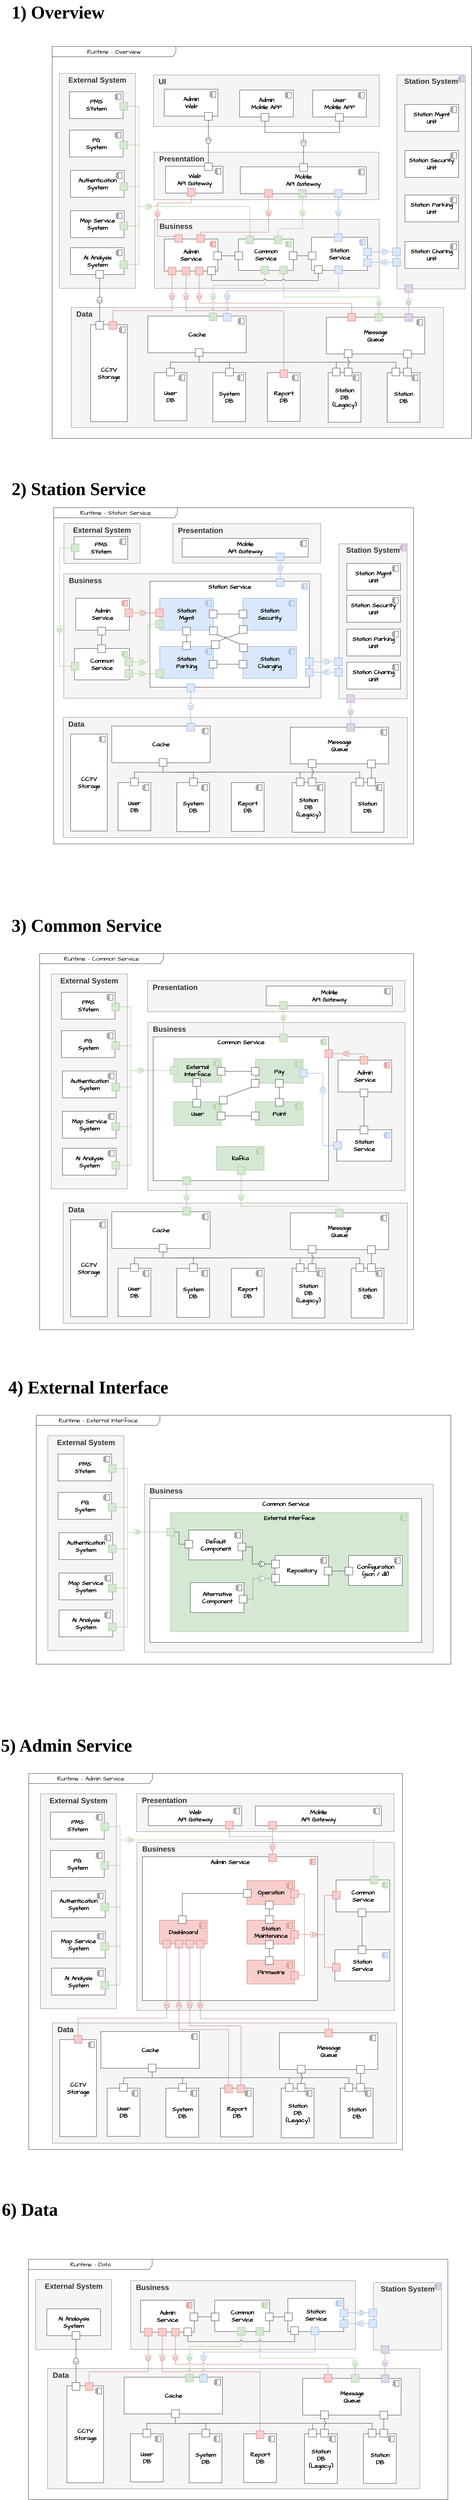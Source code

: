 <mxfile version="21.7.2" type="github">
  <diagram name="페이지-1" id="JxoASVeFad4Ji48Rl9U4">
    <mxGraphModel dx="7566" dy="1929" grid="0" gridSize="10" guides="1" tooltips="1" connect="1" arrows="1" fold="1" page="0" pageScale="1" pageWidth="827" pageHeight="1169" math="0" shadow="0">
      <root>
        <mxCell id="0" />
        <mxCell id="1" parent="0" />
        <mxCell id="5q6ZmmbEK1S_CprdPd-F-1" value="Runtime - Overview" style="shape=umlFrame;whiteSpace=wrap;html=1;pointerEvents=0;recursiveResize=0;container=0;collapsible=0;width=415;hachureGap=4;fontFamily=Architects Daughter;fontSource=https%3A%2F%2Ffonts.googleapis.com%2Fcss%3Ffamily%3DArchitects%2BDaughter;fontSize=20;movable=1;resizable=1;rotatable=1;deletable=1;editable=1;locked=0;connectable=1;height=34;" parent="1" vertex="1">
          <mxGeometry x="-4583" y="-113" width="1407" height="1313" as="geometry" />
        </mxCell>
        <mxCell id="5q6ZmmbEK1S_CprdPd-F-2" value="Data" style="rounded=0;whiteSpace=wrap;html=1;hachureGap=4;fontFamily=Helvetica;fontSize=25;labelBackgroundColor=none;fillColor=#f5f5f5;verticalAlign=top;fontStyle=1;strokeColor=#666666;fontColor=#333333;direction=south;spacingLeft=15;align=left;" parent="1" vertex="1">
          <mxGeometry x="-4519" y="761" width="1249" height="403" as="geometry" />
        </mxCell>
        <mxCell id="5q6ZmmbEK1S_CprdPd-F-3" value="Message&lt;br&gt;Queue" style="html=1;dropTarget=0;whiteSpace=wrap;hachureGap=4;fontFamily=Architects Daughter;fontSource=https%3A%2F%2Ffonts.googleapis.com%2Fcss%3Ffamily%3DArchitects%2BDaughter;fontSize=20;fontStyle=1;direction=south;" parent="1" vertex="1">
          <mxGeometry x="-3663" y="794" width="330" height="123" as="geometry" />
        </mxCell>
        <mxCell id="5q6ZmmbEK1S_CprdPd-F-4" value="" style="shape=module;jettyWidth=8;jettyHeight=4;hachureGap=4;fontFamily=Architects Daughter;fontSource=https%3A%2F%2Ffonts.googleapis.com%2Fcss%3Ffamily%3DArchitects%2BDaughter;fontSize=20;fontStyle=1;direction=east;" parent="5q6ZmmbEK1S_CprdPd-F-3" vertex="1">
          <mxGeometry x="1" width="20" height="20" relative="1" as="geometry">
            <mxPoint x="-27" y="7" as="offset" />
          </mxGeometry>
        </mxCell>
        <mxCell id="5q6ZmmbEK1S_CprdPd-F-5" value="&lt;p style=&quot;margin: 6px 0px 0px; text-align: center; font-size: 25px;&quot;&gt;&lt;b style=&quot;font-size: 25px;&quot;&gt;Station System&lt;/b&gt;&lt;br style=&quot;font-size: 25px;&quot;&gt;&lt;/p&gt;" style="align=left;overflow=fill;html=1;dropTarget=0;whiteSpace=wrap;hachureGap=4;fontFamily=Helvetica;fontSize=25;fillColor=#f5f5f5;strokeColor=#666666;direction=south;fontColor=#333333;" parent="1" vertex="1">
          <mxGeometry x="-3426" y="-18" width="228.75" height="717" as="geometry" />
        </mxCell>
        <mxCell id="5q6ZmmbEK1S_CprdPd-F-6" value="" style="shape=component;jettyWidth=8;jettyHeight=4;hachureGap=4;fontFamily=Architects Daughter;fontSource=https%3A%2F%2Ffonts.googleapis.com%2Fcss%3Ffamily%3DArchitects%2BDaughter;fontSize=16;fillColor=#e1d5e7;strokeColor=#9673a6;" parent="5q6ZmmbEK1S_CprdPd-F-5" vertex="1">
          <mxGeometry x="1" width="20" height="20" relative="1" as="geometry">
            <mxPoint x="-24" y="4" as="offset" />
          </mxGeometry>
        </mxCell>
        <mxCell id="5q6ZmmbEK1S_CprdPd-F-7" value="UI" style="rounded=0;whiteSpace=wrap;html=1;hachureGap=4;fontFamily=Helvetica;fontSize=25;labelBackgroundColor=none;fillColor=#f5f5f5;verticalAlign=top;fontStyle=1;strokeColor=#666666;fontColor=#333333;align=left;spacingLeft=15;" parent="1" vertex="1">
          <mxGeometry x="-4243" y="-18" width="757" height="173" as="geometry" />
        </mxCell>
        <mxCell id="5q6ZmmbEK1S_CprdPd-F-8" value="Presentation" style="rounded=0;whiteSpace=wrap;html=1;hachureGap=4;fontFamily=Helvetica;fontSize=25;labelBackgroundColor=none;fillColor=#f5f5f5;verticalAlign=top;fontStyle=1;strokeColor=#666666;fontColor=#333333;align=left;spacingLeft=15;" parent="1" vertex="1">
          <mxGeometry x="-4241" y="241" width="754" height="159" as="geometry" />
        </mxCell>
        <mxCell id="5q6ZmmbEK1S_CprdPd-F-9" value="External System" style="rounded=0;whiteSpace=wrap;html=1;hachureGap=4;fontFamily=Helvetica;fontSize=25;labelBackgroundColor=none;fillColor=#f5f5f5;verticalAlign=top;fontStyle=1;strokeColor=#666666;fontColor=#333333;" parent="1" vertex="1">
          <mxGeometry x="-4559" y="-23" width="255" height="720" as="geometry" />
        </mxCell>
        <mxCell id="5q6ZmmbEK1S_CprdPd-F-10" value="Station Parking&lt;br&gt;Unit" style="html=1;dropTarget=0;whiteSpace=wrap;hachureGap=4;fontFamily=Architects Daughter;fontSource=https%3A%2F%2Ffonts.googleapis.com%2Fcss%3Ffamily%3DArchitects%2BDaughter;fontSize=20;fontStyle=1" parent="1" vertex="1">
          <mxGeometry x="-3399.63" y="384.35" width="180" height="90" as="geometry" />
        </mxCell>
        <mxCell id="5q6ZmmbEK1S_CprdPd-F-11" value="" style="shape=module;jettyWidth=8;jettyHeight=4;hachureGap=4;fontFamily=Architects Daughter;fontSource=https%3A%2F%2Ffonts.googleapis.com%2Fcss%3Ffamily%3DArchitects%2BDaughter;fontSize=20;fontStyle=1;direction=east;" parent="5q6ZmmbEK1S_CprdPd-F-10" vertex="1">
          <mxGeometry x="1" width="20" height="20" relative="1" as="geometry">
            <mxPoint x="-27" y="7" as="offset" />
          </mxGeometry>
        </mxCell>
        <mxCell id="5q6ZmmbEK1S_CprdPd-F-12" value="Station Charing&lt;br&gt;Unit" style="html=1;dropTarget=0;whiteSpace=wrap;hachureGap=4;fontFamily=Architects Daughter;fontSource=https%3A%2F%2Ffonts.googleapis.com%2Fcss%3Ffamily%3DArchitects%2BDaughter;fontSize=20;fontStyle=1" parent="1" vertex="1">
          <mxGeometry x="-3399.63" y="540.35" width="180" height="90" as="geometry" />
        </mxCell>
        <mxCell id="5q6ZmmbEK1S_CprdPd-F-13" value="" style="shape=module;jettyWidth=8;jettyHeight=4;hachureGap=4;fontFamily=Architects Daughter;fontSource=https%3A%2F%2Ffonts.googleapis.com%2Fcss%3Ffamily%3DArchitects%2BDaughter;fontSize=20;fontStyle=1;direction=east;" parent="5q6ZmmbEK1S_CprdPd-F-12" vertex="1">
          <mxGeometry x="1" width="20" height="20" relative="1" as="geometry">
            <mxPoint x="-27" y="7" as="offset" />
          </mxGeometry>
        </mxCell>
        <mxCell id="5q6ZmmbEK1S_CprdPd-F-14" value="Station Security&lt;br&gt;Unit" style="html=1;dropTarget=0;whiteSpace=wrap;hachureGap=4;fontFamily=Architects Daughter;fontSource=https%3A%2F%2Ffonts.googleapis.com%2Fcss%3Ffamily%3DArchitects%2BDaughter;fontSize=20;fontStyle=1" parent="1" vertex="1">
          <mxGeometry x="-3399.63" y="235.35" width="180" height="90" as="geometry" />
        </mxCell>
        <mxCell id="5q6ZmmbEK1S_CprdPd-F-15" value="" style="shape=module;jettyWidth=8;jettyHeight=4;hachureGap=4;fontFamily=Architects Daughter;fontSource=https%3A%2F%2Ffonts.googleapis.com%2Fcss%3Ffamily%3DArchitects%2BDaughter;fontSize=20;fontStyle=1;direction=east;" parent="5q6ZmmbEK1S_CprdPd-F-14" vertex="1">
          <mxGeometry x="1" width="20" height="20" relative="1" as="geometry">
            <mxPoint x="-27" y="7" as="offset" />
          </mxGeometry>
        </mxCell>
        <mxCell id="5q6ZmmbEK1S_CprdPd-F-16" value="Station Mgmt&lt;br&gt;Unit" style="html=1;dropTarget=0;whiteSpace=wrap;hachureGap=4;fontFamily=Architects Daughter;fontSource=https%3A%2F%2Ffonts.googleapis.com%2Fcss%3Ffamily%3DArchitects%2BDaughter;fontSize=20;fontStyle=1" parent="1" vertex="1">
          <mxGeometry x="-3399.63" y="81.35" width="180" height="90" as="geometry" />
        </mxCell>
        <mxCell id="5q6ZmmbEK1S_CprdPd-F-17" value="" style="shape=module;jettyWidth=8;jettyHeight=4;hachureGap=4;fontFamily=Architects Daughter;fontSource=https%3A%2F%2Ffonts.googleapis.com%2Fcss%3Ffamily%3DArchitects%2BDaughter;fontSize=20;fontStyle=1;direction=east;" parent="5q6ZmmbEK1S_CprdPd-F-16" vertex="1">
          <mxGeometry x="1" width="20" height="20" relative="1" as="geometry">
            <mxPoint x="-27" y="7" as="offset" />
          </mxGeometry>
        </mxCell>
        <mxCell id="5q6ZmmbEK1S_CprdPd-F-18" value="&lt;span&gt;Mobile&lt;br&gt;&lt;/span&gt;API Gateway" style="html=1;dropTarget=0;whiteSpace=wrap;hachureGap=4;fontFamily=Architects Daughter;fontSource=https%3A%2F%2Ffonts.googleapis.com%2Fcss%3Ffamily%3DArchitects%2BDaughter;fontSize=20;fontStyle=1" parent="1" vertex="1">
          <mxGeometry x="-3952" y="290" width="423" height="90" as="geometry" />
        </mxCell>
        <mxCell id="5q6ZmmbEK1S_CprdPd-F-19" value="" style="shape=module;jettyWidth=8;jettyHeight=4;hachureGap=4;fontFamily=Architects Daughter;fontSource=https%3A%2F%2Ffonts.googleapis.com%2Fcss%3Ffamily%3DArchitects%2BDaughter;fontSize=20;direction=east;" parent="5q6ZmmbEK1S_CprdPd-F-18" vertex="1">
          <mxGeometry x="1" width="20" height="20" relative="1" as="geometry">
            <mxPoint x="-27" y="7" as="offset" />
          </mxGeometry>
        </mxCell>
        <mxCell id="5q6ZmmbEK1S_CprdPd-F-20" value="" style="whiteSpace=wrap;html=1;aspect=fixed;hachureGap=4;fontFamily=Architects Daughter;fontSource=https%3A%2F%2Ffonts.googleapis.com%2Fcss%3Ffamily%3DArchitects%2BDaughter;fontSize=20;" parent="1" vertex="1">
          <mxGeometry x="-3752.48" y="279" width="25.969" height="25.969" as="geometry" />
        </mxCell>
        <mxCell id="5q6ZmmbEK1S_CprdPd-F-21" value="&lt;b&gt;Web&lt;br&gt;API Gateway&lt;/b&gt;" style="html=1;dropTarget=0;whiteSpace=wrap;hachureGap=4;fontFamily=Architects Daughter;fontSource=https%3A%2F%2Ffonts.googleapis.com%2Fcss%3Ffamily%3DArchitects%2BDaughter;fontSize=20;" parent="1" vertex="1">
          <mxGeometry x="-4202.5" y="288" width="192.5" height="90" as="geometry" />
        </mxCell>
        <mxCell id="5q6ZmmbEK1S_CprdPd-F-22" value="" style="shape=module;jettyWidth=8;jettyHeight=4;hachureGap=4;fontFamily=Architects Daughter;fontSource=https%3A%2F%2Ffonts.googleapis.com%2Fcss%3Ffamily%3DArchitects%2BDaughter;fontSize=20;direction=east;" parent="5q6ZmmbEK1S_CprdPd-F-21" vertex="1">
          <mxGeometry x="1" width="20" height="20" relative="1" as="geometry">
            <mxPoint x="-27" y="7" as="offset" />
          </mxGeometry>
        </mxCell>
        <mxCell id="5q6ZmmbEK1S_CprdPd-F-23" value="" style="whiteSpace=wrap;html=1;aspect=fixed;hachureGap=4;fontFamily=Architects Daughter;fontSource=https%3A%2F%2Ffonts.googleapis.com%2Fcss%3Ffamily%3DArchitects%2BDaughter;fontSize=20;direction=south;" parent="1" vertex="1">
          <mxGeometry x="-4072" y="277" width="26" height="26" as="geometry" />
        </mxCell>
        <mxCell id="5q6ZmmbEK1S_CprdPd-F-24" style="edgeStyle=orthogonalEdgeStyle;shape=connector;rounded=0;hachureGap=4;jumpStyle=arc;jumpSize=10;orthogonalLoop=1;jettySize=auto;html=1;exitX=0;exitY=0.5;exitDx=0;exitDy=0;entryX=0;entryY=0.5;entryDx=0;entryDy=0;labelBackgroundColor=default;strokeColor=default;fontFamily=Architects Daughter;fontSource=https%3A%2F%2Ffonts.googleapis.com%2Fcss%3Ffamily%3DArchitects%2BDaughter;fontSize=16;fontColor=default;endArrow=none;endFill=0;entryPerimeter=0;" parent="1" source="5q6ZmmbEK1S_CprdPd-F-23" target="5q6ZmmbEK1S_CprdPd-F-25" edge="1">
          <mxGeometry relative="1" as="geometry" />
        </mxCell>
        <mxCell id="5q6ZmmbEK1S_CprdPd-F-25" value="" style="shape=providedRequiredInterface;html=1;verticalLabelPosition=bottom;hachureGap=4;fontFamily=Architects Daughter;fontSource=https%3A%2F%2Ffonts.googleapis.com%2Fcss%3Ffamily%3DArchitects%2BDaughter;fontSize=16;fontColor=default;direction=north;" parent="1" vertex="1">
          <mxGeometry x="-4069" y="193" width="20" height="20" as="geometry" />
        </mxCell>
        <mxCell id="5q6ZmmbEK1S_CprdPd-F-26" style="edgeStyle=orthogonalEdgeStyle;shape=connector;rounded=0;jumpStyle=arc;jumpSize=10;orthogonalLoop=1;jettySize=auto;html=1;exitX=0;exitY=0.5;exitDx=0;exitDy=0;exitPerimeter=0;entryX=0.5;entryY=0;entryDx=0;entryDy=0;labelBackgroundColor=default;strokeColor=default;fontFamily=Helvetica;fontSize=11;fontColor=default;endArrow=none;endFill=0;" parent="1" source="5q6ZmmbEK1S_CprdPd-F-27" target="5q6ZmmbEK1S_CprdPd-F-20" edge="1">
          <mxGeometry relative="1" as="geometry" />
        </mxCell>
        <mxCell id="5q6ZmmbEK1S_CprdPd-F-27" value="" style="shape=providedRequiredInterface;html=1;verticalLabelPosition=bottom;hachureGap=4;fontFamily=Architects Daughter;fontSource=https%3A%2F%2Ffonts.googleapis.com%2Fcss%3Ffamily%3DArchitects%2BDaughter;fontSize=16;fontColor=default;direction=north;" parent="1" vertex="1">
          <mxGeometry x="-3749.51" y="201" width="20" height="20" as="geometry" />
        </mxCell>
        <mxCell id="5q6ZmmbEK1S_CprdPd-F-28" style="edgeStyle=orthogonalEdgeStyle;shape=connector;rounded=0;hachureGap=4;jumpStyle=arc;jumpSize=10;orthogonalLoop=1;jettySize=auto;html=1;exitX=1;exitY=0.5;exitDx=0;exitDy=0;entryX=1;entryY=0.5;entryDx=0;entryDy=0;labelBackgroundColor=default;strokeColor=default;fontFamily=Architects Daughter;fontSource=https%3A%2F%2Ffonts.googleapis.com%2Fcss%3Ffamily%3DArchitects%2BDaughter;fontSize=16;fontColor=default;endArrow=none;endFill=0;exitPerimeter=0;" parent="1" source="5q6ZmmbEK1S_CprdPd-F-25" target="5q6ZmmbEK1S_CprdPd-F-57" edge="1">
          <mxGeometry relative="1" as="geometry">
            <mxPoint x="-4322" y="235" as="sourcePoint" />
          </mxGeometry>
        </mxCell>
        <mxCell id="5q6ZmmbEK1S_CprdPd-F-29" style="edgeStyle=orthogonalEdgeStyle;shape=connector;rounded=0;hachureGap=4;jumpStyle=arc;jumpSize=10;orthogonalLoop=1;jettySize=auto;html=1;exitX=0.5;exitY=1;exitDx=0;exitDy=0;entryX=1;entryY=0.5;entryDx=0;entryDy=0;entryPerimeter=0;labelBackgroundColor=default;strokeColor=default;fontFamily=Architects Daughter;fontSource=https%3A%2F%2Ffonts.googleapis.com%2Fcss%3Ffamily%3DArchitects%2BDaughter;fontSize=16;fontColor=default;endArrow=none;endFill=0;" parent="1" source="5q6ZmmbEK1S_CprdPd-F-64" target="5q6ZmmbEK1S_CprdPd-F-27" edge="1">
          <mxGeometry relative="1" as="geometry">
            <Array as="points">
              <mxPoint x="-3619" y="175" />
              <mxPoint x="-3739" y="175" />
            </Array>
          </mxGeometry>
        </mxCell>
        <mxCell id="5q6ZmmbEK1S_CprdPd-F-30" value="" style="shape=component;jettyWidth=8;jettyHeight=4;hachureGap=4;fontFamily=Architects Daughter;fontSource=https%3A%2F%2Ffonts.googleapis.com%2Fcss%3Ffamily%3DArchitects%2BDaughter;fontSize=16;fontColor=default;" parent="1" vertex="1">
          <mxGeometry x="-3558" y="546" width="20" height="20" as="geometry" />
        </mxCell>
        <mxCell id="5q6ZmmbEK1S_CprdPd-F-31" value="&lt;b&gt;PMS&lt;br&gt;SYstem&lt;/b&gt;" style="html=1;dropTarget=0;whiteSpace=wrap;hachureGap=4;fontFamily=Architects Daughter;fontSource=https%3A%2F%2Ffonts.googleapis.com%2Fcss%3Ffamily%3DArchitects%2BDaughter;fontSize=20;" parent="1" vertex="1">
          <mxGeometry x="-4525" y="38.35" width="180" height="90" as="geometry" />
        </mxCell>
        <mxCell id="5q6ZmmbEK1S_CprdPd-F-32" value="" style="shape=module;jettyWidth=8;jettyHeight=4;hachureGap=4;fontFamily=Architects Daughter;fontSource=https%3A%2F%2Ffonts.googleapis.com%2Fcss%3Ffamily%3DArchitects%2BDaughter;fontSize=20;direction=east;" parent="5q6ZmmbEK1S_CprdPd-F-31" vertex="1">
          <mxGeometry x="1" width="20" height="20" relative="1" as="geometry">
            <mxPoint x="-27" y="7" as="offset" />
          </mxGeometry>
        </mxCell>
        <mxCell id="5q6ZmmbEK1S_CprdPd-F-33" value="PG&lt;br&gt;System" style="html=1;dropTarget=0;whiteSpace=wrap;hachureGap=4;fontFamily=Architects Daughter;fontSource=https%3A%2F%2Ffonts.googleapis.com%2Fcss%3Ffamily%3DArchitects%2BDaughter;fontSize=20;fontStyle=1" parent="1" vertex="1">
          <mxGeometry x="-4525" y="167" width="180" height="90" as="geometry" />
        </mxCell>
        <mxCell id="5q6ZmmbEK1S_CprdPd-F-34" value="" style="shape=module;jettyWidth=8;jettyHeight=4;hachureGap=4;fontFamily=Architects Daughter;fontSource=https%3A%2F%2Ffonts.googleapis.com%2Fcss%3Ffamily%3DArchitects%2BDaughter;fontSize=20;direction=east;" parent="5q6ZmmbEK1S_CprdPd-F-33" vertex="1">
          <mxGeometry x="1" width="20" height="20" relative="1" as="geometry">
            <mxPoint x="-27" y="7" as="offset" />
          </mxGeometry>
        </mxCell>
        <mxCell id="5q6ZmmbEK1S_CprdPd-F-35" value="Authentication&lt;br&gt;System" style="html=1;dropTarget=0;whiteSpace=wrap;hachureGap=4;fontFamily=Architects Daughter;fontSource=https%3A%2F%2Ffonts.googleapis.com%2Fcss%3Ffamily%3DArchitects%2BDaughter;fontSize=20;fontStyle=1" parent="1" vertex="1">
          <mxGeometry x="-4521.5" y="302" width="180" height="90" as="geometry" />
        </mxCell>
        <mxCell id="5q6ZmmbEK1S_CprdPd-F-36" value="" style="shape=module;jettyWidth=8;jettyHeight=4;hachureGap=4;fontFamily=Architects Daughter;fontSource=https%3A%2F%2Ffonts.googleapis.com%2Fcss%3Ffamily%3DArchitects%2BDaughter;fontSize=20;direction=east;" parent="5q6ZmmbEK1S_CprdPd-F-35" vertex="1">
          <mxGeometry x="1" width="20" height="20" relative="1" as="geometry">
            <mxPoint x="-27" y="7" as="offset" />
          </mxGeometry>
        </mxCell>
        <mxCell id="5q6ZmmbEK1S_CprdPd-F-37" value="&lt;b&gt;Map Service&lt;br&gt;System&lt;/b&gt;" style="html=1;dropTarget=0;whiteSpace=wrap;hachureGap=4;fontFamily=Architects Daughter;fontSource=https%3A%2F%2Ffonts.googleapis.com%2Fcss%3Ffamily%3DArchitects%2BDaughter;fontSize=20;" parent="1" vertex="1">
          <mxGeometry x="-4521.5" y="437" width="180" height="90" as="geometry" />
        </mxCell>
        <mxCell id="5q6ZmmbEK1S_CprdPd-F-38" value="" style="shape=module;jettyWidth=8;jettyHeight=4;hachureGap=4;fontFamily=Architects Daughter;fontSource=https%3A%2F%2Ffonts.googleapis.com%2Fcss%3Ffamily%3DArchitects%2BDaughter;fontSize=20;direction=east;" parent="5q6ZmmbEK1S_CprdPd-F-37" vertex="1">
          <mxGeometry x="1" width="20" height="20" relative="1" as="geometry">
            <mxPoint x="-27" y="7" as="offset" />
          </mxGeometry>
        </mxCell>
        <mxCell id="5q6ZmmbEK1S_CprdPd-F-39" value="&lt;b&gt;AI Analysis&lt;br&gt;System&lt;/b&gt;" style="html=1;dropTarget=0;whiteSpace=wrap;hachureGap=4;fontFamily=Architects Daughter;fontSource=https%3A%2F%2Ffonts.googleapis.com%2Fcss%3Ffamily%3DArchitects%2BDaughter;fontSize=20;" parent="1" vertex="1">
          <mxGeometry x="-4521.5" y="561" width="180" height="90" as="geometry" />
        </mxCell>
        <mxCell id="5q6ZmmbEK1S_CprdPd-F-40" value="" style="shape=module;jettyWidth=8;jettyHeight=4;hachureGap=4;fontFamily=Architects Daughter;fontSource=https%3A%2F%2Ffonts.googleapis.com%2Fcss%3Ffamily%3DArchitects%2BDaughter;fontSize=20;direction=east;" parent="5q6ZmmbEK1S_CprdPd-F-39" vertex="1">
          <mxGeometry x="1" width="20" height="20" relative="1" as="geometry">
            <mxPoint x="-27" y="7" as="offset" />
          </mxGeometry>
        </mxCell>
        <mxCell id="5q6ZmmbEK1S_CprdPd-F-41" value="CCTV&lt;br&gt;Storage" style="html=1;dropTarget=0;whiteSpace=wrap;hachureGap=4;fontFamily=Architects Daughter;fontSource=https%3A%2F%2Ffonts.googleapis.com%2Fcss%3Ffamily%3DArchitects%2BDaughter;fontSize=20;fontStyle=1" parent="1" vertex="1">
          <mxGeometry x="-4454" y="819" width="123" height="325" as="geometry" />
        </mxCell>
        <mxCell id="5q6ZmmbEK1S_CprdPd-F-42" value="" style="shape=module;jettyWidth=8;jettyHeight=4;hachureGap=4;fontFamily=Architects Daughter;fontSource=https%3A%2F%2Ffonts.googleapis.com%2Fcss%3Ffamily%3DArchitects%2BDaughter;fontSize=20;fontStyle=1;direction=east;" parent="5q6ZmmbEK1S_CprdPd-F-41" vertex="1">
          <mxGeometry x="1" width="20" height="20" relative="1" as="geometry">
            <mxPoint x="-27" y="7" as="offset" />
          </mxGeometry>
        </mxCell>
        <mxCell id="5q6ZmmbEK1S_CprdPd-F-43" value="Cache" style="html=1;dropTarget=0;whiteSpace=wrap;hachureGap=4;fontFamily=Architects Daughter;fontSource=https%3A%2F%2Ffonts.googleapis.com%2Fcss%3Ffamily%3DArchitects%2BDaughter;fontSize=20;fontStyle=1;direction=south;" parent="1" vertex="1">
          <mxGeometry x="-4262" y="790.0" width="330" height="123" as="geometry" />
        </mxCell>
        <mxCell id="5q6ZmmbEK1S_CprdPd-F-44" value="" style="shape=module;jettyWidth=8;jettyHeight=4;hachureGap=4;fontFamily=Architects Daughter;fontSource=https%3A%2F%2Ffonts.googleapis.com%2Fcss%3Ffamily%3DArchitects%2BDaughter;fontSize=20;fontStyle=1;direction=east;" parent="5q6ZmmbEK1S_CprdPd-F-43" vertex="1">
          <mxGeometry x="1" width="20" height="20" relative="1" as="geometry">
            <mxPoint x="-27" y="7" as="offset" />
          </mxGeometry>
        </mxCell>
        <mxCell id="5q6ZmmbEK1S_CprdPd-F-45" value="User&lt;br&gt;DB" style="html=1;dropTarget=0;whiteSpace=wrap;hachureGap=4;fontFamily=Architects Daughter;fontSource=https%3A%2F%2Ffonts.googleapis.com%2Fcss%3Ffamily%3DArchitects%2BDaughter;fontSize=20;fontStyle=1;direction=south;" parent="1" vertex="1">
          <mxGeometry x="-4241" y="979.65" width="110" height="161.35" as="geometry" />
        </mxCell>
        <mxCell id="5q6ZmmbEK1S_CprdPd-F-46" value="" style="shape=module;jettyWidth=8;jettyHeight=4;hachureGap=4;fontFamily=Architects Daughter;fontSource=https%3A%2F%2Ffonts.googleapis.com%2Fcss%3Ffamily%3DArchitects%2BDaughter;fontSize=20;fontStyle=1;direction=east;" parent="5q6ZmmbEK1S_CprdPd-F-45" vertex="1">
          <mxGeometry x="1" width="20" height="20" relative="1" as="geometry">
            <mxPoint x="-27" y="7" as="offset" />
          </mxGeometry>
        </mxCell>
        <mxCell id="5q6ZmmbEK1S_CprdPd-F-47" value="System&lt;br&gt;DB" style="html=1;dropTarget=0;whiteSpace=wrap;hachureGap=4;fontFamily=Architects Daughter;fontSource=https%3A%2F%2Ffonts.googleapis.com%2Fcss%3Ffamily%3DArchitects%2BDaughter;fontSize=20;fontStyle=1;direction=south;" parent="1" vertex="1">
          <mxGeometry x="-4044" y="979.65" width="110" height="164.35" as="geometry" />
        </mxCell>
        <mxCell id="5q6ZmmbEK1S_CprdPd-F-48" value="" style="shape=module;jettyWidth=8;jettyHeight=4;hachureGap=4;fontFamily=Architects Daughter;fontSource=https%3A%2F%2Ffonts.googleapis.com%2Fcss%3Ffamily%3DArchitects%2BDaughter;fontSize=20;fontStyle=1;direction=east;" parent="5q6ZmmbEK1S_CprdPd-F-47" vertex="1">
          <mxGeometry x="1" width="20" height="20" relative="1" as="geometry">
            <mxPoint x="-27" y="7" as="offset" />
          </mxGeometry>
        </mxCell>
        <mxCell id="5q6ZmmbEK1S_CprdPd-F-49" value="Report&lt;br&gt;DB" style="html=1;dropTarget=0;whiteSpace=wrap;hachureGap=4;fontFamily=Architects Daughter;fontSource=https%3A%2F%2Ffonts.googleapis.com%2Fcss%3Ffamily%3DArchitects%2BDaughter;fontSize=20;fontStyle=1;direction=south;" parent="1" vertex="1">
          <mxGeometry x="-3861" y="979.65" width="110" height="163.35" as="geometry" />
        </mxCell>
        <mxCell id="5q6ZmmbEK1S_CprdPd-F-50" value="" style="shape=module;jettyWidth=8;jettyHeight=4;hachureGap=4;fontFamily=Architects Daughter;fontSource=https%3A%2F%2Ffonts.googleapis.com%2Fcss%3Ffamily%3DArchitects%2BDaughter;fontSize=20;fontStyle=1;direction=east;" parent="5q6ZmmbEK1S_CprdPd-F-49" vertex="1">
          <mxGeometry x="1" width="20" height="20" relative="1" as="geometry">
            <mxPoint x="-27" y="7" as="offset" />
          </mxGeometry>
        </mxCell>
        <mxCell id="5q6ZmmbEK1S_CprdPd-F-51" value="Station&lt;br&gt;DB" style="html=1;dropTarget=0;whiteSpace=wrap;hachureGap=4;fontFamily=Architects Daughter;fontSource=https%3A%2F%2Ffonts.googleapis.com%2Fcss%3Ffamily%3DArchitects%2BDaughter;fontSize=20;fontStyle=1;direction=south;" parent="1" vertex="1">
          <mxGeometry x="-3459" y="979.65" width="110" height="166.35" as="geometry" />
        </mxCell>
        <mxCell id="5q6ZmmbEK1S_CprdPd-F-52" value="" style="shape=module;jettyWidth=8;jettyHeight=4;hachureGap=4;fontFamily=Architects Daughter;fontSource=https%3A%2F%2Ffonts.googleapis.com%2Fcss%3Ffamily%3DArchitects%2BDaughter;fontSize=20;fontStyle=1;direction=east;" parent="5q6ZmmbEK1S_CprdPd-F-51" vertex="1">
          <mxGeometry x="1" width="20" height="20" relative="1" as="geometry">
            <mxPoint x="-27" y="7" as="offset" />
          </mxGeometry>
        </mxCell>
        <mxCell id="5q6ZmmbEK1S_CprdPd-F-53" value="Station&lt;br&gt;DB (Legacy)" style="html=1;dropTarget=0;whiteSpace=wrap;hachureGap=4;fontFamily=Architects Daughter;fontSource=https%3A%2F%2Ffonts.googleapis.com%2Fcss%3Ffamily%3DArchitects%2BDaughter;fontSize=20;fontStyle=1;direction=south;" parent="1" vertex="1">
          <mxGeometry x="-3657" y="979.65" width="110" height="166.35" as="geometry" />
        </mxCell>
        <mxCell id="5q6ZmmbEK1S_CprdPd-F-54" value="" style="shape=module;jettyWidth=8;jettyHeight=4;hachureGap=4;fontFamily=Architects Daughter;fontSource=https%3A%2F%2Ffonts.googleapis.com%2Fcss%3Ffamily%3DArchitects%2BDaughter;fontSize=20;fontStyle=1;direction=east;" parent="5q6ZmmbEK1S_CprdPd-F-53" vertex="1">
          <mxGeometry x="1" width="20" height="20" relative="1" as="geometry">
            <mxPoint x="-27" y="7" as="offset" />
          </mxGeometry>
        </mxCell>
        <mxCell id="5q6ZmmbEK1S_CprdPd-F-55" value="&lt;b&gt;Admin&lt;br&gt;Web&lt;/b&gt;" style="html=1;dropTarget=0;whiteSpace=wrap;hachureGap=4;fontFamily=Architects Daughter;fontSource=https%3A%2F%2Ffonts.googleapis.com%2Fcss%3Ffamily%3DArchitects%2BDaughter;fontSize=20;" parent="1" vertex="1">
          <mxGeometry x="-4207" y="30" width="180" height="90" as="geometry" />
        </mxCell>
        <mxCell id="5q6ZmmbEK1S_CprdPd-F-56" value="" style="shape=module;jettyWidth=8;jettyHeight=4;hachureGap=4;fontFamily=Architects Daughter;fontSource=https%3A%2F%2Ffonts.googleapis.com%2Fcss%3Ffamily%3DArchitects%2BDaughter;fontSize=20;direction=east;" parent="5q6ZmmbEK1S_CprdPd-F-55" vertex="1">
          <mxGeometry x="1" width="20" height="20" relative="1" as="geometry">
            <mxPoint x="-27" y="7" as="offset" />
          </mxGeometry>
        </mxCell>
        <mxCell id="5q6ZmmbEK1S_CprdPd-F-57" value="" style="whiteSpace=wrap;html=1;aspect=fixed;hachureGap=4;fontFamily=Architects Daughter;fontSource=https%3A%2F%2Ffonts.googleapis.com%2Fcss%3Ffamily%3DArchitects%2BDaughter;fontSize=20;direction=south;" parent="1" vertex="1">
          <mxGeometry x="-4072" y="108" width="26" height="26" as="geometry" />
        </mxCell>
        <mxCell id="5q6ZmmbEK1S_CprdPd-F-58" value="&lt;b&gt;Admin&lt;br&gt;Mobile APP&lt;/b&gt;" style="html=1;dropTarget=0;whiteSpace=wrap;hachureGap=4;fontFamily=Architects Daughter;fontSource=https%3A%2F%2Ffonts.googleapis.com%2Fcss%3Ffamily%3DArchitects%2BDaughter;fontSize=20;" parent="1" vertex="1">
          <mxGeometry x="-3954" y="33" width="180" height="90" as="geometry" />
        </mxCell>
        <mxCell id="5q6ZmmbEK1S_CprdPd-F-59" value="" style="shape=module;jettyWidth=8;jettyHeight=4;hachureGap=4;fontFamily=Architects Daughter;fontSource=https%3A%2F%2Ffonts.googleapis.com%2Fcss%3Ffamily%3DArchitects%2BDaughter;fontSize=20;direction=east;" parent="5q6ZmmbEK1S_CprdPd-F-58" vertex="1">
          <mxGeometry x="1" width="20" height="20" relative="1" as="geometry">
            <mxPoint x="-27" y="7" as="offset" />
          </mxGeometry>
        </mxCell>
        <mxCell id="5q6ZmmbEK1S_CprdPd-F-60" style="edgeStyle=orthogonalEdgeStyle;shape=connector;rounded=0;jumpStyle=arc;jumpSize=10;orthogonalLoop=1;jettySize=auto;html=1;exitX=0.5;exitY=1;exitDx=0;exitDy=0;entryX=1;entryY=0.5;entryDx=0;entryDy=0;entryPerimeter=0;labelBackgroundColor=default;strokeColor=default;fontFamily=Helvetica;fontSize=11;fontColor=default;endArrow=none;endFill=0;" parent="1" source="5q6ZmmbEK1S_CprdPd-F-61" target="5q6ZmmbEK1S_CprdPd-F-27" edge="1">
          <mxGeometry relative="1" as="geometry">
            <Array as="points">
              <mxPoint x="-3869" y="175" />
              <mxPoint x="-3739" y="175" />
            </Array>
          </mxGeometry>
        </mxCell>
        <mxCell id="5q6ZmmbEK1S_CprdPd-F-61" value="" style="whiteSpace=wrap;html=1;aspect=fixed;hachureGap=4;fontFamily=Architects Daughter;fontSource=https%3A%2F%2Ffonts.googleapis.com%2Fcss%3Ffamily%3DArchitects%2BDaughter;fontSize=20;" parent="1" vertex="1">
          <mxGeometry x="-3882" y="111" width="26" height="26" as="geometry" />
        </mxCell>
        <mxCell id="5q6ZmmbEK1S_CprdPd-F-62" value="&lt;b&gt;User&lt;br&gt;Mobile APP&lt;/b&gt;" style="html=1;dropTarget=0;whiteSpace=wrap;hachureGap=4;fontFamily=Architects Daughter;fontSource=https%3A%2F%2Ffonts.googleapis.com%2Fcss%3Ffamily%3DArchitects%2BDaughter;fontSize=20;" parent="1" vertex="1">
          <mxGeometry x="-3709" y="33" width="180" height="90" as="geometry" />
        </mxCell>
        <mxCell id="5q6ZmmbEK1S_CprdPd-F-63" value="" style="shape=module;jettyWidth=8;jettyHeight=4;hachureGap=4;fontFamily=Architects Daughter;fontSource=https%3A%2F%2Ffonts.googleapis.com%2Fcss%3Ffamily%3DArchitects%2BDaughter;fontSize=20;direction=east;" parent="5q6ZmmbEK1S_CprdPd-F-62" vertex="1">
          <mxGeometry x="1" width="20" height="20" relative="1" as="geometry">
            <mxPoint x="-27" y="7" as="offset" />
          </mxGeometry>
        </mxCell>
        <mxCell id="5q6ZmmbEK1S_CprdPd-F-64" value="" style="whiteSpace=wrap;html=1;aspect=fixed;hachureGap=4;fontFamily=Architects Daughter;fontSource=https%3A%2F%2Ffonts.googleapis.com%2Fcss%3Ffamily%3DArchitects%2BDaughter;fontSize=20;" parent="1" vertex="1">
          <mxGeometry x="-3632" y="111" width="26" height="26" as="geometry" />
        </mxCell>
        <mxCell id="5q6ZmmbEK1S_CprdPd-F-65" value="Business" style="rounded=0;whiteSpace=wrap;html=1;hachureGap=4;fontFamily=Helvetica;fontSize=25;labelBackgroundColor=none;fillColor=#f5f5f5;verticalAlign=top;fontStyle=1;strokeColor=#666666;fontColor=#333333;align=left;spacingLeft=15;" parent="1" vertex="1">
          <mxGeometry x="-4240" y="466.5" width="754" height="230.5" as="geometry" />
        </mxCell>
        <mxCell id="5q6ZmmbEK1S_CprdPd-F-66" value="Admin&lt;br&gt;Service" style="html=1;dropTarget=0;whiteSpace=wrap;hachureGap=4;fontFamily=Architects Daughter;fontSource=https%3A%2F%2Ffonts.googleapis.com%2Fcss%3Ffamily%3DArchitects%2BDaughter;fontSize=20;fontStyle=1;direction=south;verticalAlign=middle;" parent="1" vertex="1">
          <mxGeometry x="-4207" y="532" width="180" height="107" as="geometry" />
        </mxCell>
        <mxCell id="5q6ZmmbEK1S_CprdPd-F-67" value="" style="shape=module;jettyWidth=8;jettyHeight=4;hachureGap=4;fontFamily=Architects Daughter;fontSource=https%3A%2F%2Ffonts.googleapis.com%2Fcss%3Ffamily%3DArchitects%2BDaughter;fontSize=20;fontStyle=1;direction=east;fillColor=#f8cecc;strokeColor=#b85450;" parent="5q6ZmmbEK1S_CprdPd-F-66" vertex="1">
          <mxGeometry x="1" width="20" height="20" relative="1" as="geometry">
            <mxPoint x="-27" y="7" as="offset" />
          </mxGeometry>
        </mxCell>
        <mxCell id="5q6ZmmbEK1S_CprdPd-F-68" value="Common&lt;br&gt;Service" style="html=1;dropTarget=0;whiteSpace=wrap;hachureGap=4;fontFamily=Architects Daughter;fontSource=https%3A%2F%2Ffonts.googleapis.com%2Fcss%3Ffamily%3DArchitects%2BDaughter;fontSize=20;fontStyle=1;direction=south;verticalAlign=middle;" parent="1" vertex="1">
          <mxGeometry x="-3958" y="532" width="184" height="105" as="geometry" />
        </mxCell>
        <mxCell id="5q6ZmmbEK1S_CprdPd-F-69" value="" style="shape=module;jettyWidth=8;jettyHeight=4;hachureGap=4;fontFamily=Architects Daughter;fontSource=https%3A%2F%2Ffonts.googleapis.com%2Fcss%3Ffamily%3DArchitects%2BDaughter;fontSize=20;fontStyle=1;direction=east;fillColor=#d5e8d4;strokeColor=#82b366;" parent="5q6ZmmbEK1S_CprdPd-F-68" vertex="1">
          <mxGeometry x="1" width="20" height="20" relative="1" as="geometry">
            <mxPoint x="-27" y="7" as="offset" />
          </mxGeometry>
        </mxCell>
        <mxCell id="5q6ZmmbEK1S_CprdPd-F-70" value="Station&lt;br&gt;Service" style="html=1;dropTarget=0;whiteSpace=wrap;hachureGap=4;fontFamily=Architects Daughter;fontSource=https%3A%2F%2Ffonts.googleapis.com%2Fcss%3Ffamily%3DArchitects%2BDaughter;fontSize=20;fontStyle=1;direction=south;verticalAlign=middle;" parent="1" vertex="1">
          <mxGeometry x="-3712.75" y="526" width="187.5" height="111" as="geometry" />
        </mxCell>
        <mxCell id="5q6ZmmbEK1S_CprdPd-F-71" value="" style="shape=module;jettyWidth=8;jettyHeight=4;hachureGap=4;fontFamily=Architects Daughter;fontSource=https%3A%2F%2Ffonts.googleapis.com%2Fcss%3Ffamily%3DArchitects%2BDaughter;fontSize=20;fontStyle=1;direction=east;fillColor=#dae8fc;strokeColor=#6c8ebf;" parent="5q6ZmmbEK1S_CprdPd-F-70" vertex="1">
          <mxGeometry x="1" width="20" height="20" relative="1" as="geometry">
            <mxPoint x="-27" y="7" as="offset" />
          </mxGeometry>
        </mxCell>
        <mxCell id="5q6ZmmbEK1S_CprdPd-F-72" style="edgeStyle=orthogonalEdgeStyle;shape=connector;rounded=0;jumpStyle=arc;jumpSize=10;orthogonalLoop=1;jettySize=auto;html=1;exitX=0.5;exitY=0;exitDx=0;exitDy=0;entryX=1;entryY=0.5;entryDx=0;entryDy=0;entryPerimeter=0;labelBackgroundColor=default;strokeColor=#82b366;fontFamily=Helvetica;fontSize=11;fontColor=default;endArrow=none;endFill=0;fillColor=#d5e8d4;" parent="1" source="5q6ZmmbEK1S_CprdPd-F-73" target="5q6ZmmbEK1S_CprdPd-F-137" edge="1">
          <mxGeometry relative="1" as="geometry">
            <Array as="points">
              <mxPoint x="-4292" y="87" />
              <mxPoint x="-4292" y="423" />
            </Array>
          </mxGeometry>
        </mxCell>
        <mxCell id="5q6ZmmbEK1S_CprdPd-F-73" value="" style="whiteSpace=wrap;html=1;aspect=fixed;hachureGap=4;fontFamily=Architects Daughter;fontSource=https%3A%2F%2Ffonts.googleapis.com%2Fcss%3Ffamily%3DArchitects%2BDaughter;fontSize=20;direction=south;fillColor=#d5e8d4;strokeColor=#82b366;" parent="1" vertex="1">
          <mxGeometry x="-4356" y="74" width="26" height="26" as="geometry" />
        </mxCell>
        <mxCell id="5q6ZmmbEK1S_CprdPd-F-74" style="edgeStyle=orthogonalEdgeStyle;shape=connector;rounded=0;jumpStyle=arc;jumpSize=10;orthogonalLoop=1;jettySize=auto;html=1;exitX=0.5;exitY=0;exitDx=0;exitDy=0;entryX=1;entryY=0.5;entryDx=0;entryDy=0;entryPerimeter=0;labelBackgroundColor=default;strokeColor=#82b366;fontFamily=Helvetica;fontSize=11;fontColor=default;endArrow=none;endFill=0;fillColor=#d5e8d4;" parent="1" source="5q6ZmmbEK1S_CprdPd-F-75" target="5q6ZmmbEK1S_CprdPd-F-137" edge="1">
          <mxGeometry relative="1" as="geometry">
            <Array as="points">
              <mxPoint x="-4292" y="217" />
              <mxPoint x="-4292" y="423" />
            </Array>
          </mxGeometry>
        </mxCell>
        <mxCell id="5q6ZmmbEK1S_CprdPd-F-75" value="" style="whiteSpace=wrap;html=1;aspect=fixed;hachureGap=4;fontFamily=Architects Daughter;fontSource=https%3A%2F%2Ffonts.googleapis.com%2Fcss%3Ffamily%3DArchitects%2BDaughter;fontSize=20;direction=south;fillColor=#d5e8d4;strokeColor=#82b366;" parent="1" vertex="1">
          <mxGeometry x="-4356" y="204" width="26" height="26" as="geometry" />
        </mxCell>
        <mxCell id="5q6ZmmbEK1S_CprdPd-F-76" style="edgeStyle=orthogonalEdgeStyle;shape=connector;rounded=0;jumpStyle=arc;jumpSize=10;orthogonalLoop=1;jettySize=auto;html=1;exitX=0.5;exitY=0;exitDx=0;exitDy=0;entryX=1;entryY=0.5;entryDx=0;entryDy=0;entryPerimeter=0;labelBackgroundColor=default;strokeColor=#82b366;fontFamily=Helvetica;fontSize=11;fontColor=default;endArrow=none;endFill=0;fillColor=#d5e8d4;" parent="1" source="5q6ZmmbEK1S_CprdPd-F-77" target="5q6ZmmbEK1S_CprdPd-F-137" edge="1">
          <mxGeometry relative="1" as="geometry">
            <Array as="points">
              <mxPoint x="-4292" y="356" />
              <mxPoint x="-4292" y="423" />
            </Array>
          </mxGeometry>
        </mxCell>
        <mxCell id="5q6ZmmbEK1S_CprdPd-F-77" value="" style="whiteSpace=wrap;html=1;aspect=fixed;hachureGap=4;fontFamily=Architects Daughter;fontSource=https%3A%2F%2Ffonts.googleapis.com%2Fcss%3Ffamily%3DArchitects%2BDaughter;fontSize=20;direction=south;fillColor=#d5e8d4;strokeColor=#82b366;" parent="1" vertex="1">
          <mxGeometry x="-4356" y="343" width="26" height="26" as="geometry" />
        </mxCell>
        <mxCell id="5q6ZmmbEK1S_CprdPd-F-78" style="edgeStyle=orthogonalEdgeStyle;shape=connector;rounded=0;jumpStyle=arc;jumpSize=10;orthogonalLoop=1;jettySize=auto;html=1;exitX=0.5;exitY=0;exitDx=0;exitDy=0;entryX=1;entryY=0.5;entryDx=0;entryDy=0;entryPerimeter=0;labelBackgroundColor=default;strokeColor=#82b366;fontFamily=Helvetica;fontSize=11;fontColor=default;endArrow=none;endFill=0;fillColor=#d5e8d4;" parent="1" source="5q6ZmmbEK1S_CprdPd-F-79" target="5q6ZmmbEK1S_CprdPd-F-137" edge="1">
          <mxGeometry relative="1" as="geometry">
            <Array as="points">
              <mxPoint x="-4292" y="488" />
              <mxPoint x="-4292" y="423" />
            </Array>
          </mxGeometry>
        </mxCell>
        <mxCell id="5q6ZmmbEK1S_CprdPd-F-79" value="" style="whiteSpace=wrap;html=1;aspect=fixed;hachureGap=4;fontFamily=Architects Daughter;fontSource=https%3A%2F%2Ffonts.googleapis.com%2Fcss%3Ffamily%3DArchitects%2BDaughter;fontSize=20;direction=south;fillColor=#d5e8d4;strokeColor=#82b366;" parent="1" vertex="1">
          <mxGeometry x="-4356" y="475" width="26" height="26" as="geometry" />
        </mxCell>
        <mxCell id="5q6ZmmbEK1S_CprdPd-F-80" style="edgeStyle=orthogonalEdgeStyle;shape=connector;rounded=0;jumpStyle=none;jumpSize=10;orthogonalLoop=1;jettySize=auto;html=1;exitX=0.5;exitY=0;exitDx=0;exitDy=0;entryX=1;entryY=0.5;entryDx=0;entryDy=0;entryPerimeter=0;labelBackgroundColor=default;strokeColor=#82b366;fontFamily=Helvetica;fontSize=11;fontColor=default;endArrow=none;endFill=0;fillColor=#d5e8d4;" parent="1" source="5q6ZmmbEK1S_CprdPd-F-81" target="5q6ZmmbEK1S_CprdPd-F-137" edge="1">
          <mxGeometry relative="1" as="geometry">
            <Array as="points">
              <mxPoint x="-4292" y="618" />
              <mxPoint x="-4292" y="423" />
            </Array>
          </mxGeometry>
        </mxCell>
        <mxCell id="5q6ZmmbEK1S_CprdPd-F-81" value="" style="whiteSpace=wrap;html=1;aspect=fixed;hachureGap=4;fontFamily=Architects Daughter;fontSource=https%3A%2F%2Ffonts.googleapis.com%2Fcss%3Ffamily%3DArchitects%2BDaughter;fontSize=20;direction=south;fillColor=#d5e8d4;strokeColor=#82b366;" parent="1" vertex="1">
          <mxGeometry x="-4356" y="605" width="26" height="26" as="geometry" />
        </mxCell>
        <mxCell id="5q6ZmmbEK1S_CprdPd-F-82" value="" style="whiteSpace=wrap;html=1;aspect=fixed;hachureGap=4;fontFamily=Architects Daughter;fontSource=https%3A%2F%2Ffonts.googleapis.com%2Fcss%3Ffamily%3DArchitects%2BDaughter;fontSize=20;direction=south;" parent="1" vertex="1">
          <mxGeometry x="-4436.5" y="637" width="26" height="26" as="geometry" />
        </mxCell>
        <mxCell id="5q6ZmmbEK1S_CprdPd-F-83" style="edgeStyle=orthogonalEdgeStyle;shape=connector;rounded=0;jumpStyle=arc;jumpSize=10;orthogonalLoop=1;jettySize=auto;html=1;exitX=0;exitY=0.5;exitDx=0;exitDy=0;exitPerimeter=0;entryX=1;entryY=0.5;entryDx=0;entryDy=0;labelBackgroundColor=default;strokeColor=default;fontFamily=Helvetica;fontSize=11;fontColor=default;endArrow=none;endFill=0;" parent="1" source="5q6ZmmbEK1S_CprdPd-F-84" target="5q6ZmmbEK1S_CprdPd-F-82" edge="1">
          <mxGeometry relative="1" as="geometry" />
        </mxCell>
        <mxCell id="5q6ZmmbEK1S_CprdPd-F-84" value="" style="shape=providedRequiredInterface;html=1;verticalLabelPosition=bottom;hachureGap=4;fontFamily=Architects Daughter;fontSource=https%3A%2F%2Ffonts.googleapis.com%2Fcss%3Ffamily%3DArchitects%2BDaughter;fontSize=16;fontColor=default;direction=south;" parent="1" vertex="1">
          <mxGeometry x="-4433.5" y="726" width="20" height="20" as="geometry" />
        </mxCell>
        <mxCell id="5q6ZmmbEK1S_CprdPd-F-85" style="edgeStyle=orthogonalEdgeStyle;shape=connector;rounded=0;jumpStyle=arc;jumpSize=10;orthogonalLoop=1;jettySize=auto;html=1;exitX=0;exitY=0.5;exitDx=0;exitDy=0;entryX=1;entryY=0.5;entryDx=0;entryDy=0;entryPerimeter=0;labelBackgroundColor=default;strokeColor=default;fontFamily=Helvetica;fontSize=11;fontColor=default;endArrow=none;endFill=0;" parent="1" source="5q6ZmmbEK1S_CprdPd-F-86" target="5q6ZmmbEK1S_CprdPd-F-84" edge="1">
          <mxGeometry relative="1" as="geometry" />
        </mxCell>
        <mxCell id="5q6ZmmbEK1S_CprdPd-F-86" value="" style="whiteSpace=wrap;html=1;aspect=fixed;hachureGap=4;fontFamily=Architects Daughter;fontSource=https%3A%2F%2Ffonts.googleapis.com%2Fcss%3Ffamily%3DArchitects%2BDaughter;fontSize=20;direction=south;" parent="1" vertex="1">
          <mxGeometry x="-4436.5" y="808" width="26" height="26" as="geometry" />
        </mxCell>
        <mxCell id="5q6ZmmbEK1S_CprdPd-F-87" style="edgeStyle=orthogonalEdgeStyle;shape=connector;rounded=0;jumpStyle=arc;jumpSize=10;orthogonalLoop=1;jettySize=auto;html=1;exitX=1;exitY=0.5;exitDx=0;exitDy=0;entryX=1;entryY=0.5;entryDx=0;entryDy=0;entryPerimeter=0;labelBackgroundColor=default;strokeColor=#b85450;fontFamily=Helvetica;fontSize=11;fontColor=default;endArrow=none;endFill=0;fillColor=#f8cecc;" parent="1" source="5q6ZmmbEK1S_CprdPd-F-88" edge="1">
          <mxGeometry relative="1" as="geometry">
            <mxPoint x="-4181" y="715" as="targetPoint" />
          </mxGeometry>
        </mxCell>
        <mxCell id="5q6ZmmbEK1S_CprdPd-F-88" value="" style="whiteSpace=wrap;html=1;aspect=fixed;hachureGap=4;fontFamily=Architects Daughter;fontSource=https%3A%2F%2Ffonts.googleapis.com%2Fcss%3Ffamily%3DArchitects%2BDaughter;fontSize=20;direction=south;fillColor=#f8cecc;strokeColor=#b85450;" parent="1" vertex="1">
          <mxGeometry x="-4194" y="626" width="26" height="26" as="geometry" />
        </mxCell>
        <mxCell id="5q6ZmmbEK1S_CprdPd-F-89" style="edgeStyle=orthogonalEdgeStyle;shape=connector;rounded=0;jumpStyle=arc;jumpSize=10;orthogonalLoop=1;jettySize=auto;html=1;exitX=1;exitY=0.5;exitDx=0;exitDy=0;entryX=1;entryY=0.5;entryDx=0;entryDy=0;entryPerimeter=0;labelBackgroundColor=default;strokeColor=#b85450;fontFamily=Helvetica;fontSize=11;fontColor=default;endArrow=none;endFill=0;fillColor=#f8cecc;" parent="1" source="5q6ZmmbEK1S_CprdPd-F-90" edge="1">
          <mxGeometry relative="1" as="geometry">
            <mxPoint x="-4134" y="715" as="targetPoint" />
          </mxGeometry>
        </mxCell>
        <mxCell id="5q6ZmmbEK1S_CprdPd-F-90" value="" style="whiteSpace=wrap;html=1;aspect=fixed;hachureGap=4;fontFamily=Architects Daughter;fontSource=https%3A%2F%2Ffonts.googleapis.com%2Fcss%3Ffamily%3DArchitects%2BDaughter;fontSize=20;direction=south;fillColor=#f8cecc;strokeColor=#b85450;" parent="1" vertex="1">
          <mxGeometry x="-4147" y="626" width="26" height="26" as="geometry" />
        </mxCell>
        <mxCell id="5q6ZmmbEK1S_CprdPd-F-91" style="edgeStyle=orthogonalEdgeStyle;shape=connector;rounded=0;jumpStyle=arc;jumpSize=10;orthogonalLoop=1;jettySize=auto;html=1;exitX=1;exitY=0.5;exitDx=0;exitDy=0;entryX=1;entryY=0.5;entryDx=0;entryDy=0;entryPerimeter=0;labelBackgroundColor=default;strokeColor=#b85450;fontFamily=Helvetica;fontSize=11;fontColor=default;endArrow=none;endFill=0;fillColor=#f8cecc;" parent="1" source="5q6ZmmbEK1S_CprdPd-F-92" target="5q6ZmmbEK1S_CprdPd-F-126" edge="1">
          <mxGeometry relative="1" as="geometry" />
        </mxCell>
        <mxCell id="5q6ZmmbEK1S_CprdPd-F-92" value="" style="whiteSpace=wrap;html=1;aspect=fixed;hachureGap=4;fontFamily=Architects Daughter;fontSource=https%3A%2F%2Ffonts.googleapis.com%2Fcss%3Ffamily%3DArchitects%2BDaughter;fontSize=20;direction=south;fillColor=#f8cecc;strokeColor=#b85450;" parent="1" vertex="1">
          <mxGeometry x="-4103" y="626" width="26" height="26" as="geometry" />
        </mxCell>
        <mxCell id="5q6ZmmbEK1S_CprdPd-F-93" value="" style="whiteSpace=wrap;html=1;aspect=fixed;hachureGap=4;fontFamily=Architects Daughter;fontSource=https%3A%2F%2Ffonts.googleapis.com%2Fcss%3Ffamily%3DArchitects%2BDaughter;fontSize=20;direction=south;fillColor=#f8cecc;strokeColor=#b85450;" parent="1" vertex="1">
          <mxGeometry x="-4392" y="808.35" width="26" height="26" as="geometry" />
        </mxCell>
        <mxCell id="5q6ZmmbEK1S_CprdPd-F-94" value="" style="whiteSpace=wrap;html=1;aspect=fixed;hachureGap=4;fontFamily=Architects Daughter;fontSource=https%3A%2F%2Ffonts.googleapis.com%2Fcss%3Ffamily%3DArchitects%2BDaughter;fontSize=20;direction=south;fillColor=#f8cecc;strokeColor=#b85450;" parent="1" vertex="1">
          <mxGeometry x="-3819" y="970" width="26" height="26" as="geometry" />
        </mxCell>
        <mxCell id="5q6ZmmbEK1S_CprdPd-F-95" style="edgeStyle=orthogonalEdgeStyle;shape=connector;rounded=0;jumpStyle=arc;jumpSize=10;orthogonalLoop=1;jettySize=auto;html=1;exitX=0;exitY=0.5;exitDx=0;exitDy=0;exitPerimeter=0;entryX=0;entryY=0.5;entryDx=0;entryDy=0;labelBackgroundColor=default;strokeColor=#b85450;fontFamily=Helvetica;fontSize=11;fontColor=default;endArrow=none;endFill=0;fillColor=#f8cecc;" parent="1" source="5q6ZmmbEK1S_CprdPd-F-96" target="5q6ZmmbEK1S_CprdPd-F-93" edge="1">
          <mxGeometry relative="1" as="geometry" />
        </mxCell>
        <mxCell id="5q6ZmmbEK1S_CprdPd-F-96" value="" style="shape=providedRequiredInterface;html=1;verticalLabelPosition=bottom;hachureGap=4;fontFamily=Architects Daughter;fontSource=https%3A%2F%2Ffonts.googleapis.com%2Fcss%3Ffamily%3DArchitects%2BDaughter;fontSize=16;direction=north;fillColor=#f8cecc;strokeColor=#b85450;" parent="1" vertex="1">
          <mxGeometry x="-4191" y="715" width="20" height="20" as="geometry" />
        </mxCell>
        <mxCell id="5q6ZmmbEK1S_CprdPd-F-97" value="" style="shape=providedRequiredInterface;html=1;verticalLabelPosition=bottom;hachureGap=4;fontFamily=Architects Daughter;fontSource=https%3A%2F%2Ffonts.googleapis.com%2Fcss%3Ffamily%3DArchitects%2BDaughter;fontSize=16;direction=north;fillColor=#f8cecc;strokeColor=#b85450;" parent="1" vertex="1">
          <mxGeometry x="-4144" y="715" width="20" height="20" as="geometry" />
        </mxCell>
        <mxCell id="5q6ZmmbEK1S_CprdPd-F-98" value="" style="whiteSpace=wrap;html=1;aspect=fixed;hachureGap=4;fontFamily=Architects Daughter;fontSource=https%3A%2F%2Ffonts.googleapis.com%2Fcss%3Ffamily%3DArchitects%2BDaughter;fontSize=20;direction=south;fillColor=#f8cecc;strokeColor=#b85450;" parent="1" vertex="1">
          <mxGeometry x="-4172" y="517" width="26" height="26" as="geometry" />
        </mxCell>
        <mxCell id="5q6ZmmbEK1S_CprdPd-F-99" value="" style="whiteSpace=wrap;html=1;aspect=fixed;hachureGap=4;fontFamily=Architects Daughter;fontSource=https%3A%2F%2Ffonts.googleapis.com%2Fcss%3Ffamily%3DArchitects%2BDaughter;fontSize=20;direction=south;fillColor=#f8cecc;strokeColor=#b85450;" parent="1" vertex="1">
          <mxGeometry x="-4098" y="517" width="26" height="26" as="geometry" />
        </mxCell>
        <mxCell id="5q6ZmmbEK1S_CprdPd-F-100" style="edgeStyle=orthogonalEdgeStyle;shape=connector;rounded=0;jumpStyle=arc;jumpSize=10;orthogonalLoop=1;jettySize=auto;html=1;exitX=1;exitY=0.5;exitDx=0;exitDy=0;entryX=1;entryY=0.5;entryDx=0;entryDy=0;entryPerimeter=0;labelBackgroundColor=default;strokeColor=#b85450;fontFamily=Helvetica;fontSize=11;fontColor=default;endArrow=none;endFill=0;fillColor=#f8cecc;" parent="1" source="5q6ZmmbEK1S_CprdPd-F-101" target="5q6ZmmbEK1S_CprdPd-F-115" edge="1">
          <mxGeometry relative="1" as="geometry">
            <Array as="points">
              <mxPoint x="-4116" y="411" />
              <mxPoint x="-4230" y="411" />
            </Array>
          </mxGeometry>
        </mxCell>
        <mxCell id="5q6ZmmbEK1S_CprdPd-F-101" value="" style="whiteSpace=wrap;html=1;aspect=fixed;hachureGap=4;fontFamily=Architects Daughter;fontSource=https%3A%2F%2Ffonts.googleapis.com%2Fcss%3Ffamily%3DArchitects%2BDaughter;fontSize=20;direction=south;fillColor=#f8cecc;strokeColor=#b85450;" parent="1" vertex="1">
          <mxGeometry x="-4129" y="362" width="26" height="26" as="geometry" />
        </mxCell>
        <mxCell id="5q6ZmmbEK1S_CprdPd-F-102" style="edgeStyle=orthogonalEdgeStyle;shape=connector;rounded=0;jumpStyle=arc;jumpSize=10;orthogonalLoop=1;jettySize=auto;html=1;exitX=1;exitY=0.5;exitDx=0;exitDy=0;entryX=1;entryY=0.5;entryDx=0;entryDy=0;entryPerimeter=0;labelBackgroundColor=default;strokeColor=#b85450;fontFamily=Helvetica;fontSize=11;fontColor=default;endArrow=none;endFill=0;fillColor=#f8cecc;" parent="1" source="5q6ZmmbEK1S_CprdPd-F-103" target="5q6ZmmbEK1S_CprdPd-F-113" edge="1">
          <mxGeometry relative="1" as="geometry" />
        </mxCell>
        <mxCell id="5q6ZmmbEK1S_CprdPd-F-103" value="" style="whiteSpace=wrap;html=1;aspect=fixed;hachureGap=4;fontFamily=Architects Daughter;fontSource=https%3A%2F%2Ffonts.googleapis.com%2Fcss%3Ffamily%3DArchitects%2BDaughter;fontSize=20;direction=south;fillColor=#f8cecc;strokeColor=#b85450;" parent="1" vertex="1">
          <mxGeometry x="-3870" y="366" width="26" height="26" as="geometry" />
        </mxCell>
        <mxCell id="5q6ZmmbEK1S_CprdPd-F-104" style="edgeStyle=orthogonalEdgeStyle;shape=connector;rounded=0;jumpStyle=arc;jumpSize=10;orthogonalLoop=1;jettySize=auto;html=1;exitX=1;exitY=0.5;exitDx=0;exitDy=0;entryX=1;entryY=0.5;entryDx=0;entryDy=0;entryPerimeter=0;labelBackgroundColor=default;strokeColor=#82b366;fontFamily=Helvetica;fontSize=11;fontColor=default;endArrow=none;endFill=0;fillColor=#d5e8d4;" parent="1" source="5q6ZmmbEK1S_CprdPd-F-105" target="5q6ZmmbEK1S_CprdPd-F-109" edge="1">
          <mxGeometry relative="1" as="geometry" />
        </mxCell>
        <mxCell id="5q6ZmmbEK1S_CprdPd-F-105" value="" style="whiteSpace=wrap;html=1;aspect=fixed;hachureGap=4;fontFamily=Architects Daughter;fontSource=https%3A%2F%2Ffonts.googleapis.com%2Fcss%3Ffamily%3DArchitects%2BDaughter;fontSize=20;direction=south;fillColor=#d5e8d4;strokeColor=#82b366;" parent="1" vertex="1">
          <mxGeometry x="-3756" y="366" width="26" height="26" as="geometry" />
        </mxCell>
        <mxCell id="5q6ZmmbEK1S_CprdPd-F-106" style="edgeStyle=orthogonalEdgeStyle;shape=connector;rounded=0;jumpStyle=arc;jumpSize=10;orthogonalLoop=1;jettySize=auto;html=1;exitX=1;exitY=0.5;exitDx=0;exitDy=0;entryX=1;entryY=0.5;entryDx=0;entryDy=0;entryPerimeter=0;labelBackgroundColor=default;strokeColor=#6c8ebf;fontFamily=Helvetica;fontSize=11;fontColor=default;endArrow=none;endFill=0;fillColor=#dae8fc;" parent="1" source="5q6ZmmbEK1S_CprdPd-F-107" target="5q6ZmmbEK1S_CprdPd-F-111" edge="1">
          <mxGeometry relative="1" as="geometry" />
        </mxCell>
        <mxCell id="5q6ZmmbEK1S_CprdPd-F-107" value="" style="whiteSpace=wrap;html=1;aspect=fixed;hachureGap=4;fontFamily=Architects Daughter;fontSource=https%3A%2F%2Ffonts.googleapis.com%2Fcss%3Ffamily%3DArchitects%2BDaughter;fontSize=20;direction=south;fillColor=#dae8fc;strokeColor=#6c8ebf;" parent="1" vertex="1">
          <mxGeometry x="-3636" y="366" width="26" height="26" as="geometry" />
        </mxCell>
        <mxCell id="5q6ZmmbEK1S_CprdPd-F-108" style="edgeStyle=orthogonalEdgeStyle;shape=connector;rounded=0;jumpStyle=arc;jumpSize=10;orthogonalLoop=1;jettySize=auto;html=1;exitX=0;exitY=0.5;exitDx=0;exitDy=0;exitPerimeter=0;entryX=0;entryY=0.5;entryDx=0;entryDy=0;labelBackgroundColor=default;strokeColor=#82b366;fontFamily=Helvetica;fontSize=11;fontColor=default;endArrow=none;endFill=0;fillColor=#d5e8d4;" parent="1" source="5q6ZmmbEK1S_CprdPd-F-109" target="5q6ZmmbEK1S_CprdPd-F-116" edge="1">
          <mxGeometry relative="1" as="geometry">
            <Array as="points">
              <mxPoint x="-3743" y="497" />
              <mxPoint x="-3825" y="497" />
            </Array>
          </mxGeometry>
        </mxCell>
        <mxCell id="5q6ZmmbEK1S_CprdPd-F-109" value="" style="shape=providedRequiredInterface;html=1;verticalLabelPosition=bottom;hachureGap=4;fontFamily=Architects Daughter;fontSource=https%3A%2F%2Ffonts.googleapis.com%2Fcss%3Ffamily%3DArchitects%2BDaughter;fontSize=16;direction=north;fillColor=#d5e8d4;strokeColor=#82b366;" parent="1" vertex="1">
          <mxGeometry x="-3753" y="435" width="20" height="20" as="geometry" />
        </mxCell>
        <mxCell id="5q6ZmmbEK1S_CprdPd-F-110" style="edgeStyle=orthogonalEdgeStyle;shape=connector;rounded=0;jumpStyle=arc;jumpSize=10;orthogonalLoop=1;jettySize=auto;html=1;exitX=0;exitY=0.5;exitDx=0;exitDy=0;exitPerimeter=0;entryX=0;entryY=0.5;entryDx=0;entryDy=0;labelBackgroundColor=default;strokeColor=#6c8ebf;fontFamily=Helvetica;fontSize=11;fontColor=default;endArrow=none;endFill=0;fillColor=#dae8fc;" parent="1" source="5q6ZmmbEK1S_CprdPd-F-111" target="5q6ZmmbEK1S_CprdPd-F-122" edge="1">
          <mxGeometry relative="1" as="geometry" />
        </mxCell>
        <mxCell id="5q6ZmmbEK1S_CprdPd-F-111" value="" style="shape=providedRequiredInterface;html=1;verticalLabelPosition=bottom;hachureGap=4;fontFamily=Architects Daughter;fontSource=https%3A%2F%2Ffonts.googleapis.com%2Fcss%3Ffamily%3DArchitects%2BDaughter;fontSize=16;direction=north;fillColor=#dae8fc;strokeColor=#6c8ebf;" parent="1" vertex="1">
          <mxGeometry x="-3633" y="435" width="20" height="20" as="geometry" />
        </mxCell>
        <mxCell id="5q6ZmmbEK1S_CprdPd-F-112" style="edgeStyle=orthogonalEdgeStyle;shape=connector;rounded=0;jumpStyle=arc;jumpSize=10;orthogonalLoop=1;jettySize=auto;html=1;exitX=0;exitY=0.5;exitDx=0;exitDy=0;exitPerimeter=0;entryX=0;entryY=0.5;entryDx=0;entryDy=0;labelBackgroundColor=default;strokeColor=#b85450;fontFamily=Helvetica;fontSize=11;fontColor=default;endArrow=none;endFill=0;fillColor=#f8cecc;" parent="1" source="5q6ZmmbEK1S_CprdPd-F-113" target="5q6ZmmbEK1S_CprdPd-F-99" edge="1">
          <mxGeometry relative="1" as="geometry">
            <Array as="points">
              <mxPoint x="-3857" y="509" />
              <mxPoint x="-4085" y="509" />
            </Array>
          </mxGeometry>
        </mxCell>
        <mxCell id="5q6ZmmbEK1S_CprdPd-F-113" value="" style="shape=providedRequiredInterface;html=1;verticalLabelPosition=bottom;hachureGap=4;fontFamily=Architects Daughter;fontSource=https%3A%2F%2Ffonts.googleapis.com%2Fcss%3Ffamily%3DArchitects%2BDaughter;fontSize=16;direction=north;fillColor=#f8cecc;strokeColor=#b85450;" parent="1" vertex="1">
          <mxGeometry x="-3867" y="435" width="20" height="20" as="geometry" />
        </mxCell>
        <mxCell id="5q6ZmmbEK1S_CprdPd-F-114" style="edgeStyle=orthogonalEdgeStyle;shape=connector;rounded=0;jumpStyle=arc;jumpSize=10;orthogonalLoop=1;jettySize=auto;html=1;exitX=0;exitY=0.5;exitDx=0;exitDy=0;exitPerimeter=0;entryX=0.25;entryY=1;entryDx=0;entryDy=0;labelBackgroundColor=default;strokeColor=#b85450;fontFamily=Helvetica;fontSize=11;fontColor=default;endArrow=none;endFill=0;fillColor=#f8cecc;" parent="1" source="5q6ZmmbEK1S_CprdPd-F-115" target="5q6ZmmbEK1S_CprdPd-F-98" edge="1">
          <mxGeometry relative="1" as="geometry" />
        </mxCell>
        <mxCell id="5q6ZmmbEK1S_CprdPd-F-115" value="" style="shape=providedRequiredInterface;html=1;verticalLabelPosition=bottom;hachureGap=4;fontFamily=Architects Daughter;fontSource=https%3A%2F%2Ffonts.googleapis.com%2Fcss%3Ffamily%3DArchitects%2BDaughter;fontSize=16;direction=north;fillColor=#f8cecc;strokeColor=#b85450;" parent="1" vertex="1">
          <mxGeometry x="-4240" y="438" width="20" height="20" as="geometry" />
        </mxCell>
        <mxCell id="5q6ZmmbEK1S_CprdPd-F-116" value="" style="whiteSpace=wrap;html=1;aspect=fixed;hachureGap=4;fontFamily=Architects Daughter;fontSource=https%3A%2F%2Ffonts.googleapis.com%2Fcss%3Ffamily%3DArchitects%2BDaughter;fontSize=20;direction=south;fillColor=#d5e8d4;strokeColor=#82b366;" parent="1" vertex="1">
          <mxGeometry x="-3838" y="522" width="26" height="26" as="geometry" />
        </mxCell>
        <mxCell id="5q6ZmmbEK1S_CprdPd-F-117" style="edgeStyle=orthogonalEdgeStyle;shape=connector;rounded=0;jumpStyle=arc;jumpSize=10;orthogonalLoop=1;jettySize=auto;html=1;exitX=1;exitY=0.5;exitDx=0;exitDy=0;entryX=1;entryY=0.5;entryDx=0;entryDy=0;entryPerimeter=0;labelBackgroundColor=default;strokeColor=#82b366;fontFamily=Helvetica;fontSize=11;fontColor=default;endArrow=none;endFill=0;fillColor=#d5e8d4;" parent="1" source="5q6ZmmbEK1S_CprdPd-F-118" target="5q6ZmmbEK1S_CprdPd-F-168" edge="1">
          <mxGeometry relative="1" as="geometry">
            <Array as="points">
              <mxPoint x="-3869" y="687" />
              <mxPoint x="-4043" y="687" />
            </Array>
          </mxGeometry>
        </mxCell>
        <mxCell id="5q6ZmmbEK1S_CprdPd-F-118" value="" style="whiteSpace=wrap;html=1;aspect=fixed;hachureGap=4;fontFamily=Architects Daughter;fontSource=https%3A%2F%2Ffonts.googleapis.com%2Fcss%3Ffamily%3DArchitects%2BDaughter;fontSize=20;direction=south;fillColor=#d5e8d4;strokeColor=#82b366;" parent="1" vertex="1">
          <mxGeometry x="-3882" y="623" width="26" height="26" as="geometry" />
        </mxCell>
        <mxCell id="5q6ZmmbEK1S_CprdPd-F-119" style="edgeStyle=orthogonalEdgeStyle;shape=connector;rounded=0;orthogonalLoop=1;jettySize=auto;html=1;exitX=1;exitY=0.5;exitDx=0;exitDy=0;entryX=1;entryY=0.5;entryDx=0;entryDy=0;entryPerimeter=0;labelBackgroundColor=default;strokeColor=#82b366;fontFamily=Helvetica;fontSize=11;fontColor=default;endArrow=none;endFill=0;fillColor=#d5e8d4;" parent="1" source="5q6ZmmbEK1S_CprdPd-F-120" target="5q6ZmmbEK1S_CprdPd-F-405" edge="1">
          <mxGeometry relative="1" as="geometry">
            <Array as="points">
              <mxPoint x="-3807" y="726" />
              <mxPoint x="-3487" y="726" />
            </Array>
          </mxGeometry>
        </mxCell>
        <mxCell id="5q6ZmmbEK1S_CprdPd-F-120" value="" style="whiteSpace=wrap;html=1;aspect=fixed;hachureGap=4;fontFamily=Architects Daughter;fontSource=https%3A%2F%2Ffonts.googleapis.com%2Fcss%3Ffamily%3DArchitects%2BDaughter;fontSize=20;direction=south;fillColor=#d5e8d4;strokeColor=#82b366;" parent="1" vertex="1">
          <mxGeometry x="-3820" y="623" width="26" height="26" as="geometry" />
        </mxCell>
        <mxCell id="5q6ZmmbEK1S_CprdPd-F-121" value="" style="whiteSpace=wrap;html=1;aspect=fixed;hachureGap=4;fontFamily=Architects Daughter;fontSource=https%3A%2F%2Ffonts.googleapis.com%2Fcss%3Ffamily%3DArchitects%2BDaughter;fontSize=20;direction=south;fillColor=#d5e8d4;strokeColor=#82b366;" parent="1" vertex="1">
          <mxGeometry x="-4056" y="780" width="26" height="26" as="geometry" />
        </mxCell>
        <mxCell id="5q6ZmmbEK1S_CprdPd-F-122" value="" style="whiteSpace=wrap;html=1;aspect=fixed;hachureGap=4;fontFamily=Architects Daughter;fontSource=https%3A%2F%2Ffonts.googleapis.com%2Fcss%3Ffamily%3DArchitects%2BDaughter;fontSize=20;direction=south;fillColor=#dae8fc;strokeColor=#6c8ebf;" parent="1" vertex="1">
          <mxGeometry x="-3636" y="514" width="26" height="26" as="geometry" />
        </mxCell>
        <mxCell id="5q6ZmmbEK1S_CprdPd-F-123" value="" style="whiteSpace=wrap;html=1;aspect=fixed;hachureGap=4;fontFamily=Architects Daughter;fontSource=https%3A%2F%2Ffonts.googleapis.com%2Fcss%3Ffamily%3DArchitects%2BDaughter;fontSize=20;direction=south;fillColor=#e1d5e7;strokeColor=#9673a6;" parent="1" vertex="1">
          <mxGeometry x="-3399.63" y="685" width="26" height="26" as="geometry" />
        </mxCell>
        <mxCell id="5q6ZmmbEK1S_CprdPd-F-124" style="edgeStyle=orthogonalEdgeStyle;shape=connector;rounded=0;jumpStyle=arc;jumpSize=10;orthogonalLoop=1;jettySize=auto;html=1;exitX=1;exitY=0.5;exitDx=0;exitDy=0;exitPerimeter=0;entryX=1;entryY=0.5;entryDx=0;entryDy=0;labelBackgroundColor=default;strokeColor=#9673a6;fontFamily=Helvetica;fontSize=11;fontColor=default;endArrow=none;endFill=0;fillColor=#e1d5e7;" parent="1" source="5q6ZmmbEK1S_CprdPd-F-125" target="5q6ZmmbEK1S_CprdPd-F-123" edge="1">
          <mxGeometry relative="1" as="geometry" />
        </mxCell>
        <mxCell id="5q6ZmmbEK1S_CprdPd-F-125" value="" style="shape=providedRequiredInterface;html=1;verticalLabelPosition=bottom;hachureGap=4;fontFamily=Architects Daughter;fontSource=https%3A%2F%2Ffonts.googleapis.com%2Fcss%3Ffamily%3DArchitects%2BDaughter;fontSize=16;direction=north;fillColor=#e1d5e7;strokeColor=#9673a6;" parent="1" vertex="1">
          <mxGeometry x="-3396.63" y="733" width="20" height="20" as="geometry" />
        </mxCell>
        <mxCell id="5q6ZmmbEK1S_CprdPd-F-126" value="" style="shape=providedRequiredInterface;html=1;verticalLabelPosition=bottom;hachureGap=4;fontFamily=Architects Daughter;fontSource=https%3A%2F%2Ffonts.googleapis.com%2Fcss%3Ffamily%3DArchitects%2BDaughter;fontSize=16;direction=north;rotation=0;fillColor=#f8cecc;strokeColor=#b85450;" parent="1" vertex="1">
          <mxGeometry x="-4100" y="715" width="20" height="20" as="geometry" />
        </mxCell>
        <mxCell id="5q6ZmmbEK1S_CprdPd-F-127" style="edgeStyle=orthogonalEdgeStyle;shape=connector;rounded=0;jumpStyle=arc;jumpSize=10;orthogonalLoop=1;jettySize=auto;html=1;exitX=0;exitY=0.5;exitDx=0;exitDy=0;entryX=0;entryY=0.5;entryDx=0;entryDy=0;entryPerimeter=0;labelBackgroundColor=default;strokeColor=#9673a6;fontFamily=Helvetica;fontSize=11;fontColor=default;endArrow=none;endFill=0;fillColor=#e1d5e7;" parent="1" source="5q6ZmmbEK1S_CprdPd-F-128" target="5q6ZmmbEK1S_CprdPd-F-125" edge="1">
          <mxGeometry relative="1" as="geometry" />
        </mxCell>
        <mxCell id="5q6ZmmbEK1S_CprdPd-F-128" value="" style="whiteSpace=wrap;html=1;aspect=fixed;hachureGap=4;fontFamily=Architects Daughter;fontSource=https%3A%2F%2Ffonts.googleapis.com%2Fcss%3Ffamily%3DArchitects%2BDaughter;fontSize=20;direction=south;fillColor=#e1d5e7;strokeColor=#9673a6;" parent="1" vertex="1">
          <mxGeometry x="-3399.63" y="782" width="26" height="26" as="geometry" />
        </mxCell>
        <mxCell id="5q6ZmmbEK1S_CprdPd-F-129" value="" style="whiteSpace=wrap;html=1;aspect=fixed;hachureGap=4;fontFamily=Architects Daughter;fontSource=https%3A%2F%2Ffonts.googleapis.com%2Fcss%3Ffamily%3DArchitects%2BDaughter;fontSize=20;direction=south;fillColor=#f8cecc;strokeColor=#b85450;" parent="1" vertex="1">
          <mxGeometry x="-3591" y="781" width="26" height="26" as="geometry" />
        </mxCell>
        <mxCell id="5q6ZmmbEK1S_CprdPd-F-130" value="" style="whiteSpace=wrap;html=1;aspect=fixed;hachureGap=4;fontFamily=Architects Daughter;fontSource=https%3A%2F%2Ffonts.googleapis.com%2Fcss%3Ffamily%3DArchitects%2BDaughter;fontSize=20;direction=south;fillColor=#dae8fc;strokeColor=#6c8ebf;" parent="1" vertex="1">
          <mxGeometry x="-3538" y="562" width="26" height="26" as="geometry" />
        </mxCell>
        <mxCell id="5q6ZmmbEK1S_CprdPd-F-131" style="edgeStyle=orthogonalEdgeStyle;shape=connector;rounded=0;jumpStyle=arc;jumpSize=10;orthogonalLoop=1;jettySize=auto;html=1;exitX=1;exitY=0.5;exitDx=0;exitDy=0;exitPerimeter=0;entryX=0.5;entryY=0;entryDx=0;entryDy=0;labelBackgroundColor=default;strokeColor=#6c8ebf;fontFamily=Helvetica;fontSize=11;fontColor=default;endArrow=none;endFill=0;fillColor=#dae8fc;" parent="1" source="5q6ZmmbEK1S_CprdPd-F-132" target="5q6ZmmbEK1S_CprdPd-F-130" edge="1">
          <mxGeometry relative="1" as="geometry" />
        </mxCell>
        <mxCell id="5q6ZmmbEK1S_CprdPd-F-132" value="" style="shape=providedRequiredInterface;html=1;verticalLabelPosition=bottom;hachureGap=4;fontFamily=Architects Daughter;fontSource=https%3A%2F%2Ffonts.googleapis.com%2Fcss%3Ffamily%3DArchitects%2BDaughter;fontSize=16;direction=west;rotation=0;fillColor=#dae8fc;strokeColor=#6c8ebf;" parent="1" vertex="1">
          <mxGeometry x="-3478" y="564.5" width="20" height="20" as="geometry" />
        </mxCell>
        <mxCell id="5q6ZmmbEK1S_CprdPd-F-133" style="edgeStyle=orthogonalEdgeStyle;shape=connector;rounded=0;jumpStyle=arc;jumpSize=10;orthogonalLoop=1;jettySize=auto;html=1;exitX=0.5;exitY=1;exitDx=0;exitDy=0;entryX=0;entryY=0.5;entryDx=0;entryDy=0;entryPerimeter=0;labelBackgroundColor=default;strokeColor=#6c8ebf;fontFamily=Helvetica;fontSize=11;fontColor=default;endArrow=none;endFill=0;fillColor=#dae8fc;" parent="1" source="5q6ZmmbEK1S_CprdPd-F-134" target="5q6ZmmbEK1S_CprdPd-F-132" edge="1">
          <mxGeometry relative="1" as="geometry" />
        </mxCell>
        <mxCell id="5q6ZmmbEK1S_CprdPd-F-134" value="" style="whiteSpace=wrap;html=1;aspect=fixed;hachureGap=4;fontFamily=Architects Daughter;fontSource=https%3A%2F%2Ffonts.googleapis.com%2Fcss%3Ffamily%3DArchitects%2BDaughter;fontSize=20;direction=south;fillColor=#dae8fc;strokeColor=#6c8ebf;" parent="1" vertex="1">
          <mxGeometry x="-3441" y="561.5" width="26" height="26" as="geometry" />
        </mxCell>
        <mxCell id="5q6ZmmbEK1S_CprdPd-F-135" value="" style="whiteSpace=wrap;html=1;aspect=fixed;hachureGap=4;fontFamily=Architects Daughter;fontSource=https%3A%2F%2Ffonts.googleapis.com%2Fcss%3Ffamily%3DArchitects%2BDaughter;fontSize=20;direction=south;fillColor=#d5e8d4;strokeColor=#82b366;" parent="1" vertex="1">
          <mxGeometry x="-3933" y="522" width="26" height="26" as="geometry" />
        </mxCell>
        <mxCell id="5q6ZmmbEK1S_CprdPd-F-136" style="edgeStyle=orthogonalEdgeStyle;shape=connector;rounded=0;jumpStyle=arc;jumpSize=10;orthogonalLoop=1;jettySize=auto;html=1;exitX=0;exitY=0.5;exitDx=0;exitDy=0;exitPerimeter=0;entryX=0;entryY=0.5;entryDx=0;entryDy=0;labelBackgroundColor=default;strokeColor=#82b366;fontFamily=Helvetica;fontSize=11;fontColor=default;endArrow=none;endFill=0;fillColor=#d5e8d4;" parent="1" source="5q6ZmmbEK1S_CprdPd-F-137" target="5q6ZmmbEK1S_CprdPd-F-135" edge="1">
          <mxGeometry relative="1" as="geometry" />
        </mxCell>
        <mxCell id="5q6ZmmbEK1S_CprdPd-F-137" value="" style="shape=providedRequiredInterface;html=1;verticalLabelPosition=bottom;hachureGap=4;fontFamily=Architects Daughter;fontSource=https%3A%2F%2Ffonts.googleapis.com%2Fcss%3Ffamily%3DArchitects%2BDaughter;fontSize=16;direction=west;fillColor=#d5e8d4;strokeColor=#82b366;" parent="1" vertex="1">
          <mxGeometry x="-4270" y="413" width="20" height="20" as="geometry" />
        </mxCell>
        <mxCell id="5q6ZmmbEK1S_CprdPd-F-138" style="edgeStyle=orthogonalEdgeStyle;shape=connector;rounded=0;jumpStyle=arc;jumpSize=10;orthogonalLoop=1;jettySize=auto;html=1;exitX=0.5;exitY=0;exitDx=0;exitDy=0;entryX=0.5;entryY=1;entryDx=0;entryDy=0;labelBackgroundColor=default;strokeColor=default;fontFamily=Helvetica;fontSize=11;fontColor=default;endArrow=none;endFill=0;" parent="1" source="5q6ZmmbEK1S_CprdPd-F-139" target="5q6ZmmbEK1S_CprdPd-F-140" edge="1">
          <mxGeometry relative="1" as="geometry" />
        </mxCell>
        <mxCell id="5q6ZmmbEK1S_CprdPd-F-139" value="" style="whiteSpace=wrap;html=1;aspect=fixed;hachureGap=4;fontFamily=Architects Daughter;fontSource=https%3A%2F%2Ffonts.googleapis.com%2Fcss%3Ffamily%3DArchitects%2BDaughter;fontSize=20;direction=south;" parent="1" vertex="1">
          <mxGeometry x="-4041" y="575" width="26" height="26" as="geometry" />
        </mxCell>
        <mxCell id="5q6ZmmbEK1S_CprdPd-F-140" value="" style="whiteSpace=wrap;html=1;aspect=fixed;hachureGap=4;fontFamily=Architects Daughter;fontSource=https%3A%2F%2Ffonts.googleapis.com%2Fcss%3Ffamily%3DArchitects%2BDaughter;fontSize=20;direction=south;" parent="1" vertex="1">
          <mxGeometry x="-3970" y="575" width="26" height="26" as="geometry" />
        </mxCell>
        <mxCell id="5q6ZmmbEK1S_CprdPd-F-141" style="edgeStyle=orthogonalEdgeStyle;shape=connector;rounded=0;jumpStyle=arc;jumpSize=10;orthogonalLoop=1;jettySize=auto;html=1;exitX=0.5;exitY=0;exitDx=0;exitDy=0;entryX=0.5;entryY=1;entryDx=0;entryDy=0;labelBackgroundColor=default;strokeColor=default;fontFamily=Helvetica;fontSize=11;fontColor=default;endArrow=none;endFill=0;" parent="1" source="5q6ZmmbEK1S_CprdPd-F-142" target="5q6ZmmbEK1S_CprdPd-F-143" edge="1">
          <mxGeometry relative="1" as="geometry" />
        </mxCell>
        <mxCell id="5q6ZmmbEK1S_CprdPd-F-142" value="" style="whiteSpace=wrap;html=1;aspect=fixed;hachureGap=4;fontFamily=Architects Daughter;fontSource=https%3A%2F%2Ffonts.googleapis.com%2Fcss%3Ffamily%3DArchitects%2BDaughter;fontSize=20;direction=south;" parent="1" vertex="1">
          <mxGeometry x="-3788" y="575" width="26" height="26" as="geometry" />
        </mxCell>
        <mxCell id="5q6ZmmbEK1S_CprdPd-F-143" value="" style="whiteSpace=wrap;html=1;aspect=fixed;hachureGap=4;fontFamily=Architects Daughter;fontSource=https%3A%2F%2Ffonts.googleapis.com%2Fcss%3Ffamily%3DArchitects%2BDaughter;fontSize=20;direction=south;" parent="1" vertex="1">
          <mxGeometry x="-3724" y="575" width="26" height="26" as="geometry" />
        </mxCell>
        <mxCell id="5q6ZmmbEK1S_CprdPd-F-144" value="" style="whiteSpace=wrap;html=1;aspect=fixed;hachureGap=4;fontFamily=Architects Daughter;fontSource=https%3A%2F%2Ffonts.googleapis.com%2Fcss%3Ffamily%3DArchitects%2BDaughter;fontSize=20;direction=south;" parent="1" vertex="1">
          <mxGeometry x="-3703" y="621" width="26" height="26" as="geometry" />
        </mxCell>
        <mxCell id="5q6ZmmbEK1S_CprdPd-F-145" style="edgeStyle=orthogonalEdgeStyle;shape=connector;rounded=0;jumpStyle=arc;jumpSize=10;orthogonalLoop=1;jettySize=auto;html=1;exitX=1;exitY=0.5;exitDx=0;exitDy=0;entryX=1;entryY=0.5;entryDx=0;entryDy=0;labelBackgroundColor=default;strokeColor=default;fontFamily=Helvetica;fontSize=11;fontColor=default;endArrow=none;endFill=0;" parent="1" source="5q6ZmmbEK1S_CprdPd-F-146" target="5q6ZmmbEK1S_CprdPd-F-144" edge="1">
          <mxGeometry relative="1" as="geometry" />
        </mxCell>
        <mxCell id="5q6ZmmbEK1S_CprdPd-F-146" value="" style="whiteSpace=wrap;html=1;aspect=fixed;hachureGap=4;fontFamily=Architects Daughter;fontSource=https%3A%2F%2Ffonts.googleapis.com%2Fcss%3Ffamily%3DArchitects%2BDaughter;fontSize=20;direction=south;" parent="1" vertex="1">
          <mxGeometry x="-4061.5" y="625" width="26" height="26" as="geometry" />
        </mxCell>
        <mxCell id="5q6ZmmbEK1S_CprdPd-F-147" style="edgeStyle=orthogonalEdgeStyle;shape=connector;rounded=0;jumpStyle=arc;jumpSize=10;orthogonalLoop=1;jettySize=auto;html=1;exitX=0;exitY=0.5;exitDx=0;exitDy=0;entryX=1;entryY=0.5;entryDx=0;entryDy=0;labelBackgroundColor=default;strokeColor=default;fontFamily=Helvetica;fontSize=11;fontColor=default;endArrow=none;endFill=0;" parent="1" source="5q6ZmmbEK1S_CprdPd-F-148" target="5q6ZmmbEK1S_CprdPd-F-161" edge="1">
          <mxGeometry relative="1" as="geometry" />
        </mxCell>
        <mxCell id="5q6ZmmbEK1S_CprdPd-F-148" value="" style="whiteSpace=wrap;html=1;aspect=fixed;hachureGap=4;fontFamily=Architects Daughter;fontSource=https%3A%2F%2Ffonts.googleapis.com%2Fcss%3Ffamily%3DArchitects%2BDaughter;fontSize=20;direction=south;" parent="1" vertex="1">
          <mxGeometry x="-4199" y="964.5" width="26" height="26" as="geometry" />
        </mxCell>
        <mxCell id="5q6ZmmbEK1S_CprdPd-F-149" style="edgeStyle=orthogonalEdgeStyle;shape=connector;rounded=0;jumpStyle=arc;jumpSize=10;orthogonalLoop=1;jettySize=auto;html=1;exitX=0;exitY=0.5;exitDx=0;exitDy=0;entryX=1;entryY=0.5;entryDx=0;entryDy=0;labelBackgroundColor=default;strokeColor=default;fontFamily=Helvetica;fontSize=11;fontColor=default;endArrow=none;endFill=0;" parent="1" source="5q6ZmmbEK1S_CprdPd-F-150" target="5q6ZmmbEK1S_CprdPd-F-161" edge="1">
          <mxGeometry relative="1" as="geometry" />
        </mxCell>
        <mxCell id="5q6ZmmbEK1S_CprdPd-F-150" value="" style="whiteSpace=wrap;html=1;aspect=fixed;hachureGap=4;fontFamily=Architects Daughter;fontSource=https%3A%2F%2Ffonts.googleapis.com%2Fcss%3Ffamily%3DArchitects%2BDaughter;fontSize=20;direction=south;" parent="1" vertex="1">
          <mxGeometry x="-4001" y="964.5" width="26" height="26" as="geometry" />
        </mxCell>
        <mxCell id="5q6ZmmbEK1S_CprdPd-F-151" style="edgeStyle=orthogonalEdgeStyle;shape=connector;rounded=0;jumpStyle=none;jumpSize=10;orthogonalLoop=1;jettySize=auto;html=1;exitX=0;exitY=0.5;exitDx=0;exitDy=0;entryX=1;entryY=0.5;entryDx=0;entryDy=0;labelBackgroundColor=default;strokeColor=default;fontFamily=Helvetica;fontSize=11;fontColor=default;endArrow=none;endFill=0;" parent="1" source="5q6ZmmbEK1S_CprdPd-F-152" target="5q6ZmmbEK1S_CprdPd-F-161" edge="1">
          <mxGeometry relative="1" as="geometry" />
        </mxCell>
        <mxCell id="5q6ZmmbEK1S_CprdPd-F-152" value="" style="whiteSpace=wrap;html=1;aspect=fixed;hachureGap=4;fontFamily=Architects Daughter;fontSource=https%3A%2F%2Ffonts.googleapis.com%2Fcss%3Ffamily%3DArchitects%2BDaughter;fontSize=20;direction=south;" parent="1" vertex="1">
          <mxGeometry x="-3643" y="964.5" width="26" height="26" as="geometry" />
        </mxCell>
        <mxCell id="5q6ZmmbEK1S_CprdPd-F-153" style="edgeStyle=orthogonalEdgeStyle;shape=connector;rounded=0;jumpStyle=none;jumpSize=10;orthogonalLoop=1;jettySize=auto;html=1;exitX=0;exitY=0.5;exitDx=0;exitDy=0;entryX=1;entryY=0.5;entryDx=0;entryDy=0;labelBackgroundColor=default;strokeColor=default;fontFamily=Helvetica;fontSize=11;fontColor=default;endArrow=none;endFill=0;" parent="1" source="5q6ZmmbEK1S_CprdPd-F-154" target="5q6ZmmbEK1S_CprdPd-F-161" edge="1">
          <mxGeometry relative="1" as="geometry" />
        </mxCell>
        <mxCell id="5q6ZmmbEK1S_CprdPd-F-154" value="" style="whiteSpace=wrap;html=1;aspect=fixed;hachureGap=4;fontFamily=Architects Daughter;fontSource=https%3A%2F%2Ffonts.googleapis.com%2Fcss%3Ffamily%3DArchitects%2BDaughter;fontSize=20;direction=south;" parent="1" vertex="1">
          <mxGeometry x="-3443" y="964.5" width="26" height="26" as="geometry" />
        </mxCell>
        <mxCell id="5q6ZmmbEK1S_CprdPd-F-155" style="edgeStyle=orthogonalEdgeStyle;shape=connector;rounded=0;jumpStyle=arc;jumpSize=10;orthogonalLoop=1;jettySize=auto;html=1;exitX=0;exitY=0.5;exitDx=0;exitDy=0;entryX=1;entryY=0.5;entryDx=0;entryDy=0;labelBackgroundColor=default;strokeColor=default;fontFamily=Helvetica;fontSize=11;fontColor=default;endArrow=none;endFill=0;" parent="1" source="5q6ZmmbEK1S_CprdPd-F-156" target="5q6ZmmbEK1S_CprdPd-F-159" edge="1">
          <mxGeometry relative="1" as="geometry" />
        </mxCell>
        <mxCell id="5q6ZmmbEK1S_CprdPd-F-156" value="" style="whiteSpace=wrap;html=1;aspect=fixed;hachureGap=4;fontFamily=Architects Daughter;fontSource=https%3A%2F%2Ffonts.googleapis.com%2Fcss%3Ffamily%3DArchitects%2BDaughter;fontSize=20;direction=south;" parent="1" vertex="1">
          <mxGeometry x="-3603" y="964.5" width="26" height="26" as="geometry" />
        </mxCell>
        <mxCell id="5q6ZmmbEK1S_CprdPd-F-157" style="edgeStyle=orthogonalEdgeStyle;shape=connector;rounded=0;jumpStyle=arc;jumpSize=10;orthogonalLoop=1;jettySize=auto;html=1;exitX=0;exitY=0.5;exitDx=0;exitDy=0;entryX=1;entryY=0.5;entryDx=0;entryDy=0;labelBackgroundColor=default;strokeColor=default;fontFamily=Helvetica;fontSize=11;fontColor=default;endArrow=none;endFill=0;" parent="1" source="5q6ZmmbEK1S_CprdPd-F-158" target="5q6ZmmbEK1S_CprdPd-F-160" edge="1">
          <mxGeometry relative="1" as="geometry" />
        </mxCell>
        <mxCell id="5q6ZmmbEK1S_CprdPd-F-158" value="" style="whiteSpace=wrap;html=1;aspect=fixed;hachureGap=4;fontFamily=Architects Daughter;fontSource=https%3A%2F%2Ffonts.googleapis.com%2Fcss%3Ffamily%3DArchitects%2BDaughter;fontSize=20;direction=south;" parent="1" vertex="1">
          <mxGeometry x="-3404" y="964.5" width="26" height="26" as="geometry" />
        </mxCell>
        <mxCell id="5q6ZmmbEK1S_CprdPd-F-159" value="" style="whiteSpace=wrap;html=1;aspect=fixed;hachureGap=4;fontFamily=Architects Daughter;fontSource=https%3A%2F%2Ffonts.googleapis.com%2Fcss%3Ffamily%3DArchitects%2BDaughter;fontSize=20;direction=south;" parent="1" vertex="1">
          <mxGeometry x="-3603" y="903" width="26" height="26" as="geometry" />
        </mxCell>
        <mxCell id="5q6ZmmbEK1S_CprdPd-F-160" value="" style="whiteSpace=wrap;html=1;aspect=fixed;hachureGap=4;fontFamily=Architects Daughter;fontSource=https%3A%2F%2Ffonts.googleapis.com%2Fcss%3Ffamily%3DArchitects%2BDaughter;fontSize=20;direction=south;" parent="1" vertex="1">
          <mxGeometry x="-3404" y="904" width="26" height="26" as="geometry" />
        </mxCell>
        <mxCell id="5q6ZmmbEK1S_CprdPd-F-161" value="" style="whiteSpace=wrap;html=1;aspect=fixed;hachureGap=4;fontFamily=Architects Daughter;fontSource=https%3A%2F%2Ffonts.googleapis.com%2Fcss%3Ffamily%3DArchitects%2BDaughter;fontSize=20;direction=south;" parent="1" vertex="1">
          <mxGeometry x="-4103" y="899" width="26" height="26" as="geometry" />
        </mxCell>
        <mxCell id="5q6ZmmbEK1S_CprdPd-F-162" value="" style="whiteSpace=wrap;html=1;aspect=fixed;hachureGap=4;fontFamily=Architects Daughter;fontSource=https%3A%2F%2Ffonts.googleapis.com%2Fcss%3Ffamily%3DArchitects%2BDaughter;fontSize=20;direction=south;fillColor=#dae8fc;strokeColor=#6c8ebf;" parent="1" vertex="1">
          <mxGeometry x="-3538" y="597.5" width="26" height="26" as="geometry" />
        </mxCell>
        <mxCell id="5q6ZmmbEK1S_CprdPd-F-163" style="edgeStyle=orthogonalEdgeStyle;shape=connector;rounded=0;jumpStyle=arc;jumpSize=10;orthogonalLoop=1;jettySize=auto;html=1;exitX=0;exitY=0.5;exitDx=0;exitDy=0;exitPerimeter=0;entryX=0.5;entryY=0;entryDx=0;entryDy=0;labelBackgroundColor=default;strokeColor=#6c8ebf;fontFamily=Helvetica;fontSize=11;fontColor=default;endArrow=none;endFill=0;fillColor=#dae8fc;" parent="1" source="5q6ZmmbEK1S_CprdPd-F-165" target="5q6ZmmbEK1S_CprdPd-F-162" edge="1">
          <mxGeometry relative="1" as="geometry" />
        </mxCell>
        <mxCell id="5q6ZmmbEK1S_CprdPd-F-164" style="edgeStyle=orthogonalEdgeStyle;shape=connector;rounded=0;jumpStyle=arc;jumpSize=10;orthogonalLoop=1;jettySize=auto;html=1;exitX=1;exitY=0.5;exitDx=0;exitDy=0;exitPerimeter=0;entryX=0.5;entryY=1;entryDx=0;entryDy=0;labelBackgroundColor=default;strokeColor=#6c8ebf;fontFamily=Helvetica;fontSize=11;fontColor=default;endArrow=none;endFill=0;fillColor=#dae8fc;" parent="1" source="5q6ZmmbEK1S_CprdPd-F-165" target="5q6ZmmbEK1S_CprdPd-F-166" edge="1">
          <mxGeometry relative="1" as="geometry" />
        </mxCell>
        <mxCell id="5q6ZmmbEK1S_CprdPd-F-165" value="" style="shape=providedRequiredInterface;html=1;verticalLabelPosition=bottom;hachureGap=4;fontFamily=Architects Daughter;fontSource=https%3A%2F%2Ffonts.googleapis.com%2Fcss%3Ffamily%3DArchitects%2BDaughter;fontSize=16;direction=east;rotation=0;fillColor=#dae8fc;strokeColor=#6c8ebf;" parent="1" vertex="1">
          <mxGeometry x="-3478" y="600" width="20" height="20" as="geometry" />
        </mxCell>
        <mxCell id="5q6ZmmbEK1S_CprdPd-F-166" value="" style="whiteSpace=wrap;html=1;aspect=fixed;hachureGap=4;fontFamily=Architects Daughter;fontSource=https%3A%2F%2Ffonts.googleapis.com%2Fcss%3Ffamily%3DArchitects%2BDaughter;fontSize=20;direction=south;fillColor=#dae8fc;strokeColor=#6c8ebf;" parent="1" vertex="1">
          <mxGeometry x="-3441" y="597" width="26" height="26" as="geometry" />
        </mxCell>
        <mxCell id="5q6ZmmbEK1S_CprdPd-F-167" style="edgeStyle=orthogonalEdgeStyle;shape=connector;rounded=0;jumpStyle=arc;jumpSize=10;orthogonalLoop=1;jettySize=auto;html=1;exitX=0;exitY=0.5;exitDx=0;exitDy=0;exitPerimeter=0;entryX=0;entryY=0.5;entryDx=0;entryDy=0;labelBackgroundColor=default;strokeColor=#82b366;fontFamily=Helvetica;fontSize=11;fontColor=default;endArrow=none;endFill=0;fillColor=#d5e8d4;" parent="1" source="5q6ZmmbEK1S_CprdPd-F-168" target="5q6ZmmbEK1S_CprdPd-F-121" edge="1">
          <mxGeometry relative="1" as="geometry" />
        </mxCell>
        <mxCell id="5q6ZmmbEK1S_CprdPd-F-168" value="" style="shape=providedRequiredInterface;html=1;verticalLabelPosition=bottom;hachureGap=4;fontFamily=Architects Daughter;fontSource=https%3A%2F%2Ffonts.googleapis.com%2Fcss%3Ffamily%3DArchitects%2BDaughter;fontSize=16;direction=north;rotation=0;fillColor=#d5e8d4;strokeColor=#82b366;" parent="1" vertex="1">
          <mxGeometry x="-4053" y="715" width="20" height="20" as="geometry" />
        </mxCell>
        <mxCell id="5q6ZmmbEK1S_CprdPd-F-169" value="" style="whiteSpace=wrap;html=1;aspect=fixed;hachureGap=4;fontFamily=Architects Daughter;fontSource=https%3A%2F%2Ffonts.googleapis.com%2Fcss%3Ffamily%3DArchitects%2BDaughter;fontSize=20;direction=south;fillColor=#dae8fc;strokeColor=#6c8ebf;" parent="1" vertex="1">
          <mxGeometry x="-3635" y="622" width="26" height="26" as="geometry" />
        </mxCell>
        <mxCell id="5q6ZmmbEK1S_CprdPd-F-170" style="edgeStyle=orthogonalEdgeStyle;shape=connector;rounded=0;jumpStyle=arc;jumpSize=10;orthogonalLoop=1;jettySize=auto;html=1;exitX=0;exitY=0.5;exitDx=0;exitDy=0;entryX=0;entryY=0.5;entryDx=0;entryDy=0;entryPerimeter=0;labelBackgroundColor=default;strokeColor=#6c8ebf;fontFamily=Helvetica;fontSize=11;fontColor=default;endArrow=none;endFill=0;fillColor=#dae8fc;" parent="1" source="5q6ZmmbEK1S_CprdPd-F-171" target="5q6ZmmbEK1S_CprdPd-F-173" edge="1">
          <mxGeometry relative="1" as="geometry" />
        </mxCell>
        <mxCell id="5q6ZmmbEK1S_CprdPd-F-171" value="" style="whiteSpace=wrap;html=1;aspect=fixed;hachureGap=4;fontFamily=Architects Daughter;fontSource=https%3A%2F%2Ffonts.googleapis.com%2Fcss%3Ffamily%3DArchitects%2BDaughter;fontSize=20;direction=south;fillColor=#dae8fc;strokeColor=#6c8ebf;" parent="1" vertex="1">
          <mxGeometry x="-4009" y="781" width="26" height="26" as="geometry" />
        </mxCell>
        <mxCell id="5q6ZmmbEK1S_CprdPd-F-172" style="edgeStyle=orthogonalEdgeStyle;shape=connector;rounded=0;jumpStyle=arc;jumpSize=10;orthogonalLoop=1;jettySize=auto;html=1;exitX=1;exitY=0.5;exitDx=0;exitDy=0;exitPerimeter=0;entryX=1;entryY=0.5;entryDx=0;entryDy=0;labelBackgroundColor=default;strokeColor=#6c8ebf;fontFamily=Helvetica;fontSize=11;fontColor=default;endArrow=none;endFill=0;fillColor=#dae8fc;" parent="1" source="5q6ZmmbEK1S_CprdPd-F-173" target="5q6ZmmbEK1S_CprdPd-F-169" edge="1">
          <mxGeometry relative="1" as="geometry">
            <Array as="points">
              <mxPoint x="-3996" y="706" />
              <mxPoint x="-3622" y="706" />
            </Array>
          </mxGeometry>
        </mxCell>
        <mxCell id="5q6ZmmbEK1S_CprdPd-F-173" value="" style="shape=providedRequiredInterface;html=1;verticalLabelPosition=bottom;hachureGap=4;fontFamily=Architects Daughter;fontSource=https%3A%2F%2Ffonts.googleapis.com%2Fcss%3Ffamily%3DArchitects%2BDaughter;fontSize=16;direction=north;rotation=0;fillColor=#dae8fc;strokeColor=#6c8ebf;" parent="1" vertex="1">
          <mxGeometry x="-4006" y="715" width="20" height="20" as="geometry" />
        </mxCell>
        <mxCell id="5q6ZmmbEK1S_CprdPd-F-174" style="edgeStyle=orthogonalEdgeStyle;shape=connector;rounded=0;jumpStyle=arc;jumpSize=10;orthogonalLoop=1;jettySize=auto;html=1;exitX=0;exitY=0.5;exitDx=0;exitDy=0;exitPerimeter=0;entryX=0;entryY=0.5;entryDx=0;entryDy=0;labelBackgroundColor=default;strokeColor=#b85450;fontFamily=Helvetica;fontSize=11;fontColor=default;endArrow=none;endFill=0;fillColor=#f8cecc;" parent="1" source="5q6ZmmbEK1S_CprdPd-F-126" target="5q6ZmmbEK1S_CprdPd-F-129" edge="1">
          <mxGeometry relative="1" as="geometry">
            <Array as="points">
              <mxPoint x="-4090" y="747" />
              <mxPoint x="-3578" y="747" />
            </Array>
          </mxGeometry>
        </mxCell>
        <mxCell id="5q6ZmmbEK1S_CprdPd-F-175" style="edgeStyle=orthogonalEdgeStyle;shape=connector;rounded=0;jumpStyle=arc;jumpSize=10;orthogonalLoop=1;jettySize=auto;html=1;exitX=0;exitY=0.5;exitDx=0;exitDy=0;exitPerimeter=0;entryX=0;entryY=0.5;entryDx=0;entryDy=0;labelBackgroundColor=default;strokeColor=#b85450;fontFamily=Helvetica;fontSize=11;fontColor=default;endArrow=none;endFill=0;fillColor=#f8cecc;" parent="1" source="5q6ZmmbEK1S_CprdPd-F-97" target="5q6ZmmbEK1S_CprdPd-F-94" edge="1">
          <mxGeometry relative="1" as="geometry">
            <Array as="points">
              <mxPoint x="-4134" y="772" />
              <mxPoint x="-3806" y="772" />
            </Array>
          </mxGeometry>
        </mxCell>
        <mxCell id="5q6ZmmbEK1S_CprdPd-F-176" value="Runtime - Station Service" style="shape=umlFrame;whiteSpace=wrap;html=1;pointerEvents=0;recursiveResize=0;container=0;collapsible=0;width=415;hachureGap=4;fontFamily=Architects Daughter;fontSource=https%3A%2F%2Ffonts.googleapis.com%2Fcss%3Ffamily%3DArchitects%2BDaughter;fontSize=20;movable=1;resizable=1;rotatable=1;deletable=1;editable=1;locked=0;connectable=1;height=34;" parent="1" vertex="1">
          <mxGeometry x="-4578" y="1432" width="1207" height="1126.5" as="geometry" />
        </mxCell>
        <mxCell id="5q6ZmmbEK1S_CprdPd-F-177" value="Data" style="rounded=0;whiteSpace=wrap;html=1;hachureGap=4;fontFamily=Helvetica;fontSize=25;labelBackgroundColor=none;fillColor=#f5f5f5;verticalAlign=top;fontStyle=1;strokeColor=#666666;fontColor=#333333;direction=south;spacingLeft=15;align=left;" parent="1" vertex="1">
          <mxGeometry x="-4546" y="2134.5" width="1155" height="403" as="geometry" />
        </mxCell>
        <mxCell id="5q6ZmmbEK1S_CprdPd-F-178" value="Message&lt;br&gt;Queue" style="html=1;dropTarget=0;whiteSpace=wrap;hachureGap=4;fontFamily=Architects Daughter;fontSource=https%3A%2F%2Ffonts.googleapis.com%2Fcss%3Ffamily%3DArchitects%2BDaughter;fontSize=20;fontStyle=1;direction=south;" parent="1" vertex="1">
          <mxGeometry x="-3784" y="2167.5" width="330" height="123" as="geometry" />
        </mxCell>
        <mxCell id="5q6ZmmbEK1S_CprdPd-F-179" value="" style="shape=module;jettyWidth=8;jettyHeight=4;hachureGap=4;fontFamily=Architects Daughter;fontSource=https%3A%2F%2Ffonts.googleapis.com%2Fcss%3Ffamily%3DArchitects%2BDaughter;fontSize=20;fontStyle=1;direction=east;" parent="5q6ZmmbEK1S_CprdPd-F-178" vertex="1">
          <mxGeometry x="1" width="20" height="20" relative="1" as="geometry">
            <mxPoint x="-27" y="7" as="offset" />
          </mxGeometry>
        </mxCell>
        <mxCell id="5q6ZmmbEK1S_CprdPd-F-180" value="&lt;p style=&quot;margin: 6px 0px 0px; text-align: center; font-size: 25px;&quot;&gt;&lt;b style=&quot;font-size: 25px;&quot;&gt;Station System&lt;/b&gt;&lt;br style=&quot;font-size: 25px;&quot;&gt;&lt;/p&gt;" style="align=left;overflow=fill;html=1;dropTarget=0;whiteSpace=wrap;hachureGap=4;fontFamily=Helvetica;fontSize=25;fillColor=#f5f5f5;strokeColor=#666666;direction=south;fontColor=#333333;" parent="1" vertex="1">
          <mxGeometry x="-3621" y="1553" width="228.75" height="519.5" as="geometry" />
        </mxCell>
        <mxCell id="5q6ZmmbEK1S_CprdPd-F-181" value="" style="shape=component;jettyWidth=8;jettyHeight=4;hachureGap=4;fontFamily=Architects Daughter;fontSource=https%3A%2F%2Ffonts.googleapis.com%2Fcss%3Ffamily%3DArchitects%2BDaughter;fontSize=16;fillColor=#e1d5e7;strokeColor=#9673a6;" parent="5q6ZmmbEK1S_CprdPd-F-180" vertex="1">
          <mxGeometry x="1" width="20" height="20" relative="1" as="geometry">
            <mxPoint x="-24" y="4" as="offset" />
          </mxGeometry>
        </mxCell>
        <mxCell id="5q6ZmmbEK1S_CprdPd-F-182" value="Presentation" style="rounded=0;whiteSpace=wrap;html=1;hachureGap=4;fontFamily=Helvetica;fontSize=25;labelBackgroundColor=none;fillColor=#f5f5f5;verticalAlign=top;fontStyle=1;strokeColor=#666666;fontColor=#333333;align=left;spacingLeft=15;" parent="1" vertex="1">
          <mxGeometry x="-4178" y="1486" width="496" height="131.5" as="geometry" />
        </mxCell>
        <mxCell id="5q6ZmmbEK1S_CprdPd-F-183" value="Station Parking&lt;br&gt;Unit" style="html=1;dropTarget=0;whiteSpace=wrap;hachureGap=4;fontFamily=Architects Daughter;fontSource=https%3A%2F%2Ffonts.googleapis.com%2Fcss%3Ffamily%3DArchitects%2BDaughter;fontSize=20;fontStyle=1" parent="1" vertex="1">
          <mxGeometry x="-3594.63" y="1838.85" width="180" height="90" as="geometry" />
        </mxCell>
        <mxCell id="5q6ZmmbEK1S_CprdPd-F-184" value="" style="shape=module;jettyWidth=8;jettyHeight=4;hachureGap=4;fontFamily=Architects Daughter;fontSource=https%3A%2F%2Ffonts.googleapis.com%2Fcss%3Ffamily%3DArchitects%2BDaughter;fontSize=20;fontStyle=1;direction=east;" parent="5q6ZmmbEK1S_CprdPd-F-183" vertex="1">
          <mxGeometry x="1" width="20" height="20" relative="1" as="geometry">
            <mxPoint x="-27" y="7" as="offset" />
          </mxGeometry>
        </mxCell>
        <mxCell id="5q6ZmmbEK1S_CprdPd-F-185" value="Station Charing&lt;br&gt;Unit" style="html=1;dropTarget=0;whiteSpace=wrap;hachureGap=4;fontFamily=Architects Daughter;fontSource=https%3A%2F%2Ffonts.googleapis.com%2Fcss%3Ffamily%3DArchitects%2BDaughter;fontSize=20;fontStyle=1" parent="1" vertex="1">
          <mxGeometry x="-3594.63" y="1949.85" width="180" height="90" as="geometry" />
        </mxCell>
        <mxCell id="5q6ZmmbEK1S_CprdPd-F-186" value="" style="shape=module;jettyWidth=8;jettyHeight=4;hachureGap=4;fontFamily=Architects Daughter;fontSource=https%3A%2F%2Ffonts.googleapis.com%2Fcss%3Ffamily%3DArchitects%2BDaughter;fontSize=20;fontStyle=1;direction=east;" parent="5q6ZmmbEK1S_CprdPd-F-185" vertex="1">
          <mxGeometry x="1" width="20" height="20" relative="1" as="geometry">
            <mxPoint x="-27" y="7" as="offset" />
          </mxGeometry>
        </mxCell>
        <mxCell id="5q6ZmmbEK1S_CprdPd-F-187" value="Station Security&lt;br&gt;Unit" style="html=1;dropTarget=0;whiteSpace=wrap;hachureGap=4;fontFamily=Architects Daughter;fontSource=https%3A%2F%2Ffonts.googleapis.com%2Fcss%3Ffamily%3DArchitects%2BDaughter;fontSize=20;fontStyle=1" parent="1" vertex="1">
          <mxGeometry x="-3594.63" y="1725.85" width="180" height="90" as="geometry" />
        </mxCell>
        <mxCell id="5q6ZmmbEK1S_CprdPd-F-188" value="" style="shape=module;jettyWidth=8;jettyHeight=4;hachureGap=4;fontFamily=Architects Daughter;fontSource=https%3A%2F%2Ffonts.googleapis.com%2Fcss%3Ffamily%3DArchitects%2BDaughter;fontSize=20;fontStyle=1;direction=east;" parent="5q6ZmmbEK1S_CprdPd-F-187" vertex="1">
          <mxGeometry x="1" width="20" height="20" relative="1" as="geometry">
            <mxPoint x="-27" y="7" as="offset" />
          </mxGeometry>
        </mxCell>
        <mxCell id="5q6ZmmbEK1S_CprdPd-F-189" value="Station Mgmt&lt;br&gt;Unit" style="html=1;dropTarget=0;whiteSpace=wrap;hachureGap=4;fontFamily=Architects Daughter;fontSource=https%3A%2F%2Ffonts.googleapis.com%2Fcss%3Ffamily%3DArchitects%2BDaughter;fontSize=20;fontStyle=1" parent="1" vertex="1">
          <mxGeometry x="-3594.63" y="1618.85" width="180" height="90" as="geometry" />
        </mxCell>
        <mxCell id="5q6ZmmbEK1S_CprdPd-F-190" value="" style="shape=module;jettyWidth=8;jettyHeight=4;hachureGap=4;fontFamily=Architects Daughter;fontSource=https%3A%2F%2Ffonts.googleapis.com%2Fcss%3Ffamily%3DArchitects%2BDaughter;fontSize=20;fontStyle=1;direction=east;" parent="5q6ZmmbEK1S_CprdPd-F-189" vertex="1">
          <mxGeometry x="1" width="20" height="20" relative="1" as="geometry">
            <mxPoint x="-27" y="7" as="offset" />
          </mxGeometry>
        </mxCell>
        <mxCell id="5q6ZmmbEK1S_CprdPd-F-191" value="&lt;span&gt;Mobile&lt;br&gt;&lt;/span&gt;API Gateway" style="html=1;dropTarget=0;whiteSpace=wrap;hachureGap=4;fontFamily=Architects Daughter;fontSource=https%3A%2F%2Ffonts.googleapis.com%2Fcss%3Ffamily%3DArchitects%2BDaughter;fontSize=20;fontStyle=1" parent="1" vertex="1">
          <mxGeometry x="-4147" y="1535" width="423" height="62.5" as="geometry" />
        </mxCell>
        <mxCell id="5q6ZmmbEK1S_CprdPd-F-192" value="" style="shape=module;jettyWidth=8;jettyHeight=4;hachureGap=4;fontFamily=Architects Daughter;fontSource=https%3A%2F%2Ffonts.googleapis.com%2Fcss%3Ffamily%3DArchitects%2BDaughter;fontSize=20;direction=east;" parent="5q6ZmmbEK1S_CprdPd-F-191" vertex="1">
          <mxGeometry x="1" width="20" height="20" relative="1" as="geometry">
            <mxPoint x="-27" y="7" as="offset" />
          </mxGeometry>
        </mxCell>
        <mxCell id="5q6ZmmbEK1S_CprdPd-F-193" value="" style="shape=component;jettyWidth=8;jettyHeight=4;hachureGap=4;fontFamily=Architects Daughter;fontSource=https%3A%2F%2Ffonts.googleapis.com%2Fcss%3Ffamily%3DArchitects%2BDaughter;fontSize=16;fontColor=default;" parent="1" vertex="1">
          <mxGeometry x="-3753" y="1919.5" width="20" height="20" as="geometry" />
        </mxCell>
        <mxCell id="5q6ZmmbEK1S_CprdPd-F-194" value="CCTV&lt;br&gt;Storage" style="html=1;dropTarget=0;whiteSpace=wrap;hachureGap=4;fontFamily=Architects Daughter;fontSource=https%3A%2F%2Ffonts.googleapis.com%2Fcss%3Ffamily%3DArchitects%2BDaughter;fontSize=20;fontStyle=1" parent="1" vertex="1">
          <mxGeometry x="-4521" y="2190.5" width="123" height="325" as="geometry" />
        </mxCell>
        <mxCell id="5q6ZmmbEK1S_CprdPd-F-195" value="" style="shape=module;jettyWidth=8;jettyHeight=4;hachureGap=4;fontFamily=Architects Daughter;fontSource=https%3A%2F%2Ffonts.googleapis.com%2Fcss%3Ffamily%3DArchitects%2BDaughter;fontSize=20;fontStyle=1;direction=east;" parent="5q6ZmmbEK1S_CprdPd-F-194" vertex="1">
          <mxGeometry x="1" width="20" height="20" relative="1" as="geometry">
            <mxPoint x="-27" y="7" as="offset" />
          </mxGeometry>
        </mxCell>
        <mxCell id="5q6ZmmbEK1S_CprdPd-F-196" value="Cache" style="html=1;dropTarget=0;whiteSpace=wrap;hachureGap=4;fontFamily=Architects Daughter;fontSource=https%3A%2F%2Ffonts.googleapis.com%2Fcss%3Ffamily%3DArchitects%2BDaughter;fontSize=20;fontStyle=1;direction=south;" parent="1" vertex="1">
          <mxGeometry x="-4383" y="2163.5" width="330" height="123" as="geometry" />
        </mxCell>
        <mxCell id="5q6ZmmbEK1S_CprdPd-F-197" value="" style="shape=module;jettyWidth=8;jettyHeight=4;hachureGap=4;fontFamily=Architects Daughter;fontSource=https%3A%2F%2Ffonts.googleapis.com%2Fcss%3Ffamily%3DArchitects%2BDaughter;fontSize=20;fontStyle=1;direction=east;" parent="5q6ZmmbEK1S_CprdPd-F-196" vertex="1">
          <mxGeometry x="1" width="20" height="20" relative="1" as="geometry">
            <mxPoint x="-27" y="7" as="offset" />
          </mxGeometry>
        </mxCell>
        <mxCell id="5q6ZmmbEK1S_CprdPd-F-198" value="User&lt;br&gt;DB" style="html=1;dropTarget=0;whiteSpace=wrap;hachureGap=4;fontFamily=Architects Daughter;fontSource=https%3A%2F%2Ffonts.googleapis.com%2Fcss%3Ffamily%3DArchitects%2BDaughter;fontSize=20;fontStyle=1;direction=south;" parent="1" vertex="1">
          <mxGeometry x="-4362" y="2353.15" width="110" height="161.35" as="geometry" />
        </mxCell>
        <mxCell id="5q6ZmmbEK1S_CprdPd-F-199" value="" style="shape=module;jettyWidth=8;jettyHeight=4;hachureGap=4;fontFamily=Architects Daughter;fontSource=https%3A%2F%2Ffonts.googleapis.com%2Fcss%3Ffamily%3DArchitects%2BDaughter;fontSize=20;fontStyle=1;direction=east;" parent="5q6ZmmbEK1S_CprdPd-F-198" vertex="1">
          <mxGeometry x="1" width="20" height="20" relative="1" as="geometry">
            <mxPoint x="-27" y="7" as="offset" />
          </mxGeometry>
        </mxCell>
        <mxCell id="5q6ZmmbEK1S_CprdPd-F-200" value="System&lt;br&gt;DB" style="html=1;dropTarget=0;whiteSpace=wrap;hachureGap=4;fontFamily=Architects Daughter;fontSource=https%3A%2F%2Ffonts.googleapis.com%2Fcss%3Ffamily%3DArchitects%2BDaughter;fontSize=20;fontStyle=1;direction=south;" parent="1" vertex="1">
          <mxGeometry x="-4165" y="2353.15" width="110" height="164.35" as="geometry" />
        </mxCell>
        <mxCell id="5q6ZmmbEK1S_CprdPd-F-201" value="" style="shape=module;jettyWidth=8;jettyHeight=4;hachureGap=4;fontFamily=Architects Daughter;fontSource=https%3A%2F%2Ffonts.googleapis.com%2Fcss%3Ffamily%3DArchitects%2BDaughter;fontSize=20;fontStyle=1;direction=east;" parent="5q6ZmmbEK1S_CprdPd-F-200" vertex="1">
          <mxGeometry x="1" width="20" height="20" relative="1" as="geometry">
            <mxPoint x="-27" y="7" as="offset" />
          </mxGeometry>
        </mxCell>
        <mxCell id="5q6ZmmbEK1S_CprdPd-F-202" value="Report&lt;br&gt;DB" style="html=1;dropTarget=0;whiteSpace=wrap;hachureGap=4;fontFamily=Architects Daughter;fontSource=https%3A%2F%2Ffonts.googleapis.com%2Fcss%3Ffamily%3DArchitects%2BDaughter;fontSize=20;fontStyle=1;direction=south;" parent="1" vertex="1">
          <mxGeometry x="-3982" y="2353.15" width="110" height="163.35" as="geometry" />
        </mxCell>
        <mxCell id="5q6ZmmbEK1S_CprdPd-F-203" value="" style="shape=module;jettyWidth=8;jettyHeight=4;hachureGap=4;fontFamily=Architects Daughter;fontSource=https%3A%2F%2Ffonts.googleapis.com%2Fcss%3Ffamily%3DArchitects%2BDaughter;fontSize=20;fontStyle=1;direction=east;" parent="5q6ZmmbEK1S_CprdPd-F-202" vertex="1">
          <mxGeometry x="1" width="20" height="20" relative="1" as="geometry">
            <mxPoint x="-27" y="7" as="offset" />
          </mxGeometry>
        </mxCell>
        <mxCell id="5q6ZmmbEK1S_CprdPd-F-204" value="Station&lt;br&gt;DB" style="html=1;dropTarget=0;whiteSpace=wrap;hachureGap=4;fontFamily=Architects Daughter;fontSource=https%3A%2F%2Ffonts.googleapis.com%2Fcss%3Ffamily%3DArchitects%2BDaughter;fontSize=20;fontStyle=1;direction=south;" parent="1" vertex="1">
          <mxGeometry x="-3580" y="2353.15" width="110" height="166.35" as="geometry" />
        </mxCell>
        <mxCell id="5q6ZmmbEK1S_CprdPd-F-205" value="" style="shape=module;jettyWidth=8;jettyHeight=4;hachureGap=4;fontFamily=Architects Daughter;fontSource=https%3A%2F%2Ffonts.googleapis.com%2Fcss%3Ffamily%3DArchitects%2BDaughter;fontSize=20;fontStyle=1;direction=east;" parent="5q6ZmmbEK1S_CprdPd-F-204" vertex="1">
          <mxGeometry x="1" width="20" height="20" relative="1" as="geometry">
            <mxPoint x="-27" y="7" as="offset" />
          </mxGeometry>
        </mxCell>
        <mxCell id="5q6ZmmbEK1S_CprdPd-F-206" value="Station&lt;br&gt;DB (Legacy)" style="html=1;dropTarget=0;whiteSpace=wrap;hachureGap=4;fontFamily=Architects Daughter;fontSource=https%3A%2F%2Ffonts.googleapis.com%2Fcss%3Ffamily%3DArchitects%2BDaughter;fontSize=20;fontStyle=1;direction=south;" parent="1" vertex="1">
          <mxGeometry x="-3778" y="2353.15" width="110" height="166.35" as="geometry" />
        </mxCell>
        <mxCell id="5q6ZmmbEK1S_CprdPd-F-207" value="" style="shape=module;jettyWidth=8;jettyHeight=4;hachureGap=4;fontFamily=Architects Daughter;fontSource=https%3A%2F%2Ffonts.googleapis.com%2Fcss%3Ffamily%3DArchitects%2BDaughter;fontSize=20;fontStyle=1;direction=east;" parent="5q6ZmmbEK1S_CprdPd-F-206" vertex="1">
          <mxGeometry x="1" width="20" height="20" relative="1" as="geometry">
            <mxPoint x="-27" y="7" as="offset" />
          </mxGeometry>
        </mxCell>
        <mxCell id="5q6ZmmbEK1S_CprdPd-F-208" value="Business" style="rounded=0;whiteSpace=wrap;html=1;hachureGap=4;fontFamily=Helvetica;fontSize=25;labelBackgroundColor=none;fillColor=#f5f5f5;verticalAlign=top;fontStyle=1;strokeColor=#666666;fontColor=#333333;align=left;spacingLeft=15;" parent="1" vertex="1">
          <mxGeometry x="-4544" y="1653.5" width="863" height="417" as="geometry" />
        </mxCell>
        <mxCell id="5q6ZmmbEK1S_CprdPd-F-209" value="Admin&lt;br&gt;Service" style="html=1;dropTarget=0;whiteSpace=wrap;hachureGap=4;fontFamily=Architects Daughter;fontSource=https%3A%2F%2Ffonts.googleapis.com%2Fcss%3Ffamily%3DArchitects%2BDaughter;fontSize=20;fontStyle=1;direction=south;verticalAlign=middle;" parent="1" vertex="1">
          <mxGeometry x="-4504" y="1735.5" width="180" height="107" as="geometry" />
        </mxCell>
        <mxCell id="5q6ZmmbEK1S_CprdPd-F-210" value="Common&lt;br&gt;Service" style="html=1;dropTarget=0;whiteSpace=wrap;hachureGap=4;fontFamily=Architects Daughter;fontSource=https%3A%2F%2Ffonts.googleapis.com%2Fcss%3Ffamily%3DArchitects%2BDaughter;fontSize=20;fontStyle=1;direction=south;verticalAlign=middle;" parent="1" vertex="1">
          <mxGeometry x="-4508" y="1904" width="184" height="105" as="geometry" />
        </mxCell>
        <mxCell id="5q6ZmmbEK1S_CprdPd-F-211" value="Station Service" style="html=1;dropTarget=0;whiteSpace=wrap;hachureGap=4;fontFamily=Architects Daughter;fontSource=https%3A%2F%2Ffonts.googleapis.com%2Fcss%3Ffamily%3DArchitects%2BDaughter;fontSize=20;fontStyle=1;direction=south;verticalAlign=top;" parent="1" vertex="1">
          <mxGeometry x="-4255" y="1678.5" width="534.75" height="355" as="geometry" />
        </mxCell>
        <mxCell id="5q6ZmmbEK1S_CprdPd-F-212" value="" style="shape=module;jettyWidth=8;jettyHeight=4;hachureGap=4;fontFamily=Architects Daughter;fontSource=https%3A%2F%2Ffonts.googleapis.com%2Fcss%3Ffamily%3DArchitects%2BDaughter;fontSize=20;fontStyle=1;direction=east;fillColor=#dae8fc;strokeColor=#6c8ebf;" parent="5q6ZmmbEK1S_CprdPd-F-211" vertex="1">
          <mxGeometry x="1" width="20" height="20" relative="1" as="geometry">
            <mxPoint x="-27" y="7" as="offset" />
          </mxGeometry>
        </mxCell>
        <mxCell id="5q6ZmmbEK1S_CprdPd-F-213" style="edgeStyle=orthogonalEdgeStyle;shape=connector;rounded=0;jumpStyle=arc;jumpSize=10;orthogonalLoop=1;jettySize=auto;html=1;exitX=1;exitY=0.5;exitDx=0;exitDy=0;entryX=1;entryY=0.5;entryDx=0;entryDy=0;entryPerimeter=0;labelBackgroundColor=default;strokeColor=#6c8ebf;fontFamily=Helvetica;fontSize=11;fontColor=default;endArrow=none;endFill=0;fillColor=#dae8fc;" parent="1" source="5q6ZmmbEK1S_CprdPd-F-214" target="5q6ZmmbEK1S_CprdPd-F-215" edge="1">
          <mxGeometry relative="1" as="geometry" />
        </mxCell>
        <mxCell id="5q6ZmmbEK1S_CprdPd-F-214" value="" style="whiteSpace=wrap;html=1;aspect=fixed;hachureGap=4;fontFamily=Architects Daughter;fontSource=https%3A%2F%2Ffonts.googleapis.com%2Fcss%3Ffamily%3DArchitects%2BDaughter;fontSize=20;direction=south;fillColor=#dae8fc;strokeColor=#6c8ebf;" parent="1" vertex="1">
          <mxGeometry x="-3831" y="1583.5" width="26" height="26" as="geometry" />
        </mxCell>
        <mxCell id="5q6ZmmbEK1S_CprdPd-F-215" value="" style="shape=providedRequiredInterface;html=1;verticalLabelPosition=bottom;hachureGap=4;fontFamily=Architects Daughter;fontSource=https%3A%2F%2Ffonts.googleapis.com%2Fcss%3Ffamily%3DArchitects%2BDaughter;fontSize=16;direction=north;fillColor=#dae8fc;strokeColor=#6c8ebf;" parent="1" vertex="1">
          <mxGeometry x="-3828" y="1624.5" width="20" height="20" as="geometry" />
        </mxCell>
        <mxCell id="5q6ZmmbEK1S_CprdPd-F-216" value="" style="whiteSpace=wrap;html=1;aspect=fixed;hachureGap=4;fontFamily=Architects Daughter;fontSource=https%3A%2F%2Ffonts.googleapis.com%2Fcss%3Ffamily%3DArchitects%2BDaughter;fontSize=20;direction=south;fillColor=#e1d5e7;strokeColor=#9673a6;" parent="1" vertex="1">
          <mxGeometry x="-3594.63" y="2058.5" width="26" height="26" as="geometry" />
        </mxCell>
        <mxCell id="5q6ZmmbEK1S_CprdPd-F-217" style="edgeStyle=orthogonalEdgeStyle;shape=connector;rounded=0;jumpStyle=arc;jumpSize=10;orthogonalLoop=1;jettySize=auto;html=1;exitX=1;exitY=0.5;exitDx=0;exitDy=0;exitPerimeter=0;entryX=1;entryY=0.5;entryDx=0;entryDy=0;labelBackgroundColor=default;strokeColor=#9673a6;fontFamily=Helvetica;fontSize=11;fontColor=default;endArrow=none;endFill=0;fillColor=#e1d5e7;" parent="1" source="5q6ZmmbEK1S_CprdPd-F-218" target="5q6ZmmbEK1S_CprdPd-F-216" edge="1">
          <mxGeometry relative="1" as="geometry" />
        </mxCell>
        <mxCell id="5q6ZmmbEK1S_CprdPd-F-218" value="" style="shape=providedRequiredInterface;html=1;verticalLabelPosition=bottom;hachureGap=4;fontFamily=Architects Daughter;fontSource=https%3A%2F%2Ffonts.googleapis.com%2Fcss%3Ffamily%3DArchitects%2BDaughter;fontSize=16;direction=north;fillColor=#e1d5e7;strokeColor=#9673a6;" parent="1" vertex="1">
          <mxGeometry x="-3591.63" y="2106.5" width="20" height="20" as="geometry" />
        </mxCell>
        <mxCell id="5q6ZmmbEK1S_CprdPd-F-219" style="edgeStyle=orthogonalEdgeStyle;shape=connector;rounded=0;jumpStyle=arc;jumpSize=10;orthogonalLoop=1;jettySize=auto;html=1;exitX=0;exitY=0.5;exitDx=0;exitDy=0;entryX=0;entryY=0.5;entryDx=0;entryDy=0;entryPerimeter=0;labelBackgroundColor=default;strokeColor=#9673a6;fontFamily=Helvetica;fontSize=11;fontColor=default;endArrow=none;endFill=0;fillColor=#e1d5e7;" parent="1" source="5q6ZmmbEK1S_CprdPd-F-220" target="5q6ZmmbEK1S_CprdPd-F-218" edge="1">
          <mxGeometry relative="1" as="geometry" />
        </mxCell>
        <mxCell id="5q6ZmmbEK1S_CprdPd-F-220" value="" style="whiteSpace=wrap;html=1;aspect=fixed;hachureGap=4;fontFamily=Architects Daughter;fontSource=https%3A%2F%2Ffonts.googleapis.com%2Fcss%3Ffamily%3DArchitects%2BDaughter;fontSize=20;direction=south;fillColor=#e1d5e7;strokeColor=#9673a6;" parent="1" vertex="1">
          <mxGeometry x="-3594.63" y="2155.5" width="26" height="26" as="geometry" />
        </mxCell>
        <mxCell id="5q6ZmmbEK1S_CprdPd-F-221" value="" style="whiteSpace=wrap;html=1;aspect=fixed;hachureGap=4;fontFamily=Architects Daughter;fontSource=https%3A%2F%2Ffonts.googleapis.com%2Fcss%3Ffamily%3DArchitects%2BDaughter;fontSize=20;direction=south;fillColor=#dae8fc;strokeColor=#6c8ebf;" parent="1" vertex="1">
          <mxGeometry x="-3733" y="1935.5" width="26" height="26" as="geometry" />
        </mxCell>
        <mxCell id="5q6ZmmbEK1S_CprdPd-F-222" style="edgeStyle=orthogonalEdgeStyle;shape=connector;rounded=0;jumpStyle=arc;jumpSize=10;orthogonalLoop=1;jettySize=auto;html=1;exitX=1;exitY=0.5;exitDx=0;exitDy=0;exitPerimeter=0;entryX=0.5;entryY=0;entryDx=0;entryDy=0;labelBackgroundColor=default;strokeColor=#6c8ebf;fontFamily=Helvetica;fontSize=11;fontColor=default;endArrow=none;endFill=0;fillColor=#dae8fc;" parent="1" source="5q6ZmmbEK1S_CprdPd-F-223" target="5q6ZmmbEK1S_CprdPd-F-221" edge="1">
          <mxGeometry relative="1" as="geometry" />
        </mxCell>
        <mxCell id="5q6ZmmbEK1S_CprdPd-F-223" value="" style="shape=providedRequiredInterface;html=1;verticalLabelPosition=bottom;hachureGap=4;fontFamily=Architects Daughter;fontSource=https%3A%2F%2Ffonts.googleapis.com%2Fcss%3Ffamily%3DArchitects%2BDaughter;fontSize=16;direction=west;rotation=0;fillColor=#dae8fc;strokeColor=#6c8ebf;" parent="1" vertex="1">
          <mxGeometry x="-3673" y="1938" width="20" height="20" as="geometry" />
        </mxCell>
        <mxCell id="5q6ZmmbEK1S_CprdPd-F-224" style="edgeStyle=orthogonalEdgeStyle;shape=connector;rounded=0;jumpStyle=arc;jumpSize=10;orthogonalLoop=1;jettySize=auto;html=1;exitX=0.5;exitY=1;exitDx=0;exitDy=0;entryX=0;entryY=0.5;entryDx=0;entryDy=0;entryPerimeter=0;labelBackgroundColor=default;strokeColor=#6c8ebf;fontFamily=Helvetica;fontSize=11;fontColor=default;endArrow=none;endFill=0;fillColor=#dae8fc;" parent="1" source="5q6ZmmbEK1S_CprdPd-F-225" target="5q6ZmmbEK1S_CprdPd-F-223" edge="1">
          <mxGeometry relative="1" as="geometry" />
        </mxCell>
        <mxCell id="5q6ZmmbEK1S_CprdPd-F-225" value="" style="whiteSpace=wrap;html=1;aspect=fixed;hachureGap=4;fontFamily=Architects Daughter;fontSource=https%3A%2F%2Ffonts.googleapis.com%2Fcss%3Ffamily%3DArchitects%2BDaughter;fontSize=20;direction=south;fillColor=#dae8fc;strokeColor=#6c8ebf;" parent="1" vertex="1">
          <mxGeometry x="-3636" y="1935" width="26" height="26" as="geometry" />
        </mxCell>
        <mxCell id="5q6ZmmbEK1S_CprdPd-F-226" style="edgeStyle=orthogonalEdgeStyle;rounded=0;orthogonalLoop=1;jettySize=auto;html=1;exitX=1;exitY=0.5;exitDx=0;exitDy=0;entryX=0;entryY=0.5;entryDx=0;entryDy=0;endArrow=none;endFill=0;" parent="1" source="5q6ZmmbEK1S_CprdPd-F-227" target="5q6ZmmbEK1S_CprdPd-F-228" edge="1">
          <mxGeometry relative="1" as="geometry" />
        </mxCell>
        <mxCell id="5q6ZmmbEK1S_CprdPd-F-227" value="" style="whiteSpace=wrap;html=1;aspect=fixed;hachureGap=4;fontFamily=Architects Daughter;fontSource=https%3A%2F%2Ffonts.googleapis.com%2Fcss%3Ffamily%3DArchitects%2BDaughter;fontSize=20;direction=south;" parent="1" vertex="1">
          <mxGeometry x="-4430" y="1832.5" width="26" height="26" as="geometry" />
        </mxCell>
        <mxCell id="5q6ZmmbEK1S_CprdPd-F-228" value="" style="whiteSpace=wrap;html=1;aspect=fixed;hachureGap=4;fontFamily=Architects Daughter;fontSource=https%3A%2F%2Ffonts.googleapis.com%2Fcss%3Ffamily%3DArchitects%2BDaughter;fontSize=20;direction=south;" parent="1" vertex="1">
          <mxGeometry x="-4430" y="1891.5" width="26" height="26" as="geometry" />
        </mxCell>
        <mxCell id="5q6ZmmbEK1S_CprdPd-F-229" style="edgeStyle=orthogonalEdgeStyle;shape=connector;rounded=0;jumpStyle=arc;jumpSize=10;orthogonalLoop=1;jettySize=auto;html=1;exitX=0;exitY=0.5;exitDx=0;exitDy=0;entryX=1;entryY=0.5;entryDx=0;entryDy=0;labelBackgroundColor=default;strokeColor=default;fontFamily=Helvetica;fontSize=11;fontColor=default;endArrow=none;endFill=0;" parent="1" source="5q6ZmmbEK1S_CprdPd-F-230" target="5q6ZmmbEK1S_CprdPd-F-243" edge="1">
          <mxGeometry relative="1" as="geometry" />
        </mxCell>
        <mxCell id="5q6ZmmbEK1S_CprdPd-F-230" value="" style="whiteSpace=wrap;html=1;aspect=fixed;hachureGap=4;fontFamily=Architects Daughter;fontSource=https%3A%2F%2Ffonts.googleapis.com%2Fcss%3Ffamily%3DArchitects%2BDaughter;fontSize=20;direction=south;" parent="1" vertex="1">
          <mxGeometry x="-4320" y="2338" width="26" height="26" as="geometry" />
        </mxCell>
        <mxCell id="5q6ZmmbEK1S_CprdPd-F-231" style="edgeStyle=orthogonalEdgeStyle;shape=connector;rounded=0;jumpStyle=arc;jumpSize=10;orthogonalLoop=1;jettySize=auto;html=1;exitX=0;exitY=0.5;exitDx=0;exitDy=0;entryX=1;entryY=0.5;entryDx=0;entryDy=0;labelBackgroundColor=default;strokeColor=default;fontFamily=Helvetica;fontSize=11;fontColor=default;endArrow=none;endFill=0;" parent="1" source="5q6ZmmbEK1S_CprdPd-F-232" target="5q6ZmmbEK1S_CprdPd-F-243" edge="1">
          <mxGeometry relative="1" as="geometry" />
        </mxCell>
        <mxCell id="5q6ZmmbEK1S_CprdPd-F-232" value="" style="whiteSpace=wrap;html=1;aspect=fixed;hachureGap=4;fontFamily=Architects Daughter;fontSource=https%3A%2F%2Ffonts.googleapis.com%2Fcss%3Ffamily%3DArchitects%2BDaughter;fontSize=20;direction=south;" parent="1" vertex="1">
          <mxGeometry x="-4122" y="2338" width="26" height="26" as="geometry" />
        </mxCell>
        <mxCell id="5q6ZmmbEK1S_CprdPd-F-233" style="edgeStyle=orthogonalEdgeStyle;shape=connector;rounded=0;jumpStyle=none;jumpSize=10;orthogonalLoop=1;jettySize=auto;html=1;exitX=0;exitY=0.5;exitDx=0;exitDy=0;entryX=1;entryY=0.5;entryDx=0;entryDy=0;labelBackgroundColor=default;strokeColor=default;fontFamily=Helvetica;fontSize=11;fontColor=default;endArrow=none;endFill=0;" parent="1" source="5q6ZmmbEK1S_CprdPd-F-234" target="5q6ZmmbEK1S_CprdPd-F-243" edge="1">
          <mxGeometry relative="1" as="geometry" />
        </mxCell>
        <mxCell id="5q6ZmmbEK1S_CprdPd-F-234" value="" style="whiteSpace=wrap;html=1;aspect=fixed;hachureGap=4;fontFamily=Architects Daughter;fontSource=https%3A%2F%2Ffonts.googleapis.com%2Fcss%3Ffamily%3DArchitects%2BDaughter;fontSize=20;direction=south;" parent="1" vertex="1">
          <mxGeometry x="-3764" y="2338" width="26" height="26" as="geometry" />
        </mxCell>
        <mxCell id="5q6ZmmbEK1S_CprdPd-F-235" style="edgeStyle=orthogonalEdgeStyle;shape=connector;rounded=0;jumpStyle=none;jumpSize=10;orthogonalLoop=1;jettySize=auto;html=1;exitX=0;exitY=0.5;exitDx=0;exitDy=0;entryX=1;entryY=0.5;entryDx=0;entryDy=0;labelBackgroundColor=default;strokeColor=default;fontFamily=Helvetica;fontSize=11;fontColor=default;endArrow=none;endFill=0;" parent="1" source="5q6ZmmbEK1S_CprdPd-F-236" target="5q6ZmmbEK1S_CprdPd-F-243" edge="1">
          <mxGeometry relative="1" as="geometry" />
        </mxCell>
        <mxCell id="5q6ZmmbEK1S_CprdPd-F-236" value="" style="whiteSpace=wrap;html=1;aspect=fixed;hachureGap=4;fontFamily=Architects Daughter;fontSource=https%3A%2F%2Ffonts.googleapis.com%2Fcss%3Ffamily%3DArchitects%2BDaughter;fontSize=20;direction=south;" parent="1" vertex="1">
          <mxGeometry x="-3564" y="2338" width="26" height="26" as="geometry" />
        </mxCell>
        <mxCell id="5q6ZmmbEK1S_CprdPd-F-237" style="edgeStyle=orthogonalEdgeStyle;shape=connector;rounded=0;jumpStyle=arc;jumpSize=10;orthogonalLoop=1;jettySize=auto;html=1;exitX=0;exitY=0.5;exitDx=0;exitDy=0;entryX=1;entryY=0.5;entryDx=0;entryDy=0;labelBackgroundColor=default;strokeColor=default;fontFamily=Helvetica;fontSize=11;fontColor=default;endArrow=none;endFill=0;" parent="1" source="5q6ZmmbEK1S_CprdPd-F-238" target="5q6ZmmbEK1S_CprdPd-F-241" edge="1">
          <mxGeometry relative="1" as="geometry" />
        </mxCell>
        <mxCell id="5q6ZmmbEK1S_CprdPd-F-238" value="" style="whiteSpace=wrap;html=1;aspect=fixed;hachureGap=4;fontFamily=Architects Daughter;fontSource=https%3A%2F%2Ffonts.googleapis.com%2Fcss%3Ffamily%3DArchitects%2BDaughter;fontSize=20;direction=south;" parent="1" vertex="1">
          <mxGeometry x="-3724" y="2338" width="26" height="26" as="geometry" />
        </mxCell>
        <mxCell id="5q6ZmmbEK1S_CprdPd-F-239" style="edgeStyle=orthogonalEdgeStyle;shape=connector;rounded=0;jumpStyle=arc;jumpSize=10;orthogonalLoop=1;jettySize=auto;html=1;exitX=0;exitY=0.5;exitDx=0;exitDy=0;entryX=1;entryY=0.5;entryDx=0;entryDy=0;labelBackgroundColor=default;strokeColor=default;fontFamily=Helvetica;fontSize=11;fontColor=default;endArrow=none;endFill=0;" parent="1" source="5q6ZmmbEK1S_CprdPd-F-240" target="5q6ZmmbEK1S_CprdPd-F-242" edge="1">
          <mxGeometry relative="1" as="geometry" />
        </mxCell>
        <mxCell id="5q6ZmmbEK1S_CprdPd-F-240" value="" style="whiteSpace=wrap;html=1;aspect=fixed;hachureGap=4;fontFamily=Architects Daughter;fontSource=https%3A%2F%2Ffonts.googleapis.com%2Fcss%3Ffamily%3DArchitects%2BDaughter;fontSize=20;direction=south;" parent="1" vertex="1">
          <mxGeometry x="-3525" y="2338" width="26" height="26" as="geometry" />
        </mxCell>
        <mxCell id="5q6ZmmbEK1S_CprdPd-F-241" value="" style="whiteSpace=wrap;html=1;aspect=fixed;hachureGap=4;fontFamily=Architects Daughter;fontSource=https%3A%2F%2Ffonts.googleapis.com%2Fcss%3Ffamily%3DArchitects%2BDaughter;fontSize=20;direction=south;" parent="1" vertex="1">
          <mxGeometry x="-3724" y="2276.5" width="26" height="26" as="geometry" />
        </mxCell>
        <mxCell id="5q6ZmmbEK1S_CprdPd-F-242" value="" style="whiteSpace=wrap;html=1;aspect=fixed;hachureGap=4;fontFamily=Architects Daughter;fontSource=https%3A%2F%2Ffonts.googleapis.com%2Fcss%3Ffamily%3DArchitects%2BDaughter;fontSize=20;direction=south;" parent="1" vertex="1">
          <mxGeometry x="-3525" y="2277.5" width="26" height="26" as="geometry" />
        </mxCell>
        <mxCell id="5q6ZmmbEK1S_CprdPd-F-243" value="" style="whiteSpace=wrap;html=1;aspect=fixed;hachureGap=4;fontFamily=Architects Daughter;fontSource=https%3A%2F%2Ffonts.googleapis.com%2Fcss%3Ffamily%3DArchitects%2BDaughter;fontSize=20;direction=south;" parent="1" vertex="1">
          <mxGeometry x="-4224" y="2272.5" width="26" height="26" as="geometry" />
        </mxCell>
        <mxCell id="5q6ZmmbEK1S_CprdPd-F-244" value="" style="whiteSpace=wrap;html=1;aspect=fixed;hachureGap=4;fontFamily=Architects Daughter;fontSource=https%3A%2F%2Ffonts.googleapis.com%2Fcss%3Ffamily%3DArchitects%2BDaughter;fontSize=20;direction=south;fillColor=#dae8fc;strokeColor=#6c8ebf;" parent="1" vertex="1">
          <mxGeometry x="-3733" y="1971" width="26" height="26" as="geometry" />
        </mxCell>
        <mxCell id="5q6ZmmbEK1S_CprdPd-F-245" style="edgeStyle=orthogonalEdgeStyle;shape=connector;rounded=0;jumpStyle=arc;jumpSize=10;orthogonalLoop=1;jettySize=auto;html=1;exitX=0;exitY=0.5;exitDx=0;exitDy=0;exitPerimeter=0;entryX=0.5;entryY=0;entryDx=0;entryDy=0;labelBackgroundColor=default;strokeColor=#6c8ebf;fontFamily=Helvetica;fontSize=11;fontColor=default;endArrow=none;endFill=0;fillColor=#dae8fc;" parent="1" source="5q6ZmmbEK1S_CprdPd-F-247" target="5q6ZmmbEK1S_CprdPd-F-244" edge="1">
          <mxGeometry relative="1" as="geometry" />
        </mxCell>
        <mxCell id="5q6ZmmbEK1S_CprdPd-F-246" style="edgeStyle=orthogonalEdgeStyle;shape=connector;rounded=0;jumpStyle=arc;jumpSize=10;orthogonalLoop=1;jettySize=auto;html=1;exitX=1;exitY=0.5;exitDx=0;exitDy=0;exitPerimeter=0;entryX=0.5;entryY=1;entryDx=0;entryDy=0;labelBackgroundColor=default;strokeColor=#6c8ebf;fontFamily=Helvetica;fontSize=11;fontColor=default;endArrow=none;endFill=0;fillColor=#dae8fc;" parent="1" source="5q6ZmmbEK1S_CprdPd-F-247" target="5q6ZmmbEK1S_CprdPd-F-248" edge="1">
          <mxGeometry relative="1" as="geometry" />
        </mxCell>
        <mxCell id="5q6ZmmbEK1S_CprdPd-F-247" value="" style="shape=providedRequiredInterface;html=1;verticalLabelPosition=bottom;hachureGap=4;fontFamily=Architects Daughter;fontSource=https%3A%2F%2Ffonts.googleapis.com%2Fcss%3Ffamily%3DArchitects%2BDaughter;fontSize=16;direction=east;rotation=0;fillColor=#dae8fc;strokeColor=#6c8ebf;" parent="1" vertex="1">
          <mxGeometry x="-3673" y="1973.5" width="20" height="20" as="geometry" />
        </mxCell>
        <mxCell id="5q6ZmmbEK1S_CprdPd-F-248" value="" style="whiteSpace=wrap;html=1;aspect=fixed;hachureGap=4;fontFamily=Architects Daughter;fontSource=https%3A%2F%2Ffonts.googleapis.com%2Fcss%3Ffamily%3DArchitects%2BDaughter;fontSize=20;direction=south;fillColor=#dae8fc;strokeColor=#6c8ebf;" parent="1" vertex="1">
          <mxGeometry x="-3636" y="1970.5" width="26" height="26" as="geometry" />
        </mxCell>
        <mxCell id="5q6ZmmbEK1S_CprdPd-F-249" style="edgeStyle=orthogonalEdgeStyle;shape=connector;rounded=0;orthogonalLoop=1;jettySize=auto;html=1;exitX=1;exitY=0.5;exitDx=0;exitDy=0;entryX=1;entryY=0.5;entryDx=0;entryDy=0;entryPerimeter=0;labelBackgroundColor=default;strokeColor=#6c8ebf;fontFamily=Helvetica;fontSize=11;fontColor=default;endArrow=none;endFill=0;fillColor=#dae8fc;" parent="1" source="5q6ZmmbEK1S_CprdPd-F-250" target="5q6ZmmbEK1S_CprdPd-F-253" edge="1">
          <mxGeometry relative="1" as="geometry" />
        </mxCell>
        <mxCell id="5q6ZmmbEK1S_CprdPd-F-250" value="" style="whiteSpace=wrap;html=1;aspect=fixed;hachureGap=4;fontFamily=Architects Daughter;fontSource=https%3A%2F%2Ffonts.googleapis.com%2Fcss%3Ffamily%3DArchitects%2BDaughter;fontSize=20;direction=south;fillColor=#dae8fc;strokeColor=#6c8ebf;" parent="1" vertex="1">
          <mxGeometry x="-4131" y="2022.5" width="26" height="26" as="geometry" />
        </mxCell>
        <mxCell id="5q6ZmmbEK1S_CprdPd-F-251" style="edgeStyle=orthogonalEdgeStyle;shape=connector;rounded=0;jumpStyle=arc;jumpSize=10;orthogonalLoop=1;jettySize=auto;html=1;exitX=0;exitY=0.5;exitDx=0;exitDy=0;entryX=0;entryY=0.5;entryDx=0;entryDy=0;entryPerimeter=0;labelBackgroundColor=default;strokeColor=#6c8ebf;fontFamily=Helvetica;fontSize=11;fontColor=default;endArrow=none;endFill=0;fillColor=#dae8fc;" parent="1" source="5q6ZmmbEK1S_CprdPd-F-252" target="5q6ZmmbEK1S_CprdPd-F-253" edge="1">
          <mxGeometry relative="1" as="geometry" />
        </mxCell>
        <mxCell id="5q6ZmmbEK1S_CprdPd-F-252" value="" style="whiteSpace=wrap;html=1;aspect=fixed;hachureGap=4;fontFamily=Architects Daughter;fontSource=https%3A%2F%2Ffonts.googleapis.com%2Fcss%3Ffamily%3DArchitects%2BDaughter;fontSize=20;direction=south;fillColor=#dae8fc;strokeColor=#6c8ebf;" parent="1" vertex="1">
          <mxGeometry x="-4131" y="2154.5" width="26" height="26" as="geometry" />
        </mxCell>
        <mxCell id="5q6ZmmbEK1S_CprdPd-F-253" value="" style="shape=providedRequiredInterface;html=1;verticalLabelPosition=bottom;hachureGap=4;fontFamily=Architects Daughter;fontSource=https%3A%2F%2Ffonts.googleapis.com%2Fcss%3Ffamily%3DArchitects%2BDaughter;fontSize=16;direction=north;rotation=0;fillColor=#dae8fc;strokeColor=#6c8ebf;" parent="1" vertex="1">
          <mxGeometry x="-4128" y="2088.5" width="20" height="20" as="geometry" />
        </mxCell>
        <mxCell id="5q6ZmmbEK1S_CprdPd-F-254" value="" style="edgeStyle=orthogonalEdgeStyle;shape=connector;rounded=0;jumpStyle=arc;jumpSize=10;orthogonalLoop=1;jettySize=auto;html=1;exitX=0;exitY=0.5;exitDx=0;exitDy=0;exitPerimeter=0;entryX=0;entryY=0.5;entryDx=0;entryDy=0;labelBackgroundColor=default;strokeColor=#6c8ebf;fontFamily=Helvetica;fontSize=11;fontColor=default;endArrow=none;endFill=0;fillColor=#dae8fc;" parent="1" source="5q6ZmmbEK1S_CprdPd-F-215" target="5q6ZmmbEK1S_CprdPd-F-255" edge="1">
          <mxGeometry relative="1" as="geometry">
            <mxPoint x="-3818" y="1652.5" as="sourcePoint" />
            <mxPoint x="-3818.0" y="1711.5" as="targetPoint" />
          </mxGeometry>
        </mxCell>
        <mxCell id="5q6ZmmbEK1S_CprdPd-F-255" value="" style="whiteSpace=wrap;html=1;aspect=fixed;hachureGap=4;fontFamily=Architects Daughter;fontSource=https%3A%2F%2Ffonts.googleapis.com%2Fcss%3Ffamily%3DArchitects%2BDaughter;fontSize=20;direction=south;fillColor=#dae8fc;strokeColor=#6c8ebf;" parent="1" vertex="1">
          <mxGeometry x="-3831" y="1669.5" width="26" height="26" as="geometry" />
        </mxCell>
        <mxCell id="5q6ZmmbEK1S_CprdPd-F-256" value="&lt;b&gt;Station&lt;br&gt;Security&lt;/b&gt;" style="html=1;dropTarget=0;whiteSpace=wrap;hachureGap=4;fontFamily=Architects Daughter;fontSource=https%3A%2F%2Ffonts.googleapis.com%2Fcss%3Ffamily%3DArchitects%2BDaughter;fontSize=20;fillColor=#dae8fc;strokeColor=#6c8ebf;verticalAlign=middle;" parent="1" vertex="1">
          <mxGeometry x="-3943" y="1735.5" width="180" height="107" as="geometry" />
        </mxCell>
        <mxCell id="5q6ZmmbEK1S_CprdPd-F-257" value="" style="shape=module;jettyWidth=8;jettyHeight=4;hachureGap=4;fontFamily=Architects Daughter;fontSource=https%3A%2F%2Ffonts.googleapis.com%2Fcss%3Ffamily%3DArchitects%2BDaughter;fontSize=20;fillColor=#dae8fc;strokeColor=#6c8ebf;direction=east;" parent="5q6ZmmbEK1S_CprdPd-F-256" vertex="1">
          <mxGeometry x="1" width="20" height="20" relative="1" as="geometry">
            <mxPoint x="-27" y="7" as="offset" />
          </mxGeometry>
        </mxCell>
        <mxCell id="5q6ZmmbEK1S_CprdPd-F-258" value="&lt;b&gt;Station&lt;br&gt;Mgmt&lt;/b&gt;" style="html=1;dropTarget=0;whiteSpace=wrap;hachureGap=4;fontFamily=Architects Daughter;fontSource=https%3A%2F%2Ffonts.googleapis.com%2Fcss%3Ffamily%3DArchitects%2BDaughter;fontSize=20;fillColor=#dae8fc;strokeColor=#6c8ebf;verticalAlign=middle;" parent="1" vertex="1">
          <mxGeometry x="-4222" y="1735.5" width="180" height="107" as="geometry" />
        </mxCell>
        <mxCell id="5q6ZmmbEK1S_CprdPd-F-259" value="" style="shape=module;jettyWidth=8;jettyHeight=4;hachureGap=4;fontFamily=Architects Daughter;fontSource=https%3A%2F%2Ffonts.googleapis.com%2Fcss%3Ffamily%3DArchitects%2BDaughter;fontSize=20;fillColor=#dae8fc;strokeColor=#6c8ebf;direction=east;" parent="5q6ZmmbEK1S_CprdPd-F-258" vertex="1">
          <mxGeometry x="1" width="20" height="20" relative="1" as="geometry">
            <mxPoint x="-27" y="7" as="offset" />
          </mxGeometry>
        </mxCell>
        <mxCell id="5q6ZmmbEK1S_CprdPd-F-260" value="&lt;b&gt;Station&lt;br&gt;Parking&lt;/b&gt;" style="html=1;dropTarget=0;whiteSpace=wrap;hachureGap=4;fontFamily=Architects Daughter;fontSource=https%3A%2F%2Ffonts.googleapis.com%2Fcss%3Ffamily%3DArchitects%2BDaughter;fontSize=20;fillColor=#dae8fc;strokeColor=#6c8ebf;verticalAlign=middle;" parent="1" vertex="1">
          <mxGeometry x="-4222" y="1897" width="180" height="107" as="geometry" />
        </mxCell>
        <mxCell id="5q6ZmmbEK1S_CprdPd-F-261" value="" style="shape=module;jettyWidth=8;jettyHeight=4;hachureGap=4;fontFamily=Architects Daughter;fontSource=https%3A%2F%2Ffonts.googleapis.com%2Fcss%3Ffamily%3DArchitects%2BDaughter;fontSize=20;direction=east;fillColor=#dae8fc;strokeColor=#6c8ebf;" parent="5q6ZmmbEK1S_CprdPd-F-260" vertex="1">
          <mxGeometry x="1" width="20" height="20" relative="1" as="geometry">
            <mxPoint x="-27" y="7" as="offset" />
          </mxGeometry>
        </mxCell>
        <mxCell id="5q6ZmmbEK1S_CprdPd-F-262" value="&lt;b&gt;Station&lt;br&gt;Charging&lt;/b&gt;" style="html=1;dropTarget=0;whiteSpace=wrap;hachureGap=4;fontFamily=Architects Daughter;fontSource=https%3A%2F%2Ffonts.googleapis.com%2Fcss%3Ffamily%3DArchitects%2BDaughter;fontSize=20;fillColor=#dae8fc;strokeColor=#6c8ebf;verticalAlign=middle;" parent="1" vertex="1">
          <mxGeometry x="-3943" y="1897" width="180" height="107" as="geometry" />
        </mxCell>
        <mxCell id="5q6ZmmbEK1S_CprdPd-F-263" value="" style="shape=module;jettyWidth=8;jettyHeight=4;hachureGap=4;fontFamily=Architects Daughter;fontSource=https%3A%2F%2Ffonts.googleapis.com%2Fcss%3Ffamily%3DArchitects%2BDaughter;fontSize=20;fillColor=#dae8fc;strokeColor=#6c8ebf;direction=east;" parent="5q6ZmmbEK1S_CprdPd-F-262" vertex="1">
          <mxGeometry x="1" width="20" height="20" relative="1" as="geometry">
            <mxPoint x="-27" y="7" as="offset" />
          </mxGeometry>
        </mxCell>
        <mxCell id="5q6ZmmbEK1S_CprdPd-F-264" value="" style="shape=module;jettyWidth=8;jettyHeight=4;hachureGap=4;fontFamily=Architects Daughter;fontSource=https%3A%2F%2Ffonts.googleapis.com%2Fcss%3Ffamily%3DArchitects%2BDaughter;fontSize=20;fontStyle=1;direction=east;fillColor=#f8cecc;strokeColor=#b85450;" parent="1" vertex="1">
          <mxGeometry x="-4350" y="1742.5" width="20" height="20" as="geometry" />
        </mxCell>
        <mxCell id="5q6ZmmbEK1S_CprdPd-F-265" value="" style="shape=module;jettyWidth=8;jettyHeight=4;hachureGap=4;fontFamily=Architects Daughter;fontSource=https%3A%2F%2Ffonts.googleapis.com%2Fcss%3Ffamily%3DArchitects%2BDaughter;fontSize=20;fontStyle=1;direction=east;fillColor=#d5e8d4;strokeColor=#82b366;" parent="1" vertex="1">
          <mxGeometry x="-4350" y="1912.5" width="20" height="20" as="geometry" />
        </mxCell>
        <mxCell id="5q6ZmmbEK1S_CprdPd-F-266" style="edgeStyle=orthogonalEdgeStyle;shape=connector;rounded=0;orthogonalLoop=1;jettySize=auto;html=1;exitX=0.5;exitY=0;exitDx=0;exitDy=0;entryX=1;entryY=0.5;entryDx=0;entryDy=0;entryPerimeter=0;labelBackgroundColor=default;strokeColor=#82b366;fontFamily=Helvetica;fontSize=11;fontColor=default;endArrow=none;endFill=0;fillColor=#d5e8d4;" parent="1" source="5q6ZmmbEK1S_CprdPd-F-267" target="5q6ZmmbEK1S_CprdPd-F-275" edge="1">
          <mxGeometry relative="1" as="geometry" />
        </mxCell>
        <mxCell id="5q6ZmmbEK1S_CprdPd-F-267" value="" style="whiteSpace=wrap;html=1;aspect=fixed;hachureGap=4;fontFamily=Architects Daughter;fontSource=https%3A%2F%2Ffonts.googleapis.com%2Fcss%3Ffamily%3DArchitects%2BDaughter;fontSize=20;direction=south;fillColor=#d5e8d4;strokeColor=#82b366;" parent="1" vertex="1">
          <mxGeometry x="-4339" y="1974.5" width="26" height="26" as="geometry" />
        </mxCell>
        <mxCell id="5q6ZmmbEK1S_CprdPd-F-268" value="" style="whiteSpace=wrap;html=1;aspect=fixed;hachureGap=4;fontFamily=Architects Daughter;fontSource=https%3A%2F%2Ffonts.googleapis.com%2Fcss%3Ffamily%3DArchitects%2BDaughter;fontSize=20;direction=south;fillColor=#d5e8d4;strokeColor=#82b366;" parent="1" vertex="1">
          <mxGeometry x="-4235" y="1974.5" width="26" height="26" as="geometry" />
        </mxCell>
        <mxCell id="5q6ZmmbEK1S_CprdPd-F-269" style="edgeStyle=orthogonalEdgeStyle;shape=connector;rounded=0;orthogonalLoop=1;jettySize=auto;html=1;exitX=0.5;exitY=0;exitDx=0;exitDy=0;entryX=1;entryY=0.5;entryDx=0;entryDy=0;entryPerimeter=0;labelBackgroundColor=default;strokeColor=#b85450;fontFamily=Helvetica;fontSize=11;fontColor=default;endArrow=none;endFill=0;fillColor=#f8cecc;" parent="1" source="5q6ZmmbEK1S_CprdPd-F-270" target="5q6ZmmbEK1S_CprdPd-F-273" edge="1">
          <mxGeometry relative="1" as="geometry" />
        </mxCell>
        <mxCell id="5q6ZmmbEK1S_CprdPd-F-270" value="" style="whiteSpace=wrap;html=1;aspect=fixed;hachureGap=4;fontFamily=Architects Daughter;fontSource=https%3A%2F%2Ffonts.googleapis.com%2Fcss%3Ffamily%3DArchitects%2BDaughter;fontSize=20;direction=south;fillColor=#f8cecc;strokeColor=#b85450;" parent="1" vertex="1">
          <mxGeometry x="-4339" y="1771.5" width="26" height="26" as="geometry" />
        </mxCell>
        <mxCell id="5q6ZmmbEK1S_CprdPd-F-271" value="" style="whiteSpace=wrap;html=1;aspect=fixed;hachureGap=4;fontFamily=Architects Daughter;fontSource=https%3A%2F%2Ffonts.googleapis.com%2Fcss%3Ffamily%3DArchitects%2BDaughter;fontSize=20;direction=south;fillColor=#f8cecc;strokeColor=#b85450;" parent="1" vertex="1">
          <mxGeometry x="-4236" y="1771.5" width="26" height="26" as="geometry" />
        </mxCell>
        <mxCell id="5q6ZmmbEK1S_CprdPd-F-272" style="edgeStyle=orthogonalEdgeStyle;shape=connector;rounded=0;orthogonalLoop=1;jettySize=auto;html=1;exitX=0;exitY=0.5;exitDx=0;exitDy=0;exitPerimeter=0;entryX=0.5;entryY=1;entryDx=0;entryDy=0;labelBackgroundColor=default;strokeColor=#b85450;fontFamily=Helvetica;fontSize=11;fontColor=default;endArrow=none;endFill=0;fillColor=#f8cecc;" parent="1" source="5q6ZmmbEK1S_CprdPd-F-273" target="5q6ZmmbEK1S_CprdPd-F-271" edge="1">
          <mxGeometry relative="1" as="geometry" />
        </mxCell>
        <mxCell id="5q6ZmmbEK1S_CprdPd-F-273" value="" style="shape=providedRequiredInterface;html=1;verticalLabelPosition=bottom;hachureGap=4;fontFamily=Architects Daughter;fontSource=https%3A%2F%2Ffonts.googleapis.com%2Fcss%3Ffamily%3DArchitects%2BDaughter;fontSize=16;direction=west;fillColor=#f8cecc;strokeColor=#b85450;" parent="1" vertex="1">
          <mxGeometry x="-4290" y="1774.5" width="20" height="20" as="geometry" />
        </mxCell>
        <mxCell id="5q6ZmmbEK1S_CprdPd-F-274" style="edgeStyle=orthogonalEdgeStyle;shape=connector;rounded=0;orthogonalLoop=1;jettySize=auto;html=1;exitX=0;exitY=0.5;exitDx=0;exitDy=0;exitPerimeter=0;entryX=0.5;entryY=1;entryDx=0;entryDy=0;labelBackgroundColor=default;strokeColor=#82b366;fontFamily=Helvetica;fontSize=11;fontColor=default;endArrow=none;endFill=0;fillColor=#d5e8d4;" parent="1" source="5q6ZmmbEK1S_CprdPd-F-275" target="5q6ZmmbEK1S_CprdPd-F-268" edge="1">
          <mxGeometry relative="1" as="geometry" />
        </mxCell>
        <mxCell id="5q6ZmmbEK1S_CprdPd-F-275" value="" style="shape=providedRequiredInterface;html=1;verticalLabelPosition=bottom;hachureGap=4;fontFamily=Architects Daughter;fontSource=https%3A%2F%2Ffonts.googleapis.com%2Fcss%3Ffamily%3DArchitects%2BDaughter;fontSize=16;direction=west;fillColor=#d5e8d4;strokeColor=#82b366;" parent="1" vertex="1">
          <mxGeometry x="-4293" y="1978.5" width="20" height="20" as="geometry" />
        </mxCell>
        <mxCell id="5q6ZmmbEK1S_CprdPd-F-276" style="edgeStyle=orthogonalEdgeStyle;shape=connector;rounded=0;orthogonalLoop=1;jettySize=auto;html=1;exitX=0.5;exitY=0;exitDx=0;exitDy=0;entryX=0.5;entryY=1;entryDx=0;entryDy=0;labelBackgroundColor=default;fontFamily=Helvetica;fontSize=11;fontColor=default;endArrow=none;endFill=0;" parent="1" source="5q6ZmmbEK1S_CprdPd-F-277" target="5q6ZmmbEK1S_CprdPd-F-278" edge="1">
          <mxGeometry relative="1" as="geometry" />
        </mxCell>
        <mxCell id="5q6ZmmbEK1S_CprdPd-F-277" value="" style="whiteSpace=wrap;html=1;aspect=fixed;hachureGap=4;fontFamily=Architects Daughter;fontSource=https%3A%2F%2Ffonts.googleapis.com%2Fcss%3Ffamily%3DArchitects%2BDaughter;fontSize=20;direction=south;" parent="1" vertex="1">
          <mxGeometry x="-4056" y="1943.5" width="26" height="26" as="geometry" />
        </mxCell>
        <mxCell id="5q6ZmmbEK1S_CprdPd-F-278" value="" style="whiteSpace=wrap;html=1;aspect=fixed;hachureGap=4;fontFamily=Architects Daughter;fontSource=https%3A%2F%2Ffonts.googleapis.com%2Fcss%3Ffamily%3DArchitects%2BDaughter;fontSize=20;direction=south;" parent="1" vertex="1">
          <mxGeometry x="-3956" y="1943.5" width="26" height="26" as="geometry" />
        </mxCell>
        <mxCell id="5q6ZmmbEK1S_CprdPd-F-279" style="edgeStyle=orthogonalEdgeStyle;shape=connector;rounded=0;orthogonalLoop=1;jettySize=auto;html=1;exitX=0.5;exitY=1;exitDx=0;exitDy=0;entryX=0.5;entryY=0;entryDx=0;entryDy=0;labelBackgroundColor=default;fontFamily=Helvetica;fontSize=11;fontColor=default;endArrow=none;endFill=0;" parent="1" source="5q6ZmmbEK1S_CprdPd-F-280" target="5q6ZmmbEK1S_CprdPd-F-281" edge="1">
          <mxGeometry relative="1" as="geometry" />
        </mxCell>
        <mxCell id="5q6ZmmbEK1S_CprdPd-F-280" value="" style="whiteSpace=wrap;html=1;aspect=fixed;hachureGap=4;fontFamily=Architects Daughter;fontSource=https%3A%2F%2Ffonts.googleapis.com%2Fcss%3Ffamily%3DArchitects%2BDaughter;fontSize=20;direction=south;" parent="1" vertex="1">
          <mxGeometry x="-3956" y="1775.5" width="26" height="26" as="geometry" />
        </mxCell>
        <mxCell id="5q6ZmmbEK1S_CprdPd-F-281" value="" style="whiteSpace=wrap;html=1;aspect=fixed;hachureGap=4;fontFamily=Architects Daughter;fontSource=https%3A%2F%2Ffonts.googleapis.com%2Fcss%3Ffamily%3DArchitects%2BDaughter;fontSize=20;direction=south;" parent="1" vertex="1">
          <mxGeometry x="-4056" y="1775.5" width="26" height="26" as="geometry" />
        </mxCell>
        <mxCell id="5q6ZmmbEK1S_CprdPd-F-282" value="" style="whiteSpace=wrap;html=1;aspect=fixed;hachureGap=4;fontFamily=Architects Daughter;fontSource=https%3A%2F%2Ffonts.googleapis.com%2Fcss%3Ffamily%3DArchitects%2BDaughter;fontSize=20;direction=south;" parent="1" vertex="1">
          <mxGeometry x="-4145" y="1881.5" width="26" height="26" as="geometry" />
        </mxCell>
        <mxCell id="5q6ZmmbEK1S_CprdPd-F-283" style="edgeStyle=orthogonalEdgeStyle;shape=connector;rounded=0;orthogonalLoop=1;jettySize=auto;html=1;exitX=1;exitY=0.5;exitDx=0;exitDy=0;entryX=0;entryY=0.5;entryDx=0;entryDy=0;labelBackgroundColor=default;strokeColor=default;fontFamily=Helvetica;fontSize=11;fontColor=default;endArrow=none;endFill=0;" parent="1" source="5q6ZmmbEK1S_CprdPd-F-284" target="5q6ZmmbEK1S_CprdPd-F-282" edge="1">
          <mxGeometry relative="1" as="geometry" />
        </mxCell>
        <mxCell id="5q6ZmmbEK1S_CprdPd-F-284" value="" style="whiteSpace=wrap;html=1;aspect=fixed;hachureGap=4;fontFamily=Architects Daughter;fontSource=https%3A%2F%2Ffonts.googleapis.com%2Fcss%3Ffamily%3DArchitects%2BDaughter;fontSize=20;direction=south;" parent="1" vertex="1">
          <mxGeometry x="-4145" y="1832.5" width="26" height="26" as="geometry" />
        </mxCell>
        <mxCell id="5q6ZmmbEK1S_CprdPd-F-285" value="" style="whiteSpace=wrap;html=1;aspect=fixed;hachureGap=4;fontFamily=Architects Daughter;fontSource=https%3A%2F%2Ffonts.googleapis.com%2Fcss%3Ffamily%3DArchitects%2BDaughter;fontSize=20;direction=south;" parent="1" vertex="1">
          <mxGeometry x="-3954" y="1888.5" width="26" height="26" as="geometry" />
        </mxCell>
        <mxCell id="5q6ZmmbEK1S_CprdPd-F-286" style="shape=connector;rounded=0;orthogonalLoop=1;jettySize=auto;html=1;exitX=1;exitY=0;exitDx=0;exitDy=0;entryX=0;entryY=1;entryDx=0;entryDy=0;labelBackgroundColor=default;fontFamily=Helvetica;fontSize=11;fontColor=default;endArrow=none;endFill=0;" parent="1" source="5q6ZmmbEK1S_CprdPd-F-287" target="5q6ZmmbEK1S_CprdPd-F-285" edge="1">
          <mxGeometry relative="1" as="geometry" />
        </mxCell>
        <mxCell id="5q6ZmmbEK1S_CprdPd-F-287" value="" style="whiteSpace=wrap;html=1;aspect=fixed;hachureGap=4;fontFamily=Architects Daughter;fontSource=https%3A%2F%2Ffonts.googleapis.com%2Fcss%3Ffamily%3DArchitects%2BDaughter;fontSize=20;direction=south;" parent="1" vertex="1">
          <mxGeometry x="-4055" y="1831.5" width="26" height="26" as="geometry" />
        </mxCell>
        <mxCell id="5q6ZmmbEK1S_CprdPd-F-288" value="Runtime - Common Service" style="shape=umlFrame;whiteSpace=wrap;html=1;pointerEvents=0;recursiveResize=0;container=0;collapsible=0;width=415;hachureGap=4;fontFamily=Architects Daughter;fontSource=https%3A%2F%2Ffonts.googleapis.com%2Fcss%3Ffamily%3DArchitects%2BDaughter;fontSize=20;movable=1;resizable=1;rotatable=1;deletable=1;editable=1;locked=0;connectable=1;height=34;" parent="1" vertex="1">
          <mxGeometry x="-4625" y="2926" width="1254" height="1260" as="geometry" />
        </mxCell>
        <mxCell id="5q6ZmmbEK1S_CprdPd-F-289" value="Data" style="rounded=0;whiteSpace=wrap;html=1;hachureGap=4;fontFamily=Helvetica;fontSize=25;labelBackgroundColor=none;fillColor=#f5f5f5;verticalAlign=top;fontStyle=1;strokeColor=#666666;fontColor=#333333;direction=south;spacingLeft=15;align=left;" parent="1" vertex="1">
          <mxGeometry x="-4546" y="3762" width="1155" height="403" as="geometry" />
        </mxCell>
        <mxCell id="5q6ZmmbEK1S_CprdPd-F-290" value="Message&lt;br&gt;Queue" style="html=1;dropTarget=0;whiteSpace=wrap;hachureGap=4;fontFamily=Architects Daughter;fontSource=https%3A%2F%2Ffonts.googleapis.com%2Fcss%3Ffamily%3DArchitects%2BDaughter;fontSize=20;fontStyle=1;direction=south;" parent="1" vertex="1">
          <mxGeometry x="-3784" y="3795" width="330" height="123" as="geometry" />
        </mxCell>
        <mxCell id="5q6ZmmbEK1S_CprdPd-F-291" value="" style="shape=module;jettyWidth=8;jettyHeight=4;hachureGap=4;fontFamily=Architects Daughter;fontSource=https%3A%2F%2Ffonts.googleapis.com%2Fcss%3Ffamily%3DArchitects%2BDaughter;fontSize=20;fontStyle=1;direction=east;" parent="5q6ZmmbEK1S_CprdPd-F-290" vertex="1">
          <mxGeometry x="1" width="20" height="20" relative="1" as="geometry">
            <mxPoint x="-27" y="7" as="offset" />
          </mxGeometry>
        </mxCell>
        <mxCell id="5q6ZmmbEK1S_CprdPd-F-292" value="Presentation" style="rounded=0;whiteSpace=wrap;html=1;hachureGap=4;fontFamily=Helvetica;fontSize=25;labelBackgroundColor=none;fillColor=#f5f5f5;verticalAlign=top;fontStyle=1;strokeColor=#666666;fontColor=#333333;align=left;spacingLeft=15;" parent="1" vertex="1">
          <mxGeometry x="-4263" y="3017" width="863" height="104" as="geometry" />
        </mxCell>
        <mxCell id="5q6ZmmbEK1S_CprdPd-F-293" value="&lt;span&gt;Mobile&lt;br&gt;&lt;/span&gt;API Gateway" style="html=1;dropTarget=0;whiteSpace=wrap;hachureGap=4;fontFamily=Architects Daughter;fontSource=https%3A%2F%2Ffonts.googleapis.com%2Fcss%3Ffamily%3DArchitects%2BDaughter;fontSize=20;fontStyle=1" parent="1" vertex="1">
          <mxGeometry x="-3865" y="3035" width="423" height="66" as="geometry" />
        </mxCell>
        <mxCell id="5q6ZmmbEK1S_CprdPd-F-294" value="" style="shape=module;jettyWidth=8;jettyHeight=4;hachureGap=4;fontFamily=Architects Daughter;fontSource=https%3A%2F%2Ffonts.googleapis.com%2Fcss%3Ffamily%3DArchitects%2BDaughter;fontSize=20;direction=east;" parent="5q6ZmmbEK1S_CprdPd-F-293" vertex="1">
          <mxGeometry x="1" width="20" height="20" relative="1" as="geometry">
            <mxPoint x="-27" y="7" as="offset" />
          </mxGeometry>
        </mxCell>
        <mxCell id="5q6ZmmbEK1S_CprdPd-F-295" value="CCTV&lt;br&gt;Storage" style="html=1;dropTarget=0;whiteSpace=wrap;hachureGap=4;fontFamily=Architects Daughter;fontSource=https%3A%2F%2Ffonts.googleapis.com%2Fcss%3Ffamily%3DArchitects%2BDaughter;fontSize=20;fontStyle=1" parent="1" vertex="1">
          <mxGeometry x="-4521" y="3818" width="123" height="325" as="geometry" />
        </mxCell>
        <mxCell id="5q6ZmmbEK1S_CprdPd-F-296" value="" style="shape=module;jettyWidth=8;jettyHeight=4;hachureGap=4;fontFamily=Architects Daughter;fontSource=https%3A%2F%2Ffonts.googleapis.com%2Fcss%3Ffamily%3DArchitects%2BDaughter;fontSize=20;fontStyle=1;direction=east;" parent="5q6ZmmbEK1S_CprdPd-F-295" vertex="1">
          <mxGeometry x="1" width="20" height="20" relative="1" as="geometry">
            <mxPoint x="-27" y="7" as="offset" />
          </mxGeometry>
        </mxCell>
        <mxCell id="5q6ZmmbEK1S_CprdPd-F-297" value="Cache" style="html=1;dropTarget=0;whiteSpace=wrap;hachureGap=4;fontFamily=Architects Daughter;fontSource=https%3A%2F%2Ffonts.googleapis.com%2Fcss%3Ffamily%3DArchitects%2BDaughter;fontSize=20;fontStyle=1;direction=south;" parent="1" vertex="1">
          <mxGeometry x="-4383" y="3791" width="330" height="123" as="geometry" />
        </mxCell>
        <mxCell id="5q6ZmmbEK1S_CprdPd-F-298" value="" style="shape=module;jettyWidth=8;jettyHeight=4;hachureGap=4;fontFamily=Architects Daughter;fontSource=https%3A%2F%2Ffonts.googleapis.com%2Fcss%3Ffamily%3DArchitects%2BDaughter;fontSize=20;fontStyle=1;direction=east;" parent="5q6ZmmbEK1S_CprdPd-F-297" vertex="1">
          <mxGeometry x="1" width="20" height="20" relative="1" as="geometry">
            <mxPoint x="-27" y="7" as="offset" />
          </mxGeometry>
        </mxCell>
        <mxCell id="5q6ZmmbEK1S_CprdPd-F-299" value="User&lt;br&gt;DB" style="html=1;dropTarget=0;whiteSpace=wrap;hachureGap=4;fontFamily=Architects Daughter;fontSource=https%3A%2F%2Ffonts.googleapis.com%2Fcss%3Ffamily%3DArchitects%2BDaughter;fontSize=20;fontStyle=1;direction=south;" parent="1" vertex="1">
          <mxGeometry x="-4362" y="3980.65" width="110" height="161.35" as="geometry" />
        </mxCell>
        <mxCell id="5q6ZmmbEK1S_CprdPd-F-300" value="" style="shape=module;jettyWidth=8;jettyHeight=4;hachureGap=4;fontFamily=Architects Daughter;fontSource=https%3A%2F%2Ffonts.googleapis.com%2Fcss%3Ffamily%3DArchitects%2BDaughter;fontSize=20;fontStyle=1;direction=east;" parent="5q6ZmmbEK1S_CprdPd-F-299" vertex="1">
          <mxGeometry x="1" width="20" height="20" relative="1" as="geometry">
            <mxPoint x="-27" y="7" as="offset" />
          </mxGeometry>
        </mxCell>
        <mxCell id="5q6ZmmbEK1S_CprdPd-F-301" value="System&lt;br&gt;DB" style="html=1;dropTarget=0;whiteSpace=wrap;hachureGap=4;fontFamily=Architects Daughter;fontSource=https%3A%2F%2Ffonts.googleapis.com%2Fcss%3Ffamily%3DArchitects%2BDaughter;fontSize=20;fontStyle=1;direction=south;" parent="1" vertex="1">
          <mxGeometry x="-4165" y="3980.65" width="110" height="164.35" as="geometry" />
        </mxCell>
        <mxCell id="5q6ZmmbEK1S_CprdPd-F-302" value="" style="shape=module;jettyWidth=8;jettyHeight=4;hachureGap=4;fontFamily=Architects Daughter;fontSource=https%3A%2F%2Ffonts.googleapis.com%2Fcss%3Ffamily%3DArchitects%2BDaughter;fontSize=20;fontStyle=1;direction=east;" parent="5q6ZmmbEK1S_CprdPd-F-301" vertex="1">
          <mxGeometry x="1" width="20" height="20" relative="1" as="geometry">
            <mxPoint x="-27" y="7" as="offset" />
          </mxGeometry>
        </mxCell>
        <mxCell id="5q6ZmmbEK1S_CprdPd-F-303" value="Report&lt;br&gt;DB" style="html=1;dropTarget=0;whiteSpace=wrap;hachureGap=4;fontFamily=Architects Daughter;fontSource=https%3A%2F%2Ffonts.googleapis.com%2Fcss%3Ffamily%3DArchitects%2BDaughter;fontSize=20;fontStyle=1;direction=south;" parent="1" vertex="1">
          <mxGeometry x="-3982" y="3980.65" width="110" height="163.35" as="geometry" />
        </mxCell>
        <mxCell id="5q6ZmmbEK1S_CprdPd-F-304" value="" style="shape=module;jettyWidth=8;jettyHeight=4;hachureGap=4;fontFamily=Architects Daughter;fontSource=https%3A%2F%2Ffonts.googleapis.com%2Fcss%3Ffamily%3DArchitects%2BDaughter;fontSize=20;fontStyle=1;direction=east;" parent="5q6ZmmbEK1S_CprdPd-F-303" vertex="1">
          <mxGeometry x="1" width="20" height="20" relative="1" as="geometry">
            <mxPoint x="-27" y="7" as="offset" />
          </mxGeometry>
        </mxCell>
        <mxCell id="5q6ZmmbEK1S_CprdPd-F-305" value="Station&lt;br&gt;DB" style="html=1;dropTarget=0;whiteSpace=wrap;hachureGap=4;fontFamily=Architects Daughter;fontSource=https%3A%2F%2Ffonts.googleapis.com%2Fcss%3Ffamily%3DArchitects%2BDaughter;fontSize=20;fontStyle=1;direction=south;" parent="1" vertex="1">
          <mxGeometry x="-3580" y="3980.65" width="110" height="166.35" as="geometry" />
        </mxCell>
        <mxCell id="5q6ZmmbEK1S_CprdPd-F-306" value="" style="shape=module;jettyWidth=8;jettyHeight=4;hachureGap=4;fontFamily=Architects Daughter;fontSource=https%3A%2F%2Ffonts.googleapis.com%2Fcss%3Ffamily%3DArchitects%2BDaughter;fontSize=20;fontStyle=1;direction=east;" parent="5q6ZmmbEK1S_CprdPd-F-305" vertex="1">
          <mxGeometry x="1" width="20" height="20" relative="1" as="geometry">
            <mxPoint x="-27" y="7" as="offset" />
          </mxGeometry>
        </mxCell>
        <mxCell id="5q6ZmmbEK1S_CprdPd-F-307" value="Station&lt;br&gt;DB (Legacy)" style="html=1;dropTarget=0;whiteSpace=wrap;hachureGap=4;fontFamily=Architects Daughter;fontSource=https%3A%2F%2Ffonts.googleapis.com%2Fcss%3Ffamily%3DArchitects%2BDaughter;fontSize=20;fontStyle=1;direction=south;" parent="1" vertex="1">
          <mxGeometry x="-3778" y="3980.65" width="110" height="166.35" as="geometry" />
        </mxCell>
        <mxCell id="5q6ZmmbEK1S_CprdPd-F-308" value="" style="shape=module;jettyWidth=8;jettyHeight=4;hachureGap=4;fontFamily=Architects Daughter;fontSource=https%3A%2F%2Ffonts.googleapis.com%2Fcss%3Ffamily%3DArchitects%2BDaughter;fontSize=20;fontStyle=1;direction=east;" parent="5q6ZmmbEK1S_CprdPd-F-307" vertex="1">
          <mxGeometry x="1" width="20" height="20" relative="1" as="geometry">
            <mxPoint x="-27" y="7" as="offset" />
          </mxGeometry>
        </mxCell>
        <mxCell id="5q6ZmmbEK1S_CprdPd-F-309" value="Business" style="rounded=0;whiteSpace=wrap;html=1;hachureGap=4;fontFamily=Helvetica;fontSize=25;labelBackgroundColor=none;fillColor=#f5f5f5;verticalAlign=top;fontStyle=1;strokeColor=#666666;fontColor=#333333;align=left;spacingLeft=15;" parent="1" vertex="1">
          <mxGeometry x="-4262" y="3157" width="863" height="563" as="geometry" />
        </mxCell>
        <mxCell id="5q6ZmmbEK1S_CprdPd-F-310" value="Admin&lt;br&gt;Service" style="html=1;dropTarget=0;whiteSpace=wrap;hachureGap=4;fontFamily=Architects Daughter;fontSource=https%3A%2F%2Ffonts.googleapis.com%2Fcss%3Ffamily%3DArchitects%2BDaughter;fontSize=20;fontStyle=1;direction=south;verticalAlign=middle;" parent="1" vertex="1">
          <mxGeometry x="-3624" y="3283" width="180" height="107" as="geometry" />
        </mxCell>
        <mxCell id="5q6ZmmbEK1S_CprdPd-F-311" value="Station&lt;br&gt;Service" style="html=1;dropTarget=0;whiteSpace=wrap;hachureGap=4;fontFamily=Architects Daughter;fontSource=https%3A%2F%2Ffonts.googleapis.com%2Fcss%3Ffamily%3DArchitects%2BDaughter;fontSize=20;fontStyle=1;direction=south;verticalAlign=middle;" parent="1" vertex="1">
          <mxGeometry x="-3628" y="3516.5" width="184" height="105" as="geometry" />
        </mxCell>
        <mxCell id="5q6ZmmbEK1S_CprdPd-F-312" value="Common Service" style="html=1;dropTarget=0;whiteSpace=wrap;hachureGap=4;fontFamily=Architects Daughter;fontSource=https%3A%2F%2Ffonts.googleapis.com%2Fcss%3Ffamily%3DArchitects%2BDaughter;fontSize=20;fontStyle=1;direction=south;verticalAlign=top;movable=1;resizable=1;rotatable=1;deletable=1;editable=1;locked=0;connectable=1;" parent="1" vertex="1">
          <mxGeometry x="-4244" y="3205" width="588" height="482" as="geometry" />
        </mxCell>
        <mxCell id="5q6ZmmbEK1S_CprdPd-F-313" value="" style="shape=module;jettyWidth=8;jettyHeight=4;hachureGap=4;fontFamily=Architects Daughter;fontSource=https%3A%2F%2Ffonts.googleapis.com%2Fcss%3Ffamily%3DArchitects%2BDaughter;fontSize=20;fontStyle=1;direction=east;fillColor=#d5e8d4;strokeColor=#82b366;" parent="5q6ZmmbEK1S_CprdPd-F-312" vertex="1">
          <mxGeometry x="1" width="20" height="20" relative="1" as="geometry">
            <mxPoint x="-27" y="7" as="offset" />
          </mxGeometry>
        </mxCell>
        <mxCell id="5q6ZmmbEK1S_CprdPd-F-314" style="edgeStyle=orthogonalEdgeStyle;shape=connector;rounded=0;jumpStyle=arc;jumpSize=10;orthogonalLoop=1;jettySize=auto;html=1;exitX=1;exitY=0.5;exitDx=0;exitDy=0;entryX=1;entryY=0.5;entryDx=0;entryDy=0;entryPerimeter=0;labelBackgroundColor=default;strokeColor=#82b366;fontFamily=Helvetica;fontSize=11;fontColor=default;endArrow=none;endFill=0;fillColor=#d5e8d4;" parent="1" source="5q6ZmmbEK1S_CprdPd-F-315" target="5q6ZmmbEK1S_CprdPd-F-316" edge="1">
          <mxGeometry relative="1" as="geometry" />
        </mxCell>
        <mxCell id="5q6ZmmbEK1S_CprdPd-F-315" value="" style="whiteSpace=wrap;html=1;aspect=fixed;hachureGap=4;fontFamily=Architects Daughter;fontSource=https%3A%2F%2Ffonts.googleapis.com%2Fcss%3Ffamily%3DArchitects%2BDaughter;fontSize=20;direction=south;fillColor=#d5e8d4;strokeColor=#82b366;" parent="1" vertex="1">
          <mxGeometry x="-3820" y="3086.5" width="26" height="26" as="geometry" />
        </mxCell>
        <mxCell id="5q6ZmmbEK1S_CprdPd-F-316" value="" style="shape=providedRequiredInterface;html=1;verticalLabelPosition=bottom;hachureGap=4;fontFamily=Architects Daughter;fontSource=https%3A%2F%2Ffonts.googleapis.com%2Fcss%3Ffamily%3DArchitects%2BDaughter;fontSize=16;direction=north;fillColor=#d5e8d4;strokeColor=#82b366;" parent="1" vertex="1">
          <mxGeometry x="-3817" y="3131" width="20" height="20" as="geometry" />
        </mxCell>
        <mxCell id="5q6ZmmbEK1S_CprdPd-F-317" style="edgeStyle=orthogonalEdgeStyle;rounded=0;orthogonalLoop=1;jettySize=auto;html=1;exitX=1;exitY=0.5;exitDx=0;exitDy=0;entryX=0;entryY=0.5;entryDx=0;entryDy=0;endArrow=none;endFill=0;" parent="1" source="5q6ZmmbEK1S_CprdPd-F-318" target="5q6ZmmbEK1S_CprdPd-F-319" edge="1">
          <mxGeometry relative="1" as="geometry" />
        </mxCell>
        <mxCell id="5q6ZmmbEK1S_CprdPd-F-318" value="" style="whiteSpace=wrap;html=1;aspect=fixed;hachureGap=4;fontFamily=Architects Daughter;fontSource=https%3A%2F%2Ffonts.googleapis.com%2Fcss%3Ffamily%3DArchitects%2BDaughter;fontSize=20;direction=south;" parent="1" vertex="1">
          <mxGeometry x="-3550" y="3380" width="26" height="26" as="geometry" />
        </mxCell>
        <mxCell id="5q6ZmmbEK1S_CprdPd-F-319" value="" style="whiteSpace=wrap;html=1;aspect=fixed;hachureGap=4;fontFamily=Architects Daughter;fontSource=https%3A%2F%2Ffonts.googleapis.com%2Fcss%3Ffamily%3DArchitects%2BDaughter;fontSize=20;direction=south;" parent="1" vertex="1">
          <mxGeometry x="-3550" y="3504" width="26" height="26" as="geometry" />
        </mxCell>
        <mxCell id="5q6ZmmbEK1S_CprdPd-F-320" style="edgeStyle=orthogonalEdgeStyle;shape=connector;rounded=0;jumpStyle=arc;jumpSize=10;orthogonalLoop=1;jettySize=auto;html=1;exitX=0;exitY=0.5;exitDx=0;exitDy=0;entryX=1;entryY=0.5;entryDx=0;entryDy=0;labelBackgroundColor=default;strokeColor=default;fontFamily=Helvetica;fontSize=11;fontColor=default;endArrow=none;endFill=0;" parent="1" source="5q6ZmmbEK1S_CprdPd-F-321" target="5q6ZmmbEK1S_CprdPd-F-334" edge="1">
          <mxGeometry relative="1" as="geometry" />
        </mxCell>
        <mxCell id="5q6ZmmbEK1S_CprdPd-F-321" value="" style="whiteSpace=wrap;html=1;aspect=fixed;hachureGap=4;fontFamily=Architects Daughter;fontSource=https%3A%2F%2Ffonts.googleapis.com%2Fcss%3Ffamily%3DArchitects%2BDaughter;fontSize=20;direction=south;" parent="1" vertex="1">
          <mxGeometry x="-4320" y="3965.5" width="26" height="26" as="geometry" />
        </mxCell>
        <mxCell id="5q6ZmmbEK1S_CprdPd-F-322" style="edgeStyle=orthogonalEdgeStyle;shape=connector;rounded=0;jumpStyle=arc;jumpSize=10;orthogonalLoop=1;jettySize=auto;html=1;exitX=0;exitY=0.5;exitDx=0;exitDy=0;entryX=1;entryY=0.5;entryDx=0;entryDy=0;labelBackgroundColor=default;strokeColor=default;fontFamily=Helvetica;fontSize=11;fontColor=default;endArrow=none;endFill=0;" parent="1" source="5q6ZmmbEK1S_CprdPd-F-323" target="5q6ZmmbEK1S_CprdPd-F-334" edge="1">
          <mxGeometry relative="1" as="geometry" />
        </mxCell>
        <mxCell id="5q6ZmmbEK1S_CprdPd-F-323" value="" style="whiteSpace=wrap;html=1;aspect=fixed;hachureGap=4;fontFamily=Architects Daughter;fontSource=https%3A%2F%2Ffonts.googleapis.com%2Fcss%3Ffamily%3DArchitects%2BDaughter;fontSize=20;direction=south;" parent="1" vertex="1">
          <mxGeometry x="-4122" y="3965.5" width="26" height="26" as="geometry" />
        </mxCell>
        <mxCell id="5q6ZmmbEK1S_CprdPd-F-324" style="edgeStyle=orthogonalEdgeStyle;shape=connector;rounded=0;jumpStyle=none;jumpSize=10;orthogonalLoop=1;jettySize=auto;html=1;exitX=0;exitY=0.5;exitDx=0;exitDy=0;entryX=1;entryY=0.5;entryDx=0;entryDy=0;labelBackgroundColor=default;strokeColor=default;fontFamily=Helvetica;fontSize=11;fontColor=default;endArrow=none;endFill=0;" parent="1" source="5q6ZmmbEK1S_CprdPd-F-325" target="5q6ZmmbEK1S_CprdPd-F-334" edge="1">
          <mxGeometry relative="1" as="geometry" />
        </mxCell>
        <mxCell id="5q6ZmmbEK1S_CprdPd-F-325" value="" style="whiteSpace=wrap;html=1;aspect=fixed;hachureGap=4;fontFamily=Architects Daughter;fontSource=https%3A%2F%2Ffonts.googleapis.com%2Fcss%3Ffamily%3DArchitects%2BDaughter;fontSize=20;direction=south;" parent="1" vertex="1">
          <mxGeometry x="-3764" y="3965.5" width="26" height="26" as="geometry" />
        </mxCell>
        <mxCell id="5q6ZmmbEK1S_CprdPd-F-326" style="edgeStyle=orthogonalEdgeStyle;shape=connector;rounded=0;jumpStyle=none;jumpSize=10;orthogonalLoop=1;jettySize=auto;html=1;exitX=0;exitY=0.5;exitDx=0;exitDy=0;entryX=1;entryY=0.5;entryDx=0;entryDy=0;labelBackgroundColor=default;strokeColor=default;fontFamily=Helvetica;fontSize=11;fontColor=default;endArrow=none;endFill=0;" parent="1" source="5q6ZmmbEK1S_CprdPd-F-327" target="5q6ZmmbEK1S_CprdPd-F-334" edge="1">
          <mxGeometry relative="1" as="geometry" />
        </mxCell>
        <mxCell id="5q6ZmmbEK1S_CprdPd-F-327" value="" style="whiteSpace=wrap;html=1;aspect=fixed;hachureGap=4;fontFamily=Architects Daughter;fontSource=https%3A%2F%2Ffonts.googleapis.com%2Fcss%3Ffamily%3DArchitects%2BDaughter;fontSize=20;direction=south;" parent="1" vertex="1">
          <mxGeometry x="-3564" y="3965.5" width="26" height="26" as="geometry" />
        </mxCell>
        <mxCell id="5q6ZmmbEK1S_CprdPd-F-328" style="edgeStyle=orthogonalEdgeStyle;shape=connector;rounded=0;jumpStyle=arc;jumpSize=10;orthogonalLoop=1;jettySize=auto;html=1;exitX=0;exitY=0.5;exitDx=0;exitDy=0;entryX=1;entryY=0.5;entryDx=0;entryDy=0;labelBackgroundColor=default;strokeColor=default;fontFamily=Helvetica;fontSize=11;fontColor=default;endArrow=none;endFill=0;" parent="1" source="5q6ZmmbEK1S_CprdPd-F-329" target="5q6ZmmbEK1S_CprdPd-F-332" edge="1">
          <mxGeometry relative="1" as="geometry" />
        </mxCell>
        <mxCell id="5q6ZmmbEK1S_CprdPd-F-329" value="" style="whiteSpace=wrap;html=1;aspect=fixed;hachureGap=4;fontFamily=Architects Daughter;fontSource=https%3A%2F%2Ffonts.googleapis.com%2Fcss%3Ffamily%3DArchitects%2BDaughter;fontSize=20;direction=south;" parent="1" vertex="1">
          <mxGeometry x="-3724" y="3965.5" width="26" height="26" as="geometry" />
        </mxCell>
        <mxCell id="5q6ZmmbEK1S_CprdPd-F-330" style="edgeStyle=orthogonalEdgeStyle;shape=connector;rounded=0;jumpStyle=arc;jumpSize=10;orthogonalLoop=1;jettySize=auto;html=1;exitX=0;exitY=0.5;exitDx=0;exitDy=0;entryX=1;entryY=0.5;entryDx=0;entryDy=0;labelBackgroundColor=default;strokeColor=default;fontFamily=Helvetica;fontSize=11;fontColor=default;endArrow=none;endFill=0;" parent="1" source="5q6ZmmbEK1S_CprdPd-F-331" target="5q6ZmmbEK1S_CprdPd-F-333" edge="1">
          <mxGeometry relative="1" as="geometry" />
        </mxCell>
        <mxCell id="5q6ZmmbEK1S_CprdPd-F-331" value="" style="whiteSpace=wrap;html=1;aspect=fixed;hachureGap=4;fontFamily=Architects Daughter;fontSource=https%3A%2F%2Ffonts.googleapis.com%2Fcss%3Ffamily%3DArchitects%2BDaughter;fontSize=20;direction=south;" parent="1" vertex="1">
          <mxGeometry x="-3525" y="3965.5" width="26" height="26" as="geometry" />
        </mxCell>
        <mxCell id="5q6ZmmbEK1S_CprdPd-F-332" value="" style="whiteSpace=wrap;html=1;aspect=fixed;hachureGap=4;fontFamily=Architects Daughter;fontSource=https%3A%2F%2Ffonts.googleapis.com%2Fcss%3Ffamily%3DArchitects%2BDaughter;fontSize=20;direction=south;" parent="1" vertex="1">
          <mxGeometry x="-3724" y="3904" width="26" height="26" as="geometry" />
        </mxCell>
        <mxCell id="5q6ZmmbEK1S_CprdPd-F-333" value="" style="whiteSpace=wrap;html=1;aspect=fixed;hachureGap=4;fontFamily=Architects Daughter;fontSource=https%3A%2F%2Ffonts.googleapis.com%2Fcss%3Ffamily%3DArchitects%2BDaughter;fontSize=20;direction=south;" parent="1" vertex="1">
          <mxGeometry x="-3525" y="3905" width="26" height="26" as="geometry" />
        </mxCell>
        <mxCell id="5q6ZmmbEK1S_CprdPd-F-334" value="" style="whiteSpace=wrap;html=1;aspect=fixed;hachureGap=4;fontFamily=Architects Daughter;fontSource=https%3A%2F%2Ffonts.googleapis.com%2Fcss%3Ffamily%3DArchitects%2BDaughter;fontSize=20;direction=south;" parent="1" vertex="1">
          <mxGeometry x="-4224" y="3900" width="26" height="26" as="geometry" />
        </mxCell>
        <mxCell id="5q6ZmmbEK1S_CprdPd-F-335" value="" style="edgeStyle=orthogonalEdgeStyle;shape=connector;rounded=0;jumpStyle=arc;jumpSize=10;orthogonalLoop=1;jettySize=auto;html=1;exitX=0;exitY=0.5;exitDx=0;exitDy=0;exitPerimeter=0;entryX=0;entryY=0.5;entryDx=0;entryDy=0;labelBackgroundColor=default;strokeColor=#82b366;fontFamily=Helvetica;fontSize=11;fontColor=default;endArrow=none;endFill=0;fillColor=#d5e8d4;" parent="1" source="5q6ZmmbEK1S_CprdPd-F-316" target="5q6ZmmbEK1S_CprdPd-F-336" edge="1">
          <mxGeometry relative="1" as="geometry">
            <mxPoint x="-3536" y="3156" as="sourcePoint" />
            <mxPoint x="-3536.0" y="3215" as="targetPoint" />
          </mxGeometry>
        </mxCell>
        <mxCell id="5q6ZmmbEK1S_CprdPd-F-336" value="" style="whiteSpace=wrap;html=1;aspect=fixed;hachureGap=4;fontFamily=Architects Daughter;fontSource=https%3A%2F%2Ffonts.googleapis.com%2Fcss%3Ffamily%3DArchitects%2BDaughter;fontSize=20;direction=south;fillColor=#d5e8d4;strokeColor=#82b366;" parent="1" vertex="1">
          <mxGeometry x="-3820" y="3196" width="26" height="26" as="geometry" />
        </mxCell>
        <mxCell id="5q6ZmmbEK1S_CprdPd-F-337" value="" style="shape=module;jettyWidth=8;jettyHeight=4;hachureGap=4;fontFamily=Architects Daughter;fontSource=https%3A%2F%2Ffonts.googleapis.com%2Fcss%3Ffamily%3DArchitects%2BDaughter;fontSize=20;fontStyle=1;direction=east;fillColor=#f8cecc;strokeColor=#b85450;" parent="1" vertex="1">
          <mxGeometry x="-3470" y="3290" width="20" height="20" as="geometry" />
        </mxCell>
        <mxCell id="5q6ZmmbEK1S_CprdPd-F-338" value="" style="shape=module;jettyWidth=8;jettyHeight=4;hachureGap=4;fontFamily=Architects Daughter;fontSource=https%3A%2F%2Ffonts.googleapis.com%2Fcss%3Ffamily%3DArchitects%2BDaughter;fontSize=20;fontStyle=1;direction=east;fillColor=#dae8fc;strokeColor=#6c8ebf;" parent="1" vertex="1">
          <mxGeometry x="-3470" y="3525" width="20" height="20" as="geometry" />
        </mxCell>
        <mxCell id="5q6ZmmbEK1S_CprdPd-F-339" value="External System" style="rounded=0;whiteSpace=wrap;html=1;hachureGap=4;fontFamily=Helvetica;fontSize=25;labelBackgroundColor=none;fillColor=#f5f5f5;verticalAlign=top;fontStyle=1;strokeColor=#666666;fontColor=#333333;" parent="1" vertex="1">
          <mxGeometry x="-4586" y="2994.5" width="255" height="720" as="geometry" />
        </mxCell>
        <mxCell id="5q6ZmmbEK1S_CprdPd-F-340" value="&lt;b&gt;PMS&lt;br&gt;SYstem&lt;/b&gt;" style="html=1;dropTarget=0;whiteSpace=wrap;hachureGap=4;fontFamily=Architects Daughter;fontSource=https%3A%2F%2Ffonts.googleapis.com%2Fcss%3Ffamily%3DArchitects%2BDaughter;fontSize=20;" parent="1" vertex="1">
          <mxGeometry x="-4552" y="3055.85" width="180" height="90" as="geometry" />
        </mxCell>
        <mxCell id="5q6ZmmbEK1S_CprdPd-F-341" value="" style="shape=module;jettyWidth=8;jettyHeight=4;hachureGap=4;fontFamily=Architects Daughter;fontSource=https%3A%2F%2Ffonts.googleapis.com%2Fcss%3Ffamily%3DArchitects%2BDaughter;fontSize=20;direction=east;" parent="5q6ZmmbEK1S_CprdPd-F-340" vertex="1">
          <mxGeometry x="1" width="20" height="20" relative="1" as="geometry">
            <mxPoint x="-27" y="7" as="offset" />
          </mxGeometry>
        </mxCell>
        <mxCell id="5q6ZmmbEK1S_CprdPd-F-342" value="PG&lt;br&gt;System" style="html=1;dropTarget=0;whiteSpace=wrap;hachureGap=4;fontFamily=Architects Daughter;fontSource=https%3A%2F%2Ffonts.googleapis.com%2Fcss%3Ffamily%3DArchitects%2BDaughter;fontSize=20;fontStyle=1" parent="1" vertex="1">
          <mxGeometry x="-4552" y="3184.5" width="180" height="90" as="geometry" />
        </mxCell>
        <mxCell id="5q6ZmmbEK1S_CprdPd-F-343" value="" style="shape=module;jettyWidth=8;jettyHeight=4;hachureGap=4;fontFamily=Architects Daughter;fontSource=https%3A%2F%2Ffonts.googleapis.com%2Fcss%3Ffamily%3DArchitects%2BDaughter;fontSize=20;direction=east;" parent="5q6ZmmbEK1S_CprdPd-F-342" vertex="1">
          <mxGeometry x="1" width="20" height="20" relative="1" as="geometry">
            <mxPoint x="-27" y="7" as="offset" />
          </mxGeometry>
        </mxCell>
        <mxCell id="5q6ZmmbEK1S_CprdPd-F-344" value="Authentication&lt;br&gt;System" style="html=1;dropTarget=0;whiteSpace=wrap;hachureGap=4;fontFamily=Architects Daughter;fontSource=https%3A%2F%2Ffonts.googleapis.com%2Fcss%3Ffamily%3DArchitects%2BDaughter;fontSize=20;fontStyle=1" parent="1" vertex="1">
          <mxGeometry x="-4548.5" y="3319.5" width="180" height="90" as="geometry" />
        </mxCell>
        <mxCell id="5q6ZmmbEK1S_CprdPd-F-345" value="" style="shape=module;jettyWidth=8;jettyHeight=4;hachureGap=4;fontFamily=Architects Daughter;fontSource=https%3A%2F%2Ffonts.googleapis.com%2Fcss%3Ffamily%3DArchitects%2BDaughter;fontSize=20;direction=east;" parent="5q6ZmmbEK1S_CprdPd-F-344" vertex="1">
          <mxGeometry x="1" width="20" height="20" relative="1" as="geometry">
            <mxPoint x="-27" y="7" as="offset" />
          </mxGeometry>
        </mxCell>
        <mxCell id="5q6ZmmbEK1S_CprdPd-F-346" value="&lt;b&gt;Map Service&lt;br&gt;System&lt;/b&gt;" style="html=1;dropTarget=0;whiteSpace=wrap;hachureGap=4;fontFamily=Architects Daughter;fontSource=https%3A%2F%2Ffonts.googleapis.com%2Fcss%3Ffamily%3DArchitects%2BDaughter;fontSize=20;" parent="1" vertex="1">
          <mxGeometry x="-4548.5" y="3454.5" width="180" height="90" as="geometry" />
        </mxCell>
        <mxCell id="5q6ZmmbEK1S_CprdPd-F-347" value="" style="shape=module;jettyWidth=8;jettyHeight=4;hachureGap=4;fontFamily=Architects Daughter;fontSource=https%3A%2F%2Ffonts.googleapis.com%2Fcss%3Ffamily%3DArchitects%2BDaughter;fontSize=20;direction=east;" parent="5q6ZmmbEK1S_CprdPd-F-346" vertex="1">
          <mxGeometry x="1" width="20" height="20" relative="1" as="geometry">
            <mxPoint x="-27" y="7" as="offset" />
          </mxGeometry>
        </mxCell>
        <mxCell id="5q6ZmmbEK1S_CprdPd-F-348" value="&lt;b&gt;AI Analysis&lt;br&gt;System&lt;/b&gt;" style="html=1;dropTarget=0;whiteSpace=wrap;hachureGap=4;fontFamily=Architects Daughter;fontSource=https%3A%2F%2Ffonts.googleapis.com%2Fcss%3Ffamily%3DArchitects%2BDaughter;fontSize=20;" parent="1" vertex="1">
          <mxGeometry x="-4548.5" y="3578.5" width="180" height="90" as="geometry" />
        </mxCell>
        <mxCell id="5q6ZmmbEK1S_CprdPd-F-349" value="" style="shape=module;jettyWidth=8;jettyHeight=4;hachureGap=4;fontFamily=Architects Daughter;fontSource=https%3A%2F%2Ffonts.googleapis.com%2Fcss%3Ffamily%3DArchitects%2BDaughter;fontSize=20;direction=east;" parent="5q6ZmmbEK1S_CprdPd-F-348" vertex="1">
          <mxGeometry x="1" width="20" height="20" relative="1" as="geometry">
            <mxPoint x="-27" y="7" as="offset" />
          </mxGeometry>
        </mxCell>
        <mxCell id="5q6ZmmbEK1S_CprdPd-F-350" style="edgeStyle=orthogonalEdgeStyle;shape=connector;rounded=0;jumpStyle=arc;jumpSize=10;orthogonalLoop=1;jettySize=auto;html=1;exitX=0.5;exitY=0;exitDx=0;exitDy=0;entryX=1;entryY=0.5;entryDx=0;entryDy=0;entryPerimeter=0;labelBackgroundColor=default;strokeColor=#82b366;fontFamily=Helvetica;fontSize=11;fontColor=default;endArrow=none;endFill=0;fillColor=#d5e8d4;" parent="1" source="5q6ZmmbEK1S_CprdPd-F-351" target="5q6ZmmbEK1S_CprdPd-F-361" edge="1">
          <mxGeometry relative="1" as="geometry">
            <Array as="points">
              <mxPoint x="-4319" y="3105" />
              <mxPoint x="-4319" y="3318" />
              <mxPoint x="-4297" y="3318" />
            </Array>
          </mxGeometry>
        </mxCell>
        <mxCell id="5q6ZmmbEK1S_CprdPd-F-351" value="" style="whiteSpace=wrap;html=1;aspect=fixed;hachureGap=4;fontFamily=Architects Daughter;fontSource=https%3A%2F%2Ffonts.googleapis.com%2Fcss%3Ffamily%3DArchitects%2BDaughter;fontSize=20;direction=south;fillColor=#d5e8d4;strokeColor=#82b366;" parent="1" vertex="1">
          <mxGeometry x="-4383" y="3091.5" width="26" height="26" as="geometry" />
        </mxCell>
        <mxCell id="5q6ZmmbEK1S_CprdPd-F-352" style="edgeStyle=orthogonalEdgeStyle;shape=connector;rounded=0;jumpStyle=arc;jumpSize=10;orthogonalLoop=1;jettySize=auto;html=1;exitX=0.5;exitY=0;exitDx=0;exitDy=0;entryX=1;entryY=0.5;entryDx=0;entryDy=0;entryPerimeter=0;labelBackgroundColor=default;strokeColor=#82b366;fontFamily=Helvetica;fontSize=11;fontColor=default;endArrow=none;endFill=0;fillColor=#d5e8d4;" parent="1" source="5q6ZmmbEK1S_CprdPd-F-353" target="5q6ZmmbEK1S_CprdPd-F-361" edge="1">
          <mxGeometry relative="1" as="geometry">
            <Array as="points">
              <mxPoint x="-4319" y="3235" />
              <mxPoint x="-4319" y="3318" />
              <mxPoint x="-4297" y="3318" />
            </Array>
          </mxGeometry>
        </mxCell>
        <mxCell id="5q6ZmmbEK1S_CprdPd-F-353" value="" style="whiteSpace=wrap;html=1;aspect=fixed;hachureGap=4;fontFamily=Architects Daughter;fontSource=https%3A%2F%2Ffonts.googleapis.com%2Fcss%3Ffamily%3DArchitects%2BDaughter;fontSize=20;direction=south;fillColor=#d5e8d4;strokeColor=#82b366;" parent="1" vertex="1">
          <mxGeometry x="-4383" y="3221.5" width="26" height="26" as="geometry" />
        </mxCell>
        <mxCell id="5q6ZmmbEK1S_CprdPd-F-354" style="edgeStyle=orthogonalEdgeStyle;shape=connector;rounded=0;jumpStyle=arc;jumpSize=10;orthogonalLoop=1;jettySize=auto;html=1;exitX=0.5;exitY=0;exitDx=0;exitDy=0;entryX=1;entryY=0.5;entryDx=0;entryDy=0;entryPerimeter=0;labelBackgroundColor=default;strokeColor=#82b366;fontFamily=Helvetica;fontSize=11;fontColor=default;endArrow=none;endFill=0;fillColor=#d5e8d4;" parent="1" source="5q6ZmmbEK1S_CprdPd-F-355" target="5q6ZmmbEK1S_CprdPd-F-361" edge="1">
          <mxGeometry relative="1" as="geometry">
            <Array as="points">
              <mxPoint x="-4319" y="3374" />
              <mxPoint x="-4319" y="3318" />
              <mxPoint x="-4297" y="3318" />
            </Array>
          </mxGeometry>
        </mxCell>
        <mxCell id="5q6ZmmbEK1S_CprdPd-F-355" value="" style="whiteSpace=wrap;html=1;aspect=fixed;hachureGap=4;fontFamily=Architects Daughter;fontSource=https%3A%2F%2Ffonts.googleapis.com%2Fcss%3Ffamily%3DArchitects%2BDaughter;fontSize=20;direction=south;fillColor=#d5e8d4;strokeColor=#82b366;" parent="1" vertex="1">
          <mxGeometry x="-4383" y="3360.5" width="26" height="26" as="geometry" />
        </mxCell>
        <mxCell id="5q6ZmmbEK1S_CprdPd-F-356" style="edgeStyle=orthogonalEdgeStyle;shape=connector;rounded=0;jumpStyle=none;jumpSize=10;orthogonalLoop=1;jettySize=auto;html=1;exitX=0.5;exitY=0;exitDx=0;exitDy=0;entryX=1;entryY=0.5;entryDx=0;entryDy=0;entryPerimeter=0;labelBackgroundColor=default;strokeColor=#82b366;fontFamily=Helvetica;fontSize=11;fontColor=default;endArrow=none;endFill=0;fillColor=#d5e8d4;" parent="1" source="5q6ZmmbEK1S_CprdPd-F-357" target="5q6ZmmbEK1S_CprdPd-F-361" edge="1">
          <mxGeometry relative="1" as="geometry">
            <Array as="points">
              <mxPoint x="-4319" y="3506" />
              <mxPoint x="-4319" y="3318" />
              <mxPoint x="-4297" y="3318" />
            </Array>
          </mxGeometry>
        </mxCell>
        <mxCell id="5q6ZmmbEK1S_CprdPd-F-357" value="" style="whiteSpace=wrap;html=1;aspect=fixed;hachureGap=4;fontFamily=Architects Daughter;fontSource=https%3A%2F%2Ffonts.googleapis.com%2Fcss%3Ffamily%3DArchitects%2BDaughter;fontSize=20;direction=south;fillColor=#d5e8d4;strokeColor=#82b366;" parent="1" vertex="1">
          <mxGeometry x="-4383" y="3492.5" width="26" height="26" as="geometry" />
        </mxCell>
        <mxCell id="5q6ZmmbEK1S_CprdPd-F-358" style="edgeStyle=orthogonalEdgeStyle;shape=connector;rounded=0;jumpStyle=none;jumpSize=10;orthogonalLoop=1;jettySize=auto;html=1;exitX=0.5;exitY=0;exitDx=0;exitDy=0;entryX=1;entryY=0.5;entryDx=0;entryDy=0;entryPerimeter=0;labelBackgroundColor=default;strokeColor=#82b366;fontFamily=Helvetica;fontSize=11;fontColor=default;endArrow=none;endFill=0;fillColor=#d5e8d4;" parent="1" source="5q6ZmmbEK1S_CprdPd-F-359" target="5q6ZmmbEK1S_CprdPd-F-361" edge="1">
          <mxGeometry relative="1" as="geometry">
            <Array as="points">
              <mxPoint x="-4319" y="3636" />
              <mxPoint x="-4319" y="3318" />
              <mxPoint x="-4297" y="3318" />
            </Array>
          </mxGeometry>
        </mxCell>
        <mxCell id="5q6ZmmbEK1S_CprdPd-F-359" value="" style="whiteSpace=wrap;html=1;aspect=fixed;hachureGap=4;fontFamily=Architects Daughter;fontSource=https%3A%2F%2Ffonts.googleapis.com%2Fcss%3Ffamily%3DArchitects%2BDaughter;fontSize=20;direction=south;fillColor=#d5e8d4;strokeColor=#82b366;" parent="1" vertex="1">
          <mxGeometry x="-4383" y="3622.5" width="26" height="26" as="geometry" />
        </mxCell>
        <mxCell id="5q6ZmmbEK1S_CprdPd-F-360" style="edgeStyle=orthogonalEdgeStyle;shape=connector;rounded=0;orthogonalLoop=1;jettySize=auto;html=1;exitX=0;exitY=0.5;exitDx=0;exitDy=0;exitPerimeter=0;entryX=0;entryY=0.5;entryDx=0;entryDy=0;labelBackgroundColor=default;strokeColor=#82b366;fontFamily=Helvetica;fontSize=11;fontColor=default;endArrow=none;endFill=0;fillColor=#d5e8d4;" parent="1" source="5q6ZmmbEK1S_CprdPd-F-361" target="5q6ZmmbEK1S_CprdPd-F-364" edge="1">
          <mxGeometry relative="1" as="geometry" />
        </mxCell>
        <mxCell id="5q6ZmmbEK1S_CprdPd-F-361" value="" style="shape=providedRequiredInterface;html=1;verticalLabelPosition=bottom;hachureGap=4;fontFamily=Architects Daughter;fontSource=https%3A%2F%2Ffonts.googleapis.com%2Fcss%3Ffamily%3DArchitects%2BDaughter;fontSize=16;direction=west;fillColor=#d5e8d4;strokeColor=#82b366;" parent="1" vertex="1">
          <mxGeometry x="-4297" y="3307.5" width="20" height="20" as="geometry" />
        </mxCell>
        <mxCell id="5q6ZmmbEK1S_CprdPd-F-362" value="&lt;b&gt;User&lt;/b&gt;" style="html=1;dropTarget=0;whiteSpace=wrap;hachureGap=4;fontFamily=Architects Daughter;fontSource=https%3A%2F%2Ffonts.googleapis.com%2Fcss%3Ffamily%3DArchitects%2BDaughter;fontSize=20;fillColor=#d5e8d4;strokeColor=#82b366;verticalAlign=middle;" parent="1" vertex="1">
          <mxGeometry x="-4175" y="3422.5" width="160" height="80" as="geometry" />
        </mxCell>
        <mxCell id="5q6ZmmbEK1S_CprdPd-F-363" value="" style="shape=module;jettyWidth=8;jettyHeight=4;hachureGap=4;fontFamily=Architects Daughter;fontSource=https%3A%2F%2Ffonts.googleapis.com%2Fcss%3Ffamily%3DArchitects%2BDaughter;fontSize=20;fillColor=#d5e8d4;strokeColor=#82b366;direction=east;" parent="5q6ZmmbEK1S_CprdPd-F-362" vertex="1">
          <mxGeometry x="1" width="20" height="20" relative="1" as="geometry">
            <mxPoint x="-27" y="7" as="offset" />
          </mxGeometry>
        </mxCell>
        <mxCell id="5q6ZmmbEK1S_CprdPd-F-364" value="&lt;b&gt;External&lt;br&gt;Interface&lt;/b&gt;" style="html=1;dropTarget=0;whiteSpace=wrap;hachureGap=4;fontFamily=Architects Daughter;fontSource=https%3A%2F%2Ffonts.googleapis.com%2Fcss%3Ffamily%3DArchitects%2BDaughter;fontSize=20;fillColor=#d5e8d4;strokeColor=#82b366;verticalAlign=middle;" parent="1" vertex="1">
          <mxGeometry x="-4175" y="3277.5" width="160" height="80" as="geometry" />
        </mxCell>
        <mxCell id="5q6ZmmbEK1S_CprdPd-F-365" value="" style="shape=module;jettyWidth=8;jettyHeight=4;hachureGap=4;fontFamily=Architects Daughter;fontSource=https%3A%2F%2Ffonts.googleapis.com%2Fcss%3Ffamily%3DArchitects%2BDaughter;fontSize=20;fillColor=#d5e8d4;strokeColor=#82b366;direction=east;" parent="5q6ZmmbEK1S_CprdPd-F-364" vertex="1">
          <mxGeometry x="1" width="20" height="20" relative="1" as="geometry">
            <mxPoint x="-27" y="7" as="offset" />
          </mxGeometry>
        </mxCell>
        <mxCell id="5q6ZmmbEK1S_CprdPd-F-366" value="&lt;b&gt;Pay&lt;/b&gt;" style="html=1;dropTarget=0;whiteSpace=wrap;hachureGap=4;fontFamily=Architects Daughter;fontSource=https%3A%2F%2Ffonts.googleapis.com%2Fcss%3Ffamily%3DArchitects%2BDaughter;fontSize=20;fillColor=#d5e8d4;strokeColor=#82b366;verticalAlign=middle;" parent="1" vertex="1">
          <mxGeometry x="-3901" y="3280.5" width="160" height="80" as="geometry" />
        </mxCell>
        <mxCell id="5q6ZmmbEK1S_CprdPd-F-367" value="" style="shape=module;jettyWidth=8;jettyHeight=4;hachureGap=4;fontFamily=Architects Daughter;fontSource=https%3A%2F%2Ffonts.googleapis.com%2Fcss%3Ffamily%3DArchitects%2BDaughter;fontSize=20;fillColor=#d5e8d4;strokeColor=#82b366;direction=east;" parent="5q6ZmmbEK1S_CprdPd-F-366" vertex="1">
          <mxGeometry x="1" width="20" height="20" relative="1" as="geometry">
            <mxPoint x="-27" y="7" as="offset" />
          </mxGeometry>
        </mxCell>
        <mxCell id="5q6ZmmbEK1S_CprdPd-F-368" value="&lt;b&gt;Point&lt;/b&gt;" style="html=1;dropTarget=0;whiteSpace=wrap;hachureGap=4;fontFamily=Architects Daughter;fontSource=https%3A%2F%2Ffonts.googleapis.com%2Fcss%3Ffamily%3DArchitects%2BDaughter;fontSize=20;fillColor=#d5e8d4;strokeColor=#82b366;verticalAlign=middle;" parent="1" vertex="1">
          <mxGeometry x="-3901" y="3422.5" width="160" height="80" as="geometry" />
        </mxCell>
        <mxCell id="5q6ZmmbEK1S_CprdPd-F-369" value="" style="shape=module;jettyWidth=8;jettyHeight=4;hachureGap=4;fontFamily=Architects Daughter;fontSource=https%3A%2F%2Ffonts.googleapis.com%2Fcss%3Ffamily%3DArchitects%2BDaughter;fontSize=20;fillColor=#d5e8d4;strokeColor=#82b366;direction=east;" parent="5q6ZmmbEK1S_CprdPd-F-368" vertex="1">
          <mxGeometry x="1" width="20" height="20" relative="1" as="geometry">
            <mxPoint x="-27" y="7" as="offset" />
          </mxGeometry>
        </mxCell>
        <mxCell id="5q6ZmmbEK1S_CprdPd-F-370" value="&lt;b&gt;Kafka&lt;/b&gt;" style="html=1;dropTarget=0;whiteSpace=wrap;hachureGap=4;fontFamily=Architects Daughter;fontSource=https%3A%2F%2Ffonts.googleapis.com%2Fcss%3Ffamily%3DArchitects%2BDaughter;fontSize=20;fillColor=#d5e8d4;strokeColor=#82b366;verticalAlign=middle;" parent="1" vertex="1">
          <mxGeometry x="-4032" y="3572" width="160" height="80" as="geometry" />
        </mxCell>
        <mxCell id="5q6ZmmbEK1S_CprdPd-F-371" value="" style="shape=module;jettyWidth=8;jettyHeight=4;hachureGap=4;fontFamily=Architects Daughter;fontSource=https%3A%2F%2Ffonts.googleapis.com%2Fcss%3Ffamily%3DArchitects%2BDaughter;fontSize=20;fillColor=#d5e8d4;strokeColor=#82b366;direction=east;" parent="5q6ZmmbEK1S_CprdPd-F-370" vertex="1">
          <mxGeometry x="1" width="20" height="20" relative="1" as="geometry">
            <mxPoint x="-27" y="7" as="offset" />
          </mxGeometry>
        </mxCell>
        <mxCell id="5q6ZmmbEK1S_CprdPd-F-372" style="edgeStyle=orthogonalEdgeStyle;shape=connector;rounded=0;orthogonalLoop=1;jettySize=auto;html=1;exitX=0;exitY=0.5;exitDx=0;exitDy=0;entryX=1;entryY=0.5;entryDx=0;entryDy=0;labelBackgroundColor=default;strokeColor=default;fontFamily=Helvetica;fontSize=11;fontColor=default;endArrow=none;endFill=0;" parent="1" source="5q6ZmmbEK1S_CprdPd-F-373" target="5q6ZmmbEK1S_CprdPd-F-383" edge="1">
          <mxGeometry relative="1" as="geometry" />
        </mxCell>
        <mxCell id="5q6ZmmbEK1S_CprdPd-F-373" value="" style="whiteSpace=wrap;html=1;aspect=fixed;hachureGap=4;fontFamily=Architects Daughter;fontSource=https%3A%2F%2Ffonts.googleapis.com%2Fcss%3Ffamily%3DArchitects%2BDaughter;fontSize=20;direction=south;" parent="1" vertex="1">
          <mxGeometry x="-3834" y="3411.5" width="26" height="26" as="geometry" />
        </mxCell>
        <mxCell id="5q6ZmmbEK1S_CprdPd-F-374" value="" style="whiteSpace=wrap;html=1;aspect=fixed;hachureGap=4;fontFamily=Architects Daughter;fontSource=https%3A%2F%2Ffonts.googleapis.com%2Fcss%3Ffamily%3DArchitects%2BDaughter;fontSize=20;direction=south;" parent="1" vertex="1">
          <mxGeometry x="-4111" y="3414" width="26" height="26" as="geometry" />
        </mxCell>
        <mxCell id="5q6ZmmbEK1S_CprdPd-F-375" style="edgeStyle=orthogonalEdgeStyle;shape=connector;rounded=0;orthogonalLoop=1;jettySize=auto;html=1;exitX=1;exitY=0.5;exitDx=0;exitDy=0;entryX=0;entryY=0.5;entryDx=0;entryDy=0;labelBackgroundColor=default;strokeColor=default;fontFamily=Helvetica;fontSize=11;fontColor=default;endArrow=none;endFill=0;" parent="1" source="5q6ZmmbEK1S_CprdPd-F-376" target="5q6ZmmbEK1S_CprdPd-F-374" edge="1">
          <mxGeometry relative="1" as="geometry" />
        </mxCell>
        <mxCell id="5q6ZmmbEK1S_CprdPd-F-376" value="" style="whiteSpace=wrap;html=1;aspect=fixed;hachureGap=4;fontFamily=Architects Daughter;fontSource=https%3A%2F%2Ffonts.googleapis.com%2Fcss%3Ffamily%3DArchitects%2BDaughter;fontSize=20;direction=south;" parent="1" vertex="1">
          <mxGeometry x="-4111" y="3345" width="26" height="26" as="geometry" />
        </mxCell>
        <mxCell id="5q6ZmmbEK1S_CprdPd-F-377" value="" style="whiteSpace=wrap;html=1;aspect=fixed;hachureGap=4;fontFamily=Architects Daughter;fontSource=https%3A%2F%2Ffonts.googleapis.com%2Fcss%3Ffamily%3DArchitects%2BDaughter;fontSize=20;direction=south;" parent="1" vertex="1">
          <mxGeometry x="-4029" y="3307.5" width="26" height="26" as="geometry" />
        </mxCell>
        <mxCell id="5q6ZmmbEK1S_CprdPd-F-378" style="edgeStyle=orthogonalEdgeStyle;shape=connector;rounded=0;orthogonalLoop=1;jettySize=auto;html=1;exitX=0.5;exitY=1;exitDx=0;exitDy=0;entryX=0.5;entryY=0;entryDx=0;entryDy=0;labelBackgroundColor=default;strokeColor=default;fontFamily=Helvetica;fontSize=11;fontColor=default;endArrow=none;endFill=0;" parent="1" source="5q6ZmmbEK1S_CprdPd-F-379" target="5q6ZmmbEK1S_CprdPd-F-377" edge="1">
          <mxGeometry relative="1" as="geometry" />
        </mxCell>
        <mxCell id="5q6ZmmbEK1S_CprdPd-F-379" value="" style="whiteSpace=wrap;html=1;aspect=fixed;hachureGap=4;fontFamily=Architects Daughter;fontSource=https%3A%2F%2Ffonts.googleapis.com%2Fcss%3Ffamily%3DArchitects%2BDaughter;fontSize=20;direction=south;" parent="1" vertex="1">
          <mxGeometry x="-3915" y="3307.5" width="26" height="26" as="geometry" />
        </mxCell>
        <mxCell id="5q6ZmmbEK1S_CprdPd-F-380" value="" style="whiteSpace=wrap;html=1;aspect=fixed;hachureGap=4;fontFamily=Architects Daughter;fontSource=https%3A%2F%2Ffonts.googleapis.com%2Fcss%3Ffamily%3DArchitects%2BDaughter;fontSize=20;direction=south;" parent="1" vertex="1">
          <mxGeometry x="-3915" y="3457" width="26" height="26" as="geometry" />
        </mxCell>
        <mxCell id="5q6ZmmbEK1S_CprdPd-F-381" style="edgeStyle=orthogonalEdgeStyle;shape=connector;rounded=0;orthogonalLoop=1;jettySize=auto;html=1;exitX=0.5;exitY=0;exitDx=0;exitDy=0;entryX=0.5;entryY=1;entryDx=0;entryDy=0;labelBackgroundColor=default;strokeColor=default;fontFamily=Helvetica;fontSize=11;fontColor=default;endArrow=none;endFill=0;" parent="1" source="5q6ZmmbEK1S_CprdPd-F-382" target="5q6ZmmbEK1S_CprdPd-F-380" edge="1">
          <mxGeometry relative="1" as="geometry" />
        </mxCell>
        <mxCell id="5q6ZmmbEK1S_CprdPd-F-382" value="" style="whiteSpace=wrap;html=1;aspect=fixed;hachureGap=4;fontFamily=Architects Daughter;fontSource=https%3A%2F%2Ffonts.googleapis.com%2Fcss%3Ffamily%3DArchitects%2BDaughter;fontSize=20;direction=south;" parent="1" vertex="1">
          <mxGeometry x="-4029" y="3457" width="26" height="26" as="geometry" />
        </mxCell>
        <mxCell id="5q6ZmmbEK1S_CprdPd-F-383" value="" style="whiteSpace=wrap;html=1;aspect=fixed;hachureGap=4;fontFamily=Architects Daughter;fontSource=https%3A%2F%2Ffonts.googleapis.com%2Fcss%3Ffamily%3DArchitects%2BDaughter;fontSize=20;direction=south;" parent="1" vertex="1">
          <mxGeometry x="-3834" y="3348" width="26" height="26" as="geometry" />
        </mxCell>
        <mxCell id="5q6ZmmbEK1S_CprdPd-F-384" value="" style="whiteSpace=wrap;html=1;aspect=fixed;hachureGap=4;fontFamily=Architects Daughter;fontSource=https%3A%2F%2Ffonts.googleapis.com%2Fcss%3Ffamily%3DArchitects%2BDaughter;fontSize=20;direction=south;" parent="1" vertex="1">
          <mxGeometry x="-3915" y="3348" width="26" height="26" as="geometry" />
        </mxCell>
        <mxCell id="5q6ZmmbEK1S_CprdPd-F-385" style="shape=connector;rounded=0;orthogonalLoop=1;jettySize=auto;html=1;exitX=0;exitY=0;exitDx=0;exitDy=0;entryX=1;entryY=1;entryDx=0;entryDy=0;labelBackgroundColor=default;strokeColor=default;fontFamily=Helvetica;fontSize=11;fontColor=default;endArrow=none;endFill=0;" parent="1" source="5q6ZmmbEK1S_CprdPd-F-386" target="5q6ZmmbEK1S_CprdPd-F-384" edge="1">
          <mxGeometry relative="1" as="geometry" />
        </mxCell>
        <mxCell id="5q6ZmmbEK1S_CprdPd-F-386" value="" style="whiteSpace=wrap;html=1;aspect=fixed;hachureGap=4;fontFamily=Architects Daughter;fontSource=https%3A%2F%2Ffonts.googleapis.com%2Fcss%3Ffamily%3DArchitects%2BDaughter;fontSize=20;direction=south;" parent="1" vertex="1">
          <mxGeometry x="-4022" y="3404" width="26" height="26" as="geometry" />
        </mxCell>
        <mxCell id="5q6ZmmbEK1S_CprdPd-F-387" style="edgeStyle=orthogonalEdgeStyle;shape=connector;rounded=0;orthogonalLoop=1;jettySize=auto;html=1;exitX=0.5;exitY=1;exitDx=0;exitDy=0;entryX=1;entryY=0.5;entryDx=0;entryDy=0;entryPerimeter=0;labelBackgroundColor=default;strokeColor=#6c8ebf;fontFamily=Helvetica;fontSize=11;fontColor=default;endArrow=none;endFill=0;fillColor=#dae8fc;" parent="1" source="5q6ZmmbEK1S_CprdPd-F-388" target="5q6ZmmbEK1S_CprdPd-F-390" edge="1">
          <mxGeometry relative="1" as="geometry" />
        </mxCell>
        <mxCell id="5q6ZmmbEK1S_CprdPd-F-388" value="" style="whiteSpace=wrap;html=1;aspect=fixed;hachureGap=4;fontFamily=Architects Daughter;fontSource=https%3A%2F%2Ffonts.googleapis.com%2Fcss%3Ffamily%3DArchitects%2BDaughter;fontSize=20;direction=south;fillColor=#dae8fc;strokeColor=#6c8ebf;" parent="1" vertex="1">
          <mxGeometry x="-3639" y="3556" width="26" height="26" as="geometry" />
        </mxCell>
        <mxCell id="5q6ZmmbEK1S_CprdPd-F-389" style="edgeStyle=orthogonalEdgeStyle;shape=connector;rounded=0;orthogonalLoop=1;jettySize=auto;html=1;exitX=0;exitY=0.5;exitDx=0;exitDy=0;exitPerimeter=0;entryX=0.5;entryY=0;entryDx=0;entryDy=0;labelBackgroundColor=default;strokeColor=#6c8ebf;fontFamily=Helvetica;fontSize=11;fontColor=default;endArrow=none;endFill=0;fillColor=#dae8fc;" parent="1" source="5q6ZmmbEK1S_CprdPd-F-390" target="5q6ZmmbEK1S_CprdPd-F-391" edge="1">
          <mxGeometry relative="1" as="geometry" />
        </mxCell>
        <mxCell id="5q6ZmmbEK1S_CprdPd-F-390" value="" style="shape=providedRequiredInterface;html=1;verticalLabelPosition=bottom;hachureGap=4;fontFamily=Architects Daughter;fontSource=https%3A%2F%2Ffonts.googleapis.com%2Fcss%3Ffamily%3DArchitects%2BDaughter;fontSize=16;direction=south;fillColor=#dae8fc;strokeColor=#6c8ebf;" parent="1" vertex="1">
          <mxGeometry x="-3685" y="3374" width="20" height="20" as="geometry" />
        </mxCell>
        <mxCell id="5q6ZmmbEK1S_CprdPd-F-391" value="" style="whiteSpace=wrap;html=1;aspect=fixed;hachureGap=4;fontFamily=Architects Daughter;fontSource=https%3A%2F%2Ffonts.googleapis.com%2Fcss%3Ffamily%3DArchitects%2BDaughter;fontSize=20;direction=south;fillColor=#dae8fc;strokeColor=#6c8ebf;" parent="1" vertex="1">
          <mxGeometry x="-3753" y="3314" width="26" height="26" as="geometry" />
        </mxCell>
        <mxCell id="5q6ZmmbEK1S_CprdPd-F-392" style="edgeStyle=orthogonalEdgeStyle;shape=connector;rounded=0;orthogonalLoop=1;jettySize=auto;html=1;exitX=0;exitY=0.5;exitDx=0;exitDy=0;entryX=1;entryY=0.5;entryDx=0;entryDy=0;entryPerimeter=0;labelBackgroundColor=default;strokeColor=#b85450;fontFamily=Helvetica;fontSize=11;fontColor=default;endArrow=none;endFill=0;fillColor=#f8cecc;" parent="1" source="5q6ZmmbEK1S_CprdPd-F-393" target="5q6ZmmbEK1S_CprdPd-F-396" edge="1">
          <mxGeometry relative="1" as="geometry">
            <Array as="points">
              <mxPoint x="-3537" y="3262" />
              <mxPoint x="-3570" y="3262" />
            </Array>
          </mxGeometry>
        </mxCell>
        <mxCell id="5q6ZmmbEK1S_CprdPd-F-393" value="" style="whiteSpace=wrap;html=1;aspect=fixed;hachureGap=4;fontFamily=Architects Daughter;fontSource=https%3A%2F%2Ffonts.googleapis.com%2Fcss%3Ffamily%3DArchitects%2BDaughter;fontSize=20;direction=south;fillColor=#f8cecc;strokeColor=#b85450;" parent="1" vertex="1">
          <mxGeometry x="-3550" y="3270.5" width="26" height="26" as="geometry" />
        </mxCell>
        <mxCell id="5q6ZmmbEK1S_CprdPd-F-394" value="" style="whiteSpace=wrap;html=1;aspect=fixed;hachureGap=4;fontFamily=Architects Daughter;fontSource=https%3A%2F%2Ffonts.googleapis.com%2Fcss%3Ffamily%3DArchitects%2BDaughter;fontSize=20;direction=south;fillColor=#f8cecc;strokeColor=#b85450;" parent="1" vertex="1">
          <mxGeometry x="-3668" y="3248.5" width="26" height="26" as="geometry" />
        </mxCell>
        <mxCell id="5q6ZmmbEK1S_CprdPd-F-395" style="edgeStyle=orthogonalEdgeStyle;shape=connector;rounded=0;orthogonalLoop=1;jettySize=auto;html=1;exitX=0;exitY=0.5;exitDx=0;exitDy=0;exitPerimeter=0;entryX=0.5;entryY=0;entryDx=0;entryDy=0;labelBackgroundColor=default;strokeColor=#b85450;fontFamily=Helvetica;fontSize=11;fontColor=default;endArrow=none;endFill=0;fillColor=#f8cecc;" parent="1" source="5q6ZmmbEK1S_CprdPd-F-396" target="5q6ZmmbEK1S_CprdPd-F-394" edge="1">
          <mxGeometry relative="1" as="geometry" />
        </mxCell>
        <mxCell id="5q6ZmmbEK1S_CprdPd-F-396" value="" style="shape=providedRequiredInterface;html=1;verticalLabelPosition=bottom;hachureGap=4;fontFamily=Architects Daughter;fontSource=https%3A%2F%2Ffonts.googleapis.com%2Fcss%3Ffamily%3DArchitects%2BDaughter;fontSize=16;direction=east;fillColor=#f8cecc;strokeColor=#b85450;" parent="1" vertex="1">
          <mxGeometry x="-3606" y="3251.5" width="20" height="20" as="geometry" />
        </mxCell>
        <mxCell id="5q6ZmmbEK1S_CprdPd-F-397" style="edgeStyle=orthogonalEdgeStyle;shape=connector;rounded=0;orthogonalLoop=1;jettySize=auto;html=1;exitX=1;exitY=0.5;exitDx=0;exitDy=0;entryX=1;entryY=0.5;entryDx=0;entryDy=0;entryPerimeter=0;labelBackgroundColor=default;strokeColor=#82b366;fontFamily=Helvetica;fontSize=11;fontColor=default;endArrow=none;endFill=0;fillColor=#d5e8d4;" parent="1" source="5q6ZmmbEK1S_CprdPd-F-398" target="5q6ZmmbEK1S_CprdPd-F-400" edge="1">
          <mxGeometry relative="1" as="geometry" />
        </mxCell>
        <mxCell id="5q6ZmmbEK1S_CprdPd-F-398" value="" style="whiteSpace=wrap;html=1;aspect=fixed;hachureGap=4;fontFamily=Architects Daughter;fontSource=https%3A%2F%2Ffonts.googleapis.com%2Fcss%3Ffamily%3DArchitects%2BDaughter;fontSize=20;direction=south;fillColor=#d5e8d4;strokeColor=#82b366;" parent="1" vertex="1">
          <mxGeometry x="-3962" y="3640.5" width="26" height="26" as="geometry" />
        </mxCell>
        <mxCell id="5q6ZmmbEK1S_CprdPd-F-399" style="edgeStyle=orthogonalEdgeStyle;shape=connector;rounded=0;orthogonalLoop=1;jettySize=auto;html=1;exitX=0;exitY=0.5;exitDx=0;exitDy=0;exitPerimeter=0;entryX=0;entryY=0.5;entryDx=0;entryDy=0;labelBackgroundColor=default;strokeColor=#82b366;fontFamily=Helvetica;fontSize=11;fontColor=default;endArrow=none;endFill=0;fillColor=#d5e8d4;" parent="1" source="5q6ZmmbEK1S_CprdPd-F-400" target="5q6ZmmbEK1S_CprdPd-F-402" edge="1">
          <mxGeometry relative="1" as="geometry">
            <Array as="points">
              <mxPoint x="-3949" y="3773" />
              <mxPoint x="-3619" y="3773" />
            </Array>
          </mxGeometry>
        </mxCell>
        <mxCell id="5q6ZmmbEK1S_CprdPd-F-400" value="" style="shape=providedRequiredInterface;html=1;verticalLabelPosition=bottom;hachureGap=4;fontFamily=Architects Daughter;fontSource=https%3A%2F%2Ffonts.googleapis.com%2Fcss%3Ffamily%3DArchitects%2BDaughter;fontSize=16;direction=north;fillColor=#d5e8d4;strokeColor=#82b366;" parent="1" vertex="1">
          <mxGeometry x="-3959" y="3733" width="20" height="20" as="geometry" />
        </mxCell>
        <mxCell id="5q6ZmmbEK1S_CprdPd-F-401" value="" style="whiteSpace=wrap;html=1;aspect=fixed;hachureGap=4;fontFamily=Architects Daughter;fontSource=https%3A%2F%2Ffonts.googleapis.com%2Fcss%3Ffamily%3DArchitects%2BDaughter;fontSize=20;direction=south;fillColor=#d5e8d4;strokeColor=#82b366;" parent="1" vertex="1">
          <mxGeometry x="-4187" y="3304.5" width="26" height="26" as="geometry" />
        </mxCell>
        <mxCell id="5q6ZmmbEK1S_CprdPd-F-402" value="" style="whiteSpace=wrap;html=1;aspect=fixed;hachureGap=4;fontFamily=Architects Daughter;fontSource=https%3A%2F%2Ffonts.googleapis.com%2Fcss%3Ffamily%3DArchitects%2BDaughter;fontSize=20;direction=south;fillColor=#d5e8d4;strokeColor=#82b366;" parent="1" vertex="1">
          <mxGeometry x="-3632" y="3783" width="26" height="26" as="geometry" />
        </mxCell>
        <mxCell id="5q6ZmmbEK1S_CprdPd-F-403" value="" style="whiteSpace=wrap;html=1;aspect=fixed;hachureGap=4;fontFamily=Architects Daughter;fontSource=https%3A%2F%2Ffonts.googleapis.com%2Fcss%3Ffamily%3DArchitects%2BDaughter;fontSize=20;direction=south;fillColor=#d5e8d4;strokeColor=#82b366;" parent="1" vertex="1">
          <mxGeometry x="-3500" y="781" width="26" height="26" as="geometry" />
        </mxCell>
        <mxCell id="5q6ZmmbEK1S_CprdPd-F-404" style="edgeStyle=orthogonalEdgeStyle;shape=connector;rounded=0;orthogonalLoop=1;jettySize=auto;html=1;exitX=0;exitY=0.5;exitDx=0;exitDy=0;exitPerimeter=0;entryX=0;entryY=0.5;entryDx=0;entryDy=0;labelBackgroundColor=default;strokeColor=#82b366;fontFamily=Helvetica;fontSize=11;fontColor=default;endArrow=none;endFill=0;fillColor=#d5e8d4;" parent="1" source="5q6ZmmbEK1S_CprdPd-F-405" target="5q6ZmmbEK1S_CprdPd-F-403" edge="1">
          <mxGeometry relative="1" as="geometry" />
        </mxCell>
        <mxCell id="5q6ZmmbEK1S_CprdPd-F-405" value="" style="shape=providedRequiredInterface;html=1;verticalLabelPosition=bottom;hachureGap=4;fontFamily=Architects Daughter;fontSource=https%3A%2F%2Ffonts.googleapis.com%2Fcss%3Ffamily%3DArchitects%2BDaughter;fontSize=16;direction=north;fillColor=#d5e8d4;strokeColor=#82b366;" parent="1" vertex="1">
          <mxGeometry x="-3497" y="736" width="20" height="20" as="geometry" />
        </mxCell>
        <mxCell id="5q6ZmmbEK1S_CprdPd-F-406" value="&lt;font style=&quot;font-size: 60px;&quot; face=&quot;Comic Sans MS&quot;&gt;&lt;b style=&quot;font-size: 60px;&quot;&gt;1) Overview&lt;/b&gt;&lt;/font&gt;" style="text;strokeColor=none;align=left;fillColor=none;html=1;verticalAlign=middle;whiteSpace=wrap;rounded=0;fontSize=60;fontFamily=Helvetica;fontColor=default;" parent="1" vertex="1">
          <mxGeometry x="-4721" y="-269" width="473.55" height="81.07" as="geometry" />
        </mxCell>
        <mxCell id="5q6ZmmbEK1S_CprdPd-F-407" value="&lt;font style=&quot;font-size: 60px;&quot; face=&quot;Comic Sans MS&quot;&gt;&lt;b style=&quot;font-size: 60px;&quot;&gt;2) Station Service&lt;/b&gt;&lt;/font&gt;" style="text;strokeColor=none;align=left;fillColor=none;html=1;verticalAlign=middle;whiteSpace=wrap;rounded=0;fontSize=60;fontFamily=Helvetica;fontColor=default;" parent="1" vertex="1">
          <mxGeometry x="-4721" y="1328" width="564" height="81.07" as="geometry" />
        </mxCell>
        <mxCell id="5q6ZmmbEK1S_CprdPd-F-408" value="&lt;font style=&quot;font-size: 60px;&quot; face=&quot;Comic Sans MS&quot;&gt;&lt;b style=&quot;font-size: 60px;&quot;&gt;3) Common Service&lt;/b&gt;&lt;/font&gt;" style="text;strokeColor=none;align=left;fillColor=none;html=1;verticalAlign=middle;whiteSpace=wrap;rounded=0;fontSize=60;fontFamily=Helvetica;fontColor=default;" parent="1" vertex="1">
          <mxGeometry x="-4721" y="2791" width="564" height="81.07" as="geometry" />
        </mxCell>
        <mxCell id="5q6ZmmbEK1S_CprdPd-F-409" value="Runtime - Admin Service" style="shape=umlFrame;whiteSpace=wrap;html=1;pointerEvents=0;recursiveResize=0;container=0;collapsible=0;width=415;hachureGap=4;fontFamily=Architects Daughter;fontSource=https%3A%2F%2Ffonts.googleapis.com%2Fcss%3Ffamily%3DArchitects%2BDaughter;fontSize=20;movable=1;resizable=1;rotatable=1;deletable=1;editable=1;locked=0;connectable=1;height=34;" parent="1" vertex="1">
          <mxGeometry x="-4661.5" y="5673" width="1254" height="1260" as="geometry" />
        </mxCell>
        <mxCell id="5q6ZmmbEK1S_CprdPd-F-410" value="Data" style="rounded=0;whiteSpace=wrap;html=1;hachureGap=4;fontFamily=Helvetica;fontSize=25;labelBackgroundColor=none;fillColor=#f5f5f5;verticalAlign=top;fontStyle=1;strokeColor=#666666;fontColor=#333333;direction=south;spacingLeft=15;align=left;" parent="1" vertex="1">
          <mxGeometry x="-4582.5" y="6509" width="1155" height="403" as="geometry" />
        </mxCell>
        <mxCell id="5q6ZmmbEK1S_CprdPd-F-411" value="Message&lt;br&gt;Queue" style="html=1;dropTarget=0;whiteSpace=wrap;hachureGap=4;fontFamily=Architects Daughter;fontSource=https%3A%2F%2Ffonts.googleapis.com%2Fcss%3Ffamily%3DArchitects%2BDaughter;fontSize=20;fontStyle=1;direction=south;" parent="1" vertex="1">
          <mxGeometry x="-3820.5" y="6542" width="330" height="123" as="geometry" />
        </mxCell>
        <mxCell id="5q6ZmmbEK1S_CprdPd-F-412" value="" style="shape=module;jettyWidth=8;jettyHeight=4;hachureGap=4;fontFamily=Architects Daughter;fontSource=https%3A%2F%2Ffonts.googleapis.com%2Fcss%3Ffamily%3DArchitects%2BDaughter;fontSize=20;fontStyle=1;direction=east;" parent="5q6ZmmbEK1S_CprdPd-F-411" vertex="1">
          <mxGeometry x="1" width="20" height="20" relative="1" as="geometry">
            <mxPoint x="-27" y="7" as="offset" />
          </mxGeometry>
        </mxCell>
        <mxCell id="5q6ZmmbEK1S_CprdPd-F-413" value="Presentation" style="rounded=0;whiteSpace=wrap;html=1;hachureGap=4;fontFamily=Helvetica;fontSize=25;labelBackgroundColor=none;fillColor=#f5f5f5;verticalAlign=top;fontStyle=1;strokeColor=#666666;fontColor=#333333;align=left;spacingLeft=15;" parent="1" vertex="1">
          <mxGeometry x="-4299.5" y="5741" width="863" height="127" as="geometry" />
        </mxCell>
        <mxCell id="5q6ZmmbEK1S_CprdPd-F-414" value="&lt;span&gt;Mobile&lt;br&gt;&lt;/span&gt;API Gateway" style="html=1;dropTarget=0;whiteSpace=wrap;hachureGap=4;fontFamily=Architects Daughter;fontSource=https%3A%2F%2Ffonts.googleapis.com%2Fcss%3Ffamily%3DArchitects%2BDaughter;fontSize=20;fontStyle=1" parent="1" vertex="1">
          <mxGeometry x="-3901.5" y="5782" width="423" height="66" as="geometry" />
        </mxCell>
        <mxCell id="5q6ZmmbEK1S_CprdPd-F-415" value="" style="shape=module;jettyWidth=8;jettyHeight=4;hachureGap=4;fontFamily=Architects Daughter;fontSource=https%3A%2F%2Ffonts.googleapis.com%2Fcss%3Ffamily%3DArchitects%2BDaughter;fontSize=20;direction=east;" parent="5q6ZmmbEK1S_CprdPd-F-414" vertex="1">
          <mxGeometry x="1" width="20" height="20" relative="1" as="geometry">
            <mxPoint x="-27" y="7" as="offset" />
          </mxGeometry>
        </mxCell>
        <mxCell id="5q6ZmmbEK1S_CprdPd-F-416" value="CCTV&lt;br&gt;Storage" style="html=1;dropTarget=0;whiteSpace=wrap;hachureGap=4;fontFamily=Architects Daughter;fontSource=https%3A%2F%2Ffonts.googleapis.com%2Fcss%3Ffamily%3DArchitects%2BDaughter;fontSize=20;fontStyle=1" parent="1" vertex="1">
          <mxGeometry x="-4557.5" y="6565" width="123" height="325" as="geometry" />
        </mxCell>
        <mxCell id="5q6ZmmbEK1S_CprdPd-F-417" value="" style="shape=module;jettyWidth=8;jettyHeight=4;hachureGap=4;fontFamily=Architects Daughter;fontSource=https%3A%2F%2Ffonts.googleapis.com%2Fcss%3Ffamily%3DArchitects%2BDaughter;fontSize=20;fontStyle=1;direction=east;" parent="5q6ZmmbEK1S_CprdPd-F-416" vertex="1">
          <mxGeometry x="1" width="20" height="20" relative="1" as="geometry">
            <mxPoint x="-27" y="7" as="offset" />
          </mxGeometry>
        </mxCell>
        <mxCell id="5q6ZmmbEK1S_CprdPd-F-418" value="Cache" style="html=1;dropTarget=0;whiteSpace=wrap;hachureGap=4;fontFamily=Architects Daughter;fontSource=https%3A%2F%2Ffonts.googleapis.com%2Fcss%3Ffamily%3DArchitects%2BDaughter;fontSize=20;fontStyle=1;direction=south;" parent="1" vertex="1">
          <mxGeometry x="-4419.5" y="6538" width="330" height="123" as="geometry" />
        </mxCell>
        <mxCell id="5q6ZmmbEK1S_CprdPd-F-419" value="" style="shape=module;jettyWidth=8;jettyHeight=4;hachureGap=4;fontFamily=Architects Daughter;fontSource=https%3A%2F%2Ffonts.googleapis.com%2Fcss%3Ffamily%3DArchitects%2BDaughter;fontSize=20;fontStyle=1;direction=east;" parent="5q6ZmmbEK1S_CprdPd-F-418" vertex="1">
          <mxGeometry x="1" width="20" height="20" relative="1" as="geometry">
            <mxPoint x="-27" y="7" as="offset" />
          </mxGeometry>
        </mxCell>
        <mxCell id="5q6ZmmbEK1S_CprdPd-F-420" value="User&lt;br&gt;DB" style="html=1;dropTarget=0;whiteSpace=wrap;hachureGap=4;fontFamily=Architects Daughter;fontSource=https%3A%2F%2Ffonts.googleapis.com%2Fcss%3Ffamily%3DArchitects%2BDaughter;fontSize=20;fontStyle=1;direction=south;" parent="1" vertex="1">
          <mxGeometry x="-4398.5" y="6727.65" width="110" height="161.35" as="geometry" />
        </mxCell>
        <mxCell id="5q6ZmmbEK1S_CprdPd-F-421" value="" style="shape=module;jettyWidth=8;jettyHeight=4;hachureGap=4;fontFamily=Architects Daughter;fontSource=https%3A%2F%2Ffonts.googleapis.com%2Fcss%3Ffamily%3DArchitects%2BDaughter;fontSize=20;fontStyle=1;direction=east;" parent="5q6ZmmbEK1S_CprdPd-F-420" vertex="1">
          <mxGeometry x="1" width="20" height="20" relative="1" as="geometry">
            <mxPoint x="-27" y="7" as="offset" />
          </mxGeometry>
        </mxCell>
        <mxCell id="5q6ZmmbEK1S_CprdPd-F-422" value="System&lt;br&gt;DB" style="html=1;dropTarget=0;whiteSpace=wrap;hachureGap=4;fontFamily=Architects Daughter;fontSource=https%3A%2F%2Ffonts.googleapis.com%2Fcss%3Ffamily%3DArchitects%2BDaughter;fontSize=20;fontStyle=1;direction=south;" parent="1" vertex="1">
          <mxGeometry x="-4201.5" y="6727.65" width="110" height="164.35" as="geometry" />
        </mxCell>
        <mxCell id="5q6ZmmbEK1S_CprdPd-F-423" value="" style="shape=module;jettyWidth=8;jettyHeight=4;hachureGap=4;fontFamily=Architects Daughter;fontSource=https%3A%2F%2Ffonts.googleapis.com%2Fcss%3Ffamily%3DArchitects%2BDaughter;fontSize=20;fontStyle=1;direction=east;" parent="5q6ZmmbEK1S_CprdPd-F-422" vertex="1">
          <mxGeometry x="1" width="20" height="20" relative="1" as="geometry">
            <mxPoint x="-27" y="7" as="offset" />
          </mxGeometry>
        </mxCell>
        <mxCell id="5q6ZmmbEK1S_CprdPd-F-424" value="Report&lt;br&gt;DB" style="html=1;dropTarget=0;whiteSpace=wrap;hachureGap=4;fontFamily=Architects Daughter;fontSource=https%3A%2F%2Ffonts.googleapis.com%2Fcss%3Ffamily%3DArchitects%2BDaughter;fontSize=20;fontStyle=1;direction=south;" parent="1" vertex="1">
          <mxGeometry x="-4018.5" y="6727.65" width="110" height="163.35" as="geometry" />
        </mxCell>
        <mxCell id="5q6ZmmbEK1S_CprdPd-F-425" value="" style="shape=module;jettyWidth=8;jettyHeight=4;hachureGap=4;fontFamily=Architects Daughter;fontSource=https%3A%2F%2Ffonts.googleapis.com%2Fcss%3Ffamily%3DArchitects%2BDaughter;fontSize=20;fontStyle=1;direction=east;" parent="5q6ZmmbEK1S_CprdPd-F-424" vertex="1">
          <mxGeometry x="1" width="20" height="20" relative="1" as="geometry">
            <mxPoint x="-27" y="7" as="offset" />
          </mxGeometry>
        </mxCell>
        <mxCell id="5q6ZmmbEK1S_CprdPd-F-426" value="Station&lt;br&gt;DB" style="html=1;dropTarget=0;whiteSpace=wrap;hachureGap=4;fontFamily=Architects Daughter;fontSource=https%3A%2F%2Ffonts.googleapis.com%2Fcss%3Ffamily%3DArchitects%2BDaughter;fontSize=20;fontStyle=1;direction=south;" parent="1" vertex="1">
          <mxGeometry x="-3616.5" y="6727.65" width="110" height="166.35" as="geometry" />
        </mxCell>
        <mxCell id="5q6ZmmbEK1S_CprdPd-F-427" value="" style="shape=module;jettyWidth=8;jettyHeight=4;hachureGap=4;fontFamily=Architects Daughter;fontSource=https%3A%2F%2Ffonts.googleapis.com%2Fcss%3Ffamily%3DArchitects%2BDaughter;fontSize=20;fontStyle=1;direction=east;" parent="5q6ZmmbEK1S_CprdPd-F-426" vertex="1">
          <mxGeometry x="1" width="20" height="20" relative="1" as="geometry">
            <mxPoint x="-27" y="7" as="offset" />
          </mxGeometry>
        </mxCell>
        <mxCell id="5q6ZmmbEK1S_CprdPd-F-428" value="Station&lt;br&gt;DB (Legacy)" style="html=1;dropTarget=0;whiteSpace=wrap;hachureGap=4;fontFamily=Architects Daughter;fontSource=https%3A%2F%2Ffonts.googleapis.com%2Fcss%3Ffamily%3DArchitects%2BDaughter;fontSize=20;fontStyle=1;direction=south;" parent="1" vertex="1">
          <mxGeometry x="-3814.5" y="6727.65" width="110" height="166.35" as="geometry" />
        </mxCell>
        <mxCell id="5q6ZmmbEK1S_CprdPd-F-429" value="" style="shape=module;jettyWidth=8;jettyHeight=4;hachureGap=4;fontFamily=Architects Daughter;fontSource=https%3A%2F%2Ffonts.googleapis.com%2Fcss%3Ffamily%3DArchitects%2BDaughter;fontSize=20;fontStyle=1;direction=east;" parent="5q6ZmmbEK1S_CprdPd-F-428" vertex="1">
          <mxGeometry x="1" width="20" height="20" relative="1" as="geometry">
            <mxPoint x="-27" y="7" as="offset" />
          </mxGeometry>
        </mxCell>
        <mxCell id="5q6ZmmbEK1S_CprdPd-F-430" value="Business" style="rounded=0;whiteSpace=wrap;html=1;hachureGap=4;fontFamily=Helvetica;fontSize=25;labelBackgroundColor=none;fillColor=#f5f5f5;verticalAlign=top;fontStyle=1;strokeColor=#666666;fontColor=#333333;align=left;spacingLeft=15;" parent="1" vertex="1">
          <mxGeometry x="-4298.5" y="5904" width="863" height="563" as="geometry" />
        </mxCell>
        <mxCell id="5q6ZmmbEK1S_CprdPd-F-431" value="Common&lt;br&gt;Service" style="html=1;dropTarget=0;whiteSpace=wrap;hachureGap=4;fontFamily=Architects Daughter;fontSource=https%3A%2F%2Ffonts.googleapis.com%2Fcss%3Ffamily%3DArchitects%2BDaughter;fontSize=20;fontStyle=1;direction=south;verticalAlign=middle;" parent="1" vertex="1">
          <mxGeometry x="-3630.5" y="6030" width="180" height="107" as="geometry" />
        </mxCell>
        <mxCell id="5q6ZmmbEK1S_CprdPd-F-432" value="Station&lt;br&gt;Service" style="html=1;dropTarget=0;whiteSpace=wrap;hachureGap=4;fontFamily=Architects Daughter;fontSource=https%3A%2F%2Ffonts.googleapis.com%2Fcss%3Ffamily%3DArchitects%2BDaughter;fontSize=20;fontStyle=1;direction=south;verticalAlign=middle;" parent="1" vertex="1">
          <mxGeometry x="-3634.5" y="6263.5" width="184" height="105" as="geometry" />
        </mxCell>
        <mxCell id="5q6ZmmbEK1S_CprdPd-F-433" value="Admin Service" style="html=1;dropTarget=0;whiteSpace=wrap;hachureGap=4;fontFamily=Architects Daughter;fontSource=https%3A%2F%2Ffonts.googleapis.com%2Fcss%3Ffamily%3DArchitects%2BDaughter;fontSize=20;fontStyle=1;direction=south;verticalAlign=top;movable=1;resizable=1;rotatable=1;deletable=1;editable=1;locked=0;connectable=1;" parent="1" vertex="1">
          <mxGeometry x="-4280.5" y="5952" width="588" height="482" as="geometry" />
        </mxCell>
        <mxCell id="5q6ZmmbEK1S_CprdPd-F-434" value="" style="shape=module;jettyWidth=8;jettyHeight=4;hachureGap=4;fontFamily=Architects Daughter;fontSource=https%3A%2F%2Ffonts.googleapis.com%2Fcss%3Ffamily%3DArchitects%2BDaughter;fontSize=20;fontStyle=1;direction=east;fillColor=#f8cecc;strokeColor=#b85450;" parent="5q6ZmmbEK1S_CprdPd-F-433" vertex="1">
          <mxGeometry x="1" width="20" height="20" relative="1" as="geometry">
            <mxPoint x="-27" y="7" as="offset" />
          </mxGeometry>
        </mxCell>
        <mxCell id="5q6ZmmbEK1S_CprdPd-F-435" style="edgeStyle=orthogonalEdgeStyle;shape=connector;rounded=0;jumpStyle=arc;jumpSize=10;orthogonalLoop=1;jettySize=auto;html=1;exitX=1;exitY=0.5;exitDx=0;exitDy=0;entryX=1;entryY=0.5;entryDx=0;entryDy=0;entryPerimeter=0;labelBackgroundColor=default;strokeColor=#b85450;fontFamily=Helvetica;fontSize=11;fontColor=default;endArrow=none;endFill=0;fillColor=#f8cecc;" parent="1" source="5q6ZmmbEK1S_CprdPd-F-436" target="5q6ZmmbEK1S_CprdPd-F-437" edge="1">
          <mxGeometry relative="1" as="geometry" />
        </mxCell>
        <mxCell id="5q6ZmmbEK1S_CprdPd-F-436" value="" style="whiteSpace=wrap;html=1;aspect=fixed;hachureGap=4;fontFamily=Architects Daughter;fontSource=https%3A%2F%2Ffonts.googleapis.com%2Fcss%3Ffamily%3DArchitects%2BDaughter;fontSize=20;direction=south;fillColor=#f8cecc;strokeColor=#b85450;" parent="1" vertex="1">
          <mxGeometry x="-3856.5" y="5833.5" width="26" height="26" as="geometry" />
        </mxCell>
        <mxCell id="5q6ZmmbEK1S_CprdPd-F-437" value="" style="shape=providedRequiredInterface;html=1;verticalLabelPosition=bottom;hachureGap=4;fontFamily=Architects Daughter;fontSource=https%3A%2F%2Ffonts.googleapis.com%2Fcss%3Ffamily%3DArchitects%2BDaughter;fontSize=16;direction=north;fillColor=#f8cecc;strokeColor=#b85450;" parent="1" vertex="1">
          <mxGeometry x="-3853.5" y="5910" width="20" height="20" as="geometry" />
        </mxCell>
        <mxCell id="5q6ZmmbEK1S_CprdPd-F-438" style="edgeStyle=orthogonalEdgeStyle;rounded=0;orthogonalLoop=1;jettySize=auto;html=1;exitX=1;exitY=0.5;exitDx=0;exitDy=0;entryX=0;entryY=0.5;entryDx=0;entryDy=0;endArrow=none;endFill=0;" parent="1" source="5q6ZmmbEK1S_CprdPd-F-439" target="5q6ZmmbEK1S_CprdPd-F-440" edge="1">
          <mxGeometry relative="1" as="geometry" />
        </mxCell>
        <mxCell id="5q6ZmmbEK1S_CprdPd-F-439" value="" style="whiteSpace=wrap;html=1;aspect=fixed;hachureGap=4;fontFamily=Architects Daughter;fontSource=https%3A%2F%2Ffonts.googleapis.com%2Fcss%3Ffamily%3DArchitects%2BDaughter;fontSize=20;direction=south;" parent="1" vertex="1">
          <mxGeometry x="-3556.5" y="6127" width="26" height="26" as="geometry" />
        </mxCell>
        <mxCell id="5q6ZmmbEK1S_CprdPd-F-440" value="" style="whiteSpace=wrap;html=1;aspect=fixed;hachureGap=4;fontFamily=Architects Daughter;fontSource=https%3A%2F%2Ffonts.googleapis.com%2Fcss%3Ffamily%3DArchitects%2BDaughter;fontSize=20;direction=south;" parent="1" vertex="1">
          <mxGeometry x="-3556.5" y="6251" width="26" height="26" as="geometry" />
        </mxCell>
        <mxCell id="5q6ZmmbEK1S_CprdPd-F-441" style="edgeStyle=orthogonalEdgeStyle;shape=connector;rounded=0;jumpStyle=arc;jumpSize=10;orthogonalLoop=1;jettySize=auto;html=1;exitX=0;exitY=0.5;exitDx=0;exitDy=0;entryX=1;entryY=0.5;entryDx=0;entryDy=0;labelBackgroundColor=default;strokeColor=default;fontFamily=Helvetica;fontSize=11;fontColor=default;endArrow=none;endFill=0;" parent="1" source="5q6ZmmbEK1S_CprdPd-F-442" target="5q6ZmmbEK1S_CprdPd-F-455" edge="1">
          <mxGeometry relative="1" as="geometry" />
        </mxCell>
        <mxCell id="5q6ZmmbEK1S_CprdPd-F-442" value="" style="whiteSpace=wrap;html=1;aspect=fixed;hachureGap=4;fontFamily=Architects Daughter;fontSource=https%3A%2F%2Ffonts.googleapis.com%2Fcss%3Ffamily%3DArchitects%2BDaughter;fontSize=20;direction=south;" parent="1" vertex="1">
          <mxGeometry x="-4356.5" y="6712.5" width="26" height="26" as="geometry" />
        </mxCell>
        <mxCell id="5q6ZmmbEK1S_CprdPd-F-443" style="edgeStyle=orthogonalEdgeStyle;shape=connector;rounded=0;jumpStyle=arc;jumpSize=10;orthogonalLoop=1;jettySize=auto;html=1;exitX=0;exitY=0.5;exitDx=0;exitDy=0;entryX=1;entryY=0.5;entryDx=0;entryDy=0;labelBackgroundColor=default;strokeColor=default;fontFamily=Helvetica;fontSize=11;fontColor=default;endArrow=none;endFill=0;" parent="1" source="5q6ZmmbEK1S_CprdPd-F-444" target="5q6ZmmbEK1S_CprdPd-F-455" edge="1">
          <mxGeometry relative="1" as="geometry" />
        </mxCell>
        <mxCell id="5q6ZmmbEK1S_CprdPd-F-444" value="" style="whiteSpace=wrap;html=1;aspect=fixed;hachureGap=4;fontFamily=Architects Daughter;fontSource=https%3A%2F%2Ffonts.googleapis.com%2Fcss%3Ffamily%3DArchitects%2BDaughter;fontSize=20;direction=south;" parent="1" vertex="1">
          <mxGeometry x="-4158.5" y="6712.5" width="26" height="26" as="geometry" />
        </mxCell>
        <mxCell id="5q6ZmmbEK1S_CprdPd-F-445" style="edgeStyle=orthogonalEdgeStyle;shape=connector;rounded=0;jumpStyle=none;jumpSize=10;orthogonalLoop=1;jettySize=auto;html=1;exitX=0;exitY=0.5;exitDx=0;exitDy=0;entryX=1;entryY=0.5;entryDx=0;entryDy=0;labelBackgroundColor=default;strokeColor=default;fontFamily=Helvetica;fontSize=11;fontColor=default;endArrow=none;endFill=0;" parent="1" source="5q6ZmmbEK1S_CprdPd-F-446" target="5q6ZmmbEK1S_CprdPd-F-455" edge="1">
          <mxGeometry relative="1" as="geometry" />
        </mxCell>
        <mxCell id="5q6ZmmbEK1S_CprdPd-F-446" value="" style="whiteSpace=wrap;html=1;aspect=fixed;hachureGap=4;fontFamily=Architects Daughter;fontSource=https%3A%2F%2Ffonts.googleapis.com%2Fcss%3Ffamily%3DArchitects%2BDaughter;fontSize=20;direction=south;" parent="1" vertex="1">
          <mxGeometry x="-3800.5" y="6712.5" width="26" height="26" as="geometry" />
        </mxCell>
        <mxCell id="5q6ZmmbEK1S_CprdPd-F-447" style="edgeStyle=orthogonalEdgeStyle;shape=connector;rounded=0;jumpStyle=none;jumpSize=10;orthogonalLoop=1;jettySize=auto;html=1;exitX=0;exitY=0.5;exitDx=0;exitDy=0;entryX=1;entryY=0.5;entryDx=0;entryDy=0;labelBackgroundColor=default;strokeColor=default;fontFamily=Helvetica;fontSize=11;fontColor=default;endArrow=none;endFill=0;" parent="1" source="5q6ZmmbEK1S_CprdPd-F-448" target="5q6ZmmbEK1S_CprdPd-F-455" edge="1">
          <mxGeometry relative="1" as="geometry" />
        </mxCell>
        <mxCell id="5q6ZmmbEK1S_CprdPd-F-448" value="" style="whiteSpace=wrap;html=1;aspect=fixed;hachureGap=4;fontFamily=Architects Daughter;fontSource=https%3A%2F%2Ffonts.googleapis.com%2Fcss%3Ffamily%3DArchitects%2BDaughter;fontSize=20;direction=south;" parent="1" vertex="1">
          <mxGeometry x="-3600.5" y="6712.5" width="26" height="26" as="geometry" />
        </mxCell>
        <mxCell id="5q6ZmmbEK1S_CprdPd-F-449" style="edgeStyle=orthogonalEdgeStyle;shape=connector;rounded=0;jumpStyle=arc;jumpSize=10;orthogonalLoop=1;jettySize=auto;html=1;exitX=0;exitY=0.5;exitDx=0;exitDy=0;entryX=1;entryY=0.5;entryDx=0;entryDy=0;labelBackgroundColor=default;strokeColor=default;fontFamily=Helvetica;fontSize=11;fontColor=default;endArrow=none;endFill=0;" parent="1" source="5q6ZmmbEK1S_CprdPd-F-450" target="5q6ZmmbEK1S_CprdPd-F-453" edge="1">
          <mxGeometry relative="1" as="geometry" />
        </mxCell>
        <mxCell id="5q6ZmmbEK1S_CprdPd-F-450" value="" style="whiteSpace=wrap;html=1;aspect=fixed;hachureGap=4;fontFamily=Architects Daughter;fontSource=https%3A%2F%2Ffonts.googleapis.com%2Fcss%3Ffamily%3DArchitects%2BDaughter;fontSize=20;direction=south;" parent="1" vertex="1">
          <mxGeometry x="-3760.5" y="6712.5" width="26" height="26" as="geometry" />
        </mxCell>
        <mxCell id="5q6ZmmbEK1S_CprdPd-F-451" style="edgeStyle=orthogonalEdgeStyle;shape=connector;rounded=0;jumpStyle=arc;jumpSize=10;orthogonalLoop=1;jettySize=auto;html=1;exitX=0;exitY=0.5;exitDx=0;exitDy=0;entryX=1;entryY=0.5;entryDx=0;entryDy=0;labelBackgroundColor=default;strokeColor=default;fontFamily=Helvetica;fontSize=11;fontColor=default;endArrow=none;endFill=0;" parent="1" source="5q6ZmmbEK1S_CprdPd-F-452" target="5q6ZmmbEK1S_CprdPd-F-454" edge="1">
          <mxGeometry relative="1" as="geometry" />
        </mxCell>
        <mxCell id="5q6ZmmbEK1S_CprdPd-F-452" value="" style="whiteSpace=wrap;html=1;aspect=fixed;hachureGap=4;fontFamily=Architects Daughter;fontSource=https%3A%2F%2Ffonts.googleapis.com%2Fcss%3Ffamily%3DArchitects%2BDaughter;fontSize=20;direction=south;" parent="1" vertex="1">
          <mxGeometry x="-3561.5" y="6712.5" width="26" height="26" as="geometry" />
        </mxCell>
        <mxCell id="5q6ZmmbEK1S_CprdPd-F-453" value="" style="whiteSpace=wrap;html=1;aspect=fixed;hachureGap=4;fontFamily=Architects Daughter;fontSource=https%3A%2F%2Ffonts.googleapis.com%2Fcss%3Ffamily%3DArchitects%2BDaughter;fontSize=20;direction=south;" parent="1" vertex="1">
          <mxGeometry x="-3760.5" y="6651" width="26" height="26" as="geometry" />
        </mxCell>
        <mxCell id="5q6ZmmbEK1S_CprdPd-F-454" value="" style="whiteSpace=wrap;html=1;aspect=fixed;hachureGap=4;fontFamily=Architects Daughter;fontSource=https%3A%2F%2Ffonts.googleapis.com%2Fcss%3Ffamily%3DArchitects%2BDaughter;fontSize=20;direction=south;" parent="1" vertex="1">
          <mxGeometry x="-3561.5" y="6652" width="26" height="26" as="geometry" />
        </mxCell>
        <mxCell id="5q6ZmmbEK1S_CprdPd-F-455" value="" style="whiteSpace=wrap;html=1;aspect=fixed;hachureGap=4;fontFamily=Architects Daughter;fontSource=https%3A%2F%2Ffonts.googleapis.com%2Fcss%3Ffamily%3DArchitects%2BDaughter;fontSize=20;direction=south;" parent="1" vertex="1">
          <mxGeometry x="-4260.5" y="6647" width="26" height="26" as="geometry" />
        </mxCell>
        <mxCell id="5q6ZmmbEK1S_CprdPd-F-456" value="" style="edgeStyle=orthogonalEdgeStyle;shape=connector;rounded=0;jumpStyle=arc;jumpSize=10;orthogonalLoop=1;jettySize=auto;html=1;exitX=0;exitY=0.5;exitDx=0;exitDy=0;exitPerimeter=0;entryX=0;entryY=0.5;entryDx=0;entryDy=0;labelBackgroundColor=default;strokeColor=#b85450;fontFamily=Helvetica;fontSize=11;fontColor=default;endArrow=none;endFill=0;fillColor=#f8cecc;" parent="1" source="5q6ZmmbEK1S_CprdPd-F-437" target="5q6ZmmbEK1S_CprdPd-F-457" edge="1">
          <mxGeometry relative="1" as="geometry">
            <mxPoint x="-3572.5" y="5903" as="sourcePoint" />
            <mxPoint x="-3572.5" y="5962" as="targetPoint" />
          </mxGeometry>
        </mxCell>
        <mxCell id="5q6ZmmbEK1S_CprdPd-F-457" value="" style="whiteSpace=wrap;html=1;aspect=fixed;hachureGap=4;fontFamily=Architects Daughter;fontSource=https%3A%2F%2Ffonts.googleapis.com%2Fcss%3Ffamily%3DArchitects%2BDaughter;fontSize=20;direction=south;fillColor=#f8cecc;strokeColor=#b85450;" parent="1" vertex="1">
          <mxGeometry x="-3856.5" y="5943" width="26" height="26" as="geometry" />
        </mxCell>
        <mxCell id="5q6ZmmbEK1S_CprdPd-F-458" value="" style="shape=module;jettyWidth=8;jettyHeight=4;hachureGap=4;fontFamily=Architects Daughter;fontSource=https%3A%2F%2Ffonts.googleapis.com%2Fcss%3Ffamily%3DArchitects%2BDaughter;fontSize=20;fontStyle=1;direction=east;fillColor=#d5e8d4;strokeColor=#82b366;" parent="1" vertex="1">
          <mxGeometry x="-3476.5" y="6037" width="20" height="20" as="geometry" />
        </mxCell>
        <mxCell id="5q6ZmmbEK1S_CprdPd-F-459" value="" style="shape=module;jettyWidth=8;jettyHeight=4;hachureGap=4;fontFamily=Architects Daughter;fontSource=https%3A%2F%2Ffonts.googleapis.com%2Fcss%3Ffamily%3DArchitects%2BDaughter;fontSize=20;fontStyle=1;direction=east;fillColor=#dae8fc;strokeColor=#6c8ebf;" parent="1" vertex="1">
          <mxGeometry x="-3476.5" y="6272" width="20" height="20" as="geometry" />
        </mxCell>
        <mxCell id="5q6ZmmbEK1S_CprdPd-F-460" value="External System" style="rounded=0;whiteSpace=wrap;html=1;hachureGap=4;fontFamily=Helvetica;fontSize=25;labelBackgroundColor=none;fillColor=#f5f5f5;verticalAlign=top;fontStyle=1;strokeColor=#666666;fontColor=#333333;" parent="1" vertex="1">
          <mxGeometry x="-4622.5" y="5741.5" width="255" height="720" as="geometry" />
        </mxCell>
        <mxCell id="5q6ZmmbEK1S_CprdPd-F-461" value="&lt;b&gt;PMS&lt;br&gt;SYstem&lt;/b&gt;" style="html=1;dropTarget=0;whiteSpace=wrap;hachureGap=4;fontFamily=Architects Daughter;fontSource=https%3A%2F%2Ffonts.googleapis.com%2Fcss%3Ffamily%3DArchitects%2BDaughter;fontSize=20;" parent="1" vertex="1">
          <mxGeometry x="-4588.5" y="5802.85" width="180" height="90" as="geometry" />
        </mxCell>
        <mxCell id="5q6ZmmbEK1S_CprdPd-F-462" value="" style="shape=module;jettyWidth=8;jettyHeight=4;hachureGap=4;fontFamily=Architects Daughter;fontSource=https%3A%2F%2Ffonts.googleapis.com%2Fcss%3Ffamily%3DArchitects%2BDaughter;fontSize=20;direction=east;" parent="5q6ZmmbEK1S_CprdPd-F-461" vertex="1">
          <mxGeometry x="1" width="20" height="20" relative="1" as="geometry">
            <mxPoint x="-27" y="7" as="offset" />
          </mxGeometry>
        </mxCell>
        <mxCell id="5q6ZmmbEK1S_CprdPd-F-463" value="PG&lt;br&gt;System" style="html=1;dropTarget=0;whiteSpace=wrap;hachureGap=4;fontFamily=Architects Daughter;fontSource=https%3A%2F%2Ffonts.googleapis.com%2Fcss%3Ffamily%3DArchitects%2BDaughter;fontSize=20;fontStyle=1" parent="1" vertex="1">
          <mxGeometry x="-4588.5" y="5931.5" width="180" height="90" as="geometry" />
        </mxCell>
        <mxCell id="5q6ZmmbEK1S_CprdPd-F-464" value="" style="shape=module;jettyWidth=8;jettyHeight=4;hachureGap=4;fontFamily=Architects Daughter;fontSource=https%3A%2F%2Ffonts.googleapis.com%2Fcss%3Ffamily%3DArchitects%2BDaughter;fontSize=20;direction=east;" parent="5q6ZmmbEK1S_CprdPd-F-463" vertex="1">
          <mxGeometry x="1" width="20" height="20" relative="1" as="geometry">
            <mxPoint x="-27" y="7" as="offset" />
          </mxGeometry>
        </mxCell>
        <mxCell id="5q6ZmmbEK1S_CprdPd-F-465" value="Authentication&lt;br&gt;System" style="html=1;dropTarget=0;whiteSpace=wrap;hachureGap=4;fontFamily=Architects Daughter;fontSource=https%3A%2F%2Ffonts.googleapis.com%2Fcss%3Ffamily%3DArchitects%2BDaughter;fontSize=20;fontStyle=1" parent="1" vertex="1">
          <mxGeometry x="-4585" y="6066.5" width="180" height="90" as="geometry" />
        </mxCell>
        <mxCell id="5q6ZmmbEK1S_CprdPd-F-466" value="" style="shape=module;jettyWidth=8;jettyHeight=4;hachureGap=4;fontFamily=Architects Daughter;fontSource=https%3A%2F%2Ffonts.googleapis.com%2Fcss%3Ffamily%3DArchitects%2BDaughter;fontSize=20;direction=east;" parent="5q6ZmmbEK1S_CprdPd-F-465" vertex="1">
          <mxGeometry x="1" width="20" height="20" relative="1" as="geometry">
            <mxPoint x="-27" y="7" as="offset" />
          </mxGeometry>
        </mxCell>
        <mxCell id="5q6ZmmbEK1S_CprdPd-F-467" value="&lt;b&gt;Map Service&lt;br&gt;System&lt;/b&gt;" style="html=1;dropTarget=0;whiteSpace=wrap;hachureGap=4;fontFamily=Architects Daughter;fontSource=https%3A%2F%2Ffonts.googleapis.com%2Fcss%3Ffamily%3DArchitects%2BDaughter;fontSize=20;" parent="1" vertex="1">
          <mxGeometry x="-4585" y="6201.5" width="180" height="90" as="geometry" />
        </mxCell>
        <mxCell id="5q6ZmmbEK1S_CprdPd-F-468" value="" style="shape=module;jettyWidth=8;jettyHeight=4;hachureGap=4;fontFamily=Architects Daughter;fontSource=https%3A%2F%2Ffonts.googleapis.com%2Fcss%3Ffamily%3DArchitects%2BDaughter;fontSize=20;direction=east;" parent="5q6ZmmbEK1S_CprdPd-F-467" vertex="1">
          <mxGeometry x="1" width="20" height="20" relative="1" as="geometry">
            <mxPoint x="-27" y="7" as="offset" />
          </mxGeometry>
        </mxCell>
        <mxCell id="5q6ZmmbEK1S_CprdPd-F-469" value="&lt;b&gt;AI Analysis&lt;br&gt;System&lt;/b&gt;" style="html=1;dropTarget=0;whiteSpace=wrap;hachureGap=4;fontFamily=Architects Daughter;fontSource=https%3A%2F%2Ffonts.googleapis.com%2Fcss%3Ffamily%3DArchitects%2BDaughter;fontSize=20;" parent="1" vertex="1">
          <mxGeometry x="-4585" y="6325.5" width="180" height="90" as="geometry" />
        </mxCell>
        <mxCell id="5q6ZmmbEK1S_CprdPd-F-470" value="" style="shape=module;jettyWidth=8;jettyHeight=4;hachureGap=4;fontFamily=Architects Daughter;fontSource=https%3A%2F%2Ffonts.googleapis.com%2Fcss%3Ffamily%3DArchitects%2BDaughter;fontSize=20;direction=east;" parent="5q6ZmmbEK1S_CprdPd-F-469" vertex="1">
          <mxGeometry x="1" width="20" height="20" relative="1" as="geometry">
            <mxPoint x="-27" y="7" as="offset" />
          </mxGeometry>
        </mxCell>
        <mxCell id="5q6ZmmbEK1S_CprdPd-F-471" style="edgeStyle=orthogonalEdgeStyle;shape=connector;rounded=0;jumpStyle=arc;jumpSize=10;orthogonalLoop=1;jettySize=auto;html=1;exitX=0.5;exitY=0;exitDx=0;exitDy=0;entryX=1;entryY=0.5;entryDx=0;entryDy=0;entryPerimeter=0;labelBackgroundColor=default;strokeColor=#82b366;fontFamily=Helvetica;fontSize=11;fontColor=default;endArrow=none;endFill=0;fillColor=#d5e8d4;" parent="1" source="5q6ZmmbEK1S_CprdPd-F-472" target="5q6ZmmbEK1S_CprdPd-F-482" edge="1">
          <mxGeometry relative="1" as="geometry">
            <Array as="points">
              <mxPoint x="-4355.5" y="5852" />
              <mxPoint x="-4355.5" y="5896" />
            </Array>
          </mxGeometry>
        </mxCell>
        <mxCell id="5q6ZmmbEK1S_CprdPd-F-472" value="" style="whiteSpace=wrap;html=1;aspect=fixed;hachureGap=4;fontFamily=Architects Daughter;fontSource=https%3A%2F%2Ffonts.googleapis.com%2Fcss%3Ffamily%3DArchitects%2BDaughter;fontSize=20;direction=south;fillColor=#d5e8d4;strokeColor=#82b366;" parent="1" vertex="1">
          <mxGeometry x="-4419.5" y="5838.5" width="26" height="26" as="geometry" />
        </mxCell>
        <mxCell id="5q6ZmmbEK1S_CprdPd-F-473" style="edgeStyle=orthogonalEdgeStyle;shape=connector;rounded=0;jumpStyle=arc;jumpSize=10;orthogonalLoop=1;jettySize=auto;html=1;exitX=0.5;exitY=0;exitDx=0;exitDy=0;entryX=1;entryY=0.5;entryDx=0;entryDy=0;entryPerimeter=0;labelBackgroundColor=default;strokeColor=#82b366;fontFamily=Helvetica;fontSize=11;fontColor=default;endArrow=none;endFill=0;fillColor=#d5e8d4;" parent="1" source="5q6ZmmbEK1S_CprdPd-F-474" target="5q6ZmmbEK1S_CprdPd-F-482" edge="1">
          <mxGeometry relative="1" as="geometry">
            <Array as="points">
              <mxPoint x="-4355.5" y="5982" />
              <mxPoint x="-4355.5" y="5896" />
            </Array>
          </mxGeometry>
        </mxCell>
        <mxCell id="5q6ZmmbEK1S_CprdPd-F-474" value="" style="whiteSpace=wrap;html=1;aspect=fixed;hachureGap=4;fontFamily=Architects Daughter;fontSource=https%3A%2F%2Ffonts.googleapis.com%2Fcss%3Ffamily%3DArchitects%2BDaughter;fontSize=20;direction=south;fillColor=#d5e8d4;strokeColor=#82b366;" parent="1" vertex="1">
          <mxGeometry x="-4419.5" y="5968.5" width="26" height="26" as="geometry" />
        </mxCell>
        <mxCell id="5q6ZmmbEK1S_CprdPd-F-475" style="edgeStyle=orthogonalEdgeStyle;shape=connector;rounded=0;jumpStyle=none;jumpSize=10;orthogonalLoop=1;jettySize=auto;html=1;exitX=0.5;exitY=0;exitDx=0;exitDy=0;entryX=1;entryY=0.5;entryDx=0;entryDy=0;entryPerimeter=0;labelBackgroundColor=default;strokeColor=#82b366;fontFamily=Helvetica;fontSize=11;fontColor=default;endArrow=none;endFill=0;fillColor=#d5e8d4;" parent="1" source="5q6ZmmbEK1S_CprdPd-F-476" target="5q6ZmmbEK1S_CprdPd-F-482" edge="1">
          <mxGeometry relative="1" as="geometry">
            <Array as="points">
              <mxPoint x="-4355.5" y="6120" />
              <mxPoint x="-4355.5" y="5896" />
            </Array>
          </mxGeometry>
        </mxCell>
        <mxCell id="5q6ZmmbEK1S_CprdPd-F-476" value="" style="whiteSpace=wrap;html=1;aspect=fixed;hachureGap=4;fontFamily=Architects Daughter;fontSource=https%3A%2F%2Ffonts.googleapis.com%2Fcss%3Ffamily%3DArchitects%2BDaughter;fontSize=20;direction=south;fillColor=#d5e8d4;strokeColor=#82b366;" parent="1" vertex="1">
          <mxGeometry x="-4419.5" y="6107.5" width="26" height="26" as="geometry" />
        </mxCell>
        <mxCell id="5q6ZmmbEK1S_CprdPd-F-477" style="edgeStyle=orthogonalEdgeStyle;shape=connector;rounded=0;jumpStyle=none;jumpSize=10;orthogonalLoop=1;jettySize=auto;html=1;exitX=0.5;exitY=0;exitDx=0;exitDy=0;entryX=1;entryY=0.5;entryDx=0;entryDy=0;entryPerimeter=0;labelBackgroundColor=default;strokeColor=#82b366;fontFamily=Helvetica;fontSize=11;fontColor=default;endArrow=none;endFill=0;fillColor=#d5e8d4;" parent="1" source="5q6ZmmbEK1S_CprdPd-F-478" target="5q6ZmmbEK1S_CprdPd-F-482" edge="1">
          <mxGeometry relative="1" as="geometry">
            <Array as="points">
              <mxPoint x="-4355.5" y="6252" />
              <mxPoint x="-4355.5" y="5896" />
            </Array>
          </mxGeometry>
        </mxCell>
        <mxCell id="5q6ZmmbEK1S_CprdPd-F-478" value="" style="whiteSpace=wrap;html=1;aspect=fixed;hachureGap=4;fontFamily=Architects Daughter;fontSource=https%3A%2F%2Ffonts.googleapis.com%2Fcss%3Ffamily%3DArchitects%2BDaughter;fontSize=20;direction=south;fillColor=#d5e8d4;strokeColor=#82b366;" parent="1" vertex="1">
          <mxGeometry x="-4419.5" y="6239.5" width="26" height="26" as="geometry" />
        </mxCell>
        <mxCell id="5q6ZmmbEK1S_CprdPd-F-479" style="edgeStyle=orthogonalEdgeStyle;shape=connector;rounded=0;jumpStyle=none;jumpSize=10;orthogonalLoop=1;jettySize=auto;html=1;exitX=0.5;exitY=0;exitDx=0;exitDy=0;entryX=1;entryY=0.5;entryDx=0;entryDy=0;entryPerimeter=0;labelBackgroundColor=default;strokeColor=#82b366;fontFamily=Helvetica;fontSize=11;fontColor=default;endArrow=none;endFill=0;fillColor=#d5e8d4;" parent="1" source="5q6ZmmbEK1S_CprdPd-F-480" target="5q6ZmmbEK1S_CprdPd-F-482" edge="1">
          <mxGeometry relative="1" as="geometry">
            <Array as="points">
              <mxPoint x="-4355.5" y="6382" />
              <mxPoint x="-4355.5" y="5896" />
            </Array>
          </mxGeometry>
        </mxCell>
        <mxCell id="5q6ZmmbEK1S_CprdPd-F-480" value="" style="whiteSpace=wrap;html=1;aspect=fixed;hachureGap=4;fontFamily=Architects Daughter;fontSource=https%3A%2F%2Ffonts.googleapis.com%2Fcss%3Ffamily%3DArchitects%2BDaughter;fontSize=20;direction=south;fillColor=#d5e8d4;strokeColor=#82b366;" parent="1" vertex="1">
          <mxGeometry x="-4419.5" y="6369.5" width="26" height="26" as="geometry" />
        </mxCell>
        <mxCell id="5q6ZmmbEK1S_CprdPd-F-481" style="edgeStyle=orthogonalEdgeStyle;shape=connector;rounded=0;orthogonalLoop=1;jettySize=auto;html=1;exitX=0;exitY=0.5;exitDx=0;exitDy=0;exitPerimeter=0;entryX=0;entryY=0.5;entryDx=0;entryDy=0;labelBackgroundColor=default;strokeColor=#82b366;fontFamily=Helvetica;fontSize=11;fontColor=default;endArrow=none;endFill=0;fillColor=#d5e8d4;jumpStyle=arc;jumpSize=10;" parent="1" source="5q6ZmmbEK1S_CprdPd-F-482" target="5q6ZmmbEK1S_CprdPd-F-495" edge="1">
          <mxGeometry relative="1" as="geometry">
            <Array as="points">
              <mxPoint x="-4168.5" y="5897" />
              <mxPoint x="-3533.5" y="5897" />
            </Array>
          </mxGeometry>
        </mxCell>
        <mxCell id="5q6ZmmbEK1S_CprdPd-F-482" value="" style="shape=providedRequiredInterface;html=1;verticalLabelPosition=bottom;hachureGap=4;fontFamily=Architects Daughter;fontSource=https%3A%2F%2Ffonts.googleapis.com%2Fcss%3Ffamily%3DArchitects%2BDaughter;fontSize=16;direction=west;fillColor=#d5e8d4;strokeColor=#82b366;" parent="1" vertex="1">
          <mxGeometry x="-4333.5" y="5886" width="20" height="20" as="geometry" />
        </mxCell>
        <mxCell id="5q6ZmmbEK1S_CprdPd-F-483" value="&lt;b&gt;Dashboard&lt;/b&gt;" style="html=1;dropTarget=0;whiteSpace=wrap;hachureGap=4;fontFamily=Architects Daughter;fontSource=https%3A%2F%2Ffonts.googleapis.com%2Fcss%3Ffamily%3DArchitects%2BDaughter;fontSize=20;fillColor=#f8cecc;strokeColor=#b85450;verticalAlign=middle;" parent="1" vertex="1">
          <mxGeometry x="-4222.75" y="6165" width="160" height="80" as="geometry" />
        </mxCell>
        <mxCell id="5q6ZmmbEK1S_CprdPd-F-484" value="" style="shape=module;jettyWidth=8;jettyHeight=4;hachureGap=4;fontFamily=Architects Daughter;fontSource=https%3A%2F%2Ffonts.googleapis.com%2Fcss%3Ffamily%3DArchitects%2BDaughter;fontSize=20;fillColor=#f8cecc;strokeColor=#b85450;direction=east;" parent="5q6ZmmbEK1S_CprdPd-F-483" vertex="1">
          <mxGeometry x="1" width="20" height="20" relative="1" as="geometry">
            <mxPoint x="-27" y="7" as="offset" />
          </mxGeometry>
        </mxCell>
        <mxCell id="5q6ZmmbEK1S_CprdPd-F-485" style="edgeStyle=orthogonalEdgeStyle;shape=connector;rounded=0;orthogonalLoop=1;jettySize=auto;html=1;exitX=0;exitY=0.5;exitDx=0;exitDy=0;exitPerimeter=0;entryX=0.5;entryY=1;entryDx=0;entryDy=0;labelBackgroundColor=default;strokeColor=#b85450;fontFamily=Helvetica;fontSize=11;fontColor=default;endArrow=none;endFill=0;fillColor=#f8cecc;" parent="1" source="5q6ZmmbEK1S_CprdPd-F-486" target="5q6ZmmbEK1S_CprdPd-F-519" edge="1">
          <mxGeometry relative="1" as="geometry" />
        </mxCell>
        <mxCell id="5q6ZmmbEK1S_CprdPd-F-486" value="" style="shape=providedRequiredInterface;html=1;verticalLabelPosition=bottom;hachureGap=4;fontFamily=Architects Daughter;fontSource=https%3A%2F%2Ffonts.googleapis.com%2Fcss%3Ffamily%3DArchitects%2BDaughter;fontSize=16;direction=west;fillColor=#f8cecc;strokeColor=#b85450;" parent="1" vertex="1">
          <mxGeometry x="-3716.5" y="6203" width="20" height="20" as="geometry" />
        </mxCell>
        <mxCell id="5q6ZmmbEK1S_CprdPd-F-487" style="edgeStyle=orthogonalEdgeStyle;shape=connector;rounded=0;orthogonalLoop=1;jettySize=auto;html=1;exitX=0;exitY=0.5;exitDx=0;exitDy=0;exitPerimeter=0;entryX=0;entryY=0.5;entryDx=0;entryDy=0;labelBackgroundColor=default;strokeColor=#b85450;fontFamily=Helvetica;fontSize=11;fontColor=default;endArrow=none;endFill=0;fillColor=#f8cecc;" parent="1" source="5q6ZmmbEK1S_CprdPd-F-488" target="5q6ZmmbEK1S_CprdPd-F-489" edge="1">
          <mxGeometry relative="1" as="geometry" />
        </mxCell>
        <mxCell id="5q6ZmmbEK1S_CprdPd-F-488" value="" style="shape=providedRequiredInterface;html=1;verticalLabelPosition=bottom;hachureGap=4;fontFamily=Architects Daughter;fontSource=https%3A%2F%2Ffonts.googleapis.com%2Fcss%3Ffamily%3DArchitects%2BDaughter;fontSize=16;direction=north;fillColor=#f8cecc;strokeColor=#b85450;" parent="1" vertex="1">
          <mxGeometry x="-4096" y="6440" width="20" height="20" as="geometry" />
        </mxCell>
        <mxCell id="5q6ZmmbEK1S_CprdPd-F-489" value="" style="whiteSpace=wrap;html=1;aspect=fixed;hachureGap=4;fontFamily=Architects Daughter;fontSource=https%3A%2F%2Ffonts.googleapis.com%2Fcss%3Ffamily%3DArchitects%2BDaughter;fontSize=20;direction=south;fillColor=#f8cecc;strokeColor=#b85450;" parent="1" vertex="1">
          <mxGeometry x="-3668.5" y="6530" width="26" height="26" as="geometry" />
        </mxCell>
        <mxCell id="5q6ZmmbEK1S_CprdPd-F-490" value="&lt;font style=&quot;font-size: 60px;&quot; face=&quot;Comic Sans MS&quot;&gt;&lt;b style=&quot;font-size: 60px;&quot;&gt;5) Admin Service&lt;/b&gt;&lt;/font&gt;" style="text;strokeColor=none;align=left;fillColor=none;html=1;verticalAlign=middle;whiteSpace=wrap;rounded=0;fontSize=60;fontFamily=Helvetica;fontColor=default;" parent="1" vertex="1">
          <mxGeometry x="-4757.5" y="5538" width="564" height="81.07" as="geometry" />
        </mxCell>
        <mxCell id="5q6ZmmbEK1S_CprdPd-F-491" value="&lt;span&gt;Web&lt;br&gt;&lt;/span&gt;API Gateway" style="html=1;dropTarget=0;whiteSpace=wrap;hachureGap=4;fontFamily=Architects Daughter;fontSource=https%3A%2F%2Ffonts.googleapis.com%2Fcss%3Ffamily%3DArchitects%2BDaughter;fontSize=20;fontStyle=1" parent="1" vertex="1">
          <mxGeometry x="-4260.5" y="5782" width="313" height="66" as="geometry" />
        </mxCell>
        <mxCell id="5q6ZmmbEK1S_CprdPd-F-492" value="" style="shape=module;jettyWidth=8;jettyHeight=4;hachureGap=4;fontFamily=Architects Daughter;fontSource=https%3A%2F%2Ffonts.googleapis.com%2Fcss%3Ffamily%3DArchitects%2BDaughter;fontSize=20;direction=east;" parent="5q6ZmmbEK1S_CprdPd-F-491" vertex="1">
          <mxGeometry x="1" width="20" height="20" relative="1" as="geometry">
            <mxPoint x="-27" y="7" as="offset" />
          </mxGeometry>
        </mxCell>
        <mxCell id="5q6ZmmbEK1S_CprdPd-F-493" style="edgeStyle=orthogonalEdgeStyle;shape=connector;rounded=0;orthogonalLoop=1;jettySize=auto;html=1;exitX=1;exitY=0.5;exitDx=0;exitDy=0;entryX=1;entryY=0.5;entryDx=0;entryDy=0;entryPerimeter=0;labelBackgroundColor=default;strokeColor=#b85450;fontFamily=Helvetica;fontSize=11;fontColor=default;endArrow=none;endFill=0;fillColor=#f8cecc;" parent="1" source="5q6ZmmbEK1S_CprdPd-F-494" target="5q6ZmmbEK1S_CprdPd-F-437" edge="1">
          <mxGeometry relative="1" as="geometry" />
        </mxCell>
        <mxCell id="5q6ZmmbEK1S_CprdPd-F-494" value="" style="whiteSpace=wrap;html=1;aspect=fixed;hachureGap=4;fontFamily=Architects Daughter;fontSource=https%3A%2F%2Ffonts.googleapis.com%2Fcss%3Ffamily%3DArchitects%2BDaughter;fontSize=20;direction=south;fillColor=#f8cecc;strokeColor=#b85450;" parent="1" vertex="1">
          <mxGeometry x="-4001.5" y="5833.5" width="26" height="26" as="geometry" />
        </mxCell>
        <mxCell id="5q6ZmmbEK1S_CprdPd-F-495" value="" style="whiteSpace=wrap;html=1;aspect=fixed;hachureGap=4;fontFamily=Architects Daughter;fontSource=https%3A%2F%2Ffonts.googleapis.com%2Fcss%3Ffamily%3DArchitects%2BDaughter;fontSize=20;direction=south;fillColor=#d5e8d4;strokeColor=#82b366;" parent="1" vertex="1">
          <mxGeometry x="-3516.5" y="6017.5" width="26" height="26" as="geometry" />
        </mxCell>
        <mxCell id="5q6ZmmbEK1S_CprdPd-F-496" value="&lt;b&gt;Operation&lt;/b&gt;" style="html=1;dropTarget=0;whiteSpace=wrap;hachureGap=4;fontFamily=Architects Daughter;fontSource=https%3A%2F%2Ffonts.googleapis.com%2Fcss%3Ffamily%3DArchitects%2BDaughter;fontSize=20;fillColor=#f8cecc;strokeColor=#b85450;verticalAlign=middle;" parent="1" vertex="1">
          <mxGeometry x="-3929.5" y="6032.07" width="160" height="80" as="geometry" />
        </mxCell>
        <mxCell id="5q6ZmmbEK1S_CprdPd-F-497" value="" style="shape=module;jettyWidth=8;jettyHeight=4;hachureGap=4;fontFamily=Architects Daughter;fontSource=https%3A%2F%2Ffonts.googleapis.com%2Fcss%3Ffamily%3DArchitects%2BDaughter;fontSize=20;fillColor=#f8cecc;strokeColor=#b85450;direction=east;" parent="5q6ZmmbEK1S_CprdPd-F-496" vertex="1">
          <mxGeometry x="1" width="20" height="20" relative="1" as="geometry">
            <mxPoint x="-27" y="7" as="offset" />
          </mxGeometry>
        </mxCell>
        <mxCell id="5q6ZmmbEK1S_CprdPd-F-498" value="&lt;b&gt;Firmware&lt;/b&gt;" style="html=1;dropTarget=0;whiteSpace=wrap;hachureGap=4;fontFamily=Architects Daughter;fontSource=https%3A%2F%2Ffonts.googleapis.com%2Fcss%3Ffamily%3DArchitects%2BDaughter;fontSize=20;fillColor=#f8cecc;strokeColor=#b85450;verticalAlign=middle;" parent="1" vertex="1">
          <mxGeometry x="-3929.5" y="6298.57" width="160" height="80" as="geometry" />
        </mxCell>
        <mxCell id="5q6ZmmbEK1S_CprdPd-F-499" value="" style="shape=module;jettyWidth=8;jettyHeight=4;hachureGap=4;fontFamily=Architects Daughter;fontSource=https%3A%2F%2Ffonts.googleapis.com%2Fcss%3Ffamily%3DArchitects%2BDaughter;fontSize=20;fillColor=#f8cecc;strokeColor=#b85450;direction=east;" parent="5q6ZmmbEK1S_CprdPd-F-498" vertex="1">
          <mxGeometry x="1" width="20" height="20" relative="1" as="geometry">
            <mxPoint x="-27" y="7" as="offset" />
          </mxGeometry>
        </mxCell>
        <mxCell id="5q6ZmmbEK1S_CprdPd-F-500" value="&lt;b&gt;Station&lt;br&gt;Maintenance&lt;/b&gt;" style="html=1;dropTarget=0;whiteSpace=wrap;hachureGap=4;fontFamily=Architects Daughter;fontSource=https%3A%2F%2Ffonts.googleapis.com%2Fcss%3Ffamily%3DArchitects%2BDaughter;fontSize=20;fillColor=#f8cecc;strokeColor=#b85450;verticalAlign=middle;" parent="1" vertex="1">
          <mxGeometry x="-3929.5" y="6165" width="160" height="80" as="geometry" />
        </mxCell>
        <mxCell id="5q6ZmmbEK1S_CprdPd-F-501" value="" style="shape=module;jettyWidth=8;jettyHeight=4;hachureGap=4;fontFamily=Architects Daughter;fontSource=https%3A%2F%2Ffonts.googleapis.com%2Fcss%3Ffamily%3DArchitects%2BDaughter;fontSize=20;fillColor=#f8cecc;strokeColor=#b85450;direction=east;" parent="5q6ZmmbEK1S_CprdPd-F-500" vertex="1">
          <mxGeometry x="1" width="20" height="20" relative="1" as="geometry">
            <mxPoint x="-27" y="7" as="offset" />
          </mxGeometry>
        </mxCell>
        <mxCell id="5q6ZmmbEK1S_CprdPd-F-502" value="" style="whiteSpace=wrap;html=1;aspect=fixed;hachureGap=4;fontFamily=Architects Daughter;fontSource=https%3A%2F%2Ffonts.googleapis.com%2Fcss%3Ffamily%3DArchitects%2BDaughter;fontSize=20;direction=south;" parent="1" vertex="1">
          <mxGeometry x="-3867.5" y="6287" width="26" height="26" as="geometry" />
        </mxCell>
        <mxCell id="5q6ZmmbEK1S_CprdPd-F-503" style="edgeStyle=orthogonalEdgeStyle;shape=connector;rounded=0;orthogonalLoop=1;jettySize=auto;html=1;exitX=1;exitY=0.5;exitDx=0;exitDy=0;entryX=0;entryY=0.5;entryDx=0;entryDy=0;labelBackgroundColor=default;strokeColor=default;fontFamily=Helvetica;fontSize=11;fontColor=default;endArrow=none;endFill=0;" parent="1" source="5q6ZmmbEK1S_CprdPd-F-504" target="5q6ZmmbEK1S_CprdPd-F-502" edge="1">
          <mxGeometry relative="1" as="geometry" />
        </mxCell>
        <mxCell id="5q6ZmmbEK1S_CprdPd-F-504" value="" style="whiteSpace=wrap;html=1;aspect=fixed;hachureGap=4;fontFamily=Architects Daughter;fontSource=https%3A%2F%2Ffonts.googleapis.com%2Fcss%3Ffamily%3DArchitects%2BDaughter;fontSize=20;direction=south;" parent="1" vertex="1">
          <mxGeometry x="-3867.5" y="6233.07" width="26" height="26" as="geometry" />
        </mxCell>
        <mxCell id="5q6ZmmbEK1S_CprdPd-F-505" value="" style="whiteSpace=wrap;html=1;aspect=fixed;hachureGap=4;fontFamily=Architects Daughter;fontSource=https%3A%2F%2Ffonts.googleapis.com%2Fcss%3Ffamily%3DArchitects%2BDaughter;fontSize=20;direction=south;" parent="1" vertex="1">
          <mxGeometry x="-3867.5" y="6150" width="26" height="26" as="geometry" />
        </mxCell>
        <mxCell id="5q6ZmmbEK1S_CprdPd-F-506" style="edgeStyle=orthogonalEdgeStyle;shape=connector;rounded=0;orthogonalLoop=1;jettySize=auto;html=1;exitX=1;exitY=0.5;exitDx=0;exitDy=0;entryX=0;entryY=0.5;entryDx=0;entryDy=0;labelBackgroundColor=default;strokeColor=default;fontFamily=Helvetica;fontSize=11;fontColor=default;endArrow=none;endFill=0;" parent="1" source="5q6ZmmbEK1S_CprdPd-F-507" target="5q6ZmmbEK1S_CprdPd-F-505" edge="1">
          <mxGeometry relative="1" as="geometry" />
        </mxCell>
        <mxCell id="5q6ZmmbEK1S_CprdPd-F-507" value="" style="whiteSpace=wrap;html=1;aspect=fixed;hachureGap=4;fontFamily=Architects Daughter;fontSource=https%3A%2F%2Ffonts.googleapis.com%2Fcss%3Ffamily%3DArchitects%2BDaughter;fontSize=20;direction=south;" parent="1" vertex="1">
          <mxGeometry x="-3867.5" y="6101.07" width="26" height="26" as="geometry" />
        </mxCell>
        <mxCell id="5q6ZmmbEK1S_CprdPd-F-508" style="edgeStyle=orthogonalEdgeStyle;shape=connector;rounded=0;orthogonalLoop=1;jettySize=auto;html=1;exitX=0;exitY=0.5;exitDx=0;exitDy=0;entryX=0.5;entryY=1;entryDx=0;entryDy=0;labelBackgroundColor=default;strokeColor=default;fontFamily=Helvetica;fontSize=11;fontColor=default;endArrow=none;endFill=0;" parent="1" source="5q6ZmmbEK1S_CprdPd-F-509" target="5q6ZmmbEK1S_CprdPd-F-510" edge="1">
          <mxGeometry relative="1" as="geometry" />
        </mxCell>
        <mxCell id="5q6ZmmbEK1S_CprdPd-F-509" value="" style="whiteSpace=wrap;html=1;aspect=fixed;hachureGap=4;fontFamily=Architects Daughter;fontSource=https%3A%2F%2Ffonts.googleapis.com%2Fcss%3Ffamily%3DArchitects%2BDaughter;fontSize=20;direction=south;" parent="1" vertex="1">
          <mxGeometry x="-4159.5" y="6150" width="26" height="26" as="geometry" />
        </mxCell>
        <mxCell id="5q6ZmmbEK1S_CprdPd-F-510" value="" style="whiteSpace=wrap;html=1;aspect=fixed;hachureGap=4;fontFamily=Architects Daughter;fontSource=https%3A%2F%2Ffonts.googleapis.com%2Fcss%3Ffamily%3DArchitects%2BDaughter;fontSize=20;direction=south;" parent="1" vertex="1">
          <mxGeometry x="-3941.5" y="6062" width="26" height="26" as="geometry" />
        </mxCell>
        <mxCell id="5q6ZmmbEK1S_CprdPd-F-511" style="edgeStyle=orthogonalEdgeStyle;shape=connector;rounded=0;orthogonalLoop=1;jettySize=auto;html=1;exitX=0.5;exitY=0;exitDx=0;exitDy=0;entryX=1;entryY=0.5;entryDx=0;entryDy=0;entryPerimeter=0;labelBackgroundColor=default;strokeColor=#b85450;fontFamily=Helvetica;fontSize=11;fontColor=default;endArrow=none;endFill=0;fillColor=#f8cecc;" parent="1" source="5q6ZmmbEK1S_CprdPd-F-512" target="5q6ZmmbEK1S_CprdPd-F-486" edge="1">
          <mxGeometry relative="1" as="geometry" />
        </mxCell>
        <mxCell id="5q6ZmmbEK1S_CprdPd-F-512" value="" style="whiteSpace=wrap;html=1;aspect=fixed;hachureGap=4;fontFamily=Architects Daughter;fontSource=https%3A%2F%2Ffonts.googleapis.com%2Fcss%3Ffamily%3DArchitects%2BDaughter;fontSize=20;direction=south;fillColor=#f8cecc;strokeColor=#b85450;" parent="1" vertex="1">
          <mxGeometry x="-3782.75" y="6336.42" width="26" height="26" as="geometry" />
        </mxCell>
        <mxCell id="5q6ZmmbEK1S_CprdPd-F-513" style="edgeStyle=orthogonalEdgeStyle;shape=connector;rounded=0;orthogonalLoop=1;jettySize=auto;html=1;exitX=0.5;exitY=0;exitDx=0;exitDy=0;entryX=1;entryY=0.5;entryDx=0;entryDy=0;entryPerimeter=0;labelBackgroundColor=default;strokeColor=#b85450;fontFamily=Helvetica;fontSize=11;fontColor=default;endArrow=none;endFill=0;fillColor=#f8cecc;" parent="1" source="5q6ZmmbEK1S_CprdPd-F-514" target="5q6ZmmbEK1S_CprdPd-F-486" edge="1">
          <mxGeometry relative="1" as="geometry" />
        </mxCell>
        <mxCell id="5q6ZmmbEK1S_CprdPd-F-514" value="" style="whiteSpace=wrap;html=1;aspect=fixed;hachureGap=4;fontFamily=Architects Daughter;fontSource=https%3A%2F%2Ffonts.googleapis.com%2Fcss%3Ffamily%3DArchitects%2BDaughter;fontSize=20;direction=south;fillColor=#f8cecc;strokeColor=#b85450;" parent="1" vertex="1">
          <mxGeometry x="-3782.75" y="6200" width="26" height="26" as="geometry" />
        </mxCell>
        <mxCell id="5q6ZmmbEK1S_CprdPd-F-515" style="edgeStyle=orthogonalEdgeStyle;shape=connector;rounded=0;orthogonalLoop=1;jettySize=auto;html=1;exitX=0.5;exitY=0;exitDx=0;exitDy=0;entryX=1;entryY=0.5;entryDx=0;entryDy=0;entryPerimeter=0;labelBackgroundColor=default;strokeColor=#b85450;fontFamily=Helvetica;fontSize=11;fontColor=default;endArrow=none;endFill=0;fillColor=#f8cecc;" parent="1" source="5q6ZmmbEK1S_CprdPd-F-516" target="5q6ZmmbEK1S_CprdPd-F-486" edge="1">
          <mxGeometry relative="1" as="geometry" />
        </mxCell>
        <mxCell id="5q6ZmmbEK1S_CprdPd-F-516" value="" style="whiteSpace=wrap;html=1;aspect=fixed;hachureGap=4;fontFamily=Architects Daughter;fontSource=https%3A%2F%2Ffonts.googleapis.com%2Fcss%3Ffamily%3DArchitects%2BDaughter;fontSize=20;direction=south;fillColor=#f8cecc;strokeColor=#b85450;" parent="1" vertex="1">
          <mxGeometry x="-3782.75" y="6064" width="26" height="26" as="geometry" />
        </mxCell>
        <mxCell id="5q6ZmmbEK1S_CprdPd-F-517" style="edgeStyle=orthogonalEdgeStyle;shape=connector;rounded=0;orthogonalLoop=1;jettySize=auto;html=1;exitX=0.5;exitY=1;exitDx=0;exitDy=0;entryX=0;entryY=0.5;entryDx=0;entryDy=0;entryPerimeter=0;labelBackgroundColor=default;strokeColor=#b85450;fontFamily=Helvetica;fontSize=11;fontColor=default;endArrow=none;endFill=0;fillColor=#f8cecc;" parent="1" source="5q6ZmmbEK1S_CprdPd-F-518" target="5q6ZmmbEK1S_CprdPd-F-486" edge="1">
          <mxGeometry relative="1" as="geometry" />
        </mxCell>
        <mxCell id="5q6ZmmbEK1S_CprdPd-F-518" value="" style="whiteSpace=wrap;html=1;aspect=fixed;hachureGap=4;fontFamily=Architects Daughter;fontSource=https%3A%2F%2Ffonts.googleapis.com%2Fcss%3Ffamily%3DArchitects%2BDaughter;fontSize=20;direction=south;fillColor=#f8cecc;strokeColor=#b85450;" parent="1" vertex="1">
          <mxGeometry x="-3642.5" y="6068.07" width="26" height="26" as="geometry" />
        </mxCell>
        <mxCell id="5q6ZmmbEK1S_CprdPd-F-519" value="" style="whiteSpace=wrap;html=1;aspect=fixed;hachureGap=4;fontFamily=Architects Daughter;fontSource=https%3A%2F%2Ffonts.googleapis.com%2Fcss%3Ffamily%3DArchitects%2BDaughter;fontSize=20;direction=south;fillColor=#f8cecc;strokeColor=#b85450;" parent="1" vertex="1">
          <mxGeometry x="-3642.5" y="6310" width="26" height="26" as="geometry" />
        </mxCell>
        <mxCell id="5q6ZmmbEK1S_CprdPd-F-520" style="edgeStyle=orthogonalEdgeStyle;shape=connector;rounded=0;orthogonalLoop=1;jettySize=auto;html=1;exitX=1;exitY=0.5;exitDx=0;exitDy=0;entryX=1;entryY=0.5;entryDx=0;entryDy=0;entryPerimeter=0;labelBackgroundColor=default;strokeColor=#b85450;fontFamily=Helvetica;fontSize=11;fontColor=default;endArrow=none;endFill=0;fillColor=#f8cecc;" parent="1" source="5q6ZmmbEK1S_CprdPd-F-521" target="5q6ZmmbEK1S_CprdPd-F-488" edge="1">
          <mxGeometry relative="1" as="geometry" />
        </mxCell>
        <mxCell id="5q6ZmmbEK1S_CprdPd-F-521" value="" style="whiteSpace=wrap;html=1;aspect=fixed;hachureGap=4;fontFamily=Architects Daughter;fontSource=https%3A%2F%2Ffonts.googleapis.com%2Fcss%3Ffamily%3DArchitects%2BDaughter;fontSize=20;direction=south;fillColor=#f8cecc;strokeColor=#b85450;" parent="1" vertex="1">
          <mxGeometry x="-4099" y="6232.07" width="26" height="26" as="geometry" />
        </mxCell>
        <mxCell id="5q6ZmmbEK1S_CprdPd-F-522" style="edgeStyle=orthogonalEdgeStyle;shape=connector;rounded=0;orthogonalLoop=1;jettySize=auto;html=1;exitX=1;exitY=0.5;exitDx=0;exitDy=0;entryX=1;entryY=0.5;entryDx=0;entryDy=0;entryPerimeter=0;labelBackgroundColor=default;strokeColor=#b85450;fontFamily=Helvetica;fontSize=11;fontColor=default;endArrow=none;endFill=0;fillColor=#f8cecc;" parent="1" source="5q6ZmmbEK1S_CprdPd-F-523" target="5q6ZmmbEK1S_CprdPd-F-525" edge="1">
          <mxGeometry relative="1" as="geometry" />
        </mxCell>
        <mxCell id="5q6ZmmbEK1S_CprdPd-F-523" value="" style="whiteSpace=wrap;html=1;aspect=fixed;hachureGap=4;fontFamily=Architects Daughter;fontSource=https%3A%2F%2Ffonts.googleapis.com%2Fcss%3Ffamily%3DArchitects%2BDaughter;fontSize=20;direction=south;fillColor=#f8cecc;strokeColor=#b85450;" parent="1" vertex="1">
          <mxGeometry x="-4211.5" y="6232.07" width="26" height="26" as="geometry" />
        </mxCell>
        <mxCell id="5q6ZmmbEK1S_CprdPd-F-524" style="edgeStyle=orthogonalEdgeStyle;shape=connector;rounded=0;orthogonalLoop=1;jettySize=auto;html=1;exitX=0;exitY=0.5;exitDx=0;exitDy=0;exitPerimeter=0;entryX=0;entryY=0.5;entryDx=0;entryDy=0;labelBackgroundColor=default;strokeColor=#b85450;fontFamily=Helvetica;fontSize=11;fontColor=default;endArrow=none;endFill=0;fillColor=#f8cecc;" parent="1" source="5q6ZmmbEK1S_CprdPd-F-525" target="5q6ZmmbEK1S_CprdPd-F-526" edge="1">
          <mxGeometry relative="1" as="geometry">
            <Array as="points">
              <mxPoint x="-4198.5" y="6493" />
              <mxPoint x="-4496.5" y="6493" />
            </Array>
          </mxGeometry>
        </mxCell>
        <mxCell id="5q6ZmmbEK1S_CprdPd-F-525" value="" style="shape=providedRequiredInterface;html=1;verticalLabelPosition=bottom;hachureGap=4;fontFamily=Architects Daughter;fontSource=https%3A%2F%2Ffonts.googleapis.com%2Fcss%3Ffamily%3DArchitects%2BDaughter;fontSize=16;direction=north;fillColor=#f8cecc;strokeColor=#b85450;" parent="1" vertex="1">
          <mxGeometry x="-4208.5" y="6440.07" width="20" height="20" as="geometry" />
        </mxCell>
        <mxCell id="5q6ZmmbEK1S_CprdPd-F-526" value="" style="whiteSpace=wrap;html=1;aspect=fixed;hachureGap=4;fontFamily=Architects Daughter;fontSource=https%3A%2F%2Ffonts.googleapis.com%2Fcss%3Ffamily%3DArchitects%2BDaughter;fontSize=20;direction=south;fillColor=#f8cecc;strokeColor=#b85450;" parent="1" vertex="1">
          <mxGeometry x="-4509" y="6551.07" width="26" height="26" as="geometry" />
        </mxCell>
        <mxCell id="5q6ZmmbEK1S_CprdPd-F-527" style="edgeStyle=orthogonalEdgeStyle;shape=connector;rounded=0;orthogonalLoop=1;jettySize=auto;html=1;exitX=1;exitY=0.5;exitDx=0;exitDy=0;entryX=1;entryY=0.5;entryDx=0;entryDy=0;entryPerimeter=0;labelBackgroundColor=default;strokeColor=#b85450;fontFamily=Helvetica;fontSize=11;fontColor=default;endArrow=none;endFill=0;fillColor=#f8cecc;" parent="1" source="5q6ZmmbEK1S_CprdPd-F-528" target="5q6ZmmbEK1S_CprdPd-F-530" edge="1">
          <mxGeometry relative="1" as="geometry" />
        </mxCell>
        <mxCell id="5q6ZmmbEK1S_CprdPd-F-528" value="" style="whiteSpace=wrap;html=1;aspect=fixed;hachureGap=4;fontFamily=Architects Daughter;fontSource=https%3A%2F%2Ffonts.googleapis.com%2Fcss%3Ffamily%3DArchitects%2BDaughter;fontSize=20;direction=south;fillColor=#f8cecc;strokeColor=#b85450;" parent="1" vertex="1">
          <mxGeometry x="-4134.5" y="6232.07" width="26" height="26" as="geometry" />
        </mxCell>
        <mxCell id="5q6ZmmbEK1S_CprdPd-F-529" style="edgeStyle=orthogonalEdgeStyle;shape=connector;rounded=0;orthogonalLoop=1;jettySize=auto;html=1;exitX=0;exitY=0.5;exitDx=0;exitDy=0;exitPerimeter=0;entryX=0;entryY=0.5;entryDx=0;entryDy=0;labelBackgroundColor=default;strokeColor=#b85450;fontFamily=Helvetica;fontSize=11;fontColor=default;endArrow=none;endFill=0;fillColor=#f8cecc;" parent="1" source="5q6ZmmbEK1S_CprdPd-F-530" target="5q6ZmmbEK1S_CprdPd-F-531" edge="1">
          <mxGeometry relative="1" as="geometry">
            <Array as="points">
              <mxPoint x="-4121.5" y="6519" />
              <mxPoint x="-3949.5" y="6519" />
              <mxPoint x="-3949.5" y="6717" />
            </Array>
          </mxGeometry>
        </mxCell>
        <mxCell id="5q6ZmmbEK1S_CprdPd-F-530" value="" style="shape=providedRequiredInterface;html=1;verticalLabelPosition=bottom;hachureGap=4;fontFamily=Architects Daughter;fontSource=https%3A%2F%2Ffonts.googleapis.com%2Fcss%3Ffamily%3DArchitects%2BDaughter;fontSize=16;direction=north;fillColor=#f8cecc;strokeColor=#b85450;" parent="1" vertex="1">
          <mxGeometry x="-4131.5" y="6440.07" width="20" height="20" as="geometry" />
        </mxCell>
        <mxCell id="5q6ZmmbEK1S_CprdPd-F-531" value="" style="whiteSpace=wrap;html=1;aspect=fixed;hachureGap=4;fontFamily=Architects Daughter;fontSource=https%3A%2F%2Ffonts.googleapis.com%2Fcss%3Ffamily%3DArchitects%2BDaughter;fontSize=20;direction=south;fillColor=#f8cecc;strokeColor=#b85450;" parent="1" vertex="1">
          <mxGeometry x="-3963" y="6717" width="26" height="26" as="geometry" />
        </mxCell>
        <mxCell id="5q6ZmmbEK1S_CprdPd-F-532" value="" style="shape=providedRequiredInterface;html=1;verticalLabelPosition=bottom;hachureGap=4;fontFamily=Architects Daughter;fontSource=https%3A%2F%2Ffonts.googleapis.com%2Fcss%3Ffamily%3DArchitects%2BDaughter;fontSize=16;direction=south;fillColor=#f8cecc;strokeColor=#b85450;" parent="1" vertex="1">
          <mxGeometry x="-4167.5" y="6440.07" width="20" height="20" as="geometry" />
        </mxCell>
        <mxCell id="5q6ZmmbEK1S_CprdPd-F-533" style="edgeStyle=orthogonalEdgeStyle;shape=connector;rounded=0;orthogonalLoop=1;jettySize=auto;html=1;exitX=1;exitY=0.5;exitDx=0;exitDy=0;entryX=0;entryY=0.5;entryDx=0;entryDy=0;entryPerimeter=0;labelBackgroundColor=default;strokeColor=#b85450;fontFamily=Helvetica;fontSize=11;fontColor=default;endArrow=none;endFill=0;fillColor=#f8cecc;" parent="1" source="5q6ZmmbEK1S_CprdPd-F-534" target="5q6ZmmbEK1S_CprdPd-F-532" edge="1">
          <mxGeometry relative="1" as="geometry" />
        </mxCell>
        <mxCell id="5q6ZmmbEK1S_CprdPd-F-534" value="" style="whiteSpace=wrap;html=1;aspect=fixed;hachureGap=4;fontFamily=Architects Daughter;fontSource=https%3A%2F%2Ffonts.googleapis.com%2Fcss%3Ffamily%3DArchitects%2BDaughter;fontSize=20;direction=south;fillColor=#f8cecc;strokeColor=#b85450;" parent="1" vertex="1">
          <mxGeometry x="-4170.5" y="6232.07" width="26" height="26" as="geometry" />
        </mxCell>
        <mxCell id="5q6ZmmbEK1S_CprdPd-F-535" style="edgeStyle=orthogonalEdgeStyle;shape=connector;rounded=0;orthogonalLoop=1;jettySize=auto;html=1;exitX=0;exitY=0.5;exitDx=0;exitDy=0;entryX=1;entryY=0.5;entryDx=0;entryDy=0;entryPerimeter=0;labelBackgroundColor=default;strokeColor=#b85450;fontFamily=Helvetica;fontSize=11;fontColor=default;endArrow=none;endFill=0;fillColor=#f8cecc;" parent="1" source="5q6ZmmbEK1S_CprdPd-F-536" target="5q6ZmmbEK1S_CprdPd-F-532" edge="1">
          <mxGeometry relative="1" as="geometry">
            <Array as="points">
              <mxPoint x="-3991.5" y="6531" />
              <mxPoint x="-4157.5" y="6531" />
            </Array>
          </mxGeometry>
        </mxCell>
        <mxCell id="5q6ZmmbEK1S_CprdPd-F-536" value="" style="whiteSpace=wrap;html=1;aspect=fixed;hachureGap=4;fontFamily=Architects Daughter;fontSource=https%3A%2F%2Ffonts.googleapis.com%2Fcss%3Ffamily%3DArchitects%2BDaughter;fontSize=20;direction=south;fillColor=#f8cecc;strokeColor=#b85450;" parent="1" vertex="1">
          <mxGeometry x="-4004.5" y="6717" width="26" height="26" as="geometry" />
        </mxCell>
        <mxCell id="5q6ZmmbEK1S_CprdPd-F-537" value="Runtime - External Interface" style="shape=umlFrame;whiteSpace=wrap;html=1;pointerEvents=0;recursiveResize=0;container=0;collapsible=0;width=415;hachureGap=4;fontFamily=Architects Daughter;fontSource=https%3A%2F%2Ffonts.googleapis.com%2Fcss%3Ffamily%3DArchitects%2BDaughter;fontSize=20;movable=1;resizable=1;rotatable=1;deletable=1;editable=1;locked=0;connectable=1;height=34;" parent="1" vertex="1">
          <mxGeometry x="-4636.5" y="4473" width="1391" height="834" as="geometry" />
        </mxCell>
        <mxCell id="5q6ZmmbEK1S_CprdPd-F-538" value="Business" style="rounded=0;whiteSpace=wrap;html=1;hachureGap=4;fontFamily=Helvetica;fontSize=25;labelBackgroundColor=none;fillColor=#f5f5f5;verticalAlign=top;fontStyle=1;strokeColor=#666666;fontColor=#333333;align=left;spacingLeft=15;" parent="1" vertex="1">
          <mxGeometry x="-4273.5" y="4704" width="969" height="563" as="geometry" />
        </mxCell>
        <mxCell id="5q6ZmmbEK1S_CprdPd-F-539" value="Common Service" style="html=1;dropTarget=0;whiteSpace=wrap;hachureGap=4;fontFamily=Architects Daughter;fontSource=https%3A%2F%2Ffonts.googleapis.com%2Fcss%3Ffamily%3DArchitects%2BDaughter;fontSize=20;fontStyle=1;direction=south;verticalAlign=top;movable=1;resizable=1;rotatable=1;deletable=1;editable=1;locked=0;connectable=1;" parent="1" vertex="1">
          <mxGeometry x="-4255.5" y="4752" width="912" height="482" as="geometry" />
        </mxCell>
        <mxCell id="5q6ZmmbEK1S_CprdPd-F-540" value="External System" style="rounded=0;whiteSpace=wrap;html=1;hachureGap=4;fontFamily=Helvetica;fontSize=25;labelBackgroundColor=none;fillColor=#f5f5f5;verticalAlign=top;fontStyle=1;strokeColor=#666666;fontColor=#333333;" parent="1" vertex="1">
          <mxGeometry x="-4597.5" y="4541.5" width="255" height="720" as="geometry" />
        </mxCell>
        <mxCell id="5q6ZmmbEK1S_CprdPd-F-541" value="&lt;b&gt;PMS&lt;br&gt;SYstem&lt;/b&gt;" style="html=1;dropTarget=0;whiteSpace=wrap;hachureGap=4;fontFamily=Architects Daughter;fontSource=https%3A%2F%2Ffonts.googleapis.com%2Fcss%3Ffamily%3DArchitects%2BDaughter;fontSize=20;" parent="1" vertex="1">
          <mxGeometry x="-4563.5" y="4602.85" width="180" height="90" as="geometry" />
        </mxCell>
        <mxCell id="5q6ZmmbEK1S_CprdPd-F-542" value="" style="shape=module;jettyWidth=8;jettyHeight=4;hachureGap=4;fontFamily=Architects Daughter;fontSource=https%3A%2F%2Ffonts.googleapis.com%2Fcss%3Ffamily%3DArchitects%2BDaughter;fontSize=20;direction=east;" parent="5q6ZmmbEK1S_CprdPd-F-541" vertex="1">
          <mxGeometry x="1" width="20" height="20" relative="1" as="geometry">
            <mxPoint x="-27" y="7" as="offset" />
          </mxGeometry>
        </mxCell>
        <mxCell id="5q6ZmmbEK1S_CprdPd-F-543" value="PG&lt;br&gt;System" style="html=1;dropTarget=0;whiteSpace=wrap;hachureGap=4;fontFamily=Architects Daughter;fontSource=https%3A%2F%2Ffonts.googleapis.com%2Fcss%3Ffamily%3DArchitects%2BDaughter;fontSize=20;fontStyle=1" parent="1" vertex="1">
          <mxGeometry x="-4563.5" y="4731.5" width="180" height="90" as="geometry" />
        </mxCell>
        <mxCell id="5q6ZmmbEK1S_CprdPd-F-544" value="" style="shape=module;jettyWidth=8;jettyHeight=4;hachureGap=4;fontFamily=Architects Daughter;fontSource=https%3A%2F%2Ffonts.googleapis.com%2Fcss%3Ffamily%3DArchitects%2BDaughter;fontSize=20;direction=east;" parent="5q6ZmmbEK1S_CprdPd-F-543" vertex="1">
          <mxGeometry x="1" width="20" height="20" relative="1" as="geometry">
            <mxPoint x="-27" y="7" as="offset" />
          </mxGeometry>
        </mxCell>
        <mxCell id="5q6ZmmbEK1S_CprdPd-F-545" value="Authentication&lt;br&gt;System" style="html=1;dropTarget=0;whiteSpace=wrap;hachureGap=4;fontFamily=Architects Daughter;fontSource=https%3A%2F%2Ffonts.googleapis.com%2Fcss%3Ffamily%3DArchitects%2BDaughter;fontSize=20;fontStyle=1" parent="1" vertex="1">
          <mxGeometry x="-4560" y="4866.5" width="180" height="90" as="geometry" />
        </mxCell>
        <mxCell id="5q6ZmmbEK1S_CprdPd-F-546" value="" style="shape=module;jettyWidth=8;jettyHeight=4;hachureGap=4;fontFamily=Architects Daughter;fontSource=https%3A%2F%2Ffonts.googleapis.com%2Fcss%3Ffamily%3DArchitects%2BDaughter;fontSize=20;direction=east;" parent="5q6ZmmbEK1S_CprdPd-F-545" vertex="1">
          <mxGeometry x="1" width="20" height="20" relative="1" as="geometry">
            <mxPoint x="-27" y="7" as="offset" />
          </mxGeometry>
        </mxCell>
        <mxCell id="5q6ZmmbEK1S_CprdPd-F-547" value="&lt;b&gt;Map Service&lt;br&gt;System&lt;/b&gt;" style="html=1;dropTarget=0;whiteSpace=wrap;hachureGap=4;fontFamily=Architects Daughter;fontSource=https%3A%2F%2Ffonts.googleapis.com%2Fcss%3Ffamily%3DArchitects%2BDaughter;fontSize=20;" parent="1" vertex="1">
          <mxGeometry x="-4560" y="5001.5" width="180" height="90" as="geometry" />
        </mxCell>
        <mxCell id="5q6ZmmbEK1S_CprdPd-F-548" value="" style="shape=module;jettyWidth=8;jettyHeight=4;hachureGap=4;fontFamily=Architects Daughter;fontSource=https%3A%2F%2Ffonts.googleapis.com%2Fcss%3Ffamily%3DArchitects%2BDaughter;fontSize=20;direction=east;" parent="5q6ZmmbEK1S_CprdPd-F-547" vertex="1">
          <mxGeometry x="1" width="20" height="20" relative="1" as="geometry">
            <mxPoint x="-27" y="7" as="offset" />
          </mxGeometry>
        </mxCell>
        <mxCell id="5q6ZmmbEK1S_CprdPd-F-549" value="&lt;b&gt;AI Analysis&lt;br&gt;System&lt;/b&gt;" style="html=1;dropTarget=0;whiteSpace=wrap;hachureGap=4;fontFamily=Architects Daughter;fontSource=https%3A%2F%2Ffonts.googleapis.com%2Fcss%3Ffamily%3DArchitects%2BDaughter;fontSize=20;" parent="1" vertex="1">
          <mxGeometry x="-4560" y="5125.5" width="180" height="90" as="geometry" />
        </mxCell>
        <mxCell id="5q6ZmmbEK1S_CprdPd-F-550" value="" style="shape=module;jettyWidth=8;jettyHeight=4;hachureGap=4;fontFamily=Architects Daughter;fontSource=https%3A%2F%2Ffonts.googleapis.com%2Fcss%3Ffamily%3DArchitects%2BDaughter;fontSize=20;direction=east;" parent="5q6ZmmbEK1S_CprdPd-F-549" vertex="1">
          <mxGeometry x="1" width="20" height="20" relative="1" as="geometry">
            <mxPoint x="-27" y="7" as="offset" />
          </mxGeometry>
        </mxCell>
        <mxCell id="5q6ZmmbEK1S_CprdPd-F-551" style="edgeStyle=orthogonalEdgeStyle;shape=connector;rounded=0;jumpStyle=arc;jumpSize=10;orthogonalLoop=1;jettySize=auto;html=1;exitX=0.5;exitY=0;exitDx=0;exitDy=0;entryX=1;entryY=0.5;entryDx=0;entryDy=0;entryPerimeter=0;labelBackgroundColor=default;strokeColor=#82b366;fontFamily=Helvetica;fontSize=11;fontColor=default;endArrow=none;endFill=0;fillColor=#d5e8d4;" parent="1" source="5q6ZmmbEK1S_CprdPd-F-552" target="5q6ZmmbEK1S_CprdPd-F-562" edge="1">
          <mxGeometry relative="1" as="geometry">
            <Array as="points">
              <mxPoint x="-4330.5" y="4652" />
              <mxPoint x="-4330.5" y="4865" />
              <mxPoint x="-4308.5" y="4865" />
            </Array>
          </mxGeometry>
        </mxCell>
        <mxCell id="5q6ZmmbEK1S_CprdPd-F-552" value="" style="whiteSpace=wrap;html=1;aspect=fixed;hachureGap=4;fontFamily=Architects Daughter;fontSource=https%3A%2F%2Ffonts.googleapis.com%2Fcss%3Ffamily%3DArchitects%2BDaughter;fontSize=20;direction=south;fillColor=#d5e8d4;strokeColor=#82b366;" parent="1" vertex="1">
          <mxGeometry x="-4394.5" y="4638.5" width="26" height="26" as="geometry" />
        </mxCell>
        <mxCell id="5q6ZmmbEK1S_CprdPd-F-553" style="edgeStyle=orthogonalEdgeStyle;shape=connector;rounded=0;jumpStyle=arc;jumpSize=10;orthogonalLoop=1;jettySize=auto;html=1;exitX=0.5;exitY=0;exitDx=0;exitDy=0;entryX=1;entryY=0.5;entryDx=0;entryDy=0;entryPerimeter=0;labelBackgroundColor=default;strokeColor=#82b366;fontFamily=Helvetica;fontSize=11;fontColor=default;endArrow=none;endFill=0;fillColor=#d5e8d4;" parent="1" source="5q6ZmmbEK1S_CprdPd-F-554" target="5q6ZmmbEK1S_CprdPd-F-562" edge="1">
          <mxGeometry relative="1" as="geometry">
            <Array as="points">
              <mxPoint x="-4330.5" y="4782" />
              <mxPoint x="-4330.5" y="4865" />
              <mxPoint x="-4308.5" y="4865" />
            </Array>
          </mxGeometry>
        </mxCell>
        <mxCell id="5q6ZmmbEK1S_CprdPd-F-554" value="" style="whiteSpace=wrap;html=1;aspect=fixed;hachureGap=4;fontFamily=Architects Daughter;fontSource=https%3A%2F%2Ffonts.googleapis.com%2Fcss%3Ffamily%3DArchitects%2BDaughter;fontSize=20;direction=south;fillColor=#d5e8d4;strokeColor=#82b366;" parent="1" vertex="1">
          <mxGeometry x="-4394.5" y="4768.5" width="26" height="26" as="geometry" />
        </mxCell>
        <mxCell id="5q6ZmmbEK1S_CprdPd-F-555" style="edgeStyle=orthogonalEdgeStyle;shape=connector;rounded=0;jumpStyle=arc;jumpSize=10;orthogonalLoop=1;jettySize=auto;html=1;exitX=0.5;exitY=0;exitDx=0;exitDy=0;entryX=1;entryY=0.5;entryDx=0;entryDy=0;entryPerimeter=0;labelBackgroundColor=default;strokeColor=#82b366;fontFamily=Helvetica;fontSize=11;fontColor=default;endArrow=none;endFill=0;fillColor=#d5e8d4;" parent="1" source="5q6ZmmbEK1S_CprdPd-F-556" target="5q6ZmmbEK1S_CprdPd-F-562" edge="1">
          <mxGeometry relative="1" as="geometry">
            <Array as="points">
              <mxPoint x="-4330.5" y="4921" />
              <mxPoint x="-4330.5" y="4865" />
              <mxPoint x="-4308.5" y="4865" />
            </Array>
          </mxGeometry>
        </mxCell>
        <mxCell id="5q6ZmmbEK1S_CprdPd-F-556" value="" style="whiteSpace=wrap;html=1;aspect=fixed;hachureGap=4;fontFamily=Architects Daughter;fontSource=https%3A%2F%2Ffonts.googleapis.com%2Fcss%3Ffamily%3DArchitects%2BDaughter;fontSize=20;direction=south;fillColor=#d5e8d4;strokeColor=#82b366;" parent="1" vertex="1">
          <mxGeometry x="-4394.5" y="4907.5" width="26" height="26" as="geometry" />
        </mxCell>
        <mxCell id="5q6ZmmbEK1S_CprdPd-F-557" style="edgeStyle=orthogonalEdgeStyle;shape=connector;rounded=0;jumpStyle=none;jumpSize=10;orthogonalLoop=1;jettySize=auto;html=1;exitX=0.5;exitY=0;exitDx=0;exitDy=0;entryX=1;entryY=0.5;entryDx=0;entryDy=0;entryPerimeter=0;labelBackgroundColor=default;strokeColor=#82b366;fontFamily=Helvetica;fontSize=11;fontColor=default;endArrow=none;endFill=0;fillColor=#d5e8d4;" parent="1" source="5q6ZmmbEK1S_CprdPd-F-558" target="5q6ZmmbEK1S_CprdPd-F-562" edge="1">
          <mxGeometry relative="1" as="geometry">
            <Array as="points">
              <mxPoint x="-4330.5" y="5053" />
              <mxPoint x="-4330.5" y="4865" />
              <mxPoint x="-4308.5" y="4865" />
            </Array>
          </mxGeometry>
        </mxCell>
        <mxCell id="5q6ZmmbEK1S_CprdPd-F-558" value="" style="whiteSpace=wrap;html=1;aspect=fixed;hachureGap=4;fontFamily=Architects Daughter;fontSource=https%3A%2F%2Ffonts.googleapis.com%2Fcss%3Ffamily%3DArchitects%2BDaughter;fontSize=20;direction=south;fillColor=#d5e8d4;strokeColor=#82b366;" parent="1" vertex="1">
          <mxGeometry x="-4394.5" y="5039.5" width="26" height="26" as="geometry" />
        </mxCell>
        <mxCell id="5q6ZmmbEK1S_CprdPd-F-559" style="edgeStyle=orthogonalEdgeStyle;shape=connector;rounded=0;jumpStyle=none;jumpSize=10;orthogonalLoop=1;jettySize=auto;html=1;exitX=0.5;exitY=0;exitDx=0;exitDy=0;entryX=1;entryY=0.5;entryDx=0;entryDy=0;entryPerimeter=0;labelBackgroundColor=default;strokeColor=#82b366;fontFamily=Helvetica;fontSize=11;fontColor=default;endArrow=none;endFill=0;fillColor=#d5e8d4;" parent="1" source="5q6ZmmbEK1S_CprdPd-F-560" target="5q6ZmmbEK1S_CprdPd-F-562" edge="1">
          <mxGeometry relative="1" as="geometry">
            <Array as="points">
              <mxPoint x="-4330.5" y="5183" />
              <mxPoint x="-4330.5" y="4865" />
              <mxPoint x="-4308.5" y="4865" />
            </Array>
          </mxGeometry>
        </mxCell>
        <mxCell id="5q6ZmmbEK1S_CprdPd-F-560" value="" style="whiteSpace=wrap;html=1;aspect=fixed;hachureGap=4;fontFamily=Architects Daughter;fontSource=https%3A%2F%2Ffonts.googleapis.com%2Fcss%3Ffamily%3DArchitects%2BDaughter;fontSize=20;direction=south;fillColor=#d5e8d4;strokeColor=#82b366;" parent="1" vertex="1">
          <mxGeometry x="-4394.5" y="5169.5" width="26" height="26" as="geometry" />
        </mxCell>
        <mxCell id="5q6ZmmbEK1S_CprdPd-F-561" style="edgeStyle=orthogonalEdgeStyle;shape=connector;rounded=0;orthogonalLoop=1;jettySize=auto;html=1;exitX=0;exitY=0.5;exitDx=0;exitDy=0;exitPerimeter=0;entryX=0.5;entryY=1;entryDx=0;entryDy=0;labelBackgroundColor=default;strokeColor=#82b366;fontFamily=Helvetica;fontSize=11;fontColor=default;endArrow=none;endFill=0;fillColor=#d5e8d4;" parent="1" source="5q6ZmmbEK1S_CprdPd-F-562" target="5q6ZmmbEK1S_CprdPd-F-566" edge="1">
          <mxGeometry relative="1" as="geometry" />
        </mxCell>
        <mxCell id="5q6ZmmbEK1S_CprdPd-F-562" value="" style="shape=providedRequiredInterface;html=1;verticalLabelPosition=bottom;hachureGap=4;fontFamily=Architects Daughter;fontSource=https%3A%2F%2Ffonts.googleapis.com%2Fcss%3Ffamily%3DArchitects%2BDaughter;fontSize=16;direction=west;fillColor=#d5e8d4;strokeColor=#82b366;" parent="1" vertex="1">
          <mxGeometry x="-4308.5" y="4854.5" width="20" height="20" as="geometry" />
        </mxCell>
        <mxCell id="5q6ZmmbEK1S_CprdPd-F-563" value="&lt;b&gt;External Interface&lt;/b&gt;" style="html=1;dropTarget=0;whiteSpace=wrap;hachureGap=4;fontFamily=Architects Daughter;fontSource=https%3A%2F%2Ffonts.googleapis.com%2Fcss%3Ffamily%3DArchitects%2BDaughter;fontSize=20;fillColor=#d5e8d4;strokeColor=#82b366;verticalAlign=top;" parent="1" vertex="1">
          <mxGeometry x="-4186.5" y="4799" width="798" height="399" as="geometry" />
        </mxCell>
        <mxCell id="5q6ZmmbEK1S_CprdPd-F-564" value="" style="shape=module;jettyWidth=8;jettyHeight=4;hachureGap=4;fontFamily=Architects Daughter;fontSource=https%3A%2F%2Ffonts.googleapis.com%2Fcss%3Ffamily%3DArchitects%2BDaughter;fontSize=20;fillColor=#d5e8d4;strokeColor=#82b366;direction=east;" parent="5q6ZmmbEK1S_CprdPd-F-563" vertex="1">
          <mxGeometry x="1" width="20" height="20" relative="1" as="geometry">
            <mxPoint x="-27" y="7" as="offset" />
          </mxGeometry>
        </mxCell>
        <mxCell id="5q6ZmmbEK1S_CprdPd-F-565" style="edgeStyle=orthogonalEdgeStyle;shape=connector;rounded=0;orthogonalLoop=1;jettySize=auto;html=1;exitX=0.5;exitY=0;exitDx=0;exitDy=0;entryX=0.5;entryY=1;entryDx=0;entryDy=0;labelBackgroundColor=default;strokeColor=default;fontFamily=Helvetica;fontSize=11;fontColor=default;endArrow=none;endFill=0;" parent="1" source="5q6ZmmbEK1S_CprdPd-F-566" target="5q6ZmmbEK1S_CprdPd-F-576" edge="1">
          <mxGeometry relative="1" as="geometry">
            <Array as="points">
              <mxPoint x="-4157.5" y="4864" />
              <mxPoint x="-4157.5" y="4905" />
            </Array>
          </mxGeometry>
        </mxCell>
        <mxCell id="5q6ZmmbEK1S_CprdPd-F-566" value="" style="whiteSpace=wrap;html=1;aspect=fixed;hachureGap=4;fontFamily=Architects Daughter;fontSource=https%3A%2F%2Ffonts.googleapis.com%2Fcss%3Ffamily%3DArchitects%2BDaughter;fontSize=20;direction=south;fillColor=#d5e8d4;strokeColor=#82b366;" parent="1" vertex="1">
          <mxGeometry x="-4198.5" y="4851.5" width="26" height="26" as="geometry" />
        </mxCell>
        <mxCell id="5q6ZmmbEK1S_CprdPd-F-567" value="&lt;font style=&quot;font-size: 60px;&quot; face=&quot;Comic Sans MS&quot;&gt;&lt;b style=&quot;font-size: 60px;&quot;&gt;4) External Interface&lt;/b&gt;&lt;/font&gt;" style="text;strokeColor=none;align=left;fillColor=none;html=1;verticalAlign=middle;whiteSpace=wrap;rounded=0;fontSize=60;fontFamily=Helvetica;fontColor=default;" parent="1" vertex="1">
          <mxGeometry x="-4732.5" y="4338" width="706" height="81.07" as="geometry" />
        </mxCell>
        <mxCell id="5q6ZmmbEK1S_CprdPd-F-568" value="&lt;b&gt;Repository&lt;/b&gt;" style="html=1;dropTarget=0;whiteSpace=wrap;hachureGap=4;fontFamily=Architects Daughter;fontSource=https%3A%2F%2Ffonts.googleapis.com%2Fcss%3Ffamily%3DArchitects%2BDaughter;fontSize=20;verticalAlign=middle;" parent="1" vertex="1">
          <mxGeometry x="-3835.5" y="4943" width="180" height="100" as="geometry" />
        </mxCell>
        <mxCell id="5q6ZmmbEK1S_CprdPd-F-569" value="" style="shape=module;jettyWidth=8;jettyHeight=4;hachureGap=4;fontFamily=Architects Daughter;fontSource=https%3A%2F%2Ffonts.googleapis.com%2Fcss%3Ffamily%3DArchitects%2BDaughter;fontSize=20;direction=east;" parent="5q6ZmmbEK1S_CprdPd-F-568" vertex="1">
          <mxGeometry x="1" width="20" height="20" relative="1" as="geometry">
            <mxPoint x="-27" y="7" as="offset" />
          </mxGeometry>
        </mxCell>
        <mxCell id="5q6ZmmbEK1S_CprdPd-F-570" value="&lt;b&gt;Default&lt;br&gt;Component&lt;/b&gt;" style="html=1;dropTarget=0;whiteSpace=wrap;hachureGap=4;fontFamily=Architects Daughter;fontSource=https%3A%2F%2Ffonts.googleapis.com%2Fcss%3Ffamily%3DArchitects%2BDaughter;fontSize=20;verticalAlign=middle;" parent="1" vertex="1">
          <mxGeometry x="-4124.5" y="4857.5" width="180" height="100" as="geometry" />
        </mxCell>
        <mxCell id="5q6ZmmbEK1S_CprdPd-F-571" value="" style="shape=module;jettyWidth=8;jettyHeight=4;hachureGap=4;fontFamily=Architects Daughter;fontSource=https%3A%2F%2Ffonts.googleapis.com%2Fcss%3Ffamily%3DArchitects%2BDaughter;fontSize=20;direction=east;" parent="5q6ZmmbEK1S_CprdPd-F-570" vertex="1">
          <mxGeometry x="1" width="20" height="20" relative="1" as="geometry">
            <mxPoint x="-27" y="7" as="offset" />
          </mxGeometry>
        </mxCell>
        <mxCell id="5q6ZmmbEK1S_CprdPd-F-572" value="&lt;b&gt;Configuration&lt;br&gt;(json / dll)&lt;br&gt;&lt;/b&gt;" style="html=1;dropTarget=0;whiteSpace=wrap;hachureGap=4;fontFamily=Architects Daughter;fontSource=https%3A%2F%2Ffonts.googleapis.com%2Fcss%3Ffamily%3DArchitects%2BDaughter;fontSize=20;verticalAlign=middle;" parent="1" vertex="1">
          <mxGeometry x="-3588.5" y="4943" width="180" height="100" as="geometry" />
        </mxCell>
        <mxCell id="5q6ZmmbEK1S_CprdPd-F-573" value="" style="shape=module;jettyWidth=8;jettyHeight=4;hachureGap=4;fontFamily=Architects Daughter;fontSource=https%3A%2F%2Ffonts.googleapis.com%2Fcss%3Ffamily%3DArchitects%2BDaughter;fontSize=20;direction=east;" parent="5q6ZmmbEK1S_CprdPd-F-572" vertex="1">
          <mxGeometry x="1" width="20" height="20" relative="1" as="geometry">
            <mxPoint x="-27" y="7" as="offset" />
          </mxGeometry>
        </mxCell>
        <mxCell id="5q6ZmmbEK1S_CprdPd-F-574" value="&lt;b&gt;Alternative&lt;br&gt;Component&lt;/b&gt;" style="html=1;dropTarget=0;whiteSpace=wrap;hachureGap=4;fontFamily=Architects Daughter;fontSource=https%3A%2F%2Ffonts.googleapis.com%2Fcss%3Ffamily%3DArchitects%2BDaughter;fontSize=20;verticalAlign=middle;" parent="1" vertex="1">
          <mxGeometry x="-4119.5" y="5034" width="180" height="100" as="geometry" />
        </mxCell>
        <mxCell id="5q6ZmmbEK1S_CprdPd-F-575" value="" style="shape=module;jettyWidth=8;jettyHeight=4;hachureGap=4;fontFamily=Architects Daughter;fontSource=https%3A%2F%2Ffonts.googleapis.com%2Fcss%3Ffamily%3DArchitects%2BDaughter;fontSize=20;direction=east;" parent="5q6ZmmbEK1S_CprdPd-F-574" vertex="1">
          <mxGeometry x="1" width="20" height="20" relative="1" as="geometry">
            <mxPoint x="-27" y="7" as="offset" />
          </mxGeometry>
        </mxCell>
        <mxCell id="5q6ZmmbEK1S_CprdPd-F-576" value="" style="whiteSpace=wrap;html=1;aspect=fixed;hachureGap=4;fontFamily=Architects Daughter;fontSource=https%3A%2F%2Ffonts.googleapis.com%2Fcss%3Ffamily%3DArchitects%2BDaughter;fontSize=20;direction=south;" parent="1" vertex="1">
          <mxGeometry x="-4137.5" y="4892" width="26" height="26" as="geometry" />
        </mxCell>
        <mxCell id="5q6ZmmbEK1S_CprdPd-F-577" style="edgeStyle=orthogonalEdgeStyle;shape=connector;rounded=0;orthogonalLoop=1;jettySize=auto;html=1;exitX=0.5;exitY=0;exitDx=0;exitDy=0;entryX=1;entryY=0.5;entryDx=0;entryDy=0;entryPerimeter=0;labelBackgroundColor=default;strokeColor=default;fontFamily=Helvetica;fontSize=11;fontColor=default;endArrow=none;endFill=0;dashed=1;dashPattern=1 1;" parent="1" source="5q6ZmmbEK1S_CprdPd-F-578" target="5q6ZmmbEK1S_CprdPd-F-589" edge="1">
          <mxGeometry relative="1" as="geometry" />
        </mxCell>
        <mxCell id="5q6ZmmbEK1S_CprdPd-F-578" value="" style="whiteSpace=wrap;html=1;aspect=fixed;hachureGap=4;fontFamily=Architects Daughter;fontSource=https%3A%2F%2Ffonts.googleapis.com%2Fcss%3Ffamily%3DArchitects%2BDaughter;fontSize=20;direction=south;" parent="1" vertex="1">
          <mxGeometry x="-3955.5" y="5076" width="26" height="26" as="geometry" />
        </mxCell>
        <mxCell id="5q6ZmmbEK1S_CprdPd-F-579" style="edgeStyle=orthogonalEdgeStyle;shape=connector;rounded=0;orthogonalLoop=1;jettySize=auto;html=1;exitX=0.5;exitY=0;exitDx=0;exitDy=0;entryX=1;entryY=0.5;entryDx=0;entryDy=0;entryPerimeter=0;labelBackgroundColor=default;strokeColor=default;fontFamily=Helvetica;fontSize=11;fontColor=default;endArrow=none;endFill=0;" parent="1" source="5q6ZmmbEK1S_CprdPd-F-580" target="5q6ZmmbEK1S_CprdPd-F-587" edge="1">
          <mxGeometry relative="1" as="geometry" />
        </mxCell>
        <mxCell id="5q6ZmmbEK1S_CprdPd-F-580" value="" style="whiteSpace=wrap;html=1;aspect=fixed;hachureGap=4;fontFamily=Architects Daughter;fontSource=https%3A%2F%2Ffonts.googleapis.com%2Fcss%3Ffamily%3DArchitects%2BDaughter;fontSize=20;direction=south;" parent="1" vertex="1">
          <mxGeometry x="-3959.5" y="4901" width="26" height="26" as="geometry" />
        </mxCell>
        <mxCell id="5q6ZmmbEK1S_CprdPd-F-581" value="" style="whiteSpace=wrap;html=1;aspect=fixed;hachureGap=4;fontFamily=Architects Daughter;fontSource=https%3A%2F%2Ffonts.googleapis.com%2Fcss%3Ffamily%3DArchitects%2BDaughter;fontSize=20;direction=south;" parent="1" vertex="1">
          <mxGeometry x="-3846.5" y="4958.5" width="26" height="26" as="geometry" />
        </mxCell>
        <mxCell id="5q6ZmmbEK1S_CprdPd-F-582" value="" style="whiteSpace=wrap;html=1;aspect=fixed;hachureGap=4;fontFamily=Architects Daughter;fontSource=https%3A%2F%2Ffonts.googleapis.com%2Fcss%3Ffamily%3DArchitects%2BDaughter;fontSize=20;direction=south;" parent="1" vertex="1">
          <mxGeometry x="-3846.5" y="5006" width="26" height="26" as="geometry" />
        </mxCell>
        <mxCell id="5q6ZmmbEK1S_CprdPd-F-583" style="edgeStyle=orthogonalEdgeStyle;shape=connector;rounded=0;orthogonalLoop=1;jettySize=auto;html=1;exitX=0.5;exitY=0;exitDx=0;exitDy=0;entryX=0.5;entryY=1;entryDx=0;entryDy=0;labelBackgroundColor=default;strokeColor=default;fontFamily=Helvetica;fontSize=11;fontColor=default;endArrow=none;endFill=0;" parent="1" source="5q6ZmmbEK1S_CprdPd-F-584" target="5q6ZmmbEK1S_CprdPd-F-585" edge="1">
          <mxGeometry relative="1" as="geometry" />
        </mxCell>
        <mxCell id="5q6ZmmbEK1S_CprdPd-F-584" value="" style="whiteSpace=wrap;html=1;aspect=fixed;hachureGap=4;fontFamily=Architects Daughter;fontSource=https%3A%2F%2Ffonts.googleapis.com%2Fcss%3Ffamily%3DArchitects%2BDaughter;fontSize=20;direction=south;" parent="1" vertex="1">
          <mxGeometry x="-3670.5" y="4982" width="26" height="26" as="geometry" />
        </mxCell>
        <mxCell id="5q6ZmmbEK1S_CprdPd-F-585" value="" style="whiteSpace=wrap;html=1;aspect=fixed;hachureGap=4;fontFamily=Architects Daughter;fontSource=https%3A%2F%2Ffonts.googleapis.com%2Fcss%3Ffamily%3DArchitects%2BDaughter;fontSize=20;direction=south;" parent="1" vertex="1">
          <mxGeometry x="-3600.5" y="4982" width="26" height="26" as="geometry" />
        </mxCell>
        <mxCell id="5q6ZmmbEK1S_CprdPd-F-586" style="edgeStyle=orthogonalEdgeStyle;shape=connector;rounded=0;orthogonalLoop=1;jettySize=auto;html=1;exitX=0;exitY=0.5;exitDx=0;exitDy=0;exitPerimeter=0;entryX=0.5;entryY=1;entryDx=0;entryDy=0;labelBackgroundColor=default;strokeColor=default;fontFamily=Helvetica;fontSize=11;fontColor=default;endArrow=none;endFill=0;" parent="1" source="5q6ZmmbEK1S_CprdPd-F-587" target="5q6ZmmbEK1S_CprdPd-F-581" edge="1">
          <mxGeometry relative="1" as="geometry" />
        </mxCell>
        <mxCell id="5q6ZmmbEK1S_CprdPd-F-587" value="" style="shape=providedRequiredInterface;html=1;verticalLabelPosition=bottom;hachureGap=4;fontFamily=Architects Daughter;fontSource=https%3A%2F%2Ffonts.googleapis.com%2Fcss%3Ffamily%3DArchitects%2BDaughter;fontSize=16;direction=west;" parent="1" vertex="1">
          <mxGeometry x="-3889.5" y="4961.5" width="20" height="20" as="geometry" />
        </mxCell>
        <mxCell id="5q6ZmmbEK1S_CprdPd-F-588" style="edgeStyle=orthogonalEdgeStyle;shape=connector;rounded=0;orthogonalLoop=1;jettySize=auto;html=1;exitX=0;exitY=0.5;exitDx=0;exitDy=0;exitPerimeter=0;entryX=0.5;entryY=1;entryDx=0;entryDy=0;labelBackgroundColor=default;strokeColor=default;fontFamily=Helvetica;fontSize=11;fontColor=default;endArrow=none;endFill=0;dashed=1;dashPattern=1 1;" parent="1" source="5q6ZmmbEK1S_CprdPd-F-589" target="5q6ZmmbEK1S_CprdPd-F-582" edge="1">
          <mxGeometry relative="1" as="geometry" />
        </mxCell>
        <mxCell id="5q6ZmmbEK1S_CprdPd-F-589" value="" style="shape=providedRequiredInterface;html=1;verticalLabelPosition=bottom;hachureGap=4;fontFamily=Architects Daughter;fontSource=https%3A%2F%2Ffonts.googleapis.com%2Fcss%3Ffamily%3DArchitects%2BDaughter;fontSize=16;direction=west;dashed=1;dashPattern=1 1;" parent="1" vertex="1">
          <mxGeometry x="-3889.5" y="5010" width="20" height="20" as="geometry" />
        </mxCell>
        <mxCell id="5q6ZmmbEK1S_CprdPd-F-590" value="&lt;font style=&quot;font-size: 60px;&quot; face=&quot;Comic Sans MS&quot;&gt;&lt;b style=&quot;font-size: 60px;&quot;&gt;6) Data&lt;/b&gt;&lt;/font&gt;" style="text;strokeColor=none;align=left;fillColor=none;html=1;verticalAlign=middle;whiteSpace=wrap;rounded=0;fontSize=60;fontFamily=Helvetica;fontColor=default;" parent="1" vertex="1">
          <mxGeometry x="-4754.5" y="7093" width="706" height="81.07" as="geometry" />
        </mxCell>
        <mxCell id="5q6ZmmbEK1S_CprdPd-F-591" value="Runtime - Data" style="shape=umlFrame;whiteSpace=wrap;html=1;pointerEvents=0;recursiveResize=0;container=0;collapsible=0;width=415;hachureGap=4;fontFamily=Architects Daughter;fontSource=https%3A%2F%2Ffonts.googleapis.com%2Fcss%3Ffamily%3DArchitects%2BDaughter;fontSize=20;movable=1;resizable=1;rotatable=1;deletable=1;editable=1;locked=0;connectable=1;height=34;" parent="1" vertex="1">
          <mxGeometry x="-4662.5" y="7301" width="1407" height="805" as="geometry" />
        </mxCell>
        <mxCell id="5q6ZmmbEK1S_CprdPd-F-592" value="Data" style="rounded=0;whiteSpace=wrap;html=1;hachureGap=4;fontFamily=Helvetica;fontSize=25;labelBackgroundColor=none;fillColor=#f5f5f5;verticalAlign=top;fontStyle=1;strokeColor=#666666;fontColor=#333333;direction=south;spacingLeft=15;align=left;" parent="1" vertex="1">
          <mxGeometry x="-4598.5" y="7667" width="1249" height="403" as="geometry" />
        </mxCell>
        <mxCell id="5q6ZmmbEK1S_CprdPd-F-593" value="Message&lt;br&gt;Queue" style="html=1;dropTarget=0;whiteSpace=wrap;hachureGap=4;fontFamily=Architects Daughter;fontSource=https%3A%2F%2Ffonts.googleapis.com%2Fcss%3Ffamily%3DArchitects%2BDaughter;fontSize=20;fontStyle=1;direction=south;" parent="1" vertex="1">
          <mxGeometry x="-3742.5" y="7700" width="330" height="123" as="geometry" />
        </mxCell>
        <mxCell id="5q6ZmmbEK1S_CprdPd-F-594" value="" style="shape=module;jettyWidth=8;jettyHeight=4;hachureGap=4;fontFamily=Architects Daughter;fontSource=https%3A%2F%2Ffonts.googleapis.com%2Fcss%3Ffamily%3DArchitects%2BDaughter;fontSize=20;fontStyle=1;direction=east;" parent="5q6ZmmbEK1S_CprdPd-F-593" vertex="1">
          <mxGeometry x="1" width="20" height="20" relative="1" as="geometry">
            <mxPoint x="-27" y="7" as="offset" />
          </mxGeometry>
        </mxCell>
        <mxCell id="5q6ZmmbEK1S_CprdPd-F-595" value="&lt;p style=&quot;margin: 6px 0px 0px; text-align: center; font-size: 25px;&quot;&gt;&lt;b style=&quot;font-size: 25px;&quot;&gt;Station System&lt;/b&gt;&lt;br style=&quot;font-size: 25px;&quot;&gt;&lt;/p&gt;" style="align=left;overflow=fill;html=1;dropTarget=0;whiteSpace=wrap;hachureGap=4;fontFamily=Helvetica;fontSize=25;fillColor=#f5f5f5;strokeColor=#666666;direction=south;fontColor=#333333;" parent="1" vertex="1">
          <mxGeometry x="-3505.5" y="7379" width="228.75" height="226" as="geometry" />
        </mxCell>
        <mxCell id="5q6ZmmbEK1S_CprdPd-F-596" value="" style="shape=component;jettyWidth=8;jettyHeight=4;hachureGap=4;fontFamily=Architects Daughter;fontSource=https%3A%2F%2Ffonts.googleapis.com%2Fcss%3Ffamily%3DArchitects%2BDaughter;fontSize=16;fillColor=#e1d5e7;strokeColor=#9673a6;" parent="5q6ZmmbEK1S_CprdPd-F-595" vertex="1">
          <mxGeometry x="1" width="20" height="20" relative="1" as="geometry">
            <mxPoint x="-24" y="4" as="offset" />
          </mxGeometry>
        </mxCell>
        <mxCell id="5q6ZmmbEK1S_CprdPd-F-597" value="External System" style="rounded=0;whiteSpace=wrap;html=1;hachureGap=4;fontFamily=Helvetica;fontSize=25;labelBackgroundColor=none;fillColor=#f5f5f5;verticalAlign=top;fontStyle=1;strokeColor=#666666;fontColor=#333333;" parent="1" vertex="1">
          <mxGeometry x="-4638.5" y="7369" width="255" height="234" as="geometry" />
        </mxCell>
        <mxCell id="5q6ZmmbEK1S_CprdPd-F-598" value="" style="shape=component;jettyWidth=8;jettyHeight=4;hachureGap=4;fontFamily=Architects Daughter;fontSource=https%3A%2F%2Ffonts.googleapis.com%2Fcss%3Ffamily%3DArchitects%2BDaughter;fontSize=16;fontColor=default;" parent="1" vertex="1">
          <mxGeometry x="-3637.5" y="7452" width="20" height="20" as="geometry" />
        </mxCell>
        <mxCell id="5q6ZmmbEK1S_CprdPd-F-599" value="&lt;b&gt;AI Analaysis&lt;br&gt;System&lt;/b&gt;" style="html=1;dropTarget=0;whiteSpace=wrap;hachureGap=4;fontFamily=Architects Daughter;fontSource=https%3A%2F%2Ffonts.googleapis.com%2Fcss%3Ffamily%3DArchitects%2BDaughter;fontSize=20;" parent="1" vertex="1">
          <mxGeometry x="-4601" y="7467" width="180" height="90" as="geometry" />
        </mxCell>
        <mxCell id="5q6ZmmbEK1S_CprdPd-F-600" value="CCTV&lt;br&gt;Storage" style="html=1;dropTarget=0;whiteSpace=wrap;hachureGap=4;fontFamily=Architects Daughter;fontSource=https%3A%2F%2Ffonts.googleapis.com%2Fcss%3Ffamily%3DArchitects%2BDaughter;fontSize=20;fontStyle=1" parent="1" vertex="1">
          <mxGeometry x="-4533.5" y="7725" width="123" height="325" as="geometry" />
        </mxCell>
        <mxCell id="5q6ZmmbEK1S_CprdPd-F-601" value="" style="shape=module;jettyWidth=8;jettyHeight=4;hachureGap=4;fontFamily=Architects Daughter;fontSource=https%3A%2F%2Ffonts.googleapis.com%2Fcss%3Ffamily%3DArchitects%2BDaughter;fontSize=20;fontStyle=1;direction=east;" parent="5q6ZmmbEK1S_CprdPd-F-600" vertex="1">
          <mxGeometry x="1" width="20" height="20" relative="1" as="geometry">
            <mxPoint x="-27" y="7" as="offset" />
          </mxGeometry>
        </mxCell>
        <mxCell id="5q6ZmmbEK1S_CprdPd-F-602" value="Cache" style="html=1;dropTarget=0;whiteSpace=wrap;hachureGap=4;fontFamily=Architects Daughter;fontSource=https%3A%2F%2Ffonts.googleapis.com%2Fcss%3Ffamily%3DArchitects%2BDaughter;fontSize=20;fontStyle=1;direction=south;" parent="1" vertex="1">
          <mxGeometry x="-4341.5" y="7696" width="330" height="123" as="geometry" />
        </mxCell>
        <mxCell id="5q6ZmmbEK1S_CprdPd-F-603" value="" style="shape=module;jettyWidth=8;jettyHeight=4;hachureGap=4;fontFamily=Architects Daughter;fontSource=https%3A%2F%2Ffonts.googleapis.com%2Fcss%3Ffamily%3DArchitects%2BDaughter;fontSize=20;fontStyle=1;direction=east;" parent="5q6ZmmbEK1S_CprdPd-F-602" vertex="1">
          <mxGeometry x="1" width="20" height="20" relative="1" as="geometry">
            <mxPoint x="-27" y="7" as="offset" />
          </mxGeometry>
        </mxCell>
        <mxCell id="5q6ZmmbEK1S_CprdPd-F-604" value="User&lt;br&gt;DB" style="html=1;dropTarget=0;whiteSpace=wrap;hachureGap=4;fontFamily=Architects Daughter;fontSource=https%3A%2F%2Ffonts.googleapis.com%2Fcss%3Ffamily%3DArchitects%2BDaughter;fontSize=20;fontStyle=1;direction=south;" parent="1" vertex="1">
          <mxGeometry x="-4320.5" y="7885.65" width="110" height="161.35" as="geometry" />
        </mxCell>
        <mxCell id="5q6ZmmbEK1S_CprdPd-F-605" value="" style="shape=module;jettyWidth=8;jettyHeight=4;hachureGap=4;fontFamily=Architects Daughter;fontSource=https%3A%2F%2Ffonts.googleapis.com%2Fcss%3Ffamily%3DArchitects%2BDaughter;fontSize=20;fontStyle=1;direction=east;" parent="5q6ZmmbEK1S_CprdPd-F-604" vertex="1">
          <mxGeometry x="1" width="20" height="20" relative="1" as="geometry">
            <mxPoint x="-27" y="7" as="offset" />
          </mxGeometry>
        </mxCell>
        <mxCell id="5q6ZmmbEK1S_CprdPd-F-606" value="System&lt;br&gt;DB" style="html=1;dropTarget=0;whiteSpace=wrap;hachureGap=4;fontFamily=Architects Daughter;fontSource=https%3A%2F%2Ffonts.googleapis.com%2Fcss%3Ffamily%3DArchitects%2BDaughter;fontSize=20;fontStyle=1;direction=south;" parent="1" vertex="1">
          <mxGeometry x="-4123.5" y="7885.65" width="110" height="164.35" as="geometry" />
        </mxCell>
        <mxCell id="5q6ZmmbEK1S_CprdPd-F-607" value="" style="shape=module;jettyWidth=8;jettyHeight=4;hachureGap=4;fontFamily=Architects Daughter;fontSource=https%3A%2F%2Ffonts.googleapis.com%2Fcss%3Ffamily%3DArchitects%2BDaughter;fontSize=20;fontStyle=1;direction=east;" parent="5q6ZmmbEK1S_CprdPd-F-606" vertex="1">
          <mxGeometry x="1" width="20" height="20" relative="1" as="geometry">
            <mxPoint x="-27" y="7" as="offset" />
          </mxGeometry>
        </mxCell>
        <mxCell id="5q6ZmmbEK1S_CprdPd-F-608" value="Report&lt;br&gt;DB" style="html=1;dropTarget=0;whiteSpace=wrap;hachureGap=4;fontFamily=Architects Daughter;fontSource=https%3A%2F%2Ffonts.googleapis.com%2Fcss%3Ffamily%3DArchitects%2BDaughter;fontSize=20;fontStyle=1;direction=south;" parent="1" vertex="1">
          <mxGeometry x="-3940.5" y="7885.65" width="110" height="163.35" as="geometry" />
        </mxCell>
        <mxCell id="5q6ZmmbEK1S_CprdPd-F-609" value="" style="shape=module;jettyWidth=8;jettyHeight=4;hachureGap=4;fontFamily=Architects Daughter;fontSource=https%3A%2F%2Ffonts.googleapis.com%2Fcss%3Ffamily%3DArchitects%2BDaughter;fontSize=20;fontStyle=1;direction=east;" parent="5q6ZmmbEK1S_CprdPd-F-608" vertex="1">
          <mxGeometry x="1" width="20" height="20" relative="1" as="geometry">
            <mxPoint x="-27" y="7" as="offset" />
          </mxGeometry>
        </mxCell>
        <mxCell id="5q6ZmmbEK1S_CprdPd-F-610" value="Station&lt;br&gt;DB" style="html=1;dropTarget=0;whiteSpace=wrap;hachureGap=4;fontFamily=Architects Daughter;fontSource=https%3A%2F%2Ffonts.googleapis.com%2Fcss%3Ffamily%3DArchitects%2BDaughter;fontSize=20;fontStyle=1;direction=south;" parent="1" vertex="1">
          <mxGeometry x="-3538.5" y="7885.65" width="110" height="166.35" as="geometry" />
        </mxCell>
        <mxCell id="5q6ZmmbEK1S_CprdPd-F-611" value="" style="shape=module;jettyWidth=8;jettyHeight=4;hachureGap=4;fontFamily=Architects Daughter;fontSource=https%3A%2F%2Ffonts.googleapis.com%2Fcss%3Ffamily%3DArchitects%2BDaughter;fontSize=20;fontStyle=1;direction=east;" parent="5q6ZmmbEK1S_CprdPd-F-610" vertex="1">
          <mxGeometry x="1" width="20" height="20" relative="1" as="geometry">
            <mxPoint x="-27" y="7" as="offset" />
          </mxGeometry>
        </mxCell>
        <mxCell id="5q6ZmmbEK1S_CprdPd-F-612" value="Station&lt;br&gt;DB (Legacy)" style="html=1;dropTarget=0;whiteSpace=wrap;hachureGap=4;fontFamily=Architects Daughter;fontSource=https%3A%2F%2Ffonts.googleapis.com%2Fcss%3Ffamily%3DArchitects%2BDaughter;fontSize=20;fontStyle=1;direction=south;" parent="1" vertex="1">
          <mxGeometry x="-3736.5" y="7885.65" width="110" height="166.35" as="geometry" />
        </mxCell>
        <mxCell id="5q6ZmmbEK1S_CprdPd-F-613" value="" style="shape=module;jettyWidth=8;jettyHeight=4;hachureGap=4;fontFamily=Architects Daughter;fontSource=https%3A%2F%2Ffonts.googleapis.com%2Fcss%3Ffamily%3DArchitects%2BDaughter;fontSize=20;fontStyle=1;direction=east;" parent="5q6ZmmbEK1S_CprdPd-F-612" vertex="1">
          <mxGeometry x="1" width="20" height="20" relative="1" as="geometry">
            <mxPoint x="-27" y="7" as="offset" />
          </mxGeometry>
        </mxCell>
        <mxCell id="5q6ZmmbEK1S_CprdPd-F-614" value="Business" style="rounded=0;whiteSpace=wrap;html=1;hachureGap=4;fontFamily=Helvetica;fontSize=25;labelBackgroundColor=none;fillColor=#f5f5f5;verticalAlign=top;fontStyle=1;strokeColor=#666666;fontColor=#333333;align=left;spacingLeft=15;" parent="1" vertex="1">
          <mxGeometry x="-4319.5" y="7372.5" width="754" height="230.5" as="geometry" />
        </mxCell>
        <mxCell id="5q6ZmmbEK1S_CprdPd-F-615" value="Admin&lt;br&gt;Service" style="html=1;dropTarget=0;whiteSpace=wrap;hachureGap=4;fontFamily=Architects Daughter;fontSource=https%3A%2F%2Ffonts.googleapis.com%2Fcss%3Ffamily%3DArchitects%2BDaughter;fontSize=20;fontStyle=1;direction=south;verticalAlign=middle;" parent="1" vertex="1">
          <mxGeometry x="-4286.5" y="7438" width="180" height="107" as="geometry" />
        </mxCell>
        <mxCell id="5q6ZmmbEK1S_CprdPd-F-616" value="" style="shape=module;jettyWidth=8;jettyHeight=4;hachureGap=4;fontFamily=Architects Daughter;fontSource=https%3A%2F%2Ffonts.googleapis.com%2Fcss%3Ffamily%3DArchitects%2BDaughter;fontSize=20;fontStyle=1;direction=east;fillColor=#f8cecc;strokeColor=#b85450;" parent="5q6ZmmbEK1S_CprdPd-F-615" vertex="1">
          <mxGeometry x="1" width="20" height="20" relative="1" as="geometry">
            <mxPoint x="-27" y="7" as="offset" />
          </mxGeometry>
        </mxCell>
        <mxCell id="5q6ZmmbEK1S_CprdPd-F-617" value="Common&lt;br&gt;Service" style="html=1;dropTarget=0;whiteSpace=wrap;hachureGap=4;fontFamily=Architects Daughter;fontSource=https%3A%2F%2Ffonts.googleapis.com%2Fcss%3Ffamily%3DArchitects%2BDaughter;fontSize=20;fontStyle=1;direction=south;verticalAlign=middle;" parent="1" vertex="1">
          <mxGeometry x="-4037.5" y="7438" width="184" height="105" as="geometry" />
        </mxCell>
        <mxCell id="5q6ZmmbEK1S_CprdPd-F-618" value="" style="shape=module;jettyWidth=8;jettyHeight=4;hachureGap=4;fontFamily=Architects Daughter;fontSource=https%3A%2F%2Ffonts.googleapis.com%2Fcss%3Ffamily%3DArchitects%2BDaughter;fontSize=20;fontStyle=1;direction=east;fillColor=#d5e8d4;strokeColor=#82b366;" parent="5q6ZmmbEK1S_CprdPd-F-617" vertex="1">
          <mxGeometry x="1" width="20" height="20" relative="1" as="geometry">
            <mxPoint x="-27" y="7" as="offset" />
          </mxGeometry>
        </mxCell>
        <mxCell id="5q6ZmmbEK1S_CprdPd-F-619" value="Station&lt;br&gt;Service" style="html=1;dropTarget=0;whiteSpace=wrap;hachureGap=4;fontFamily=Architects Daughter;fontSource=https%3A%2F%2Ffonts.googleapis.com%2Fcss%3Ffamily%3DArchitects%2BDaughter;fontSize=20;fontStyle=1;direction=south;verticalAlign=middle;" parent="1" vertex="1">
          <mxGeometry x="-3792.25" y="7432" width="187.5" height="111" as="geometry" />
        </mxCell>
        <mxCell id="5q6ZmmbEK1S_CprdPd-F-620" value="" style="shape=module;jettyWidth=8;jettyHeight=4;hachureGap=4;fontFamily=Architects Daughter;fontSource=https%3A%2F%2Ffonts.googleapis.com%2Fcss%3Ffamily%3DArchitects%2BDaughter;fontSize=20;fontStyle=1;direction=east;fillColor=#dae8fc;strokeColor=#6c8ebf;" parent="5q6ZmmbEK1S_CprdPd-F-619" vertex="1">
          <mxGeometry x="1" width="20" height="20" relative="1" as="geometry">
            <mxPoint x="-27" y="7" as="offset" />
          </mxGeometry>
        </mxCell>
        <mxCell id="5q6ZmmbEK1S_CprdPd-F-621" value="" style="whiteSpace=wrap;html=1;aspect=fixed;hachureGap=4;fontFamily=Architects Daughter;fontSource=https%3A%2F%2Ffonts.googleapis.com%2Fcss%3Ffamily%3DArchitects%2BDaughter;fontSize=20;direction=south;" parent="1" vertex="1">
          <mxGeometry x="-4516" y="7543" width="26" height="26" as="geometry" />
        </mxCell>
        <mxCell id="5q6ZmmbEK1S_CprdPd-F-622" style="edgeStyle=orthogonalEdgeStyle;shape=connector;rounded=0;jumpStyle=arc;jumpSize=10;orthogonalLoop=1;jettySize=auto;html=1;exitX=0;exitY=0.5;exitDx=0;exitDy=0;exitPerimeter=0;entryX=1;entryY=0.5;entryDx=0;entryDy=0;labelBackgroundColor=default;strokeColor=default;fontFamily=Helvetica;fontSize=11;fontColor=default;endArrow=none;endFill=0;" parent="1" source="5q6ZmmbEK1S_CprdPd-F-623" target="5q6ZmmbEK1S_CprdPd-F-621" edge="1">
          <mxGeometry relative="1" as="geometry" />
        </mxCell>
        <mxCell id="5q6ZmmbEK1S_CprdPd-F-623" value="" style="shape=providedRequiredInterface;html=1;verticalLabelPosition=bottom;hachureGap=4;fontFamily=Architects Daughter;fontSource=https%3A%2F%2Ffonts.googleapis.com%2Fcss%3Ffamily%3DArchitects%2BDaughter;fontSize=16;fontColor=default;direction=south;" parent="1" vertex="1">
          <mxGeometry x="-4513" y="7632" width="20" height="20" as="geometry" />
        </mxCell>
        <mxCell id="5q6ZmmbEK1S_CprdPd-F-624" style="edgeStyle=orthogonalEdgeStyle;shape=connector;rounded=0;jumpStyle=arc;jumpSize=10;orthogonalLoop=1;jettySize=auto;html=1;exitX=0;exitY=0.5;exitDx=0;exitDy=0;entryX=1;entryY=0.5;entryDx=0;entryDy=0;entryPerimeter=0;labelBackgroundColor=default;strokeColor=default;fontFamily=Helvetica;fontSize=11;fontColor=default;endArrow=none;endFill=0;" parent="1" source="5q6ZmmbEK1S_CprdPd-F-625" target="5q6ZmmbEK1S_CprdPd-F-623" edge="1">
          <mxGeometry relative="1" as="geometry" />
        </mxCell>
        <mxCell id="5q6ZmmbEK1S_CprdPd-F-625" value="" style="whiteSpace=wrap;html=1;aspect=fixed;hachureGap=4;fontFamily=Architects Daughter;fontSource=https%3A%2F%2Ffonts.googleapis.com%2Fcss%3Ffamily%3DArchitects%2BDaughter;fontSize=20;direction=south;" parent="1" vertex="1">
          <mxGeometry x="-4516" y="7714" width="26" height="26" as="geometry" />
        </mxCell>
        <mxCell id="5q6ZmmbEK1S_CprdPd-F-626" style="edgeStyle=orthogonalEdgeStyle;shape=connector;rounded=0;jumpStyle=arc;jumpSize=10;orthogonalLoop=1;jettySize=auto;html=1;exitX=1;exitY=0.5;exitDx=0;exitDy=0;entryX=1;entryY=0.5;entryDx=0;entryDy=0;entryPerimeter=0;labelBackgroundColor=default;strokeColor=#b85450;fontFamily=Helvetica;fontSize=11;fontColor=default;endArrow=none;endFill=0;fillColor=#f8cecc;" parent="1" source="5q6ZmmbEK1S_CprdPd-F-627" edge="1">
          <mxGeometry relative="1" as="geometry">
            <mxPoint x="-4260.5" y="7621" as="targetPoint" />
          </mxGeometry>
        </mxCell>
        <mxCell id="5q6ZmmbEK1S_CprdPd-F-627" value="" style="whiteSpace=wrap;html=1;aspect=fixed;hachureGap=4;fontFamily=Architects Daughter;fontSource=https%3A%2F%2Ffonts.googleapis.com%2Fcss%3Ffamily%3DArchitects%2BDaughter;fontSize=20;direction=south;fillColor=#f8cecc;strokeColor=#b85450;" parent="1" vertex="1">
          <mxGeometry x="-4273.5" y="7532" width="26" height="26" as="geometry" />
        </mxCell>
        <mxCell id="5q6ZmmbEK1S_CprdPd-F-628" style="edgeStyle=orthogonalEdgeStyle;shape=connector;rounded=0;jumpStyle=arc;jumpSize=10;orthogonalLoop=1;jettySize=auto;html=1;exitX=1;exitY=0.5;exitDx=0;exitDy=0;entryX=1;entryY=0.5;entryDx=0;entryDy=0;entryPerimeter=0;labelBackgroundColor=default;strokeColor=#b85450;fontFamily=Helvetica;fontSize=11;fontColor=default;endArrow=none;endFill=0;fillColor=#f8cecc;" parent="1" source="5q6ZmmbEK1S_CprdPd-F-629" edge="1">
          <mxGeometry relative="1" as="geometry">
            <mxPoint x="-4213.5" y="7621" as="targetPoint" />
          </mxGeometry>
        </mxCell>
        <mxCell id="5q6ZmmbEK1S_CprdPd-F-629" value="" style="whiteSpace=wrap;html=1;aspect=fixed;hachureGap=4;fontFamily=Architects Daughter;fontSource=https%3A%2F%2Ffonts.googleapis.com%2Fcss%3Ffamily%3DArchitects%2BDaughter;fontSize=20;direction=south;fillColor=#f8cecc;strokeColor=#b85450;" parent="1" vertex="1">
          <mxGeometry x="-4226.5" y="7532" width="26" height="26" as="geometry" />
        </mxCell>
        <mxCell id="5q6ZmmbEK1S_CprdPd-F-630" style="edgeStyle=orthogonalEdgeStyle;shape=connector;rounded=0;jumpStyle=arc;jumpSize=10;orthogonalLoop=1;jettySize=auto;html=1;exitX=1;exitY=0.5;exitDx=0;exitDy=0;entryX=1;entryY=0.5;entryDx=0;entryDy=0;entryPerimeter=0;labelBackgroundColor=default;strokeColor=#b85450;fontFamily=Helvetica;fontSize=11;fontColor=default;endArrow=none;endFill=0;fillColor=#f8cecc;" parent="1" source="5q6ZmmbEK1S_CprdPd-F-631" target="5q6ZmmbEK1S_CprdPd-F-645" edge="1">
          <mxGeometry relative="1" as="geometry" />
        </mxCell>
        <mxCell id="5q6ZmmbEK1S_CprdPd-F-631" value="" style="whiteSpace=wrap;html=1;aspect=fixed;hachureGap=4;fontFamily=Architects Daughter;fontSource=https%3A%2F%2Ffonts.googleapis.com%2Fcss%3Ffamily%3DArchitects%2BDaughter;fontSize=20;direction=south;fillColor=#f8cecc;strokeColor=#b85450;" parent="1" vertex="1">
          <mxGeometry x="-4182.5" y="7532" width="26" height="26" as="geometry" />
        </mxCell>
        <mxCell id="5q6ZmmbEK1S_CprdPd-F-632" value="" style="whiteSpace=wrap;html=1;aspect=fixed;hachureGap=4;fontFamily=Architects Daughter;fontSource=https%3A%2F%2Ffonts.googleapis.com%2Fcss%3Ffamily%3DArchitects%2BDaughter;fontSize=20;direction=south;fillColor=#f8cecc;strokeColor=#b85450;" parent="1" vertex="1">
          <mxGeometry x="-4471.5" y="7714.35" width="26" height="26" as="geometry" />
        </mxCell>
        <mxCell id="5q6ZmmbEK1S_CprdPd-F-633" value="" style="whiteSpace=wrap;html=1;aspect=fixed;hachureGap=4;fontFamily=Architects Daughter;fontSource=https%3A%2F%2Ffonts.googleapis.com%2Fcss%3Ffamily%3DArchitects%2BDaughter;fontSize=20;direction=south;fillColor=#f8cecc;strokeColor=#b85450;" parent="1" vertex="1">
          <mxGeometry x="-3898.5" y="7876" width="26" height="26" as="geometry" />
        </mxCell>
        <mxCell id="5q6ZmmbEK1S_CprdPd-F-634" style="edgeStyle=orthogonalEdgeStyle;shape=connector;rounded=0;jumpStyle=arc;jumpSize=10;orthogonalLoop=1;jettySize=auto;html=1;exitX=0;exitY=0.5;exitDx=0;exitDy=0;exitPerimeter=0;entryX=0;entryY=0.5;entryDx=0;entryDy=0;labelBackgroundColor=default;strokeColor=#b85450;fontFamily=Helvetica;fontSize=11;fontColor=default;endArrow=none;endFill=0;fillColor=#f8cecc;" parent="1" source="5q6ZmmbEK1S_CprdPd-F-635" target="5q6ZmmbEK1S_CprdPd-F-632" edge="1">
          <mxGeometry relative="1" as="geometry" />
        </mxCell>
        <mxCell id="5q6ZmmbEK1S_CprdPd-F-635" value="" style="shape=providedRequiredInterface;html=1;verticalLabelPosition=bottom;hachureGap=4;fontFamily=Architects Daughter;fontSource=https%3A%2F%2Ffonts.googleapis.com%2Fcss%3Ffamily%3DArchitects%2BDaughter;fontSize=16;direction=north;fillColor=#f8cecc;strokeColor=#b85450;" parent="1" vertex="1">
          <mxGeometry x="-4270.5" y="7621" width="20" height="20" as="geometry" />
        </mxCell>
        <mxCell id="5q6ZmmbEK1S_CprdPd-F-636" value="" style="shape=providedRequiredInterface;html=1;verticalLabelPosition=bottom;hachureGap=4;fontFamily=Architects Daughter;fontSource=https%3A%2F%2Ffonts.googleapis.com%2Fcss%3Ffamily%3DArchitects%2BDaughter;fontSize=16;direction=north;fillColor=#f8cecc;strokeColor=#b85450;" parent="1" vertex="1">
          <mxGeometry x="-4223.5" y="7621" width="20" height="20" as="geometry" />
        </mxCell>
        <mxCell id="5q6ZmmbEK1S_CprdPd-F-637" style="edgeStyle=orthogonalEdgeStyle;shape=connector;rounded=0;jumpStyle=arc;jumpSize=10;orthogonalLoop=1;jettySize=auto;html=1;exitX=1;exitY=0.5;exitDx=0;exitDy=0;entryX=1;entryY=0.5;entryDx=0;entryDy=0;entryPerimeter=0;labelBackgroundColor=default;strokeColor=#82b366;fontFamily=Helvetica;fontSize=11;fontColor=default;endArrow=none;endFill=0;fillColor=#d5e8d4;" parent="1" source="5q6ZmmbEK1S_CprdPd-F-638" target="5q6ZmmbEK1S_CprdPd-F-684" edge="1">
          <mxGeometry relative="1" as="geometry">
            <Array as="points">
              <mxPoint x="-3948.5" y="7593" />
              <mxPoint x="-4122.5" y="7593" />
            </Array>
          </mxGeometry>
        </mxCell>
        <mxCell id="5q6ZmmbEK1S_CprdPd-F-638" value="" style="whiteSpace=wrap;html=1;aspect=fixed;hachureGap=4;fontFamily=Architects Daughter;fontSource=https%3A%2F%2Ffonts.googleapis.com%2Fcss%3Ffamily%3DArchitects%2BDaughter;fontSize=20;direction=south;fillColor=#d5e8d4;strokeColor=#82b366;" parent="1" vertex="1">
          <mxGeometry x="-3961.5" y="7529" width="26" height="26" as="geometry" />
        </mxCell>
        <mxCell id="5q6ZmmbEK1S_CprdPd-F-639" style="edgeStyle=orthogonalEdgeStyle;shape=connector;rounded=0;orthogonalLoop=1;jettySize=auto;html=1;exitX=1;exitY=0.5;exitDx=0;exitDy=0;entryX=1;entryY=0.5;entryDx=0;entryDy=0;entryPerimeter=0;labelBackgroundColor=default;strokeColor=#82b366;fontFamily=Helvetica;fontSize=11;fontColor=default;endArrow=none;endFill=0;fillColor=#d5e8d4;" parent="1" source="5q6ZmmbEK1S_CprdPd-F-640" target="5q6ZmmbEK1S_CprdPd-F-694" edge="1">
          <mxGeometry relative="1" as="geometry">
            <Array as="points">
              <mxPoint x="-3886.5" y="7632" />
              <mxPoint x="-3566.5" y="7632" />
            </Array>
          </mxGeometry>
        </mxCell>
        <mxCell id="5q6ZmmbEK1S_CprdPd-F-640" value="" style="whiteSpace=wrap;html=1;aspect=fixed;hachureGap=4;fontFamily=Architects Daughter;fontSource=https%3A%2F%2Ffonts.googleapis.com%2Fcss%3Ffamily%3DArchitects%2BDaughter;fontSize=20;direction=south;fillColor=#d5e8d4;strokeColor=#82b366;" parent="1" vertex="1">
          <mxGeometry x="-3899.5" y="7529" width="26" height="26" as="geometry" />
        </mxCell>
        <mxCell id="5q6ZmmbEK1S_CprdPd-F-641" value="" style="whiteSpace=wrap;html=1;aspect=fixed;hachureGap=4;fontFamily=Architects Daughter;fontSource=https%3A%2F%2Ffonts.googleapis.com%2Fcss%3Ffamily%3DArchitects%2BDaughter;fontSize=20;direction=south;fillColor=#d5e8d4;strokeColor=#82b366;" parent="1" vertex="1">
          <mxGeometry x="-4135.5" y="7686" width="26" height="26" as="geometry" />
        </mxCell>
        <mxCell id="5q6ZmmbEK1S_CprdPd-F-642" value="" style="whiteSpace=wrap;html=1;aspect=fixed;hachureGap=4;fontFamily=Architects Daughter;fontSource=https%3A%2F%2Ffonts.googleapis.com%2Fcss%3Ffamily%3DArchitects%2BDaughter;fontSize=20;direction=south;fillColor=#e1d5e7;strokeColor=#9673a6;" parent="1" vertex="1">
          <mxGeometry x="-3479.13" y="7591" width="26" height="26" as="geometry" />
        </mxCell>
        <mxCell id="5q6ZmmbEK1S_CprdPd-F-643" style="edgeStyle=orthogonalEdgeStyle;shape=connector;rounded=0;jumpStyle=arc;jumpSize=10;orthogonalLoop=1;jettySize=auto;html=1;exitX=1;exitY=0.5;exitDx=0;exitDy=0;exitPerimeter=0;entryX=1;entryY=0.5;entryDx=0;entryDy=0;labelBackgroundColor=default;strokeColor=#9673a6;fontFamily=Helvetica;fontSize=11;fontColor=default;endArrow=none;endFill=0;fillColor=#e1d5e7;" parent="1" source="5q6ZmmbEK1S_CprdPd-F-644" target="5q6ZmmbEK1S_CprdPd-F-642" edge="1">
          <mxGeometry relative="1" as="geometry" />
        </mxCell>
        <mxCell id="5q6ZmmbEK1S_CprdPd-F-644" value="" style="shape=providedRequiredInterface;html=1;verticalLabelPosition=bottom;hachureGap=4;fontFamily=Architects Daughter;fontSource=https%3A%2F%2Ffonts.googleapis.com%2Fcss%3Ffamily%3DArchitects%2BDaughter;fontSize=16;direction=north;fillColor=#e1d5e7;strokeColor=#9673a6;" parent="1" vertex="1">
          <mxGeometry x="-3476.13" y="7639" width="20" height="20" as="geometry" />
        </mxCell>
        <mxCell id="5q6ZmmbEK1S_CprdPd-F-645" value="" style="shape=providedRequiredInterface;html=1;verticalLabelPosition=bottom;hachureGap=4;fontFamily=Architects Daughter;fontSource=https%3A%2F%2Ffonts.googleapis.com%2Fcss%3Ffamily%3DArchitects%2BDaughter;fontSize=16;direction=north;rotation=0;fillColor=#f8cecc;strokeColor=#b85450;" parent="1" vertex="1">
          <mxGeometry x="-4179.5" y="7621" width="20" height="20" as="geometry" />
        </mxCell>
        <mxCell id="5q6ZmmbEK1S_CprdPd-F-646" style="edgeStyle=orthogonalEdgeStyle;shape=connector;rounded=0;jumpStyle=arc;jumpSize=10;orthogonalLoop=1;jettySize=auto;html=1;exitX=0;exitY=0.5;exitDx=0;exitDy=0;entryX=0;entryY=0.5;entryDx=0;entryDy=0;entryPerimeter=0;labelBackgroundColor=default;strokeColor=#9673a6;fontFamily=Helvetica;fontSize=11;fontColor=default;endArrow=none;endFill=0;fillColor=#e1d5e7;" parent="1" source="5q6ZmmbEK1S_CprdPd-F-647" target="5q6ZmmbEK1S_CprdPd-F-644" edge="1">
          <mxGeometry relative="1" as="geometry" />
        </mxCell>
        <mxCell id="5q6ZmmbEK1S_CprdPd-F-647" value="" style="whiteSpace=wrap;html=1;aspect=fixed;hachureGap=4;fontFamily=Architects Daughter;fontSource=https%3A%2F%2Ffonts.googleapis.com%2Fcss%3Ffamily%3DArchitects%2BDaughter;fontSize=20;direction=south;fillColor=#e1d5e7;strokeColor=#9673a6;" parent="1" vertex="1">
          <mxGeometry x="-3479.13" y="7688" width="26" height="26" as="geometry" />
        </mxCell>
        <mxCell id="5q6ZmmbEK1S_CprdPd-F-648" value="" style="whiteSpace=wrap;html=1;aspect=fixed;hachureGap=4;fontFamily=Architects Daughter;fontSource=https%3A%2F%2Ffonts.googleapis.com%2Fcss%3Ffamily%3DArchitects%2BDaughter;fontSize=20;direction=south;fillColor=#f8cecc;strokeColor=#b85450;" parent="1" vertex="1">
          <mxGeometry x="-3670.5" y="7687" width="26" height="26" as="geometry" />
        </mxCell>
        <mxCell id="5q6ZmmbEK1S_CprdPd-F-649" value="" style="whiteSpace=wrap;html=1;aspect=fixed;hachureGap=4;fontFamily=Architects Daughter;fontSource=https%3A%2F%2Ffonts.googleapis.com%2Fcss%3Ffamily%3DArchitects%2BDaughter;fontSize=20;direction=south;fillColor=#dae8fc;strokeColor=#6c8ebf;" parent="1" vertex="1">
          <mxGeometry x="-3617.5" y="7468" width="26" height="26" as="geometry" />
        </mxCell>
        <mxCell id="5q6ZmmbEK1S_CprdPd-F-650" style="edgeStyle=orthogonalEdgeStyle;shape=connector;rounded=0;jumpStyle=arc;jumpSize=10;orthogonalLoop=1;jettySize=auto;html=1;exitX=1;exitY=0.5;exitDx=0;exitDy=0;exitPerimeter=0;entryX=0.5;entryY=0;entryDx=0;entryDy=0;labelBackgroundColor=default;strokeColor=#6c8ebf;fontFamily=Helvetica;fontSize=11;fontColor=default;endArrow=none;endFill=0;fillColor=#dae8fc;" parent="1" source="5q6ZmmbEK1S_CprdPd-F-651" target="5q6ZmmbEK1S_CprdPd-F-649" edge="1">
          <mxGeometry relative="1" as="geometry" />
        </mxCell>
        <mxCell id="5q6ZmmbEK1S_CprdPd-F-651" value="" style="shape=providedRequiredInterface;html=1;verticalLabelPosition=bottom;hachureGap=4;fontFamily=Architects Daughter;fontSource=https%3A%2F%2Ffonts.googleapis.com%2Fcss%3Ffamily%3DArchitects%2BDaughter;fontSize=16;direction=west;rotation=0;fillColor=#dae8fc;strokeColor=#6c8ebf;" parent="1" vertex="1">
          <mxGeometry x="-3557.5" y="7470.5" width="20" height="20" as="geometry" />
        </mxCell>
        <mxCell id="5q6ZmmbEK1S_CprdPd-F-652" style="edgeStyle=orthogonalEdgeStyle;shape=connector;rounded=0;jumpStyle=arc;jumpSize=10;orthogonalLoop=1;jettySize=auto;html=1;exitX=0.5;exitY=1;exitDx=0;exitDy=0;entryX=0;entryY=0.5;entryDx=0;entryDy=0;entryPerimeter=0;labelBackgroundColor=default;strokeColor=#6c8ebf;fontFamily=Helvetica;fontSize=11;fontColor=default;endArrow=none;endFill=0;fillColor=#dae8fc;" parent="1" source="5q6ZmmbEK1S_CprdPd-F-653" target="5q6ZmmbEK1S_CprdPd-F-651" edge="1">
          <mxGeometry relative="1" as="geometry" />
        </mxCell>
        <mxCell id="5q6ZmmbEK1S_CprdPd-F-653" value="" style="whiteSpace=wrap;html=1;aspect=fixed;hachureGap=4;fontFamily=Architects Daughter;fontSource=https%3A%2F%2Ffonts.googleapis.com%2Fcss%3Ffamily%3DArchitects%2BDaughter;fontSize=20;direction=south;fillColor=#dae8fc;strokeColor=#6c8ebf;" parent="1" vertex="1">
          <mxGeometry x="-3520.5" y="7467.5" width="26" height="26" as="geometry" />
        </mxCell>
        <mxCell id="5q6ZmmbEK1S_CprdPd-F-654" style="edgeStyle=orthogonalEdgeStyle;shape=connector;rounded=0;jumpStyle=arc;jumpSize=10;orthogonalLoop=1;jettySize=auto;html=1;exitX=0.5;exitY=0;exitDx=0;exitDy=0;entryX=0.5;entryY=1;entryDx=0;entryDy=0;labelBackgroundColor=default;strokeColor=default;fontFamily=Helvetica;fontSize=11;fontColor=default;endArrow=none;endFill=0;" parent="1" source="5q6ZmmbEK1S_CprdPd-F-655" target="5q6ZmmbEK1S_CprdPd-F-656" edge="1">
          <mxGeometry relative="1" as="geometry" />
        </mxCell>
        <mxCell id="5q6ZmmbEK1S_CprdPd-F-655" value="" style="whiteSpace=wrap;html=1;aspect=fixed;hachureGap=4;fontFamily=Architects Daughter;fontSource=https%3A%2F%2Ffonts.googleapis.com%2Fcss%3Ffamily%3DArchitects%2BDaughter;fontSize=20;direction=south;" parent="1" vertex="1">
          <mxGeometry x="-4120.5" y="7481" width="26" height="26" as="geometry" />
        </mxCell>
        <mxCell id="5q6ZmmbEK1S_CprdPd-F-656" value="" style="whiteSpace=wrap;html=1;aspect=fixed;hachureGap=4;fontFamily=Architects Daughter;fontSource=https%3A%2F%2Ffonts.googleapis.com%2Fcss%3Ffamily%3DArchitects%2BDaughter;fontSize=20;direction=south;" parent="1" vertex="1">
          <mxGeometry x="-4049.5" y="7481" width="26" height="26" as="geometry" />
        </mxCell>
        <mxCell id="5q6ZmmbEK1S_CprdPd-F-657" style="edgeStyle=orthogonalEdgeStyle;shape=connector;rounded=0;jumpStyle=arc;jumpSize=10;orthogonalLoop=1;jettySize=auto;html=1;exitX=0.5;exitY=0;exitDx=0;exitDy=0;entryX=0.5;entryY=1;entryDx=0;entryDy=0;labelBackgroundColor=default;strokeColor=default;fontFamily=Helvetica;fontSize=11;fontColor=default;endArrow=none;endFill=0;" parent="1" source="5q6ZmmbEK1S_CprdPd-F-658" target="5q6ZmmbEK1S_CprdPd-F-659" edge="1">
          <mxGeometry relative="1" as="geometry" />
        </mxCell>
        <mxCell id="5q6ZmmbEK1S_CprdPd-F-658" value="" style="whiteSpace=wrap;html=1;aspect=fixed;hachureGap=4;fontFamily=Architects Daughter;fontSource=https%3A%2F%2Ffonts.googleapis.com%2Fcss%3Ffamily%3DArchitects%2BDaughter;fontSize=20;direction=south;" parent="1" vertex="1">
          <mxGeometry x="-3867.5" y="7481" width="26" height="26" as="geometry" />
        </mxCell>
        <mxCell id="5q6ZmmbEK1S_CprdPd-F-659" value="" style="whiteSpace=wrap;html=1;aspect=fixed;hachureGap=4;fontFamily=Architects Daughter;fontSource=https%3A%2F%2Ffonts.googleapis.com%2Fcss%3Ffamily%3DArchitects%2BDaughter;fontSize=20;direction=south;" parent="1" vertex="1">
          <mxGeometry x="-3803.5" y="7481" width="26" height="26" as="geometry" />
        </mxCell>
        <mxCell id="5q6ZmmbEK1S_CprdPd-F-660" value="" style="whiteSpace=wrap;html=1;aspect=fixed;hachureGap=4;fontFamily=Architects Daughter;fontSource=https%3A%2F%2Ffonts.googleapis.com%2Fcss%3Ffamily%3DArchitects%2BDaughter;fontSize=20;direction=south;" parent="1" vertex="1">
          <mxGeometry x="-3782.5" y="7527" width="26" height="26" as="geometry" />
        </mxCell>
        <mxCell id="5q6ZmmbEK1S_CprdPd-F-661" style="edgeStyle=orthogonalEdgeStyle;shape=connector;rounded=0;jumpStyle=arc;jumpSize=10;orthogonalLoop=1;jettySize=auto;html=1;exitX=1;exitY=0.5;exitDx=0;exitDy=0;entryX=1;entryY=0.5;entryDx=0;entryDy=0;labelBackgroundColor=default;strokeColor=default;fontFamily=Helvetica;fontSize=11;fontColor=default;endArrow=none;endFill=0;" parent="1" source="5q6ZmmbEK1S_CprdPd-F-662" target="5q6ZmmbEK1S_CprdPd-F-660" edge="1">
          <mxGeometry relative="1" as="geometry" />
        </mxCell>
        <mxCell id="5q6ZmmbEK1S_CprdPd-F-662" value="" style="whiteSpace=wrap;html=1;aspect=fixed;hachureGap=4;fontFamily=Architects Daughter;fontSource=https%3A%2F%2Ffonts.googleapis.com%2Fcss%3Ffamily%3DArchitects%2BDaughter;fontSize=20;direction=south;" parent="1" vertex="1">
          <mxGeometry x="-4141" y="7531" width="26" height="26" as="geometry" />
        </mxCell>
        <mxCell id="5q6ZmmbEK1S_CprdPd-F-663" style="edgeStyle=orthogonalEdgeStyle;shape=connector;rounded=0;jumpStyle=arc;jumpSize=10;orthogonalLoop=1;jettySize=auto;html=1;exitX=0;exitY=0.5;exitDx=0;exitDy=0;entryX=1;entryY=0.5;entryDx=0;entryDy=0;labelBackgroundColor=default;strokeColor=default;fontFamily=Helvetica;fontSize=11;fontColor=default;endArrow=none;endFill=0;" parent="1" source="5q6ZmmbEK1S_CprdPd-F-664" target="5q6ZmmbEK1S_CprdPd-F-677" edge="1">
          <mxGeometry relative="1" as="geometry" />
        </mxCell>
        <mxCell id="5q6ZmmbEK1S_CprdPd-F-664" value="" style="whiteSpace=wrap;html=1;aspect=fixed;hachureGap=4;fontFamily=Architects Daughter;fontSource=https%3A%2F%2Ffonts.googleapis.com%2Fcss%3Ffamily%3DArchitects%2BDaughter;fontSize=20;direction=south;" parent="1" vertex="1">
          <mxGeometry x="-4278.5" y="7870.5" width="26" height="26" as="geometry" />
        </mxCell>
        <mxCell id="5q6ZmmbEK1S_CprdPd-F-665" style="edgeStyle=orthogonalEdgeStyle;shape=connector;rounded=0;jumpStyle=arc;jumpSize=10;orthogonalLoop=1;jettySize=auto;html=1;exitX=0;exitY=0.5;exitDx=0;exitDy=0;entryX=1;entryY=0.5;entryDx=0;entryDy=0;labelBackgroundColor=default;strokeColor=default;fontFamily=Helvetica;fontSize=11;fontColor=default;endArrow=none;endFill=0;" parent="1" source="5q6ZmmbEK1S_CprdPd-F-666" target="5q6ZmmbEK1S_CprdPd-F-677" edge="1">
          <mxGeometry relative="1" as="geometry" />
        </mxCell>
        <mxCell id="5q6ZmmbEK1S_CprdPd-F-666" value="" style="whiteSpace=wrap;html=1;aspect=fixed;hachureGap=4;fontFamily=Architects Daughter;fontSource=https%3A%2F%2Ffonts.googleapis.com%2Fcss%3Ffamily%3DArchitects%2BDaughter;fontSize=20;direction=south;" parent="1" vertex="1">
          <mxGeometry x="-4080.5" y="7870.5" width="26" height="26" as="geometry" />
        </mxCell>
        <mxCell id="5q6ZmmbEK1S_CprdPd-F-667" style="edgeStyle=orthogonalEdgeStyle;shape=connector;rounded=0;jumpStyle=none;jumpSize=10;orthogonalLoop=1;jettySize=auto;html=1;exitX=0;exitY=0.5;exitDx=0;exitDy=0;entryX=1;entryY=0.5;entryDx=0;entryDy=0;labelBackgroundColor=default;strokeColor=default;fontFamily=Helvetica;fontSize=11;fontColor=default;endArrow=none;endFill=0;" parent="1" source="5q6ZmmbEK1S_CprdPd-F-668" target="5q6ZmmbEK1S_CprdPd-F-677" edge="1">
          <mxGeometry relative="1" as="geometry" />
        </mxCell>
        <mxCell id="5q6ZmmbEK1S_CprdPd-F-668" value="" style="whiteSpace=wrap;html=1;aspect=fixed;hachureGap=4;fontFamily=Architects Daughter;fontSource=https%3A%2F%2Ffonts.googleapis.com%2Fcss%3Ffamily%3DArchitects%2BDaughter;fontSize=20;direction=south;" parent="1" vertex="1">
          <mxGeometry x="-3722.5" y="7870.5" width="26" height="26" as="geometry" />
        </mxCell>
        <mxCell id="5q6ZmmbEK1S_CprdPd-F-669" style="edgeStyle=orthogonalEdgeStyle;shape=connector;rounded=0;jumpStyle=none;jumpSize=10;orthogonalLoop=1;jettySize=auto;html=1;exitX=0;exitY=0.5;exitDx=0;exitDy=0;entryX=1;entryY=0.5;entryDx=0;entryDy=0;labelBackgroundColor=default;strokeColor=default;fontFamily=Helvetica;fontSize=11;fontColor=default;endArrow=none;endFill=0;" parent="1" source="5q6ZmmbEK1S_CprdPd-F-670" target="5q6ZmmbEK1S_CprdPd-F-677" edge="1">
          <mxGeometry relative="1" as="geometry" />
        </mxCell>
        <mxCell id="5q6ZmmbEK1S_CprdPd-F-670" value="" style="whiteSpace=wrap;html=1;aspect=fixed;hachureGap=4;fontFamily=Architects Daughter;fontSource=https%3A%2F%2Ffonts.googleapis.com%2Fcss%3Ffamily%3DArchitects%2BDaughter;fontSize=20;direction=south;" parent="1" vertex="1">
          <mxGeometry x="-3522.5" y="7870.5" width="26" height="26" as="geometry" />
        </mxCell>
        <mxCell id="5q6ZmmbEK1S_CprdPd-F-671" style="edgeStyle=orthogonalEdgeStyle;shape=connector;rounded=0;jumpStyle=arc;jumpSize=10;orthogonalLoop=1;jettySize=auto;html=1;exitX=0;exitY=0.5;exitDx=0;exitDy=0;entryX=1;entryY=0.5;entryDx=0;entryDy=0;labelBackgroundColor=default;strokeColor=default;fontFamily=Helvetica;fontSize=11;fontColor=default;endArrow=none;endFill=0;" parent="1" source="5q6ZmmbEK1S_CprdPd-F-672" target="5q6ZmmbEK1S_CprdPd-F-675" edge="1">
          <mxGeometry relative="1" as="geometry" />
        </mxCell>
        <mxCell id="5q6ZmmbEK1S_CprdPd-F-672" value="" style="whiteSpace=wrap;html=1;aspect=fixed;hachureGap=4;fontFamily=Architects Daughter;fontSource=https%3A%2F%2Ffonts.googleapis.com%2Fcss%3Ffamily%3DArchitects%2BDaughter;fontSize=20;direction=south;" parent="1" vertex="1">
          <mxGeometry x="-3682.5" y="7870.5" width="26" height="26" as="geometry" />
        </mxCell>
        <mxCell id="5q6ZmmbEK1S_CprdPd-F-673" style="edgeStyle=orthogonalEdgeStyle;shape=connector;rounded=0;jumpStyle=arc;jumpSize=10;orthogonalLoop=1;jettySize=auto;html=1;exitX=0;exitY=0.5;exitDx=0;exitDy=0;entryX=1;entryY=0.5;entryDx=0;entryDy=0;labelBackgroundColor=default;strokeColor=default;fontFamily=Helvetica;fontSize=11;fontColor=default;endArrow=none;endFill=0;" parent="1" source="5q6ZmmbEK1S_CprdPd-F-674" target="5q6ZmmbEK1S_CprdPd-F-676" edge="1">
          <mxGeometry relative="1" as="geometry" />
        </mxCell>
        <mxCell id="5q6ZmmbEK1S_CprdPd-F-674" value="" style="whiteSpace=wrap;html=1;aspect=fixed;hachureGap=4;fontFamily=Architects Daughter;fontSource=https%3A%2F%2Ffonts.googleapis.com%2Fcss%3Ffamily%3DArchitects%2BDaughter;fontSize=20;direction=south;" parent="1" vertex="1">
          <mxGeometry x="-3483.5" y="7870.5" width="26" height="26" as="geometry" />
        </mxCell>
        <mxCell id="5q6ZmmbEK1S_CprdPd-F-675" value="" style="whiteSpace=wrap;html=1;aspect=fixed;hachureGap=4;fontFamily=Architects Daughter;fontSource=https%3A%2F%2Ffonts.googleapis.com%2Fcss%3Ffamily%3DArchitects%2BDaughter;fontSize=20;direction=south;" parent="1" vertex="1">
          <mxGeometry x="-3682.5" y="7809" width="26" height="26" as="geometry" />
        </mxCell>
        <mxCell id="5q6ZmmbEK1S_CprdPd-F-676" value="" style="whiteSpace=wrap;html=1;aspect=fixed;hachureGap=4;fontFamily=Architects Daughter;fontSource=https%3A%2F%2Ffonts.googleapis.com%2Fcss%3Ffamily%3DArchitects%2BDaughter;fontSize=20;direction=south;" parent="1" vertex="1">
          <mxGeometry x="-3483.5" y="7810" width="26" height="26" as="geometry" />
        </mxCell>
        <mxCell id="5q6ZmmbEK1S_CprdPd-F-677" value="" style="whiteSpace=wrap;html=1;aspect=fixed;hachureGap=4;fontFamily=Architects Daughter;fontSource=https%3A%2F%2Ffonts.googleapis.com%2Fcss%3Ffamily%3DArchitects%2BDaughter;fontSize=20;direction=south;" parent="1" vertex="1">
          <mxGeometry x="-4182.5" y="7805" width="26" height="26" as="geometry" />
        </mxCell>
        <mxCell id="5q6ZmmbEK1S_CprdPd-F-678" value="" style="whiteSpace=wrap;html=1;aspect=fixed;hachureGap=4;fontFamily=Architects Daughter;fontSource=https%3A%2F%2Ffonts.googleapis.com%2Fcss%3Ffamily%3DArchitects%2BDaughter;fontSize=20;direction=south;fillColor=#dae8fc;strokeColor=#6c8ebf;" parent="1" vertex="1">
          <mxGeometry x="-3617.5" y="7503.5" width="26" height="26" as="geometry" />
        </mxCell>
        <mxCell id="5q6ZmmbEK1S_CprdPd-F-679" style="edgeStyle=orthogonalEdgeStyle;shape=connector;rounded=0;jumpStyle=arc;jumpSize=10;orthogonalLoop=1;jettySize=auto;html=1;exitX=0;exitY=0.5;exitDx=0;exitDy=0;exitPerimeter=0;entryX=0.5;entryY=0;entryDx=0;entryDy=0;labelBackgroundColor=default;strokeColor=#6c8ebf;fontFamily=Helvetica;fontSize=11;fontColor=default;endArrow=none;endFill=0;fillColor=#dae8fc;" parent="1" source="5q6ZmmbEK1S_CprdPd-F-681" target="5q6ZmmbEK1S_CprdPd-F-678" edge="1">
          <mxGeometry relative="1" as="geometry" />
        </mxCell>
        <mxCell id="5q6ZmmbEK1S_CprdPd-F-680" style="edgeStyle=orthogonalEdgeStyle;shape=connector;rounded=0;jumpStyle=arc;jumpSize=10;orthogonalLoop=1;jettySize=auto;html=1;exitX=1;exitY=0.5;exitDx=0;exitDy=0;exitPerimeter=0;entryX=0.5;entryY=1;entryDx=0;entryDy=0;labelBackgroundColor=default;strokeColor=#6c8ebf;fontFamily=Helvetica;fontSize=11;fontColor=default;endArrow=none;endFill=0;fillColor=#dae8fc;" parent="1" source="5q6ZmmbEK1S_CprdPd-F-681" target="5q6ZmmbEK1S_CprdPd-F-682" edge="1">
          <mxGeometry relative="1" as="geometry" />
        </mxCell>
        <mxCell id="5q6ZmmbEK1S_CprdPd-F-681" value="" style="shape=providedRequiredInterface;html=1;verticalLabelPosition=bottom;hachureGap=4;fontFamily=Architects Daughter;fontSource=https%3A%2F%2Ffonts.googleapis.com%2Fcss%3Ffamily%3DArchitects%2BDaughter;fontSize=16;direction=east;rotation=0;fillColor=#dae8fc;strokeColor=#6c8ebf;" parent="1" vertex="1">
          <mxGeometry x="-3557.5" y="7506" width="20" height="20" as="geometry" />
        </mxCell>
        <mxCell id="5q6ZmmbEK1S_CprdPd-F-682" value="" style="whiteSpace=wrap;html=1;aspect=fixed;hachureGap=4;fontFamily=Architects Daughter;fontSource=https%3A%2F%2Ffonts.googleapis.com%2Fcss%3Ffamily%3DArchitects%2BDaughter;fontSize=20;direction=south;fillColor=#dae8fc;strokeColor=#6c8ebf;" parent="1" vertex="1">
          <mxGeometry x="-3520.5" y="7503" width="26" height="26" as="geometry" />
        </mxCell>
        <mxCell id="5q6ZmmbEK1S_CprdPd-F-683" style="edgeStyle=orthogonalEdgeStyle;shape=connector;rounded=0;jumpStyle=arc;jumpSize=10;orthogonalLoop=1;jettySize=auto;html=1;exitX=0;exitY=0.5;exitDx=0;exitDy=0;exitPerimeter=0;entryX=0;entryY=0.5;entryDx=0;entryDy=0;labelBackgroundColor=default;strokeColor=#82b366;fontFamily=Helvetica;fontSize=11;fontColor=default;endArrow=none;endFill=0;fillColor=#d5e8d4;" parent="1" source="5q6ZmmbEK1S_CprdPd-F-684" target="5q6ZmmbEK1S_CprdPd-F-641" edge="1">
          <mxGeometry relative="1" as="geometry" />
        </mxCell>
        <mxCell id="5q6ZmmbEK1S_CprdPd-F-684" value="" style="shape=providedRequiredInterface;html=1;verticalLabelPosition=bottom;hachureGap=4;fontFamily=Architects Daughter;fontSource=https%3A%2F%2Ffonts.googleapis.com%2Fcss%3Ffamily%3DArchitects%2BDaughter;fontSize=16;direction=north;rotation=0;fillColor=#d5e8d4;strokeColor=#82b366;" parent="1" vertex="1">
          <mxGeometry x="-4132.5" y="7621" width="20" height="20" as="geometry" />
        </mxCell>
        <mxCell id="5q6ZmmbEK1S_CprdPd-F-685" value="" style="whiteSpace=wrap;html=1;aspect=fixed;hachureGap=4;fontFamily=Architects Daughter;fontSource=https%3A%2F%2Ffonts.googleapis.com%2Fcss%3Ffamily%3DArchitects%2BDaughter;fontSize=20;direction=south;fillColor=#dae8fc;strokeColor=#6c8ebf;" parent="1" vertex="1">
          <mxGeometry x="-3714.5" y="7528" width="26" height="26" as="geometry" />
        </mxCell>
        <mxCell id="5q6ZmmbEK1S_CprdPd-F-686" style="edgeStyle=orthogonalEdgeStyle;shape=connector;rounded=0;jumpStyle=arc;jumpSize=10;orthogonalLoop=1;jettySize=auto;html=1;exitX=0;exitY=0.5;exitDx=0;exitDy=0;entryX=0;entryY=0.5;entryDx=0;entryDy=0;entryPerimeter=0;labelBackgroundColor=default;strokeColor=#6c8ebf;fontFamily=Helvetica;fontSize=11;fontColor=default;endArrow=none;endFill=0;fillColor=#dae8fc;" parent="1" source="5q6ZmmbEK1S_CprdPd-F-687" target="5q6ZmmbEK1S_CprdPd-F-689" edge="1">
          <mxGeometry relative="1" as="geometry" />
        </mxCell>
        <mxCell id="5q6ZmmbEK1S_CprdPd-F-687" value="" style="whiteSpace=wrap;html=1;aspect=fixed;hachureGap=4;fontFamily=Architects Daughter;fontSource=https%3A%2F%2Ffonts.googleapis.com%2Fcss%3Ffamily%3DArchitects%2BDaughter;fontSize=20;direction=south;fillColor=#dae8fc;strokeColor=#6c8ebf;" parent="1" vertex="1">
          <mxGeometry x="-4088.5" y="7687" width="26" height="26" as="geometry" />
        </mxCell>
        <mxCell id="5q6ZmmbEK1S_CprdPd-F-688" style="edgeStyle=orthogonalEdgeStyle;shape=connector;rounded=0;jumpStyle=arc;jumpSize=10;orthogonalLoop=1;jettySize=auto;html=1;exitX=1;exitY=0.5;exitDx=0;exitDy=0;exitPerimeter=0;entryX=1;entryY=0.5;entryDx=0;entryDy=0;labelBackgroundColor=default;strokeColor=#6c8ebf;fontFamily=Helvetica;fontSize=11;fontColor=default;endArrow=none;endFill=0;fillColor=#dae8fc;" parent="1" source="5q6ZmmbEK1S_CprdPd-F-689" target="5q6ZmmbEK1S_CprdPd-F-685" edge="1">
          <mxGeometry relative="1" as="geometry">
            <Array as="points">
              <mxPoint x="-4075.5" y="7612" />
              <mxPoint x="-3701.5" y="7612" />
            </Array>
          </mxGeometry>
        </mxCell>
        <mxCell id="5q6ZmmbEK1S_CprdPd-F-689" value="" style="shape=providedRequiredInterface;html=1;verticalLabelPosition=bottom;hachureGap=4;fontFamily=Architects Daughter;fontSource=https%3A%2F%2Ffonts.googleapis.com%2Fcss%3Ffamily%3DArchitects%2BDaughter;fontSize=16;direction=north;rotation=0;fillColor=#dae8fc;strokeColor=#6c8ebf;" parent="1" vertex="1">
          <mxGeometry x="-4085.5" y="7621" width="20" height="20" as="geometry" />
        </mxCell>
        <mxCell id="5q6ZmmbEK1S_CprdPd-F-690" style="edgeStyle=orthogonalEdgeStyle;shape=connector;rounded=0;jumpStyle=arc;jumpSize=10;orthogonalLoop=1;jettySize=auto;html=1;exitX=0;exitY=0.5;exitDx=0;exitDy=0;exitPerimeter=0;entryX=0;entryY=0.5;entryDx=0;entryDy=0;labelBackgroundColor=default;strokeColor=#b85450;fontFamily=Helvetica;fontSize=11;fontColor=default;endArrow=none;endFill=0;fillColor=#f8cecc;" parent="1" source="5q6ZmmbEK1S_CprdPd-F-645" target="5q6ZmmbEK1S_CprdPd-F-648" edge="1">
          <mxGeometry relative="1" as="geometry">
            <Array as="points">
              <mxPoint x="-4169.5" y="7653" />
              <mxPoint x="-3657.5" y="7653" />
            </Array>
          </mxGeometry>
        </mxCell>
        <mxCell id="5q6ZmmbEK1S_CprdPd-F-691" style="edgeStyle=orthogonalEdgeStyle;shape=connector;rounded=0;jumpStyle=arc;jumpSize=10;orthogonalLoop=1;jettySize=auto;html=1;exitX=0;exitY=0.5;exitDx=0;exitDy=0;exitPerimeter=0;entryX=0;entryY=0.5;entryDx=0;entryDy=0;labelBackgroundColor=default;strokeColor=#b85450;fontFamily=Helvetica;fontSize=11;fontColor=default;endArrow=none;endFill=0;fillColor=#f8cecc;" parent="1" source="5q6ZmmbEK1S_CprdPd-F-636" target="5q6ZmmbEK1S_CprdPd-F-633" edge="1">
          <mxGeometry relative="1" as="geometry">
            <Array as="points">
              <mxPoint x="-4213.5" y="7678" />
              <mxPoint x="-3885.5" y="7678" />
            </Array>
          </mxGeometry>
        </mxCell>
        <mxCell id="5q6ZmmbEK1S_CprdPd-F-692" value="" style="whiteSpace=wrap;html=1;aspect=fixed;hachureGap=4;fontFamily=Architects Daughter;fontSource=https%3A%2F%2Ffonts.googleapis.com%2Fcss%3Ffamily%3DArchitects%2BDaughter;fontSize=20;direction=south;fillColor=#d5e8d4;strokeColor=#82b366;" parent="1" vertex="1">
          <mxGeometry x="-3579.5" y="7687" width="26" height="26" as="geometry" />
        </mxCell>
        <mxCell id="5q6ZmmbEK1S_CprdPd-F-693" style="edgeStyle=orthogonalEdgeStyle;shape=connector;rounded=0;orthogonalLoop=1;jettySize=auto;html=1;exitX=0;exitY=0.5;exitDx=0;exitDy=0;exitPerimeter=0;entryX=0;entryY=0.5;entryDx=0;entryDy=0;labelBackgroundColor=default;strokeColor=#82b366;fontFamily=Helvetica;fontSize=11;fontColor=default;endArrow=none;endFill=0;fillColor=#d5e8d4;" parent="1" source="5q6ZmmbEK1S_CprdPd-F-694" target="5q6ZmmbEK1S_CprdPd-F-692" edge="1">
          <mxGeometry relative="1" as="geometry" />
        </mxCell>
        <mxCell id="5q6ZmmbEK1S_CprdPd-F-694" value="" style="shape=providedRequiredInterface;html=1;verticalLabelPosition=bottom;hachureGap=4;fontFamily=Architects Daughter;fontSource=https%3A%2F%2Ffonts.googleapis.com%2Fcss%3Ffamily%3DArchitects%2BDaughter;fontSize=16;direction=north;fillColor=#d5e8d4;strokeColor=#82b366;" parent="1" vertex="1">
          <mxGeometry x="-3576.5" y="7642" width="20" height="20" as="geometry" />
        </mxCell>
        <mxCell id="5q6ZmmbEK1S_CprdPd-F-695" style="edgeStyle=orthogonalEdgeStyle;shape=connector;rounded=0;orthogonalLoop=1;jettySize=auto;html=1;exitX=0.5;exitY=0;exitDx=0;exitDy=0;entryX=1;entryY=0.5;entryDx=0;entryDy=0;entryPerimeter=0;labelBackgroundColor=default;strokeColor=#82b366;fontFamily=Helvetica;fontSize=11;fontColor=default;endArrow=none;endFill=0;fillColor=#d5e8d4;" parent="1" source="5q6ZmmbEK1S_CprdPd-F-696" target="5q6ZmmbEK1S_CprdPd-F-699" edge="1">
          <mxGeometry relative="1" as="geometry" />
        </mxCell>
        <mxCell id="5q6ZmmbEK1S_CprdPd-F-696" value="" style="whiteSpace=wrap;html=1;aspect=fixed;hachureGap=4;fontFamily=Architects Daughter;fontSource=https%3A%2F%2Ffonts.googleapis.com%2Fcss%3Ffamily%3DArchitects%2BDaughter;fontSize=20;direction=south;fillColor=#d5e8d4;strokeColor=#82b366;" parent="1" vertex="1">
          <mxGeometry x="-4339" y="1936" width="26" height="26" as="geometry" />
        </mxCell>
        <mxCell id="5q6ZmmbEK1S_CprdPd-F-697" value="" style="whiteSpace=wrap;html=1;aspect=fixed;hachureGap=4;fontFamily=Architects Daughter;fontSource=https%3A%2F%2Ffonts.googleapis.com%2Fcss%3Ffamily%3DArchitects%2BDaughter;fontSize=20;direction=south;fillColor=#d5e8d4;strokeColor=#82b366;" parent="1" vertex="1">
          <mxGeometry x="-4235" y="1809" width="26" height="26" as="geometry" />
        </mxCell>
        <mxCell id="5q6ZmmbEK1S_CprdPd-F-698" style="edgeStyle=orthogonalEdgeStyle;shape=connector;rounded=0;orthogonalLoop=1;jettySize=auto;html=1;exitX=0;exitY=0.5;exitDx=0;exitDy=0;exitPerimeter=0;entryX=0.5;entryY=1;entryDx=0;entryDy=0;labelBackgroundColor=default;strokeColor=#82b366;fontFamily=Helvetica;fontSize=11;fontColor=default;endArrow=none;endFill=0;fillColor=#d5e8d4;" parent="1" source="5q6ZmmbEK1S_CprdPd-F-699" target="5q6ZmmbEK1S_CprdPd-F-697" edge="1">
          <mxGeometry relative="1" as="geometry">
            <Array as="points">
              <mxPoint x="-4262" y="1950" />
              <mxPoint x="-4262" y="1822" />
            </Array>
          </mxGeometry>
        </mxCell>
        <mxCell id="5q6ZmmbEK1S_CprdPd-F-699" value="" style="shape=providedRequiredInterface;html=1;verticalLabelPosition=bottom;hachureGap=4;fontFamily=Architects Daughter;fontSource=https%3A%2F%2Ffonts.googleapis.com%2Fcss%3Ffamily%3DArchitects%2BDaughter;fontSize=16;direction=west;fillColor=#d5e8d4;strokeColor=#82b366;" parent="1" vertex="1">
          <mxGeometry x="-4293" y="1940" width="20" height="20" as="geometry" />
        </mxCell>
        <mxCell id="Uz8ccwzY_yyQfuKtfYK5-1" value="" style="whiteSpace=wrap;html=1;aspect=fixed;hachureGap=4;fontFamily=Architects Daughter;fontSource=https%3A%2F%2Ffonts.googleapis.com%2Fcss%3Ffamily%3DArchitects%2BDaughter;fontSize=20;direction=south;" vertex="1" parent="1">
          <mxGeometry x="-3955" y="1827" width="26" height="26" as="geometry" />
        </mxCell>
        <mxCell id="Uz8ccwzY_yyQfuKtfYK5-3" style="rounded=0;orthogonalLoop=1;jettySize=auto;html=1;exitX=0;exitY=0;exitDx=0;exitDy=0;entryX=1;entryY=1;entryDx=0;entryDy=0;endArrow=none;endFill=0;jumpStyle=arc;jumpSize=10;" edge="1" parent="1" source="Uz8ccwzY_yyQfuKtfYK5-2" target="Uz8ccwzY_yyQfuKtfYK5-1">
          <mxGeometry relative="1" as="geometry" />
        </mxCell>
        <mxCell id="Uz8ccwzY_yyQfuKtfYK5-2" value="" style="whiteSpace=wrap;html=1;aspect=fixed;hachureGap=4;fontFamily=Architects Daughter;fontSource=https%3A%2F%2Ffonts.googleapis.com%2Fcss%3Ffamily%3DArchitects%2BDaughter;fontSize=20;direction=south;" vertex="1" parent="1">
          <mxGeometry x="-4049" y="1878" width="26" height="26" as="geometry" />
        </mxCell>
        <mxCell id="Uz8ccwzY_yyQfuKtfYK5-4" value="External System" style="rounded=0;whiteSpace=wrap;html=1;hachureGap=4;fontFamily=Helvetica;fontSize=25;labelBackgroundColor=none;fillColor=#f5f5f5;verticalAlign=top;fontStyle=1;strokeColor=#666666;fontColor=#333333;" vertex="1" parent="1">
          <mxGeometry x="-4543.5" y="1485" width="255" height="133.85" as="geometry" />
        </mxCell>
        <mxCell id="Uz8ccwzY_yyQfuKtfYK5-5" value="&lt;b&gt;PMS&lt;br&gt;SYstem&lt;/b&gt;" style="html=1;dropTarget=0;whiteSpace=wrap;hachureGap=4;fontFamily=Architects Daughter;fontSource=https%3A%2F%2Ffonts.googleapis.com%2Fcss%3Ffamily%3DArchitects%2BDaughter;fontSize=20;" vertex="1" parent="1">
          <mxGeometry x="-4509.5" y="1529" width="180" height="75.7" as="geometry" />
        </mxCell>
        <mxCell id="Uz8ccwzY_yyQfuKtfYK5-6" value="" style="shape=module;jettyWidth=8;jettyHeight=4;hachureGap=4;fontFamily=Architects Daughter;fontSource=https%3A%2F%2Ffonts.googleapis.com%2Fcss%3Ffamily%3DArchitects%2BDaughter;fontSize=20;direction=east;" vertex="1" parent="Uz8ccwzY_yyQfuKtfYK5-5">
          <mxGeometry x="1" width="20" height="20" relative="1" as="geometry">
            <mxPoint x="-27" y="7" as="offset" />
          </mxGeometry>
        </mxCell>
        <mxCell id="Uz8ccwzY_yyQfuKtfYK5-30" style="edgeStyle=orthogonalEdgeStyle;rounded=0;orthogonalLoop=1;jettySize=auto;html=1;exitX=0.5;exitY=1;exitDx=0;exitDy=0;entryX=1;entryY=0.5;entryDx=0;entryDy=0;entryPerimeter=0;endArrow=none;endFill=0;fillColor=#d5e8d4;strokeColor=#82b366;" edge="1" parent="1" source="Uz8ccwzY_yyQfuKtfYK5-16" target="Uz8ccwzY_yyQfuKtfYK5-26">
          <mxGeometry relative="1" as="geometry" />
        </mxCell>
        <mxCell id="Uz8ccwzY_yyQfuKtfYK5-16" value="" style="whiteSpace=wrap;html=1;aspect=fixed;hachureGap=4;fontFamily=Architects Daughter;fontSource=https%3A%2F%2Ffonts.googleapis.com%2Fcss%3Ffamily%3DArchitects%2BDaughter;fontSize=20;direction=south;fillColor=#d5e8d4;strokeColor=#82b366;" vertex="1" parent="1">
          <mxGeometry x="-4519" y="1553.25" width="26" height="26" as="geometry" />
        </mxCell>
        <mxCell id="Uz8ccwzY_yyQfuKtfYK5-31" style="edgeStyle=orthogonalEdgeStyle;rounded=0;orthogonalLoop=1;jettySize=auto;html=1;exitX=0;exitY=0.5;exitDx=0;exitDy=0;exitPerimeter=0;entryX=0.5;entryY=1;entryDx=0;entryDy=0;endArrow=none;endFill=0;fillColor=#d5e8d4;strokeColor=#82b366;" edge="1" parent="1" source="Uz8ccwzY_yyQfuKtfYK5-26" target="Uz8ccwzY_yyQfuKtfYK5-27">
          <mxGeometry relative="1" as="geometry" />
        </mxCell>
        <mxCell id="Uz8ccwzY_yyQfuKtfYK5-26" value="" style="shape=providedRequiredInterface;html=1;verticalLabelPosition=bottom;hachureGap=4;fontFamily=Architects Daughter;fontSource=https%3A%2F%2Ffonts.googleapis.com%2Fcss%3Ffamily%3DArchitects%2BDaughter;fontSize=16;direction=north;fillColor=#d5e8d4;strokeColor=#82b366;" vertex="1" parent="1">
          <mxGeometry x="-4568.5" y="1830" width="20" height="20" as="geometry" />
        </mxCell>
        <mxCell id="Uz8ccwzY_yyQfuKtfYK5-27" value="" style="whiteSpace=wrap;html=1;aspect=fixed;hachureGap=4;fontFamily=Architects Daughter;fontSource=https%3A%2F%2Ffonts.googleapis.com%2Fcss%3Ffamily%3DArchitects%2BDaughter;fontSize=20;direction=south;fillColor=#d5e8d4;strokeColor=#82b366;" vertex="1" parent="1">
          <mxGeometry x="-4519" y="1949.85" width="26" height="26" as="geometry" />
        </mxCell>
        <mxCell id="Uz8ccwzY_yyQfuKtfYK5-35" style="edgeStyle=orthogonalEdgeStyle;rounded=0;orthogonalLoop=1;jettySize=auto;html=1;exitX=1;exitY=0.5;exitDx=0;exitDy=0;entryX=1;entryY=0.5;entryDx=0;entryDy=0;entryPerimeter=0;fillColor=#d5e8d4;strokeColor=#82b366;endArrow=none;endFill=0;" edge="1" parent="1" source="Uz8ccwzY_yyQfuKtfYK5-32" target="Uz8ccwzY_yyQfuKtfYK5-34">
          <mxGeometry relative="1" as="geometry" />
        </mxCell>
        <mxCell id="Uz8ccwzY_yyQfuKtfYK5-32" value="" style="whiteSpace=wrap;html=1;aspect=fixed;hachureGap=4;fontFamily=Architects Daughter;fontSource=https%3A%2F%2Ffonts.googleapis.com%2Fcss%3Ffamily%3DArchitects%2BDaughter;fontSize=20;direction=south;fillColor=#d5e8d4;strokeColor=#82b366;" vertex="1" parent="1">
          <mxGeometry x="-4145" y="3674" width="26" height="26" as="geometry" />
        </mxCell>
        <mxCell id="Uz8ccwzY_yyQfuKtfYK5-33" value="" style="whiteSpace=wrap;html=1;aspect=fixed;hachureGap=4;fontFamily=Architects Daughter;fontSource=https%3A%2F%2Ffonts.googleapis.com%2Fcss%3Ffamily%3DArchitects%2BDaughter;fontSize=20;direction=south;fillColor=#d5e8d4;strokeColor=#82b366;" vertex="1" parent="1">
          <mxGeometry x="-4145" y="3777" width="26" height="26" as="geometry" />
        </mxCell>
        <mxCell id="Uz8ccwzY_yyQfuKtfYK5-36" style="edgeStyle=orthogonalEdgeStyle;rounded=0;orthogonalLoop=1;jettySize=auto;html=1;exitX=0;exitY=0.5;exitDx=0;exitDy=0;exitPerimeter=0;entryX=0;entryY=0.5;entryDx=0;entryDy=0;fillColor=#d5e8d4;strokeColor=#82b366;endArrow=none;endFill=0;" edge="1" parent="1" source="Uz8ccwzY_yyQfuKtfYK5-34" target="Uz8ccwzY_yyQfuKtfYK5-33">
          <mxGeometry relative="1" as="geometry" />
        </mxCell>
        <mxCell id="Uz8ccwzY_yyQfuKtfYK5-34" value="" style="shape=providedRequiredInterface;html=1;verticalLabelPosition=bottom;hachureGap=4;fontFamily=Architects Daughter;fontSource=https%3A%2F%2Ffonts.googleapis.com%2Fcss%3Ffamily%3DArchitects%2BDaughter;fontSize=16;direction=north;fillColor=#d5e8d4;strokeColor=#82b366;" vertex="1" parent="1">
          <mxGeometry x="-4142" y="3733" width="20" height="20" as="geometry" />
        </mxCell>
      </root>
    </mxGraphModel>
  </diagram>
</mxfile>
